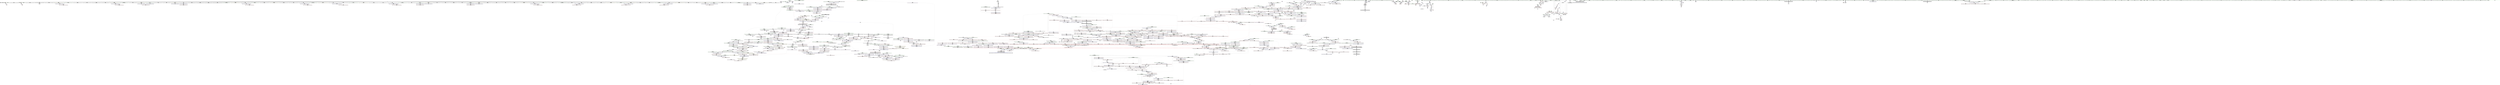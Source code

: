 digraph "SVFG" {
	label="SVFG";

	Node0x564ffdfda750 [shape=record,color=grey,label="{NodeID: 0\nNullPtr}"];
	Node0x564ffdfda750 -> Node0x564ffe205280[style=solid];
	Node0x564ffdfda750 -> Node0x564ffe205380[style=solid];
	Node0x564ffdfda750 -> Node0x564ffe205450[style=solid];
	Node0x564ffdfda750 -> Node0x564ffe205520[style=solid];
	Node0x564ffdfda750 -> Node0x564ffe2055f0[style=solid];
	Node0x564ffdfda750 -> Node0x564ffe2056c0[style=solid];
	Node0x564ffdfda750 -> Node0x564ffe205790[style=solid];
	Node0x564ffdfda750 -> Node0x564ffe205860[style=solid];
	Node0x564ffdfda750 -> Node0x564ffe205930[style=solid];
	Node0x564ffdfda750 -> Node0x564ffe205a00[style=solid];
	Node0x564ffdfda750 -> Node0x564ffe205ad0[style=solid];
	Node0x564ffdfda750 -> Node0x564ffe205ba0[style=solid];
	Node0x564ffdfda750 -> Node0x564ffe205c70[style=solid];
	Node0x564ffdfda750 -> Node0x564ffe205d40[style=solid];
	Node0x564ffdfda750 -> Node0x564ffe205e10[style=solid];
	Node0x564ffdfda750 -> Node0x564ffe205ee0[style=solid];
	Node0x564ffdfda750 -> Node0x564ffe205fb0[style=solid];
	Node0x564ffdfda750 -> Node0x564ffe206080[style=solid];
	Node0x564ffdfda750 -> Node0x564ffe206150[style=solid];
	Node0x564ffdfda750 -> Node0x564ffe206220[style=solid];
	Node0x564ffdfda750 -> Node0x564ffe2062f0[style=solid];
	Node0x564ffdfda750 -> Node0x564ffe2063c0[style=solid];
	Node0x564ffdfda750 -> Node0x564ffe206490[style=solid];
	Node0x564ffdfda750 -> Node0x564ffe206560[style=solid];
	Node0x564ffdfda750 -> Node0x564ffe206630[style=solid];
	Node0x564ffdfda750 -> Node0x564ffe206700[style=solid];
	Node0x564ffdfda750 -> Node0x564ffe2067d0[style=solid];
	Node0x564ffdfda750 -> Node0x564ffe2068a0[style=solid];
	Node0x564ffdfda750 -> Node0x564ffe206970[style=solid];
	Node0x564ffdfda750 -> Node0x564ffe206a40[style=solid];
	Node0x564ffdfda750 -> Node0x564ffe206b10[style=solid];
	Node0x564ffdfda750 -> Node0x564ffe206be0[style=solid];
	Node0x564ffdfda750 -> Node0x564ffe206cb0[style=solid];
	Node0x564ffdfda750 -> Node0x564ffe206d80[style=solid];
	Node0x564ffdfda750 -> Node0x564ffe206e50[style=solid];
	Node0x564ffdfda750 -> Node0x564ffe206f20[style=solid];
	Node0x564ffdfda750 -> Node0x564ffe206ff0[style=solid];
	Node0x564ffdfda750 -> Node0x564ffe2070c0[style=solid];
	Node0x564ffdfda750 -> Node0x564ffe207190[style=solid];
	Node0x564ffdfda750 -> Node0x564ffe207260[style=solid];
	Node0x564ffdfda750 -> Node0x564ffe207330[style=solid];
	Node0x564ffdfda750 -> Node0x564ffe207400[style=solid];
	Node0x564ffdfda750 -> Node0x564ffe2074d0[style=solid];
	Node0x564ffdfda750 -> Node0x564ffe2075a0[style=solid];
	Node0x564ffdfda750 -> Node0x564ffe207670[style=solid];
	Node0x564ffdfda750 -> Node0x564ffe207740[style=solid];
	Node0x564ffdfda750 -> Node0x564ffe207810[style=solid];
	Node0x564ffdfda750 -> Node0x564ffe2078e0[style=solid];
	Node0x564ffdfda750 -> Node0x564ffe2079b0[style=solid];
	Node0x564ffdfda750 -> Node0x564ffe207a80[style=solid];
	Node0x564ffdfda750 -> Node0x564ffe207b50[style=solid];
	Node0x564ffdfda750 -> Node0x564ffe207c20[style=solid];
	Node0x564ffdfda750 -> Node0x564ffe207cf0[style=solid];
	Node0x564ffdfda750 -> Node0x564ffe207dc0[style=solid];
	Node0x564ffdfda750 -> Node0x564ffe207e90[style=solid];
	Node0x564ffdfda750 -> Node0x564ffe207f60[style=solid];
	Node0x564ffdfda750 -> Node0x564ffe208030[style=solid];
	Node0x564ffdfda750 -> Node0x564ffe211470[style=solid];
	Node0x564ffe20a760 [shape=record,color=red,label="{NodeID: 775\n1335\<--1332\n\<--__t.addr\n_ZSt4moveIRPFbNSt7__cxx1112basic_stringIcSt11char_traitsIcESaIcEEES5_EEONSt16remove_referenceIT_E4typeEOSA_\n}"];
	Node0x564ffe20a760 -> Node0x564ffe1ffa30[style=solid];
	Node0x564ffe201250 [shape=record,color=purple,label="{NodeID: 443\n398\<--385\ncoerce.dive1\<--agg.tmp\n_ZSt4sortIPNSt7__cxx1112basic_stringIcSt11char_traitsIcESaIcEEEPFbS5_S5_EEvT_S9_T0_\n}"];
	Node0x564ffe201250 -> Node0x564ffe219bb0[style=solid];
	Node0x564ffe334140 [shape=record,color=black,label="{NodeID: 2325\n632 = PHI()\n}"];
	Node0x564ffe334140 -> Node0x564ffe209da0[style=solid];
	Node0x564ffe334140 -> Node0x564ffe209e70[style=solid];
	Node0x564ffe1f5070 [shape=record,color=green,label="{NodeID: 111\n659\<--660\nagg.tmp5\<--agg.tmp5_field_insensitive\n_ZSt22__final_insertion_sortIPNSt7__cxx1112basic_stringIcSt11char_traitsIcESaIcEEEN9__gnu_cxx5__ops15_Iter_comp_iterIPFbS5_S5_EEEEvT_SD_T0_\n}"];
	Node0x564ffe1f5070 -> Node0x564ffe1fe440[style=solid];
	Node0x564ffe1f5070 -> Node0x564ffe212440[style=solid];
	Node0x564ffe2cecb0 [shape=record,color=yellow,style=double,label="{NodeID: 1993\n254V_1 = ENCHI(MR_254V_0)\npts\{1354 \}\nFun[_ZN9__gnu_cxx5__ops14_Iter_comp_valIPFbNSt7__cxx1112basic_stringIcSt11char_traitsIcESaIcEEES7_EEclIPS7_S7_EEbT_RT0_]}"];
	Node0x564ffe2cecb0 -> Node0x564ffe2379a0[style=dashed];
	Node0x564ffe2cecb0 -> Node0x564ffe237b40[style=dashed];
	Node0x564ffe210190 [shape=record,color=red,label="{NodeID: 886\n1975\<--1974\n\<--call\n_ZN9__gnu_cxx5__ops15_Iter_comp_iterIPFbNSt7__cxx1112basic_stringIcSt11char_traitsIcESaIcEEES7_EEC2ES9_\n}"];
	Node0x564ffe210190 -> Node0x564ffe23b760[style=solid];
	Node0x564ffe216c90 [shape=record,color=purple,label="{NodeID: 554\n1205\<--1202\nadd.ptr15\<--\n_ZSt13__adjust_heapIPNSt7__cxx1112basic_stringIcSt11char_traitsIcESaIcEEElS5_N9__gnu_cxx5__ops15_Iter_comp_iterIPFbS5_S5_EEEEvT_T0_SE_T1_T2_\n|{<s0>102}}"];
	Node0x564ffe216c90:s0 -> Node0x564ffe346d80[style=solid,color=red];
	Node0x564ffe33d4f0 [shape=record,color=black,label="{NodeID: 2436\n708 = PHI(587, )\n1st arg _ZSt14__partial_sortIPNSt7__cxx1112basic_stringIcSt11char_traitsIcESaIcEEEN9__gnu_cxx5__ops15_Iter_comp_iterIPFbS5_S5_EEEEvT_SD_SD_T0_ }"];
	Node0x564ffe33d4f0 -> Node0x564ffe233d80[style=solid];
	Node0x564ffe1f9930 [shape=record,color=green,label="{NodeID: 222\n1564\<--1565\n__i\<--__i_field_insensitive\n_ZSt16__insertion_sortIPNSt7__cxx1112basic_stringIcSt11char_traitsIcESaIcEEEN9__gnu_cxx5__ops15_Iter_comp_iterIPFbS5_S5_EEEEvT_SD_T0_\n}"];
	Node0x564ffe1f9930 -> Node0x564ffe20d270[style=solid];
	Node0x564ffe1f9930 -> Node0x564ffe20d340[style=solid];
	Node0x564ffe1f9930 -> Node0x564ffe20d410[style=solid];
	Node0x564ffe1f9930 -> Node0x564ffe20d4e0[style=solid];
	Node0x564ffe1f9930 -> Node0x564ffe20d5b0[style=solid];
	Node0x564ffe1f9930 -> Node0x564ffe20d680[style=solid];
	Node0x564ffe1f9930 -> Node0x564ffe20d750[style=solid];
	Node0x564ffe1f9930 -> Node0x564ffe238c50[style=solid];
	Node0x564ffe1f9930 -> Node0x564ffe239060[style=solid];
	Node0x564ffe235510 [shape=record,color=blue,label="{NodeID: 997\n907\<--139\ncleanup.dest.slot\<--\n_ZSt11__make_heapIPNSt7__cxx1112basic_stringIcSt11char_traitsIcESaIcEEEN9__gnu_cxx5__ops15_Iter_comp_iterIPFbS5_S5_EEEEvT_SD_RT0_\n}"];
	Node0x564ffe235510 -> Node0x564ffe21ea80[style=dashed];
	Node0x564ffe235510 -> Node0x564ffe2351d0[style=dashed];
	Node0x564ffe235510 -> Node0x564ffe235510[style=dashed];
	Node0x564ffe235510 -> Node0x564ffe2b81a0[style=dashed];
	Node0x564ffe269e00 [shape=record,color=grey,label="{NodeID: 1772\n1189 = Binary(1188, 61, )\n}"];
	Node0x564ffe269e00 -> Node0x564ffe26e900[style=solid];
	Node0x564ffe21c6c0 [shape=record,color=red,label="{NodeID: 665\n765\<--749\n\<--__first.addr\n_ZSt27__unguarded_partition_pivotIPNSt7__cxx1112basic_stringIcSt11char_traitsIcESaIcEEEN9__gnu_cxx5__ops15_Iter_comp_iterIPFbS5_S5_EEEET_SD_SD_T0_\n}"];
	Node0x564ffe21c6c0 -> Node0x564ffe1fec60[style=solid];
	Node0x564ffe207810 [shape=record,color=black,label="{NodeID: 333\n1761\<--3\n\<--dummyVal\n_ZSt25__unguarded_linear_insertIPNSt7__cxx1112basic_stringIcSt11char_traitsIcESaIcEEEN9__gnu_cxx5__ops14_Val_comp_iterIPFbS5_S5_EEEEvT_T0_\n}"];
	Node0x564ffe207810 -> Node0x564ffe239f00[style=solid];
	Node0x564ffe23af40 [shape=record,color=blue,label="{NodeID: 1108\n1902\<--1897\n__it.addr\<--__it\n_ZN9__gnu_cxx5__ops14_Val_comp_iterIPFbNSt7__cxx1112basic_stringIcSt11char_traitsIcESaIcEEES7_EEclIS7_PS7_EEbRT_T0_\n}"];
	Node0x564ffe23af40 -> Node0x564ffe20fb10[style=dashed];
	Node0x564ffdff1420 [shape=record,color=green,label="{NodeID: 1\n7\<--1\n__dso_handle\<--dummyObj\nGlob }"];
	Node0x564ffe2c08a0 [shape=record,color=black,label="{NodeID: 1883\nMR_162V_3 = PHI(MR_162V_4, MR_162V_2, )\npts\{858 \}\n}"];
	Node0x564ffe2c08a0 -> Node0x564ffe21da40[style=dashed];
	Node0x564ffe2c08a0 -> Node0x564ffe21db10[style=dashed];
	Node0x564ffe2c08a0 -> Node0x564ffe234c20[style=dashed];
	Node0x564ffe20a830 [shape=record,color=red,label="{NodeID: 776\n1358\<--1341\nthis1\<--this.addr\n_ZN9__gnu_cxx5__ops14_Iter_comp_valIPFbNSt7__cxx1112basic_stringIcSt11char_traitsIcESaIcEEES7_EEclIPS7_S7_EEbT_RT0_\n}"];
	Node0x564ffe20a830 -> Node0x564ffe214180[style=solid];
	Node0x564ffe201320 [shape=record,color=purple,label="{NodeID: 444\n486\<--476\ncoerce.dive\<--__comp\n_ZSt6__sortIPNSt7__cxx1112basic_stringIcSt11char_traitsIcESaIcEEEN9__gnu_cxx5__ops15_Iter_comp_iterIPFbS5_S5_EEEEvT_SD_T0_\n}"];
	Node0x564ffe201320 -> Node0x564ffe232930[style=solid];
	Node0x564ffe334210 [shape=record,color=black,label="{NodeID: 2326\n796 = PHI(1465, )\n}"];
	Node0x564ffe334210 -> Node0x564ffe1fed30[style=solid];
	Node0x564ffe1f5140 [shape=record,color=green,label="{NodeID: 112\n682\<--683\n_ZSt16__insertion_sortIPNSt7__cxx1112basic_stringIcSt11char_traitsIcESaIcEEEN9__gnu_cxx5__ops15_Iter_comp_iterIPFbS5_S5_EEEEvT_SD_T0_\<--_ZSt16__insertion_sortIPNSt7__cxx1112basic_stringIcSt11char_traitsIcESaIcEEEN9__gnu_cxx5__ops15_Iter_comp_iterIPFbS5_S5_EEEEvT_SD_T0__field_insensitive\n}"];
	Node0x564ffe2ced90 [shape=record,color=yellow,style=double,label="{NodeID: 1994\n221V_1 = ENCHI(MR_221V_0)\npts\{11370000 \}\nFun[_ZN9__gnu_cxx5__ops14_Iter_comp_valIPFbNSt7__cxx1112basic_stringIcSt11char_traitsIcESaIcEEES7_EEclIPS7_S7_EEbT_RT0_]}"];
	Node0x564ffe2ced90 -> Node0x564ffe20ac40[style=dashed];
	Node0x564ffe210260 [shape=record,color=red,label="{NodeID: 887\n2006\<--1982\n\<--retval\n_ZNSt11char_traitsIcE7compareEPKcS2_m\n}"];
	Node0x564ffe210260 -> Node0x564ffe200800[style=solid];
	Node0x564ffe216d60 [shape=record,color=purple,label="{NodeID: 555\n1209\<--1207\nadd.ptr17\<--\n_ZSt13__adjust_heapIPNSt7__cxx1112basic_stringIcSt11char_traitsIcESaIcEEElS5_N9__gnu_cxx5__ops15_Iter_comp_iterIPFbS5_S5_EEEEvT_T0_SE_T1_T2_\n}"];
	Node0x564ffe33d630 [shape=record,color=black,label="{NodeID: 2437\n709 = PHI(588, )\n2nd arg _ZSt14__partial_sortIPNSt7__cxx1112basic_stringIcSt11char_traitsIcESaIcEEEN9__gnu_cxx5__ops15_Iter_comp_iterIPFbS5_S5_EEEEvT_SD_SD_T0_ }"];
	Node0x564ffe33d630 -> Node0x564ffe233e50[style=solid];
	Node0x564ffe1f9a00 [shape=record,color=green,label="{NodeID: 223\n1566\<--1567\n__val\<--__val_field_insensitive\n_ZSt16__insertion_sortIPNSt7__cxx1112basic_stringIcSt11char_traitsIcESaIcEEEN9__gnu_cxx5__ops15_Iter_comp_iterIPFbS5_S5_EEEEvT_SD_T0_\n|{<s0>143}}"];
	Node0x564ffe1f9a00:s0 -> Node0x564ffe346d80[style=solid,color=red];
	Node0x564ffe2355e0 [shape=record,color=blue,label="{NodeID: 998\n990\<--987\nthis.addr\<--this\n_ZN9__gnu_cxx5__ops15_Iter_comp_iterIPFbNSt7__cxx1112basic_stringIcSt11char_traitsIcESaIcEEES7_EEclIPS7_SC_EEbT_T0_\n}"];
	Node0x564ffe2355e0 -> Node0x564ffe21ec20[style=dashed];
	Node0x564ffe269f80 [shape=record,color=grey,label="{NodeID: 1773\n1194 = Binary(1193, 71, )\n}"];
	Node0x564ffe269f80 -> Node0x564ffe26a100[style=solid];
	Node0x564ffe21c790 [shape=record,color=red,label="{NodeID: 666\n773\<--749\n\<--__first.addr\n_ZSt27__unguarded_partition_pivotIPNSt7__cxx1112basic_stringIcSt11char_traitsIcESaIcEEEN9__gnu_cxx5__ops15_Iter_comp_iterIPFbS5_S5_EEEET_SD_SD_T0_\n|{<s0>64}}"];
	Node0x564ffe21c790:s0 -> Node0x564ffe346380[style=solid,color=red];
	Node0x564ffe2078e0 [shape=record,color=black,label="{NodeID: 334\n1772\<--3\nlpad.val\<--dummyVal\n_ZSt25__unguarded_linear_insertIPNSt7__cxx1112basic_stringIcSt11char_traitsIcESaIcEEEN9__gnu_cxx5__ops14_Val_comp_iterIPFbS5_S5_EEEEvT_T0_\n}"];
	Node0x564ffe23b010 [shape=record,color=blue,label="{NodeID: 1109\n1908\<--1927\nexn.slot\<--\n_ZN9__gnu_cxx5__ops14_Val_comp_iterIPFbNSt7__cxx1112basic_stringIcSt11char_traitsIcESaIcEEES7_EEclIS7_PS7_EEbRT_T0_\n}"];
	Node0x564ffe23b010 -> Node0x564ffe20fbe0[style=dashed];
	Node0x564ffdfd8ec0 [shape=record,color=green,label="{NodeID: 2\n8\<--1\n_ZSt3cin\<--dummyObj\nGlob }"];
	Node0x564ffe20a900 [shape=record,color=red,label="{NodeID: 777\n1361\<--1343\n\<--__it.addr\n_ZN9__gnu_cxx5__ops14_Iter_comp_valIPFbNSt7__cxx1112basic_stringIcSt11char_traitsIcESaIcEEES7_EEclIPS7_S7_EEbT_RT0_\n}"];
	Node0x564ffe2013f0 [shape=record,color=purple,label="{NodeID: 445\n513\<--482\ncoerce.dive1\<--agg.tmp\n_ZSt6__sortIPNSt7__cxx1112basic_stringIcSt11char_traitsIcESaIcEEEN9__gnu_cxx5__ops15_Iter_comp_iterIPFbS5_S5_EEEEvT_SD_T0_\n}"];
	Node0x564ffe2013f0 -> Node0x564ffe21a710[style=solid];
	Node0x564ffe334320 [shape=record,color=black,label="{NodeID: 2327\n1604 = PHI(1692, )\n}"];
	Node0x564ffe1f5240 [shape=record,color=green,label="{NodeID: 113\n693\<--694\n_ZSt26__unguarded_insertion_sortIPNSt7__cxx1112basic_stringIcSt11char_traitsIcESaIcEEEN9__gnu_cxx5__ops15_Iter_comp_iterIPFbS5_S5_EEEEvT_SD_T0_\<--_ZSt26__unguarded_insertion_sortIPNSt7__cxx1112basic_stringIcSt11char_traitsIcESaIcEEEN9__gnu_cxx5__ops15_Iter_comp_iterIPFbS5_S5_EEEEvT_SD_T0__field_insensitive\n}"];
	Node0x564ffe210330 [shape=record,color=red,label="{NodeID: 888\n1998\<--1984\n\<--__s1.addr\n_ZNSt11char_traitsIcE7compareEPKcS2_m\n}"];
	Node0x564ffe216e30 [shape=record,color=purple,label="{NodeID: 556\n1302\<--1300\nadd.ptr\<--\n_ZSt11__push_heapIPNSt7__cxx1112basic_stringIcSt11char_traitsIcESaIcEEElS5_N9__gnu_cxx5__ops14_Iter_comp_valIPFbS5_S5_EEEEvT_T0_SE_T1_RT2_\n|{<s0>112}}"];
	Node0x564ffe216e30:s0 -> Node0x564ffe33c680[style=solid,color=red];
	Node0x564ffe33d770 [shape=record,color=black,label="{NodeID: 2438\n710 = PHI(593, )\n3rd arg _ZSt14__partial_sortIPNSt7__cxx1112basic_stringIcSt11char_traitsIcESaIcEEEN9__gnu_cxx5__ops15_Iter_comp_iterIPFbS5_S5_EEEEvT_SD_SD_T0_ }"];
	Node0x564ffe33d770 -> Node0x564ffe233be0[style=solid];
	Node0x564ffe1f9ad0 [shape=record,color=green,label="{NodeID: 224\n1568\<--1569\nexn.slot\<--exn.slot_field_insensitive\n_ZSt16__insertion_sortIPNSt7__cxx1112basic_stringIcSt11char_traitsIcESaIcEEEN9__gnu_cxx5__ops15_Iter_comp_iterIPFbS5_S5_EEEEvT_SD_T0_\n}"];
	Node0x564ffe1f9ad0 -> Node0x564ffe20d820[style=solid];
	Node0x564ffe1f9ad0 -> Node0x564ffe238d20[style=solid];
	Node0x564ffe2356b0 [shape=record,color=blue,label="{NodeID: 999\n992\<--988\n__it1.addr\<--__it1\n_ZN9__gnu_cxx5__ops15_Iter_comp_iterIPFbNSt7__cxx1112basic_stringIcSt11char_traitsIcESaIcEEES7_EEclIPS7_SC_EEbT_T0_\n}"];
	Node0x564ffe2356b0 -> Node0x564ffe21ecf0[style=dashed];
	Node0x564ffe26a100 [shape=record,color=grey,label="{NodeID: 1774\n1195 = Binary(1194, 71, )\n}"];
	Node0x564ffe26a100 -> Node0x564ffe26ea80[style=solid];
	Node0x564ffe21c860 [shape=record,color=red,label="{NodeID: 667\n774\<--749\n\<--__first.addr\n_ZSt27__unguarded_partition_pivotIPNSt7__cxx1112basic_stringIcSt11char_traitsIcESaIcEEEN9__gnu_cxx5__ops15_Iter_comp_iterIPFbS5_S5_EEEET_SD_SD_T0_\n}"];
	Node0x564ffe21c860 -> Node0x564ffe213140[style=solid];
	Node0x564ffe2079b0 [shape=record,color=black,label="{NodeID: 335\n1773\<--3\nlpad.val7\<--dummyVal\n_ZSt25__unguarded_linear_insertIPNSt7__cxx1112basic_stringIcSt11char_traitsIcESaIcEEEN9__gnu_cxx5__ops14_Val_comp_iterIPFbS5_S5_EEEEvT_T0_\n}"];
	Node0x564ffe23b0e0 [shape=record,color=blue,label="{NodeID: 1110\n1910\<--1929\nehselector.slot\<--\n_ZN9__gnu_cxx5__ops14_Val_comp_iterIPFbNSt7__cxx1112basic_stringIcSt11char_traitsIcESaIcEEES7_EEclIS7_PS7_EEbRT_T0_\n}"];
	Node0x564ffe23b0e0 -> Node0x564ffe20fcb0[style=dashed];
	Node0x564ffdeed380 [shape=record,color=green,label="{NodeID: 3\n9\<--1\n_ZSt4cout\<--dummyObj\nGlob }"];
	Node0x564ffe20a9d0 [shape=record,color=red,label="{NodeID: 778\n1363\<--1345\n\<--__val.addr\n_ZN9__gnu_cxx5__ops14_Iter_comp_valIPFbNSt7__cxx1112basic_stringIcSt11char_traitsIcESaIcEEES7_EEclIPS7_S7_EEbT_RT0_\n}"];
	Node0x564ffe2014c0 [shape=record,color=purple,label="{NodeID: 446\n523\<--484\ncoerce.dive3\<--agg.tmp2\n_ZSt6__sortIPNSt7__cxx1112basic_stringIcSt11char_traitsIcESaIcEEEN9__gnu_cxx5__ops15_Iter_comp_iterIPFbS5_S5_EEEEvT_SD_T0_\n}"];
	Node0x564ffe2014c0 -> Node0x564ffe21a7e0[style=solid];
	Node0x564ffe334430 [shape=record,color=black,label="{NodeID: 2328\n1680 = PHI(1775, )\n}"];
	Node0x564ffe334430 -> Node0x564ffe239540[style=solid];
	Node0x564ffe1f5340 [shape=record,color=green,label="{NodeID: 114\n711\<--712\n__comp\<--__comp_field_insensitive\n_ZSt14__partial_sortIPNSt7__cxx1112basic_stringIcSt11char_traitsIcESaIcEEEN9__gnu_cxx5__ops15_Iter_comp_iterIPFbS5_S5_EEEEvT_SD_SD_T0_\n|{|<s2>62}}"];
	Node0x564ffe1f5340 -> Node0x564ffe1fe6b0[style=solid];
	Node0x564ffe1f5340 -> Node0x564ffe212b90[style=solid];
	Node0x564ffe1f5340:s2 -> Node0x564ffe33e8e0[style=solid,color=red];
	Node0x564ffe210400 [shape=record,color=red,label="{NodeID: 889\n1999\<--1986\n\<--__s2.addr\n_ZNSt11char_traitsIcE7compareEPKcS2_m\n}"];
	Node0x564ffe216f00 [shape=record,color=purple,label="{NodeID: 557\n1311\<--1309\nadd.ptr1\<--\n_ZSt11__push_heapIPNSt7__cxx1112basic_stringIcSt11char_traitsIcESaIcEEElS5_N9__gnu_cxx5__ops14_Iter_comp_valIPFbS5_S5_EEEEvT_T0_SE_T1_RT2_\n|{<s0>113}}"];
	Node0x564ffe216f00:s0 -> Node0x564ffe346d80[style=solid,color=red];
	Node0x564ffe33d8b0 [shape=record,color=black,label="{NodeID: 2439\n1854 = PHI(1839, )\n0th arg _ZNSt20__copy_move_backwardILb1ELb0ESt26random_access_iterator_tagE13__copy_move_bIPNSt7__cxx1112basic_stringIcSt11char_traitsIcESaIcEEES9_EET0_T_SB_SA_ }"];
	Node0x564ffe33d8b0 -> Node0x564ffe23a7f0[style=solid];
	Node0x564ffe1f9ba0 [shape=record,color=green,label="{NodeID: 225\n1570\<--1571\nehselector.slot\<--ehselector.slot_field_insensitive\n_ZSt16__insertion_sortIPNSt7__cxx1112basic_stringIcSt11char_traitsIcESaIcEEEN9__gnu_cxx5__ops15_Iter_comp_iterIPFbS5_S5_EEEEvT_SD_T0_\n}"];
	Node0x564ffe1f9ba0 -> Node0x564ffe20d8f0[style=solid];
	Node0x564ffe1f9ba0 -> Node0x564ffe238df0[style=solid];
	Node0x564ffe235780 [shape=record,color=blue,label="{NodeID: 1000\n994\<--989\n__it2.addr\<--__it2\n_ZN9__gnu_cxx5__ops15_Iter_comp_iterIPFbNSt7__cxx1112basic_stringIcSt11char_traitsIcESaIcEEES7_EEclIPS7_SC_EEbT_T0_\n}"];
	Node0x564ffe235780 -> Node0x564ffe21edc0[style=dashed];
	Node0x564ffe26a280 [shape=record,color=grey,label="{NodeID: 1775\n1199 = Binary(1198, 61, )\n}"];
	Node0x564ffe26a280 -> Node0x564ffe26a400[style=solid];
	Node0x564ffe21c930 [shape=record,color=red,label="{NodeID: 668\n787\<--749\n\<--__first.addr\n_ZSt27__unguarded_partition_pivotIPNSt7__cxx1112basic_stringIcSt11char_traitsIcESaIcEEEN9__gnu_cxx5__ops15_Iter_comp_iterIPFbS5_S5_EEEET_SD_SD_T0_\n}"];
	Node0x564ffe21c930 -> Node0x564ffe213480[style=solid];
	Node0x564ffe207a80 [shape=record,color=black,label="{NodeID: 336\n1926\<--3\n\<--dummyVal\n_ZN9__gnu_cxx5__ops14_Val_comp_iterIPFbNSt7__cxx1112basic_stringIcSt11char_traitsIcESaIcEEES7_EEclIS7_PS7_EEbRT_T0_\n}"];
	Node0x564ffe23b1b0 [shape=record,color=blue,label="{NodeID: 1111\n1908\<--1933\nexn.slot\<--\n_ZN9__gnu_cxx5__ops14_Val_comp_iterIPFbNSt7__cxx1112basic_stringIcSt11char_traitsIcESaIcEEES7_EEclIS7_PS7_EEbRT_T0_\n}"];
	Node0x564ffe23b1b0 -> Node0x564ffe20fbe0[style=dashed];
	Node0x564ffdff2330 [shape=record,color=green,label="{NodeID: 4\n10\<--1\n.str\<--dummyObj\nGlob }"];
	Node0x564ffe2c17a0 [shape=record,color=black,label="{NodeID: 1886\nMR_309V_2 = PHI(MR_309V_3, MR_309V_1, )\npts\{16620000 \}\n}"];
	Node0x564ffe2c17a0 -> Node0x564ffe239470[style=dashed];
	Node0x564ffe20aaa0 [shape=record,color=red,label="{NodeID: 779\n1384\<--1351\nexn\<--exn.slot\n_ZN9__gnu_cxx5__ops14_Iter_comp_valIPFbNSt7__cxx1112basic_stringIcSt11char_traitsIcESaIcEEES7_EEclIPS7_S7_EEbT_RT0_\n}"];
	Node0x564ffe201590 [shape=record,color=purple,label="{NodeID: 447\n2033\<--507\noffset_0\<--\n}"];
	Node0x564ffe201590 -> Node0x564ffe232ba0[style=solid];
	Node0x564ffe334570 [shape=record,color=black,label="{NodeID: 2329\n1706 = PHI(1815, )\n|{<s0>155}}"];
	Node0x564ffe334570:s0 -> Node0x564ffe33cff0[style=solid,color=red];
	Node0x564ffe1fa070 [shape=record,color=green,label="{NodeID: 115\n713\<--714\n__first.addr\<--__first.addr_field_insensitive\n_ZSt14__partial_sortIPNSt7__cxx1112basic_stringIcSt11char_traitsIcESaIcEEEN9__gnu_cxx5__ops15_Iter_comp_iterIPFbS5_S5_EEEEvT_SD_SD_T0_\n}"];
	Node0x564ffe1fa070 -> Node0x564ffe21c110[style=solid];
	Node0x564ffe1fa070 -> Node0x564ffe21c1e0[style=solid];
	Node0x564ffe1fa070 -> Node0x564ffe233cb0[style=solid];
	Node0x564ffe2104d0 [shape=record,color=red,label="{NodeID: 890\n1993\<--1988\n\<--__n.addr\n_ZNSt11char_traitsIcE7compareEPKcS2_m\n}"];
	Node0x564ffe2104d0 -> Node0x564ffe26db80[style=solid];
	Node0x564ffe216fd0 [shape=record,color=purple,label="{NodeID: 558\n1315\<--1313\nadd.ptr3\<--\n_ZSt11__push_heapIPNSt7__cxx1112basic_stringIcSt11char_traitsIcESaIcEEElS5_N9__gnu_cxx5__ops14_Iter_comp_valIPFbS5_S5_EEEEvT_T0_SE_T1_RT2_\n}"];
	Node0x564ffe33d9f0 [shape=record,color=black,label="{NodeID: 2440\n1855 = PHI(1840, )\n1st arg _ZNSt20__copy_move_backwardILb1ELb0ESt26random_access_iterator_tagE13__copy_move_bIPNSt7__cxx1112basic_stringIcSt11char_traitsIcESaIcEEES9_EET0_T_SB_SA_ }"];
	Node0x564ffe33d9f0 -> Node0x564ffe23a8c0[style=solid];
	Node0x564ffe1f9c70 [shape=record,color=green,label="{NodeID: 226\n1572\<--1573\nagg.tmp\<--agg.tmp_field_insensitive\n_ZSt16__insertion_sortIPNSt7__cxx1112basic_stringIcSt11char_traitsIcESaIcEEEN9__gnu_cxx5__ops15_Iter_comp_iterIPFbS5_S5_EEEEvT_SD_T0_\n}"];
	Node0x564ffe1f9c70 -> Node0x564ffe214800[style=solid];
	Node0x564ffe1f9c70 -> Node0x564ffe2148d0[style=solid];
	Node0x564ffe235850 [shape=record,color=blue,label="{NodeID: 1001\n1000\<--1021\nexn.slot\<--\n_ZN9__gnu_cxx5__ops15_Iter_comp_iterIPFbNSt7__cxx1112basic_stringIcSt11char_traitsIcESaIcEEES7_EEclIPS7_SC_EEbT_T0_\n}"];
	Node0x564ffe235850 -> Node0x564ffe21ee90[style=dashed];
	Node0x564ffe26a400 [shape=record,color=grey,label="{NodeID: 1776\n1200 = Binary(71, 1199, )\n}"];
	Node0x564ffe26a400 -> Node0x564ffe236960[style=solid];
	Node0x564ffe21ca00 [shape=record,color=red,label="{NodeID: 669\n790\<--749\n\<--__first.addr\n_ZSt27__unguarded_partition_pivotIPNSt7__cxx1112basic_stringIcSt11char_traitsIcESaIcEEEN9__gnu_cxx5__ops15_Iter_comp_iterIPFbS5_S5_EEEET_SD_SD_T0_\n|{<s0>66}}"];
	Node0x564ffe21ca00:s0 -> Node0x564ffe33edb0[style=solid,color=red];
	Node0x564ffe207b50 [shape=record,color=black,label="{NodeID: 337\n1927\<--3\n\<--dummyVal\n_ZN9__gnu_cxx5__ops14_Val_comp_iterIPFbNSt7__cxx1112basic_stringIcSt11char_traitsIcESaIcEEES7_EEclIS7_PS7_EEbRT_T0_\n}"];
	Node0x564ffe207b50 -> Node0x564ffe23b010[style=solid];
	Node0x564ffe23b280 [shape=record,color=blue,label="{NodeID: 1112\n1910\<--1935\nehselector.slot\<--\n_ZN9__gnu_cxx5__ops14_Val_comp_iterIPFbNSt7__cxx1112basic_stringIcSt11char_traitsIcESaIcEEES7_EEclIS7_PS7_EEbRT_T0_\n}"];
	Node0x564ffe23b280 -> Node0x564ffe20fcb0[style=dashed];
	Node0x564ffde94c30 [shape=record,color=green,label="{NodeID: 5\n12\<--1\n.str.1\<--dummyObj\nGlob }"];
	Node0x564ffe2c1ca0 [shape=record,color=black,label="{NodeID: 1887\nMR_307V_2 = PHI(MR_307V_3, MR_307V_1, )\npts\{16600000 \}\n}"];
	Node0x564ffe2c1ca0 -> Node0x564ffe239540[style=dashed];
	Node0x564ffe20ab70 [shape=record,color=red,label="{NodeID: 780\n1385\<--1353\nsel\<--ehselector.slot\n_ZN9__gnu_cxx5__ops14_Iter_comp_valIPFbNSt7__cxx1112basic_stringIcSt11char_traitsIcESaIcEEES7_EEclIPS7_S7_EEbT_RT0_\n}"];
	Node0x564ffe201660 [shape=record,color=purple,label="{NodeID: 448\n2034\<--508\noffset_0\<--\n}"];
	Node0x564ffe201660 -> Node0x564ffe210670[style=solid];
	Node0x564ffe3346b0 [shape=record,color=black,label="{NodeID: 2330\n1710 = PHI(1815, )\n|{<s0>155}}"];
	Node0x564ffe3346b0:s0 -> Node0x564ffe33d130[style=solid,color=red];
	Node0x564ffe1fa140 [shape=record,color=green,label="{NodeID: 116\n715\<--716\n__middle.addr\<--__middle.addr_field_insensitive\n_ZSt14__partial_sortIPNSt7__cxx1112basic_stringIcSt11char_traitsIcESaIcEEEN9__gnu_cxx5__ops15_Iter_comp_iterIPFbS5_S5_EEEEvT_SD_SD_T0_\n}"];
	Node0x564ffe1fa140 -> Node0x564ffe21c2b0[style=solid];
	Node0x564ffe1fa140 -> Node0x564ffe21c380[style=solid];
	Node0x564ffe1fa140 -> Node0x564ffe233d80[style=solid];
	Node0x564ffe2105a0 [shape=record,color=red,label="{NodeID: 891\n2000\<--1988\n\<--__n.addr\n_ZNSt11char_traitsIcE7compareEPKcS2_m\n}"];
	Node0x564ffe2170a0 [shape=record,color=purple,label="{NodeID: 559\n1327\<--1325\nadd.ptr8\<--\n_ZSt11__push_heapIPNSt7__cxx1112basic_stringIcSt11char_traitsIcESaIcEEElS5_N9__gnu_cxx5__ops14_Iter_comp_valIPFbS5_S5_EEEEvT_T0_SE_T1_RT2_\n}"];
	Node0x564ffe33db30 [shape=record,color=black,label="{NodeID: 2441\n1856 = PHI(1841, )\n2nd arg _ZNSt20__copy_move_backwardILb1ELb0ESt26random_access_iterator_tagE13__copy_move_bIPNSt7__cxx1112basic_stringIcSt11char_traitsIcESaIcEEES9_EET0_T_SB_SA_ }"];
	Node0x564ffe33db30 -> Node0x564ffe23a990[style=solid];
	Node0x564ffe1f9d40 [shape=record,color=green,label="{NodeID: 227\n1574\<--1575\nagg.tmp8\<--agg.tmp8_field_insensitive\n_ZSt16__insertion_sortIPNSt7__cxx1112basic_stringIcSt11char_traitsIcESaIcEEEN9__gnu_cxx5__ops15_Iter_comp_iterIPFbS5_S5_EEEEvT_SD_T0_\n}"];
	Node0x564ffe1f9d40 -> Node0x564ffe1ffd70[style=solid];
	Node0x564ffe1f9d40 -> Node0x564ffe2149a0[style=solid];
	Node0x564ffe235920 [shape=record,color=blue,label="{NodeID: 1002\n1002\<--1023\nehselector.slot\<--\n_ZN9__gnu_cxx5__ops15_Iter_comp_iterIPFbNSt7__cxx1112basic_stringIcSt11char_traitsIcESaIcEEES7_EEclIPS7_SC_EEbT_T0_\n}"];
	Node0x564ffe235920 -> Node0x564ffe21ef60[style=dashed];
	Node0x564ffe26a580 [shape=record,color=grey,label="{NodeID: 1777\n769 = Binary(768, 502, )\n}"];
	Node0x564ffe26a580 -> Node0x564ffe26a880[style=solid];
	Node0x564ffe21cad0 [shape=record,color=red,label="{NodeID: 670\n764\<--751\n\<--__last.addr\n_ZSt27__unguarded_partition_pivotIPNSt7__cxx1112basic_stringIcSt11char_traitsIcESaIcEEEN9__gnu_cxx5__ops15_Iter_comp_iterIPFbS5_S5_EEEET_SD_SD_T0_\n}"];
	Node0x564ffe21cad0 -> Node0x564ffe1feb90[style=solid];
	Node0x564ffe207c20 [shape=record,color=black,label="{NodeID: 338\n1929\<--3\n\<--dummyVal\n_ZN9__gnu_cxx5__ops14_Val_comp_iterIPFbNSt7__cxx1112basic_stringIcSt11char_traitsIcESaIcEEES7_EEclIS7_PS7_EEbRT_T0_\n}"];
	Node0x564ffe207c20 -> Node0x564ffe23b0e0[style=solid];
	Node0x564ffe23b350 [shape=record,color=blue,label="{NodeID: 1113\n1949\<--1947\nthis.addr\<--this\n_ZN9__gnu_cxx5__ops14_Val_comp_iterIPFbNSt7__cxx1112basic_stringIcSt11char_traitsIcESaIcEEES7_EEC2EONS0_15_Iter_comp_iterIS9_EE\n}"];
	Node0x564ffe23b350 -> Node0x564ffe20fe50[style=dashed];
	Node0x564ffe1cdc50 [shape=record,color=green,label="{NodeID: 6\n15\<--1\n\<--dummyObj\nCan only get source location for instruction, argument, global var or function.}"];
	Node0x564ffe2c21a0 [shape=record,color=black,label="{NodeID: 1888\nMR_303V_3 = PHI(MR_303V_4, MR_303V_2, )\npts\{1658 \}\n}"];
	Node0x564ffe2c21a0 -> Node0x564ffe20dd00[style=dashed];
	Node0x564ffe2c21a0 -> Node0x564ffe20ddd0[style=dashed];
	Node0x564ffe2c21a0 -> Node0x564ffe20dea0[style=dashed];
	Node0x564ffe2c21a0 -> Node0x564ffe239610[style=dashed];
	Node0x564ffe20ac40 [shape=record,color=red,label="{NodeID: 781\n1360\<--1359\n\<--_M_comp\n_ZN9__gnu_cxx5__ops14_Iter_comp_valIPFbNSt7__cxx1112basic_stringIcSt11char_traitsIcESaIcEEES7_EEclIPS7_S7_EEbT_RT0_\n}"];
	Node0x564ffe201730 [shape=record,color=purple,label="{NodeID: 449\n2036\<--520\noffset_0\<--\n}"];
	Node0x564ffe201730 -> Node0x564ffe232c70[style=solid];
	Node0x564ffe3347f0 [shape=record,color=black,label="{NodeID: 2331\n1712 = PHI(1790, )\n}"];
	Node0x564ffe3347f0 -> Node0x564ffe1fffe0[style=solid];
	Node0x564ffe1fa210 [shape=record,color=green,label="{NodeID: 117\n717\<--718\n__last.addr\<--__last.addr_field_insensitive\n_ZSt14__partial_sortIPNSt7__cxx1112basic_stringIcSt11char_traitsIcESaIcEEEN9__gnu_cxx5__ops15_Iter_comp_iterIPFbS5_S5_EEEEvT_SD_SD_T0_\n}"];
	Node0x564ffe1fa210 -> Node0x564ffe21c450[style=solid];
	Node0x564ffe1fa210 -> Node0x564ffe233e50[style=solid];
	Node0x564ffe210670 [shape=record,color=red,label="{NodeID: 892\n2035\<--2034\ndummyVal\<--offset_0\n_ZSt6__sortIPNSt7__cxx1112basic_stringIcSt11char_traitsIcESaIcEEEN9__gnu_cxx5__ops15_Iter_comp_iterIPFbS5_S5_EEEEvT_SD_T0_\n}"];
	Node0x564ffe210670 -> Node0x564ffe232ba0[style=solid];
	Node0x564ffe217170 [shape=record,color=red,label="{NodeID: 560\n92\<--46\n\<--retval\n_Z5powerxx\n}"];
	Node0x564ffe217170 -> Node0x564ffe208200[style=solid];
	Node0x564ffe33dc70 [shape=record,color=black,label="{NodeID: 2442\n1693 = PHI(1600, )\n0th arg _ZSt13move_backwardIPNSt7__cxx1112basic_stringIcSt11char_traitsIcESaIcEEES6_ET0_T_S8_S7_ }"];
	Node0x564ffe33dc70 -> Node0x564ffe2396e0[style=solid];
	Node0x564ffe1f9e10 [shape=record,color=green,label="{NodeID: 228\n1605\<--1606\n_ZSt13move_backwardIPNSt7__cxx1112basic_stringIcSt11char_traitsIcESaIcEEES6_ET0_T_S8_S7_\<--_ZSt13move_backwardIPNSt7__cxx1112basic_stringIcSt11char_traitsIcESaIcEEES6_ET0_T_S8_S7__field_insensitive\n}"];
	Node0x564ffe2359f0 [shape=record,color=blue,label="{NodeID: 1003\n1000\<--1027\nexn.slot\<--\n_ZN9__gnu_cxx5__ops15_Iter_comp_iterIPFbNSt7__cxx1112basic_stringIcSt11char_traitsIcESaIcEEES7_EEclIPS7_SC_EEbT_T0_\n}"];
	Node0x564ffe2359f0 -> Node0x564ffe21ee90[style=dashed];
	Node0x564ffe26a700 [shape=record,color=grey,label="{NodeID: 1778\n1204 = Binary(1203, 61, )\n}"];
	Node0x564ffe21cba0 [shape=record,color=red,label="{NodeID: 671\n777\<--751\n\<--__last.addr\n_ZSt27__unguarded_partition_pivotIPNSt7__cxx1112basic_stringIcSt11char_traitsIcESaIcEEEN9__gnu_cxx5__ops15_Iter_comp_iterIPFbS5_S5_EEEET_SD_SD_T0_\n}"];
	Node0x564ffe21cba0 -> Node0x564ffe213210[style=solid];
	Node0x564ffe207cf0 [shape=record,color=black,label="{NodeID: 339\n1932\<--3\n\<--dummyVal\n_ZN9__gnu_cxx5__ops14_Val_comp_iterIPFbNSt7__cxx1112basic_stringIcSt11char_traitsIcESaIcEEES7_EEclIS7_PS7_EEbRT_T0_\n}"];
	Node0x564ffe23b420 [shape=record,color=blue,label="{NodeID: 1114\n1951\<--1948\n__comp.addr\<--__comp\n_ZN9__gnu_cxx5__ops14_Val_comp_iterIPFbNSt7__cxx1112basic_stringIcSt11char_traitsIcESaIcEEES7_EEC2EONS0_15_Iter_comp_iterIS9_EE\n}"];
	Node0x564ffe23b420 -> Node0x564ffe20ff20[style=dashed];
	Node0x564ffe1f1d80 [shape=record,color=green,label="{NodeID: 7\n58\<--1\n\<--dummyObj\nCan only get source location for instruction, argument, global var or function.|{<s0>94}}"];
	Node0x564ffe1f1d80:s0 -> Node0x564ffe33b470[style=solid,color=red];
	Node0x564ffe20ad10 [shape=record,color=red,label="{NodeID: 782\n1422\<--1400\n\<--__result.addr\n_ZSt22__move_median_to_firstIPNSt7__cxx1112basic_stringIcSt11char_traitsIcESaIcEEEN9__gnu_cxx5__ops15_Iter_comp_iterIPFbS5_S5_EEEEvT_SD_SD_SD_T0_\n|{<s0>125}}"];
	Node0x564ffe20ad10:s0 -> Node0x564ffe33a580[style=solid,color=red];
	Node0x564ffe201800 [shape=record,color=purple,label="{NodeID: 450\n2037\<--521\noffset_0\<--\n}"];
	Node0x564ffe201800 -> Node0x564ffe210740[style=solid];
	Node0x564ffe334930 [shape=record,color=black,label="{NodeID: 2332\n1735 = PHI(1108, )\n}"];
	Node0x564ffe1fa2e0 [shape=record,color=green,label="{NodeID: 118\n719\<--720\nagg.tmp\<--agg.tmp_field_insensitive\n_ZSt14__partial_sortIPNSt7__cxx1112basic_stringIcSt11char_traitsIcESaIcEEEN9__gnu_cxx5__ops15_Iter_comp_iterIPFbS5_S5_EEEEvT_SD_SD_T0_\n}"];
	Node0x564ffe1fa2e0 -> Node0x564ffe1fe780[style=solid];
	Node0x564ffe1fa2e0 -> Node0x564ffe212c60[style=solid];
	Node0x564ffe210740 [shape=record,color=red,label="{NodeID: 893\n2038\<--2037\ndummyVal\<--offset_0\n_ZSt6__sortIPNSt7__cxx1112basic_stringIcSt11char_traitsIcESaIcEEEN9__gnu_cxx5__ops15_Iter_comp_iterIPFbS5_S5_EEEEvT_SD_T0_\n}"];
	Node0x564ffe210740 -> Node0x564ffe232c70[style=solid];
	Node0x564ffe217240 [shape=record,color=red,label="{NodeID: 561\n66\<--48\n\<--a.addr\n_Z5powerxx\n}"];
	Node0x564ffe217240 -> Node0x564ffe2117e0[style=solid];
	Node0x564ffe33ddb0 [shape=record,color=black,label="{NodeID: 2443\n1694 = PHI(1601, )\n1st arg _ZSt13move_backwardIPNSt7__cxx1112basic_stringIcSt11char_traitsIcESaIcEEES6_ET0_T_S8_S7_ }"];
	Node0x564ffe33ddb0 -> Node0x564ffe2397b0[style=solid];
	Node0x564ffe1f9f10 [shape=record,color=green,label="{NodeID: 229\n1626\<--1627\n_ZN9__gnu_cxx5__ops15__val_comp_iterIPFbNSt7__cxx1112basic_stringIcSt11char_traitsIcESaIcEEES7_EEENS0_14_Val_comp_iterIT_EENS0_15_Iter_comp_iterISB_EE\<--_ZN9__gnu_cxx5__ops15__val_comp_iterIPFbNSt7__cxx1112basic_stringIcSt11char_traitsIcESaIcEEES7_EEENS0_14_Val_comp_iterIT_EENS0_15_Iter_comp_iterISB_EE_field_insensitive\n}"];
	Node0x564ffe235ac0 [shape=record,color=blue,label="{NodeID: 1004\n1002\<--1029\nehselector.slot\<--\n_ZN9__gnu_cxx5__ops15_Iter_comp_iterIPFbNSt7__cxx1112basic_stringIcSt11char_traitsIcESaIcEEES7_EEclIPS7_SC_EEbT_T0_\n}"];
	Node0x564ffe235ac0 -> Node0x564ffe21ef60[style=dashed];
	Node0x564ffe26a880 [shape=record,color=grey,label="{NodeID: 1779\n770 = Binary(769, 71, )\n}"];
	Node0x564ffe21cc70 [shape=record,color=red,label="{NodeID: 672\n789\<--751\n\<--__last.addr\n_ZSt27__unguarded_partition_pivotIPNSt7__cxx1112basic_stringIcSt11char_traitsIcESaIcEEEN9__gnu_cxx5__ops15_Iter_comp_iterIPFbS5_S5_EEEET_SD_SD_T0_\n|{<s0>66}}"];
	Node0x564ffe21cc70:s0 -> Node0x564ffe33ec70[style=solid,color=red];
	Node0x564ffe207dc0 [shape=record,color=black,label="{NodeID: 340\n1933\<--3\n\<--dummyVal\n_ZN9__gnu_cxx5__ops14_Val_comp_iterIPFbNSt7__cxx1112basic_stringIcSt11char_traitsIcESaIcEEES7_EEclIS7_PS7_EEbRT_T0_\n}"];
	Node0x564ffe207dc0 -> Node0x564ffe23b1b0[style=solid];
	Node0x564ffe23b4f0 [shape=record,color=blue,label="{NodeID: 1115\n1956\<--1960\n_M_comp\<--\n_ZN9__gnu_cxx5__ops14_Val_comp_iterIPFbNSt7__cxx1112basic_stringIcSt11char_traitsIcESaIcEEES7_EEC2EONS0_15_Iter_comp_iterIS9_EE\n|{<s0>166}}"];
	Node0x564ffe23b4f0:s0 -> Node0x564ffe2e4d00[style=dashed,color=blue];
	Node0x564ffe1f17a0 [shape=record,color=green,label="{NodeID: 8\n61\<--1\n\<--dummyObj\nCan only get source location for instruction, argument, global var or function.}"];
	Node0x564ffe20ade0 [shape=record,color=red,label="{NodeID: 783\n1432\<--1400\n\<--__result.addr\n_ZSt22__move_median_to_firstIPNSt7__cxx1112basic_stringIcSt11char_traitsIcESaIcEEEN9__gnu_cxx5__ops15_Iter_comp_iterIPFbS5_S5_EEEEvT_SD_SD_SD_T0_\n|{<s0>127}}"];
	Node0x564ffe20ade0:s0 -> Node0x564ffe33a580[style=solid,color=red];
	Node0x564ffe2018d0 [shape=record,color=purple,label="{NodeID: 451\n544\<--532\ncoerce.dive\<--retval\n_ZN9__gnu_cxx5__ops16__iter_comp_iterIPFbNSt7__cxx1112basic_stringIcSt11char_traitsIcESaIcEEES7_EEENS0_15_Iter_comp_iterIT_EESB_\n}"];
	Node0x564ffe2018d0 -> Node0x564ffe21a980[style=solid];
	Node0x564ffe334a70 [shape=record,color=black,label="{NodeID: 2333\n1749 = PHI(1108, )\n}"];
	Node0x564ffe1fa3b0 [shape=record,color=green,label="{NodeID: 119\n735\<--736\n_ZSt13__heap_selectIPNSt7__cxx1112basic_stringIcSt11char_traitsIcESaIcEEEN9__gnu_cxx5__ops15_Iter_comp_iterIPFbS5_S5_EEEEvT_SD_SD_T0_\<--_ZSt13__heap_selectIPNSt7__cxx1112basic_stringIcSt11char_traitsIcESaIcEEEN9__gnu_cxx5__ops15_Iter_comp_iterIPFbS5_S5_EEEEvT_SD_SD_T0__field_insensitive\n}"];
	Node0x564ffe2b00f0 [shape=record,color=yellow,style=double,label="{NodeID: 2001\n12V_1 = ENCHI(MR_12V_0)\npts\{113 \}\nFun[main]}"];
	Node0x564ffe2b00f0 -> Node0x564ffe217b30[style=dashed];
	Node0x564ffe210810 [shape=record,color=red,label="{NodeID: 894\n2041\<--2040\ndummyVal\<--offset_0\n_ZSt16__introsort_loopIPNSt7__cxx1112basic_stringIcSt11char_traitsIcESaIcEEElN9__gnu_cxx5__ops15_Iter_comp_iterIPFbS5_S5_EEEEvT_SD_T0_T1_\n}"];
	Node0x564ffe210810 -> Node0x564ffe233150[style=solid];
	Node0x564ffe217310 [shape=record,color=red,label="{NodeID: 562\n74\<--48\n\<--a.addr\n_Z5powerxx\n|{<s0>3}}"];
	Node0x564ffe217310:s0 -> Node0x564ffe326fe0[style=solid,color=red];
	Node0x564ffe33def0 [shape=record,color=black,label="{NodeID: 2444\n1695 = PHI(1603, )\n2nd arg _ZSt13move_backwardIPNSt7__cxx1112basic_stringIcSt11char_traitsIcESaIcEEES6_ET0_T_S8_S7_ }"];
	Node0x564ffe33def0 -> Node0x564ffe239880[style=solid];
	Node0x564ffe2021f0 [shape=record,color=green,label="{NodeID: 230\n1633\<--1634\n_ZSt25__unguarded_linear_insertIPNSt7__cxx1112basic_stringIcSt11char_traitsIcESaIcEEEN9__gnu_cxx5__ops14_Val_comp_iterIPFbS5_S5_EEEEvT_T0_\<--_ZSt25__unguarded_linear_insertIPNSt7__cxx1112basic_stringIcSt11char_traitsIcESaIcEEEN9__gnu_cxx5__ops14_Val_comp_iterIPFbS5_S5_EEEEvT_T0__field_insensitive\n}"];
	Node0x564ffe235b90 [shape=record,color=blue,label="{NodeID: 1005\n1045\<--1041\n__first.addr\<--__first\n_ZSt10__pop_heapIPNSt7__cxx1112basic_stringIcSt11char_traitsIcESaIcEEEN9__gnu_cxx5__ops15_Iter_comp_iterIPFbS5_S5_EEEEvT_SD_SD_RT0_\n}"];
	Node0x564ffe235b90 -> Node0x564ffe21f100[style=dashed];
	Node0x564ffe235b90 -> Node0x564ffe21f1d0[style=dashed];
	Node0x564ffe235b90 -> Node0x564ffe21f2a0[style=dashed];
	Node0x564ffe26aa00 [shape=record,color=grey,label="{NodeID: 1780\n768 = Binary(766, 767, )\n}"];
	Node0x564ffe26aa00 -> Node0x564ffe26a580[style=solid];
	Node0x564ffe21cd40 [shape=record,color=red,label="{NodeID: 673\n776\<--753\n\<--__mid\n_ZSt27__unguarded_partition_pivotIPNSt7__cxx1112basic_stringIcSt11char_traitsIcESaIcEEEN9__gnu_cxx5__ops15_Iter_comp_iterIPFbS5_S5_EEEET_SD_SD_T0_\n|{<s0>64}}"];
	Node0x564ffe21cd40:s0 -> Node0x564ffe346600[style=solid,color=red];
	Node0x564ffe207e90 [shape=record,color=black,label="{NodeID: 341\n1935\<--3\n\<--dummyVal\n_ZN9__gnu_cxx5__ops14_Val_comp_iterIPFbNSt7__cxx1112basic_stringIcSt11char_traitsIcESaIcEEES7_EEclIS7_PS7_EEbRT_T0_\n}"];
	Node0x564ffe207e90 -> Node0x564ffe23b280[style=solid];
	Node0x564ffe23b5c0 [shape=record,color=blue,label="{NodeID: 1116\n1966\<--1964\nthis.addr\<--this\n_ZN9__gnu_cxx5__ops15_Iter_comp_iterIPFbNSt7__cxx1112basic_stringIcSt11char_traitsIcESaIcEEES7_EEC2ES9_\n}"];
	Node0x564ffe23b5c0 -> Node0x564ffe2100c0[style=dashed];
	Node0x564ffe1f1830 [shape=record,color=green,label="{NodeID: 9\n71\<--1\n\<--dummyObj\nCan only get source location for instruction, argument, global var or function.|{<s0>19|<s1>22}}"];
	Node0x564ffe1f1830:s0 -> Node0x564ffe326fe0[style=solid,color=red];
	Node0x564ffe1f1830:s1 -> Node0x564ffe326fe0[style=solid,color=red];
	Node0x564ffe20aeb0 [shape=record,color=red,label="{NodeID: 784\n1436\<--1400\n\<--__result.addr\n_ZSt22__move_median_to_firstIPNSt7__cxx1112basic_stringIcSt11char_traitsIcESaIcEEEN9__gnu_cxx5__ops15_Iter_comp_iterIPFbS5_S5_EEEEvT_SD_SD_SD_T0_\n|{<s0>128}}"];
	Node0x564ffe20aeb0:s0 -> Node0x564ffe33a580[style=solid,color=red];
	Node0x564ffe2019a0 [shape=record,color=purple,label="{NodeID: 452\n568\<--552\ncoerce.dive\<--__comp\n_ZSt16__introsort_loopIPNSt7__cxx1112basic_stringIcSt11char_traitsIcESaIcEEElN9__gnu_cxx5__ops15_Iter_comp_iterIPFbS5_S5_EEEEvT_SD_T0_T1_\n}"];
	Node0x564ffe2019a0 -> Node0x564ffe232e10[style=solid];
	Node0x564ffe334bb0 [shape=record,color=black,label="{NodeID: 2334\n1751 = PHI()\n}"];
	Node0x564ffe1fa4b0 [shape=record,color=green,label="{NodeID: 120\n740\<--741\n_ZSt11__sort_heapIPNSt7__cxx1112basic_stringIcSt11char_traitsIcESaIcEEEN9__gnu_cxx5__ops15_Iter_comp_iterIPFbS5_S5_EEEEvT_SD_RT0_\<--_ZSt11__sort_heapIPNSt7__cxx1112basic_stringIcSt11char_traitsIcESaIcEEEN9__gnu_cxx5__ops15_Iter_comp_iterIPFbS5_S5_EEEEvT_SD_RT0__field_insensitive\n}"];
	Node0x564ffe2108e0 [shape=record,color=red,label="{NodeID: 895\n2044\<--2043\ndummyVal\<--offset_0\n_ZSt16__introsort_loopIPNSt7__cxx1112basic_stringIcSt11char_traitsIcESaIcEEElN9__gnu_cxx5__ops15_Iter_comp_iterIPFbS5_S5_EEEEvT_SD_T0_T1_\n}"];
	Node0x564ffe2108e0 -> Node0x564ffe2332f0[style=solid];
	Node0x564ffe2173e0 [shape=record,color=red,label="{NodeID: 563\n78\<--48\n\<--a.addr\n_Z5powerxx\n}"];
	Node0x564ffe2173e0 -> Node0x564ffe26b480[style=solid];
	Node0x564ffe33e030 [shape=record,color=black,label="{NodeID: 2445\n1041 = PHI(838, 876, )\n0th arg _ZSt10__pop_heapIPNSt7__cxx1112basic_stringIcSt11char_traitsIcESaIcEEEN9__gnu_cxx5__ops15_Iter_comp_iterIPFbS5_S5_EEEEvT_SD_SD_RT0_ }"];
	Node0x564ffe33e030 -> Node0x564ffe235b90[style=solid];
	Node0x564ffe2022f0 [shape=record,color=green,label="{NodeID: 231\n1651\<--1652\n__comp\<--__comp_field_insensitive\n_ZSt26__unguarded_insertion_sortIPNSt7__cxx1112basic_stringIcSt11char_traitsIcESaIcEEEN9__gnu_cxx5__ops15_Iter_comp_iterIPFbS5_S5_EEEEvT_SD_T0_\n}"];
	Node0x564ffe2022f0 -> Node0x564ffe1ffe40[style=solid];
	Node0x564ffe2022f0 -> Node0x564ffe214e80[style=solid];
	Node0x564ffe235c60 [shape=record,color=blue,label="{NodeID: 1006\n1047\<--1042\n__last.addr\<--__last\n_ZSt10__pop_heapIPNSt7__cxx1112basic_stringIcSt11char_traitsIcESaIcEEEN9__gnu_cxx5__ops15_Iter_comp_iterIPFbS5_S5_EEEEvT_SD_SD_RT0_\n}"];
	Node0x564ffe235c60 -> Node0x564ffe21f370[style=dashed];
	Node0x564ffe26ab80 [shape=record,color=grey,label="{NodeID: 1781\n501 = Binary(500, 502, )\n|{<s0>40}}"];
	Node0x564ffe26ab80:s0 -> Node0x564ffe346050[style=solid,color=red];
	Node0x564ffe21ce10 [shape=record,color=red,label="{NodeID: 674\n783\<--782\n\<--coerce.dive3\n_ZSt27__unguarded_partition_pivotIPNSt7__cxx1112basic_stringIcSt11char_traitsIcESaIcEEEN9__gnu_cxx5__ops15_Iter_comp_iterIPFbS5_S5_EEEET_SD_SD_T0_\n|{<s0>64}}"];
	Node0x564ffe21ce10:s0 -> Node0x564ffe346880[style=solid,color=red];
	Node0x564ffe207f60 [shape=record,color=black,label="{NodeID: 342\n1943\<--3\nlpad.val\<--dummyVal\n_ZN9__gnu_cxx5__ops14_Val_comp_iterIPFbNSt7__cxx1112basic_stringIcSt11char_traitsIcESaIcEEES7_EEclIS7_PS7_EEbRT_T0_\n}"];
	Node0x564ffe23b690 [shape=record,color=blue,label="{NodeID: 1117\n1968\<--1965\n__comp.addr\<--__comp\n_ZN9__gnu_cxx5__ops15_Iter_comp_iterIPFbNSt7__cxx1112basic_stringIcSt11char_traitsIcESaIcEEES7_EEC2ES9_\n}"];
	Node0x564ffe23b690 -> Node0x564ffe210190[style=dashed];
	Node0x564ffe1f18c0 [shape=record,color=green,label="{NodeID: 10\n139\<--1\n\<--dummyObj\nCan only get source location for instruction, argument, global var or function.}"];
	Node0x564ffe20af80 [shape=record,color=red,label="{NodeID: 785\n1446\<--1400\n\<--__result.addr\n_ZSt22__move_median_to_firstIPNSt7__cxx1112basic_stringIcSt11char_traitsIcESaIcEEEN9__gnu_cxx5__ops15_Iter_comp_iterIPFbS5_S5_EEEEvT_SD_SD_SD_T0_\n|{<s0>130}}"];
	Node0x564ffe20af80:s0 -> Node0x564ffe33a580[style=solid,color=red];
	Node0x564ffe201a70 [shape=record,color=purple,label="{NodeID: 453\n592\<--560\ncoerce.dive2\<--agg.tmp\n_ZSt16__introsort_loopIPNSt7__cxx1112basic_stringIcSt11char_traitsIcESaIcEEElN9__gnu_cxx5__ops15_Iter_comp_iterIPFbS5_S5_EEEEvT_SD_T0_T1_\n}"];
	Node0x564ffe201a70 -> Node0x564ffe21b4e0[style=solid];
	Node0x564ffe334c80 [shape=record,color=black,label="{NodeID: 2335\n1765 = PHI(1108, )\n}"];
	Node0x564ffe1fa5b0 [shape=record,color=green,label="{NodeID: 121\n747\<--748\n__comp\<--__comp_field_insensitive\n_ZSt27__unguarded_partition_pivotIPNSt7__cxx1112basic_stringIcSt11char_traitsIcESaIcEEEN9__gnu_cxx5__ops15_Iter_comp_iterIPFbS5_S5_EEEET_SD_SD_T0_\n}"];
	Node0x564ffe1fa5b0 -> Node0x564ffe1fe850[style=solid];
	Node0x564ffe1fa5b0 -> Node0x564ffe1fe920[style=solid];
	Node0x564ffe1fa5b0 -> Node0x564ffe212ed0[style=solid];
	Node0x564ffe2109b0 [shape=record,color=red,label="{NodeID: 896\n2047\<--2046\ndummyVal\<--offset_0\n_ZSt16__introsort_loopIPNSt7__cxx1112basic_stringIcSt11char_traitsIcESaIcEEElN9__gnu_cxx5__ops15_Iter_comp_iterIPFbS5_S5_EEEEvT_SD_T0_T1_\n}"];
	Node0x564ffe2109b0 -> Node0x564ffe233490[style=solid];
	Node0x564ffe2174b0 [shape=record,color=red,label="{NodeID: 564\n82\<--48\n\<--a.addr\n_Z5powerxx\n|{<s0>4}}"];
	Node0x564ffe2174b0:s0 -> Node0x564ffe326fe0[style=solid,color=red];
	Node0x564ffe33e240 [shape=record,color=black,label="{NodeID: 2446\n1042 = PHI(839, 877, )\n1st arg _ZSt10__pop_heapIPNSt7__cxx1112basic_stringIcSt11char_traitsIcESaIcEEEN9__gnu_cxx5__ops15_Iter_comp_iterIPFbS5_S5_EEEEvT_SD_SD_RT0_ }"];
	Node0x564ffe33e240 -> Node0x564ffe235c60[style=solid];
	Node0x564ffe2023c0 [shape=record,color=green,label="{NodeID: 232\n1653\<--1654\n__first.addr\<--__first.addr_field_insensitive\n_ZSt26__unguarded_insertion_sortIPNSt7__cxx1112basic_stringIcSt11char_traitsIcESaIcEEEN9__gnu_cxx5__ops15_Iter_comp_iterIPFbS5_S5_EEEEvT_SD_T0_\n}"];
	Node0x564ffe2023c0 -> Node0x564ffe20db60[style=solid];
	Node0x564ffe2023c0 -> Node0x564ffe239200[style=solid];
	Node0x564ffe235d30 [shape=record,color=blue,label="{NodeID: 1007\n1049\<--1043\n__result.addr\<--__result\n_ZSt10__pop_heapIPNSt7__cxx1112basic_stringIcSt11char_traitsIcESaIcEEEN9__gnu_cxx5__ops15_Iter_comp_iterIPFbS5_S5_EEEEvT_SD_SD_RT0_\n}"];
	Node0x564ffe235d30 -> Node0x564ffe21f440[style=dashed];
	Node0x564ffe235d30 -> Node0x564ffe21f510[style=dashed];
	Node0x564ffe26ad00 [shape=record,color=grey,label="{NodeID: 1782\n89 = Binary(87, 88, )\n}"];
	Node0x564ffe26ad00 -> Node0x564ffe211a50[style=solid];
	Node0x564ffe21cee0 [shape=record,color=red,label="{NodeID: 675\n795\<--794\n\<--coerce.dive6\n_ZSt27__unguarded_partition_pivotIPNSt7__cxx1112basic_stringIcSt11char_traitsIcESaIcEEEN9__gnu_cxx5__ops15_Iter_comp_iterIPFbS5_S5_EEEET_SD_SD_T0_\n|{<s0>66}}"];
	Node0x564ffe21cee0:s0 -> Node0x564ffe33eef0[style=solid,color=red];
	Node0x564ffe208030 [shape=record,color=black,label="{NodeID: 343\n1944\<--3\nlpad.val5\<--dummyVal\n_ZN9__gnu_cxx5__ops14_Val_comp_iterIPFbNSt7__cxx1112basic_stringIcSt11char_traitsIcESaIcEEES7_EEclIS7_PS7_EEbRT_T0_\n}"];
	Node0x564ffe23b760 [shape=record,color=blue,label="{NodeID: 1118\n1973\<--1975\n_M_comp\<--\n_ZN9__gnu_cxx5__ops15_Iter_comp_iterIPFbNSt7__cxx1112basic_stringIcSt11char_traitsIcESaIcEEES7_EEC2ES9_\n|{<s0>46}}"];
	Node0x564ffe23b760:s0 -> Node0x564ffe2e4a40[style=dashed,color=blue];
	Node0x564ffe1f1950 [shape=record,color=green,label="{NodeID: 11\n144\<--1\n\<--dummyObj\nCan only get source location for instruction, argument, global var or function.}"];
	Node0x564ffe20b050 [shape=record,color=red,label="{NodeID: 786\n1454\<--1400\n\<--__result.addr\n_ZSt22__move_median_to_firstIPNSt7__cxx1112basic_stringIcSt11char_traitsIcESaIcEEEN9__gnu_cxx5__ops15_Iter_comp_iterIPFbS5_S5_EEEEvT_SD_SD_SD_T0_\n|{<s0>132}}"];
	Node0x564ffe20b050:s0 -> Node0x564ffe33a580[style=solid,color=red];
	Node0x564ffe201b40 [shape=record,color=purple,label="{NodeID: 454\n607\<--564\ncoerce.dive4\<--agg.tmp3\n_ZSt16__introsort_loopIPNSt7__cxx1112basic_stringIcSt11char_traitsIcESaIcEEElN9__gnu_cxx5__ops15_Iter_comp_iterIPFbS5_S5_EEEEvT_SD_T0_T1_\n}"];
	Node0x564ffe201b40 -> Node0x564ffe21b5b0[style=solid];
	Node0x564ffe334df0 [shape=record,color=black,label="{NodeID: 2336\n1767 = PHI()\n}"];
	Node0x564ffe1fa680 [shape=record,color=green,label="{NodeID: 122\n749\<--750\n__first.addr\<--__first.addr_field_insensitive\n_ZSt27__unguarded_partition_pivotIPNSt7__cxx1112basic_stringIcSt11char_traitsIcESaIcEEEN9__gnu_cxx5__ops15_Iter_comp_iterIPFbS5_S5_EEEET_SD_SD_T0_\n}"];
	Node0x564ffe1fa680 -> Node0x564ffe21c5f0[style=solid];
	Node0x564ffe1fa680 -> Node0x564ffe21c6c0[style=solid];
	Node0x564ffe1fa680 -> Node0x564ffe21c790[style=solid];
	Node0x564ffe1fa680 -> Node0x564ffe21c860[style=solid];
	Node0x564ffe1fa680 -> Node0x564ffe21c930[style=solid];
	Node0x564ffe1fa680 -> Node0x564ffe21ca00[style=solid];
	Node0x564ffe1fa680 -> Node0x564ffe2340c0[style=solid];
	Node0x564ffe2b0390 [shape=record,color=yellow,style=double,label="{NodeID: 2004\n18V_1 = ENCHI(MR_18V_0)\npts\{119 \}\nFun[main]}"];
	Node0x564ffe2b0390 -> Node0x564ffe218010[style=dashed];
	Node0x564ffe2b0390 -> Node0x564ffe2180e0[style=dashed];
	Node0x564ffe2b0390 -> Node0x564ffe2181b0[style=dashed];
	Node0x564ffe210a80 [shape=record,color=red,label="{NodeID: 897\n2050\<--2049\ndummyVal\<--offset_0\n_ZSt22__final_insertion_sortIPNSt7__cxx1112basic_stringIcSt11char_traitsIcESaIcEEEN9__gnu_cxx5__ops15_Iter_comp_iterIPFbS5_S5_EEEEvT_SD_T0_\n}"];
	Node0x564ffe210a80 -> Node0x564ffe233970[style=solid];
	Node0x564ffe217580 [shape=record,color=red,label="{NodeID: 565\n56\<--50\n\<--b.addr\n_Z5powerxx\n}"];
	Node0x564ffe217580 -> Node0x564ffe26d400[style=solid];
	Node0x564ffe33e3c0 [shape=record,color=black,label="{NodeID: 2447\n1043 = PHI(840, 878, )\n2nd arg _ZSt10__pop_heapIPNSt7__cxx1112basic_stringIcSt11char_traitsIcESaIcEEEN9__gnu_cxx5__ops15_Iter_comp_iterIPFbS5_S5_EEEEvT_SD_SD_RT0_ }"];
	Node0x564ffe33e3c0 -> Node0x564ffe235d30[style=solid];
	Node0x564ffe202490 [shape=record,color=green,label="{NodeID: 233\n1655\<--1656\n__last.addr\<--__last.addr_field_insensitive\n_ZSt26__unguarded_insertion_sortIPNSt7__cxx1112basic_stringIcSt11char_traitsIcESaIcEEEN9__gnu_cxx5__ops15_Iter_comp_iterIPFbS5_S5_EEEEvT_SD_T0_\n}"];
	Node0x564ffe202490 -> Node0x564ffe20dc30[style=solid];
	Node0x564ffe202490 -> Node0x564ffe2392d0[style=solid];
	Node0x564ffe235e00 [shape=record,color=blue,label="{NodeID: 1008\n1051\<--1044\n__comp.addr\<--__comp\n_ZSt10__pop_heapIPNSt7__cxx1112basic_stringIcSt11char_traitsIcESaIcEEEN9__gnu_cxx5__ops15_Iter_comp_iterIPFbS5_S5_EEEEvT_SD_SD_RT0_\n}"];
	Node0x564ffe235e00 -> Node0x564ffe21f5e0[style=dashed];
	Node0x564ffe26ae80 [shape=record,color=grey,label="{NodeID: 1783\n500 = Binary(498, 499, )\n}"];
	Node0x564ffe26ae80 -> Node0x564ffe26ab80[style=solid];
	Node0x564ffe21cfb0 [shape=record,color=red,label="{NodeID: 676\n820\<--807\n\<--__first.addr\n_ZSt13__heap_selectIPNSt7__cxx1112basic_stringIcSt11char_traitsIcESaIcEEEN9__gnu_cxx5__ops15_Iter_comp_iterIPFbS5_S5_EEEEvT_SD_SD_T0_\n|{<s0>67}}"];
	Node0x564ffe21cfb0:s0 -> Node0x564ffe3469c0[style=solid,color=red];
	Node0x564ffe208100 [shape=record,color=black,label="{NodeID: 344\n27\<--28\n\<--_ZNSt8ios_base4InitD1Ev\nCan only get source location for instruction, argument, global var or function.}"];
	Node0x564ffe23b830 [shape=record,color=blue,label="{NodeID: 1119\n1984\<--1979\n__s1.addr\<--__s1\n_ZNSt11char_traitsIcE7compareEPKcS2_m\n}"];
	Node0x564ffe23b830 -> Node0x564ffe210330[style=dashed];
	Node0x564ffe1f22b0 [shape=record,color=green,label="{NodeID: 12\n216\<--1\n\<--dummyObj\nCan only get source location for instruction, argument, global var or function.}"];
	Node0x564ffe20b120 [shape=record,color=red,label="{NodeID: 787\n1458\<--1400\n\<--__result.addr\n_ZSt22__move_median_to_firstIPNSt7__cxx1112basic_stringIcSt11char_traitsIcESaIcEEEN9__gnu_cxx5__ops15_Iter_comp_iterIPFbS5_S5_EEEEvT_SD_SD_SD_T0_\n|{<s0>133}}"];
	Node0x564ffe20b120:s0 -> Node0x564ffe33a580[style=solid,color=red];
	Node0x564ffe201c10 [shape=record,color=purple,label="{NodeID: 455\n619\<--566\ncoerce.dive6\<--agg.tmp5\n_ZSt16__introsort_loopIPNSt7__cxx1112basic_stringIcSt11char_traitsIcESaIcEEElN9__gnu_cxx5__ops15_Iter_comp_iterIPFbS5_S5_EEEEvT_SD_T0_T1_\n}"];
	Node0x564ffe201c10 -> Node0x564ffe21b680[style=solid];
	Node0x564ffe334ec0 [shape=record,color=black,label="{NodeID: 2337\n936 = PHI(1108, )\n}"];
	Node0x564ffe1fa750 [shape=record,color=green,label="{NodeID: 123\n751\<--752\n__last.addr\<--__last.addr_field_insensitive\n_ZSt27__unguarded_partition_pivotIPNSt7__cxx1112basic_stringIcSt11char_traitsIcESaIcEEEN9__gnu_cxx5__ops15_Iter_comp_iterIPFbS5_S5_EEEET_SD_SD_T0_\n}"];
	Node0x564ffe1fa750 -> Node0x564ffe21cad0[style=solid];
	Node0x564ffe1fa750 -> Node0x564ffe21cba0[style=solid];
	Node0x564ffe1fa750 -> Node0x564ffe21cc70[style=solid];
	Node0x564ffe1fa750 -> Node0x564ffe234190[style=solid];
	Node0x564ffe210b50 [shape=record,color=red,label="{NodeID: 898\n2053\<--2052\ndummyVal\<--offset_0\n_ZSt22__final_insertion_sortIPNSt7__cxx1112basic_stringIcSt11char_traitsIcESaIcEEEN9__gnu_cxx5__ops15_Iter_comp_iterIPFbS5_S5_EEEEvT_SD_T0_\n}"];
	Node0x564ffe210b50 -> Node0x564ffe233a40[style=solid];
	Node0x564ffe217650 [shape=record,color=red,label="{NodeID: 566\n63\<--50\n\<--b.addr\n_Z5powerxx\n}"];
	Node0x564ffe217650 -> Node0x564ffe26ed80[style=solid];
	Node0x564ffe33e540 [shape=record,color=black,label="{NodeID: 2448\n1044 = PHI(805, 879, )\n3rd arg _ZSt10__pop_heapIPNSt7__cxx1112basic_stringIcSt11char_traitsIcESaIcEEEN9__gnu_cxx5__ops15_Iter_comp_iterIPFbS5_S5_EEEEvT_SD_SD_RT0_ }"];
	Node0x564ffe33e540 -> Node0x564ffe235e00[style=solid];
	Node0x564ffe202560 [shape=record,color=green,label="{NodeID: 234\n1657\<--1658\n__i\<--__i_field_insensitive\n_ZSt26__unguarded_insertion_sortIPNSt7__cxx1112basic_stringIcSt11char_traitsIcESaIcEEEN9__gnu_cxx5__ops15_Iter_comp_iterIPFbS5_S5_EEEEvT_SD_T0_\n}"];
	Node0x564ffe202560 -> Node0x564ffe20dd00[style=solid];
	Node0x564ffe202560 -> Node0x564ffe20ddd0[style=solid];
	Node0x564ffe202560 -> Node0x564ffe20dea0[style=solid];
	Node0x564ffe202560 -> Node0x564ffe2393a0[style=solid];
	Node0x564ffe202560 -> Node0x564ffe239610[style=solid];
	Node0x564ffe235ed0 [shape=record,color=blue, style = dotted,label="{NodeID: 1009\n2069\<--2071\noffset_0\<--dummyVal\n_ZSt10__pop_heapIPNSt7__cxx1112basic_stringIcSt11char_traitsIcESaIcEEEN9__gnu_cxx5__ops15_Iter_comp_iterIPFbS5_S5_EEEEvT_SD_SD_RT0_\n}"];
	Node0x564ffe235ed0 -> Node0x564ffe21f850[style=dashed];
	Node0x564ffe26b000 [shape=record,color=grey,label="{NodeID: 1784\n506 = Binary(503, 71, )\n|{<s0>42}}"];
	Node0x564ffe26b000:s0 -> Node0x564ffe33a2e0[style=solid,color=red];
	Node0x564ffe21d080 [shape=record,color=red,label="{NodeID: 677\n833\<--807\n\<--__first.addr\n_ZSt13__heap_selectIPNSt7__cxx1112basic_stringIcSt11char_traitsIcESaIcEEEN9__gnu_cxx5__ops15_Iter_comp_iterIPFbS5_S5_EEEEvT_SD_SD_T0_\n|{<s0>68}}"];
	Node0x564ffe21d080:s0 -> Node0x564ffe339cc0[style=solid,color=red];
	Node0x564ffe208200 [shape=record,color=black,label="{NodeID: 345\n43\<--92\n_Z5powerxx_ret\<--\n_Z5powerxx\n|{<s0>3|<s1>4|<s2>19|<s3>22}}"];
	Node0x564ffe208200:s0 -> Node0x564ffe344470[style=solid,color=blue];
	Node0x564ffe208200:s1 -> Node0x564ffe344640[style=solid,color=blue];
	Node0x564ffe208200:s2 -> Node0x564ffe344c30[style=solid,color=blue];
	Node0x564ffe208200:s3 -> Node0x564ffe344030[style=solid,color=blue];
	Node0x564ffe23b900 [shape=record,color=blue,label="{NodeID: 1120\n1986\<--1980\n__s2.addr\<--__s2\n_ZNSt11char_traitsIcE7compareEPKcS2_m\n}"];
	Node0x564ffe23b900 -> Node0x564ffe210400[style=dashed];
	Node0x564ffe1f23b0 [shape=record,color=green,label="{NodeID: 13\n218\<--1\n\<--dummyObj\nCan only get source location for instruction, argument, global var or function.}"];
	Node0x564ffe2c44a0 [shape=record,color=black,label="{NodeID: 1895\nMR_122V_3 = PHI(MR_122V_1, MR_122V_2, )\npts\{6560000 \}\n}"];
	Node0x564ffe20b1f0 [shape=record,color=red,label="{NodeID: 788\n1414\<--1402\n\<--__a.addr\n_ZSt22__move_median_to_firstIPNSt7__cxx1112basic_stringIcSt11char_traitsIcESaIcEEEN9__gnu_cxx5__ops15_Iter_comp_iterIPFbS5_S5_EEEEvT_SD_SD_SD_T0_\n|{<s0>123}}"];
	Node0x564ffe20b1f0:s0 -> Node0x564ffe339940[style=solid,color=red];
	Node0x564ffe201ce0 [shape=record,color=purple,label="{NodeID: 456\n2039\<--589\noffset_0\<--\n}"];
	Node0x564ffe201ce0 -> Node0x564ffe233150[style=solid];
	Node0x564ffe335030 [shape=record,color=black,label="{NodeID: 2338\n945 = PHI(1108, )\n}"];
	Node0x564ffe1fa820 [shape=record,color=green,label="{NodeID: 124\n753\<--754\n__mid\<--__mid_field_insensitive\n_ZSt27__unguarded_partition_pivotIPNSt7__cxx1112basic_stringIcSt11char_traitsIcESaIcEEEN9__gnu_cxx5__ops15_Iter_comp_iterIPFbS5_S5_EEEET_SD_SD_T0_\n}"];
	Node0x564ffe1fa820 -> Node0x564ffe21cd40[style=solid];
	Node0x564ffe1fa820 -> Node0x564ffe234260[style=solid];
	Node0x564ffe210c20 [shape=record,color=red,label="{NodeID: 899\n2056\<--2055\ndummyVal\<--offset_0\n_ZSt22__final_insertion_sortIPNSt7__cxx1112basic_stringIcSt11char_traitsIcESaIcEEEN9__gnu_cxx5__ops15_Iter_comp_iterIPFbS5_S5_EEEEvT_SD_T0_\n}"];
	Node0x564ffe210c20 -> Node0x564ffe233b10[style=solid];
	Node0x564ffe217720 [shape=record,color=red,label="{NodeID: 567\n69\<--50\n\<--b.addr\n_Z5powerxx\n}"];
	Node0x564ffe217720 -> Node0x564ffe26ba80[style=solid];
	Node0x564ffe33e6c0 [shape=record,color=black,label="{NodeID: 2449\n852 = PHI(737, )\n0th arg _ZSt11__sort_heapIPNSt7__cxx1112basic_stringIcSt11char_traitsIcESaIcEEEN9__gnu_cxx5__ops15_Iter_comp_iterIPFbS5_S5_EEEEvT_SD_RT0_ }"];
	Node0x564ffe33e6c0 -> Node0x564ffe2349b0[style=solid];
	Node0x564ffe202630 [shape=record,color=green,label="{NodeID: 235\n1659\<--1660\nagg.tmp\<--agg.tmp_field_insensitive\n_ZSt26__unguarded_insertion_sortIPNSt7__cxx1112basic_stringIcSt11char_traitsIcESaIcEEEN9__gnu_cxx5__ops15_Iter_comp_iterIPFbS5_S5_EEEEvT_SD_T0_\n}"];
	Node0x564ffe202630 -> Node0x564ffe214f50[style=solid];
	Node0x564ffe202630 -> Node0x564ffe215020[style=solid];
	Node0x564ffe235fa0 [shape=record,color=blue,label="{NodeID: 1010\n1059\<--1096\nexn.slot\<--\n_ZSt10__pop_heapIPNSt7__cxx1112basic_stringIcSt11char_traitsIcESaIcEEEN9__gnu_cxx5__ops15_Iter_comp_iterIPFbS5_S5_EEEEvT_SD_SD_RT0_\n}"];
	Node0x564ffe235fa0 -> Node0x564ffe21f6b0[style=dashed];
	Node0x564ffe26b180 [shape=record,color=grey,label="{NodeID: 1785\n311 = Binary(310, 144, )\n}"];
	Node0x564ffe26b180 -> Node0x564ffe2322b0[style=solid];
	Node0x564ffe21d150 [shape=record,color=red,label="{NodeID: 678\n838\<--807\n\<--__first.addr\n_ZSt13__heap_selectIPNSt7__cxx1112basic_stringIcSt11char_traitsIcESaIcEEEN9__gnu_cxx5__ops15_Iter_comp_iterIPFbS5_S5_EEEEvT_SD_SD_T0_\n|{<s0>69}}"];
	Node0x564ffe21d150:s0 -> Node0x564ffe33e030[style=solid,color=red];
	Node0x564ffe2082d0 [shape=record,color=black,label="{NodeID: 346\n96\<--103\n_Z4compNSt7__cxx1112basic_stringIcSt11char_traitsIcESaIcEEES4__ret\<--cmp\n_Z4compNSt7__cxx1112basic_stringIcSt11char_traitsIcESaIcEEES4_\n}"];
	Node0x564ffe23b9d0 [shape=record,color=blue,label="{NodeID: 1121\n1988\<--1981\n__n.addr\<--__n\n_ZNSt11char_traitsIcE7compareEPKcS2_m\n}"];
	Node0x564ffe23b9d0 -> Node0x564ffe2104d0[style=dashed];
	Node0x564ffe23b9d0 -> Node0x564ffe2105a0[style=dashed];
	Node0x564ffe1f24b0 [shape=record,color=green,label="{NodeID: 14\n219\<--1\n\<--dummyObj\nCan only get source location for instruction, argument, global var or function.}"];
	Node0x564ffe2c49a0 [shape=record,color=black,label="{NodeID: 1896\nMR_124V_3 = PHI(MR_124V_1, MR_124V_2, )\npts\{6580000 \}\n}"];
	Node0x564ffe20b2c0 [shape=record,color=red,label="{NodeID: 789\n1428\<--1402\n\<--__a.addr\n_ZSt22__move_median_to_firstIPNSt7__cxx1112basic_stringIcSt11char_traitsIcESaIcEEEN9__gnu_cxx5__ops15_Iter_comp_iterIPFbS5_S5_EEEEvT_SD_SD_SD_T0_\n|{<s0>126}}"];
	Node0x564ffe20b2c0:s0 -> Node0x564ffe339940[style=solid,color=red];
	Node0x564ffe201db0 [shape=record,color=purple,label="{NodeID: 457\n2040\<--590\noffset_0\<--\n}"];
	Node0x564ffe201db0 -> Node0x564ffe210810[style=solid];
	Node0x564ffe335170 [shape=record,color=black,label="{NodeID: 2339\n1016 = PHI()\n}"];
	Node0x564ffe335170 -> Node0x564ffe1ff480[style=solid];
	Node0x564ffe1fa8f0 [shape=record,color=green,label="{NodeID: 125\n755\<--756\nagg.tmp\<--agg.tmp_field_insensitive\n_ZSt27__unguarded_partition_pivotIPNSt7__cxx1112basic_stringIcSt11char_traitsIcESaIcEEEN9__gnu_cxx5__ops15_Iter_comp_iterIPFbS5_S5_EEEET_SD_SD_T0_\n}"];
	Node0x564ffe1fa8f0 -> Node0x564ffe1fe9f0[style=solid];
	Node0x564ffe1fa8f0 -> Node0x564ffe212fa0[style=solid];
	Node0x564ffe2b0630 [shape=record,color=yellow,style=double,label="{NodeID: 2007\n24V_1 = ENCHI(MR_24V_0)\npts\{125 \}\nFun[main]}"];
	Node0x564ffe2b0630 -> Node0x564ffe219050[style=dashed];
	Node0x564ffe2b0630 -> Node0x564ffe219120[style=dashed];
	Node0x564ffe2b0630 -> Node0x564ffe2191f0[style=dashed];
	Node0x564ffe2b0630 -> Node0x564ffe2192c0[style=dashed];
	Node0x564ffe2b0630 -> Node0x564ffe219390[style=dashed];
	Node0x564ffe2b0630 -> Node0x564ffe219460[style=dashed];
	Node0x564ffe2b0630 -> Node0x564ffe219530[style=dashed];
	Node0x564ffe210cf0 [shape=record,color=red,label="{NodeID: 900\n2059\<--2058\ndummyVal\<--offset_0\n_ZSt14__partial_sortIPNSt7__cxx1112basic_stringIcSt11char_traitsIcESaIcEEEN9__gnu_cxx5__ops15_Iter_comp_iterIPFbS5_S5_EEEEvT_SD_SD_T0_\n}"];
	Node0x564ffe210cf0 -> Node0x564ffe233f20[style=solid];
	Node0x564ffe2177f0 [shape=record,color=red,label="{NodeID: 568\n75\<--50\n\<--b.addr\n_Z5powerxx\n}"];
	Node0x564ffe2177f0 -> Node0x564ffe26b600[style=solid];
	Node0x564ffe33e7d0 [shape=record,color=black,label="{NodeID: 2450\n853 = PHI(738, )\n1st arg _ZSt11__sort_heapIPNSt7__cxx1112basic_stringIcSt11char_traitsIcESaIcEEEN9__gnu_cxx5__ops15_Iter_comp_iterIPFbS5_S5_EEEEvT_SD_RT0_ }"];
	Node0x564ffe33e7d0 -> Node0x564ffe234a80[style=solid];
	Node0x564ffe202700 [shape=record,color=green,label="{NodeID: 236\n1661\<--1662\nagg.tmp1\<--agg.tmp1_field_insensitive\n_ZSt26__unguarded_insertion_sortIPNSt7__cxx1112basic_stringIcSt11char_traitsIcESaIcEEEN9__gnu_cxx5__ops15_Iter_comp_iterIPFbS5_S5_EEEEvT_SD_T0_\n}"];
	Node0x564ffe202700 -> Node0x564ffe1fff10[style=solid];
	Node0x564ffe202700 -> Node0x564ffe2150f0[style=solid];
	Node0x564ffe236070 [shape=record,color=blue,label="{NodeID: 1011\n1061\<--1098\nehselector.slot\<--\n_ZSt10__pop_heapIPNSt7__cxx1112basic_stringIcSt11char_traitsIcESaIcEEEN9__gnu_cxx5__ops15_Iter_comp_iterIPFbS5_S5_EEEEvT_SD_SD_RT0_\n}"];
	Node0x564ffe236070 -> Node0x564ffe21f780[style=dashed];
	Node0x564ffe26b300 [shape=record,color=grey,label="{NodeID: 1786\n1292 = Binary(1291, 71, )\n}"];
	Node0x564ffe26b300 -> Node0x564ffe237320[style=solid];
	Node0x564ffe21d220 [shape=record,color=red,label="{NodeID: 679\n821\<--809\n\<--__middle.addr\n_ZSt13__heap_selectIPNSt7__cxx1112basic_stringIcSt11char_traitsIcESaIcEEEN9__gnu_cxx5__ops15_Iter_comp_iterIPFbS5_S5_EEEEvT_SD_SD_T0_\n|{<s0>67}}"];
	Node0x564ffe21d220:s0 -> Node0x564ffe346b00[style=solid,color=red];
	Node0x564ffe2083a0 [shape=record,color=black,label="{NodeID: 347\n109\<--139\nmain_ret\<--\nmain\n}"];
	Node0x564ffe23baa0 [shape=record,color=blue,label="{NodeID: 1122\n1982\<--139\nretval\<--\n_ZNSt11char_traitsIcE7compareEPKcS2_m\n}"];
	Node0x564ffe23baa0 -> Node0x564ffe2c58a0[style=dashed];
	Node0x564ffe1f25b0 [shape=record,color=green,label="{NodeID: 15\n437\<--1\n\<--dummyObj\nCan only get source location for instruction, argument, global var or function.}"];
	Node0x564ffe2c4ea0 [shape=record,color=black,label="{NodeID: 1897\nMR_126V_2 = PHI(MR_126V_3, MR_126V_1, )\npts\{6600000 \}\n}"];
	Node0x564ffe20b390 [shape=record,color=red,label="{NodeID: 790\n1437\<--1402\n\<--__a.addr\n_ZSt22__move_median_to_firstIPNSt7__cxx1112basic_stringIcSt11char_traitsIcESaIcEEEN9__gnu_cxx5__ops15_Iter_comp_iterIPFbS5_S5_EEEEvT_SD_SD_SD_T0_\n|{<s0>128}}"];
	Node0x564ffe20b390:s0 -> Node0x564ffe33a810[style=solid,color=red];
	Node0x564ffe201e80 [shape=record,color=purple,label="{NodeID: 458\n2042\<--604\noffset_0\<--\n}"];
	Node0x564ffe201e80 -> Node0x564ffe2332f0[style=solid];
	Node0x564ffe335240 [shape=record,color=black,label="{NodeID: 2340\n1068 = PHI(1108, )\n}"];
	Node0x564ffe1fa9c0 [shape=record,color=green,label="{NodeID: 126\n757\<--758\nagg.tmp5\<--agg.tmp5_field_insensitive\n_ZSt27__unguarded_partition_pivotIPNSt7__cxx1112basic_stringIcSt11char_traitsIcESaIcEEEN9__gnu_cxx5__ops15_Iter_comp_iterIPFbS5_S5_EEEET_SD_SD_T0_\n}"];
	Node0x564ffe1fa9c0 -> Node0x564ffe1feac0[style=solid];
	Node0x564ffe1fa9c0 -> Node0x564ffe213070[style=solid];
	Node0x564ffe210dc0 [shape=record,color=red,label="{NodeID: 901\n2062\<--2061\ndummyVal\<--offset_0\n_ZSt27__unguarded_partition_pivotIPNSt7__cxx1112basic_stringIcSt11char_traitsIcESaIcEEEN9__gnu_cxx5__ops15_Iter_comp_iterIPFbS5_S5_EEEET_SD_SD_T0_\n}"];
	Node0x564ffe210dc0 -> Node0x564ffe234330[style=solid];
	Node0x564ffe2178c0 [shape=record,color=red,label="{NodeID: 569\n83\<--50\n\<--b.addr\n_Z5powerxx\n}"];
	Node0x564ffe2178c0 -> Node0x564ffe26b780[style=solid];
	Node0x564ffe33e8e0 [shape=record,color=black,label="{NodeID: 2451\n854 = PHI(711, )\n2nd arg _ZSt11__sort_heapIPNSt7__cxx1112basic_stringIcSt11char_traitsIcESaIcEEEN9__gnu_cxx5__ops15_Iter_comp_iterIPFbS5_S5_EEEEvT_SD_RT0_ }"];
	Node0x564ffe33e8e0 -> Node0x564ffe234b50[style=solid];
	Node0x564ffe2027d0 [shape=record,color=green,label="{NodeID: 237\n1696\<--1697\n__first.addr\<--__first.addr_field_insensitive\n_ZSt13move_backwardIPNSt7__cxx1112basic_stringIcSt11char_traitsIcESaIcEEES6_ET0_T_S8_S7_\n}"];
	Node0x564ffe2027d0 -> Node0x564ffe20e110[style=solid];
	Node0x564ffe2027d0 -> Node0x564ffe2396e0[style=solid];
	Node0x564ffe236140 [shape=record,color=blue,label="{NodeID: 1012\n1110\<--1109\n__t.addr\<--__t\n_ZSt4moveIRNSt7__cxx1112basic_stringIcSt11char_traitsIcESaIcEEEEONSt16remove_referenceIT_E4typeEOS8_\n}"];
	Node0x564ffe236140 -> Node0x564ffe21f920[style=dashed];
	Node0x564ffe26b480 [shape=record,color=grey,label="{NodeID: 1787\n79 = Binary(77, 78, )\n}"];
	Node0x564ffe26b480 -> Node0x564ffe2118b0[style=solid];
	Node0x564ffe21d2f0 [shape=record,color=red,label="{NodeID: 680\n825\<--809\n\<--__middle.addr\n_ZSt13__heap_selectIPNSt7__cxx1112basic_stringIcSt11char_traitsIcESaIcEEEN9__gnu_cxx5__ops15_Iter_comp_iterIPFbS5_S5_EEEEvT_SD_SD_T0_\n}"];
	Node0x564ffe21d2f0 -> Node0x564ffe234810[style=solid];
	Node0x564ffe208470 [shape=record,color=black,label="{NodeID: 348\n155\<--154\n\<--add\nmain\n}"];
	Node0x564ffe208470 -> Node0x564ffe211e60[style=solid];
	Node0x564ffe208470 -> Node0x564ffe26e180[style=solid];
	Node0x564ffe23bb70 [shape=record,color=blue,label="{NodeID: 1123\n1982\<--2001\nretval\<--call\n_ZNSt11char_traitsIcE7compareEPKcS2_m\n}"];
	Node0x564ffe23bb70 -> Node0x564ffe2c58a0[style=dashed];
	Node0x564ffe1f26b0 [shape=record,color=green,label="{NodeID: 16\n502\<--1\n\<--dummyObj\nCan only get source location for instruction, argument, global var or function.}"];
	Node0x564ffe2c53a0 [shape=record,color=black,label="{NodeID: 1898\nMR_269V_5 = PHI(MR_269V_6, MR_269V_4, )\npts\{1475 \}\n}"];
	Node0x564ffe2c53a0 -> Node0x564ffe20c3d0[style=dashed];
	Node0x564ffe2c53a0 -> Node0x564ffe20c4a0[style=dashed];
	Node0x564ffe2c53a0 -> Node0x564ffe20c570[style=dashed];
	Node0x564ffe2c53a0 -> Node0x564ffe20c640[style=dashed];
	Node0x564ffe2c53a0 -> Node0x564ffe20c710[style=dashed];
	Node0x564ffe2c53a0 -> Node0x564ffe238430[style=dashed];
	Node0x564ffe2c53a0 -> Node0x564ffe238500[style=dashed];
	Node0x564ffe20b460 [shape=record,color=red,label="{NodeID: 791\n1442\<--1402\n\<--__a.addr\n_ZSt22__move_median_to_firstIPNSt7__cxx1112basic_stringIcSt11char_traitsIcESaIcEEEN9__gnu_cxx5__ops15_Iter_comp_iterIPFbS5_S5_EEEEvT_SD_SD_SD_T0_\n|{<s0>129}}"];
	Node0x564ffe20b460:s0 -> Node0x564ffe339940[style=solid,color=red];
	Node0x564ffe201f50 [shape=record,color=purple,label="{NodeID: 459\n2043\<--605\noffset_0\<--\n}"];
	Node0x564ffe201f50 -> Node0x564ffe2108e0[style=solid];
	Node0x564ffe3353b0 [shape=record,color=black,label="{NodeID: 2341\n1071 = PHI(1108, )\n}"];
	Node0x564ffe1faa90 [shape=record,color=green,label="{NodeID: 127\n785\<--786\n_ZSt22__move_median_to_firstIPNSt7__cxx1112basic_stringIcSt11char_traitsIcESaIcEEEN9__gnu_cxx5__ops15_Iter_comp_iterIPFbS5_S5_EEEEvT_SD_SD_SD_T0_\<--_ZSt22__move_median_to_firstIPNSt7__cxx1112basic_stringIcSt11char_traitsIcESaIcEEEN9__gnu_cxx5__ops15_Iter_comp_iterIPFbS5_S5_EEEEvT_SD_SD_SD_T0__field_insensitive\n}"];
	Node0x564ffe210e90 [shape=record,color=red,label="{NodeID: 902\n2065\<--2064\ndummyVal\<--offset_0\n_ZSt27__unguarded_partition_pivotIPNSt7__cxx1112basic_stringIcSt11char_traitsIcESaIcEEEN9__gnu_cxx5__ops15_Iter_comp_iterIPFbS5_S5_EEEET_SD_SD_T0_\n}"];
	Node0x564ffe210e90 -> Node0x564ffe234400[style=solid];
	Node0x564ffe217990 [shape=record,color=red,label="{NodeID: 570\n87\<--52\n\<--q\n_Z5powerxx\n}"];
	Node0x564ffe217990 -> Node0x564ffe26ad00[style=solid];
	Node0x564ffe33e9f0 [shape=record,color=black,label="{NodeID: 2452\n2011 = PHI(442, )\n0th arg __clang_call_terminate }"];
	Node0x564ffe2028a0 [shape=record,color=green,label="{NodeID: 238\n1698\<--1699\n__last.addr\<--__last.addr_field_insensitive\n_ZSt13move_backwardIPNSt7__cxx1112basic_stringIcSt11char_traitsIcESaIcEEES6_ET0_T_S8_S7_\n}"];
	Node0x564ffe2028a0 -> Node0x564ffe20e1e0[style=solid];
	Node0x564ffe2028a0 -> Node0x564ffe2397b0[style=solid];
	Node0x564ffe236210 [shape=record,color=blue,label="{NodeID: 1013\n1144\<--1123\ncoerce.dive\<--__comp.coerce\n_ZSt13__adjust_heapIPNSt7__cxx1112basic_stringIcSt11char_traitsIcESaIcEEElS5_N9__gnu_cxx5__ops15_Iter_comp_iterIPFbS5_S5_EEEEvT_T0_SE_T1_T2_\n|{<s0>99|<s1>105}}"];
	Node0x564ffe236210:s0 -> Node0x564ffe2cbc00[style=dashed,color=red];
	Node0x564ffe236210:s1 -> Node0x564ffe2d38b0[style=dashed,color=red];
	Node0x564ffe26b600 [shape=record,color=grey,label="{NodeID: 1788\n76 = Binary(75, 61, )\n|{<s0>3}}"];
	Node0x564ffe26b600:s0 -> Node0x564ffe326f10[style=solid,color=red];
	Node0x564ffe21d3c0 [shape=record,color=red,label="{NodeID: 681\n839\<--809\n\<--__middle.addr\n_ZSt13__heap_selectIPNSt7__cxx1112basic_stringIcSt11char_traitsIcESaIcEEEN9__gnu_cxx5__ops15_Iter_comp_iterIPFbS5_S5_EEEEvT_SD_SD_T0_\n|{<s0>69}}"];
	Node0x564ffe21d3c0:s0 -> Node0x564ffe33e240[style=solid,color=red];
	Node0x564ffe208540 [shape=record,color=black,label="{NodeID: 349\n182\<--181\nidxprom\<--\nmain\n}"];
	Node0x564ffe1f27b0 [shape=record,color=green,label="{NodeID: 17\n510\<--1\n\<--dummyObj\nCan only get source location for instruction, argument, global var or function.}"];
	Node0x564ffe2c58a0 [shape=record,color=black,label="{NodeID: 1899\nMR_361V_3 = PHI(MR_361V_4, MR_361V_2, )\npts\{1983 \}\n}"];
	Node0x564ffe2c58a0 -> Node0x564ffe210260[style=dashed];
	Node0x564ffe20b530 [shape=record,color=red,label="{NodeID: 792\n1447\<--1402\n\<--__a.addr\n_ZSt22__move_median_to_firstIPNSt7__cxx1112basic_stringIcSt11char_traitsIcESaIcEEEN9__gnu_cxx5__ops15_Iter_comp_iterIPFbS5_S5_EEEEvT_SD_SD_SD_T0_\n|{<s0>130}}"];
	Node0x564ffe20b530:s0 -> Node0x564ffe33a810[style=solid,color=red];
	Node0x564ffe202020 [shape=record,color=purple,label="{NodeID: 460\n2045\<--616\noffset_0\<--\n}"];
	Node0x564ffe202020 -> Node0x564ffe233490[style=solid];
	Node0x564ffe3354f0 [shape=record,color=black,label="{NodeID: 2342\n1073 = PHI()\n}"];
	Node0x564ffe1fab90 [shape=record,color=green,label="{NodeID: 128\n797\<--798\n_ZSt21__unguarded_partitionIPNSt7__cxx1112basic_stringIcSt11char_traitsIcESaIcEEEN9__gnu_cxx5__ops15_Iter_comp_iterIPFbS5_S5_EEEET_SD_SD_SD_T0_\<--_ZSt21__unguarded_partitionIPNSt7__cxx1112basic_stringIcSt11char_traitsIcESaIcEEEN9__gnu_cxx5__ops15_Iter_comp_iterIPFbS5_S5_EEEET_SD_SD_SD_T0__field_insensitive\n}"];
	Node0x564ffe2b08d0 [shape=record,color=yellow,style=double,label="{NodeID: 2010\n30V_1 = ENCHI(MR_30V_0)\npts\{131 \}\nFun[main]}"];
	Node0x564ffe2b08d0 -> Node0x564ffe2120d0[style=dashed];
	Node0x564ffe210f60 [shape=record,color=red,label="{NodeID: 903\n2068\<--2067\ndummyVal\<--offset_0\n_ZSt11__make_heapIPNSt7__cxx1112basic_stringIcSt11char_traitsIcESaIcEEEN9__gnu_cxx5__ops15_Iter_comp_iterIPFbS5_S5_EEEEvT_SD_RT0_\n}"];
	Node0x564ffe210f60 -> Node0x564ffe235100[style=solid];
	Node0x564ffe217a60 [shape=record,color=red,label="{NodeID: 571\n88\<--52\n\<--q\n_Z5powerxx\n}"];
	Node0x564ffe217a60 -> Node0x564ffe26ad00[style=solid];
	Node0x564ffe33eb30 [shape=record,color=black,label="{NodeID: 2453\n1466 = PHI(788, )\n0th arg _ZSt21__unguarded_partitionIPNSt7__cxx1112basic_stringIcSt11char_traitsIcESaIcEEEN9__gnu_cxx5__ops15_Iter_comp_iterIPFbS5_S5_EEEET_SD_SD_SD_T0_ }"];
	Node0x564ffe33eb30 -> Node0x564ffe2380f0[style=solid];
	Node0x564ffe202970 [shape=record,color=green,label="{NodeID: 239\n1700\<--1701\n__result.addr\<--__result.addr_field_insensitive\n_ZSt13move_backwardIPNSt7__cxx1112basic_stringIcSt11char_traitsIcESaIcEEES6_ET0_T_S8_S7_\n}"];
	Node0x564ffe202970 -> Node0x564ffe20e2b0[style=solid];
	Node0x564ffe202970 -> Node0x564ffe239880[style=solid];
	Node0x564ffe2362e0 [shape=record,color=blue,label="{NodeID: 1014\n1126\<--1119\n__first.addr\<--__first\n_ZSt13__adjust_heapIPNSt7__cxx1112basic_stringIcSt11char_traitsIcESaIcEEElS5_N9__gnu_cxx5__ops15_Iter_comp_iterIPFbS5_S5_EEEEvT_T0_SE_T1_T2_\n}"];
	Node0x564ffe2362e0 -> Node0x564ffe21f9f0[style=dashed];
	Node0x564ffe2362e0 -> Node0x564ffe21fac0[style=dashed];
	Node0x564ffe2362e0 -> Node0x564ffe21fb90[style=dashed];
	Node0x564ffe2362e0 -> Node0x564ffe21fc60[style=dashed];
	Node0x564ffe2362e0 -> Node0x564ffe21fd30[style=dashed];
	Node0x564ffe2362e0 -> Node0x564ffe21fe00[style=dashed];
	Node0x564ffe2362e0 -> Node0x564ffe21fed0[style=dashed];
	Node0x564ffe26b780 [shape=record,color=grey,label="{NodeID: 1789\n84 = Binary(83, 71, )\n|{<s0>4}}"];
	Node0x564ffe26b780:s0 -> Node0x564ffe326f10[style=solid,color=red];
	Node0x564ffe21d490 [shape=record,color=red,label="{NodeID: 682\n829\<--811\n\<--__last.addr\n_ZSt13__heap_selectIPNSt7__cxx1112basic_stringIcSt11char_traitsIcESaIcEEEN9__gnu_cxx5__ops15_Iter_comp_iterIPFbS5_S5_EEEEvT_SD_SD_T0_\n}"];
	Node0x564ffe21d490 -> Node0x564ffe26de80[style=solid];
	Node0x564ffe208610 [shape=record,color=black,label="{NodeID: 350\n202\<--201\nidx.ext\<--\nmain\n}"];
	Node0x564ffe1f28b0 [shape=record,color=green,label="{NodeID: 18\n581\<--1\n\<--dummyObj\nCan only get source location for instruction, argument, global var or function.}"];
	Node0x564ffe2c5da0 [shape=record,color=black,label="{NodeID: 1900\nMR_92V_3 = PHI(MR_92V_2, MR_92V_1, )\npts\{5610000 \}\n}"];
	Node0x564ffe20b600 [shape=record,color=red,label="{NodeID: 793\n1415\<--1404\n\<--__b.addr\n_ZSt22__move_median_to_firstIPNSt7__cxx1112basic_stringIcSt11char_traitsIcESaIcEEEN9__gnu_cxx5__ops15_Iter_comp_iterIPFbS5_S5_EEEEvT_SD_SD_SD_T0_\n|{<s0>123}}"];
	Node0x564ffe20b600:s0 -> Node0x564ffe339cc0[style=solid,color=red];
	Node0x564ffe2020f0 [shape=record,color=purple,label="{NodeID: 461\n2046\<--617\noffset_0\<--\n}"];
	Node0x564ffe2020f0 -> Node0x564ffe2109b0[style=solid];
	Node0x564ffe3355c0 [shape=record,color=black,label="{NodeID: 2343\n1083 = PHI(1108, )\n}"];
	Node0x564ffe1fac90 [shape=record,color=green,label="{NodeID: 129\n805\<--806\n__comp\<--__comp_field_insensitive\n_ZSt13__heap_selectIPNSt7__cxx1112basic_stringIcSt11char_traitsIcESaIcEEEN9__gnu_cxx5__ops15_Iter_comp_iterIPFbS5_S5_EEEEvT_SD_SD_T0_\n|{|<s1>67|<s2>68|<s3>69}}"];
	Node0x564ffe1fac90 -> Node0x564ffe2136f0[style=solid];
	Node0x564ffe1fac90:s1 -> Node0x564ffe346c40[style=solid,color=red];
	Node0x564ffe1fac90:s2 -> Node0x564ffe3390e0[style=solid,color=red];
	Node0x564ffe1fac90:s3 -> Node0x564ffe33e540[style=solid,color=red];
	Node0x564ffe2b09b0 [shape=record,color=yellow,style=double,label="{NodeID: 2011\n32V_1 = ENCHI(MR_32V_0)\npts\{133 \}\nFun[main]}"];
	Node0x564ffe2b09b0 -> Node0x564ffe231a90[style=dashed];
	Node0x564ffe211030 [shape=record,color=red,label="{NodeID: 904\n2071\<--2070\ndummyVal\<--offset_0\n_ZSt10__pop_heapIPNSt7__cxx1112basic_stringIcSt11char_traitsIcESaIcEEEN9__gnu_cxx5__ops15_Iter_comp_iterIPFbS5_S5_EEEEvT_SD_SD_RT0_\n}"];
	Node0x564ffe211030 -> Node0x564ffe235ed0[style=solid];
	Node0x564ffe217b30 [shape=record,color=red,label="{NodeID: 572\n147\<--112\n\<--T\nmain\n}"];
	Node0x564ffe217b30 -> Node0x564ffe26e300[style=solid];
	Node0x564ffe33ec70 [shape=record,color=black,label="{NodeID: 2454\n1467 = PHI(789, )\n1st arg _ZSt21__unguarded_partitionIPNSt7__cxx1112basic_stringIcSt11char_traitsIcESaIcEEEN9__gnu_cxx5__ops15_Iter_comp_iterIPFbS5_S5_EEEET_SD_SD_SD_T0_ }"];
	Node0x564ffe33ec70 -> Node0x564ffe2381c0[style=solid];
	Node0x564ffe202a40 [shape=record,color=green,label="{NodeID: 240\n1707\<--1708\n_ZSt12__miter_baseIPNSt7__cxx1112basic_stringIcSt11char_traitsIcESaIcEEEET_S7_\<--_ZSt12__miter_baseIPNSt7__cxx1112basic_stringIcSt11char_traitsIcESaIcEEEET_S7__field_insensitive\n}"];
	Node0x564ffe2363b0 [shape=record,color=blue,label="{NodeID: 1015\n1128\<--1120\n__holeIndex.addr\<--__holeIndex\n_ZSt13__adjust_heapIPNSt7__cxx1112basic_stringIcSt11char_traitsIcESaIcEEElS5_N9__gnu_cxx5__ops15_Iter_comp_iterIPFbS5_S5_EEEEvT_T0_SE_T1_T2_\n}"];
	Node0x564ffe2363b0 -> Node0x564ffe21ffa0[style=dashed];
	Node0x564ffe2363b0 -> Node0x564ffe220070[style=dashed];
	Node0x564ffe2363b0 -> Node0x564ffe220140[style=dashed];
	Node0x564ffe2363b0 -> Node0x564ffe220210[style=dashed];
	Node0x564ffe2363b0 -> Node0x564ffe236890[style=dashed];
	Node0x564ffe2363b0 -> Node0x564ffe236a30[style=dashed];
	Node0x564ffe2363b0 -> Node0x564ffe2c8aa0[style=dashed];
	Node0x564ffe26b900 [shape=record,color=grey,label="{NodeID: 1790\n436 = Binary(435, 437, )\n}"];
	Node0x564ffe26b900 -> Node0x564ffe265f60[style=solid];
	Node0x564ffe21d560 [shape=record,color=red,label="{NodeID: 683\n828\<--813\n\<--__i\n_ZSt13__heap_selectIPNSt7__cxx1112basic_stringIcSt11char_traitsIcESaIcEEEN9__gnu_cxx5__ops15_Iter_comp_iterIPFbS5_S5_EEEEvT_SD_SD_T0_\n}"];
	Node0x564ffe21d560 -> Node0x564ffe26de80[style=solid];
	Node0x564ffe2086e0 [shape=record,color=black,label="{NodeID: 351\n210\<--209\n\<--add10\nmain\n}"];
	Node0x564ffe2086e0 -> Node0x564ffe231b60[style=solid];
	Node0x564ffe2086e0 -> Node0x564ffe268000[style=solid];
	Node0x564ffe1f29b0 [shape=record,color=green,label="{NodeID: 19\n600\<--1\n\<--dummyObj\nCan only get source location for instruction, argument, global var or function.}"];
	Node0x564ffe20b6d0 [shape=record,color=red,label="{NodeID: 794\n1418\<--1404\n\<--__b.addr\n_ZSt22__move_median_to_firstIPNSt7__cxx1112basic_stringIcSt11char_traitsIcESaIcEEEN9__gnu_cxx5__ops15_Iter_comp_iterIPFbS5_S5_EEEEvT_SD_SD_SD_T0_\n|{<s0>124}}"];
	Node0x564ffe20b6d0:s0 -> Node0x564ffe339940[style=solid,color=red];
	Node0x564ffe2121d0 [shape=record,color=purple,label="{NodeID: 462\n661\<--649\ncoerce.dive\<--__comp\n_ZSt22__final_insertion_sortIPNSt7__cxx1112basic_stringIcSt11char_traitsIcESaIcEEEN9__gnu_cxx5__ops15_Iter_comp_iterIPFbS5_S5_EEEEvT_SD_T0_\n}"];
	Node0x564ffe2121d0 -> Node0x564ffe233700[style=solid];
	Node0x564ffe335730 [shape=record,color=black,label="{NodeID: 2344\n1171 = PHI(986, )\n}"];
	Node0x564ffe1fad60 [shape=record,color=green,label="{NodeID: 130\n807\<--808\n__first.addr\<--__first.addr_field_insensitive\n_ZSt13__heap_selectIPNSt7__cxx1112basic_stringIcSt11char_traitsIcESaIcEEEN9__gnu_cxx5__ops15_Iter_comp_iterIPFbS5_S5_EEEEvT_SD_SD_T0_\n}"];
	Node0x564ffe1fad60 -> Node0x564ffe21cfb0[style=solid];
	Node0x564ffe1fad60 -> Node0x564ffe21d080[style=solid];
	Node0x564ffe1fad60 -> Node0x564ffe21d150[style=solid];
	Node0x564ffe1fad60 -> Node0x564ffe2345a0[style=solid];
	Node0x564ffe211100 [shape=record,color=red,label="{NodeID: 905\n2074\<--2073\ndummyVal\<--offset_0\n_ZSt16__insertion_sortIPNSt7__cxx1112basic_stringIcSt11char_traitsIcESaIcEEEN9__gnu_cxx5__ops15_Iter_comp_iterIPFbS5_S5_EEEEvT_SD_T0_\n}"];
	Node0x564ffe211100 -> Node0x564ffe238ec0[style=solid];
	Node0x564ffe217c00 [shape=record,color=red,label="{NodeID: 573\n146\<--114\n\<--t\nmain\n}"];
	Node0x564ffe217c00 -> Node0x564ffe26e300[style=solid];
	Node0x564ffe33edb0 [shape=record,color=black,label="{NodeID: 2455\n1468 = PHI(790, )\n2nd arg _ZSt21__unguarded_partitionIPNSt7__cxx1112basic_stringIcSt11char_traitsIcESaIcEEEN9__gnu_cxx5__ops15_Iter_comp_iterIPFbS5_S5_EEEET_SD_SD_SD_T0_ }"];
	Node0x564ffe33edb0 -> Node0x564ffe238290[style=solid];
	Node0x564ffe202b40 [shape=record,color=green,label="{NodeID: 241\n1713\<--1714\n_ZSt23__copy_move_backward_a2ILb1EPNSt7__cxx1112basic_stringIcSt11char_traitsIcESaIcEEES6_ET1_T0_S8_S7_\<--_ZSt23__copy_move_backward_a2ILb1EPNSt7__cxx1112basic_stringIcSt11char_traitsIcESaIcEEES6_ET1_T0_S8_S7__field_insensitive\n}"];
	Node0x564ffe236480 [shape=record,color=blue,label="{NodeID: 1016\n1130\<--1121\n__len.addr\<--__len\n_ZSt13__adjust_heapIPNSt7__cxx1112basic_stringIcSt11char_traitsIcESaIcEEElS5_N9__gnu_cxx5__ops15_Iter_comp_iterIPFbS5_S5_EEEEvT_T0_SE_T1_T2_\n}"];
	Node0x564ffe236480 -> Node0x564ffe2203b0[style=dashed];
	Node0x564ffe236480 -> Node0x564ffe220480[style=dashed];
	Node0x564ffe236480 -> Node0x564ffe220550[style=dashed];
	Node0x564ffe26ba80 [shape=record,color=grey,label="{NodeID: 1791\n70 = Binary(69, 71, )\n}"];
	Node0x564ffe26ba80 -> Node0x564ffe26f200[style=solid];
	Node0x564ffe21d630 [shape=record,color=red,label="{NodeID: 684\n832\<--813\n\<--__i\n_ZSt13__heap_selectIPNSt7__cxx1112basic_stringIcSt11char_traitsIcESaIcEEEN9__gnu_cxx5__ops15_Iter_comp_iterIPFbS5_S5_EEEEvT_SD_SD_T0_\n|{<s0>68}}"];
	Node0x564ffe21d630:s0 -> Node0x564ffe339940[style=solid,color=red];
	Node0x564ffe2087b0 [shape=record,color=black,label="{NodeID: 352\n214\<--211\n\<--vla11\nmain\n}"];
	Node0x564ffe1f2ab0 [shape=record,color=green,label="{NodeID: 20\n638\<--1\n\<--dummyObj\nCan only get source location for instruction, argument, global var or function.}"];
	Node0x564ffe20b7a0 [shape=record,color=red,label="{NodeID: 795\n1423\<--1404\n\<--__b.addr\n_ZSt22__move_median_to_firstIPNSt7__cxx1112basic_stringIcSt11char_traitsIcESaIcEEEN9__gnu_cxx5__ops15_Iter_comp_iterIPFbS5_S5_EEEEvT_SD_SD_SD_T0_\n|{<s0>125}}"];
	Node0x564ffe20b7a0:s0 -> Node0x564ffe33a810[style=solid,color=red];
	Node0x564ffe2122a0 [shape=record,color=purple,label="{NodeID: 463\n679\<--655\ncoerce.dive1\<--agg.tmp\n_ZSt22__final_insertion_sortIPNSt7__cxx1112basic_stringIcSt11char_traitsIcESaIcEEEN9__gnu_cxx5__ops15_Iter_comp_iterIPFbS5_S5_EEEEvT_SD_T0_\n}"];
	Node0x564ffe2122a0 -> Node0x564ffe21bea0[style=solid];
	Node0x564ffe335840 [shape=record,color=black,label="{NodeID: 2345\n1180 = PHI(1108, )\n}"];
	Node0x564ffe1fae30 [shape=record,color=green,label="{NodeID: 131\n809\<--810\n__middle.addr\<--__middle.addr_field_insensitive\n_ZSt13__heap_selectIPNSt7__cxx1112basic_stringIcSt11char_traitsIcESaIcEEEN9__gnu_cxx5__ops15_Iter_comp_iterIPFbS5_S5_EEEEvT_SD_SD_T0_\n}"];
	Node0x564ffe1fae30 -> Node0x564ffe21d220[style=solid];
	Node0x564ffe1fae30 -> Node0x564ffe21d2f0[style=solid];
	Node0x564ffe1fae30 -> Node0x564ffe21d3c0[style=solid];
	Node0x564ffe1fae30 -> Node0x564ffe234670[style=solid];
	Node0x564ffe2111d0 [shape=record,color=red,label="{NodeID: 906\n2077\<--2076\ndummyVal\<--offset_0\n_ZSt26__unguarded_insertion_sortIPNSt7__cxx1112basic_stringIcSt11char_traitsIcESaIcEEEN9__gnu_cxx5__ops15_Iter_comp_iterIPFbS5_S5_EEEEvT_SD_T0_\n}"];
	Node0x564ffe2111d0 -> Node0x564ffe239470[style=solid];
	Node0x564ffe217cd0 [shape=record,color=red,label="{NodeID: 574\n318\<--114\n\<--t\nmain\n}"];
	Node0x564ffe33eef0 [shape=record,color=black,label="{NodeID: 2456\n1469 = PHI(795, )\n3rd arg _ZSt21__unguarded_partitionIPNSt7__cxx1112basic_stringIcSt11char_traitsIcESaIcEEEN9__gnu_cxx5__ops15_Iter_comp_iterIPFbS5_S5_EEEET_SD_SD_SD_T0_ }"];
	Node0x564ffe33eef0 -> Node0x564ffe238020[style=solid];
	Node0x564ffe202c40 [shape=record,color=green,label="{NodeID: 242\n1719\<--1720\n__comp\<--__comp_field_insensitive\n_ZSt25__unguarded_linear_insertIPNSt7__cxx1112basic_stringIcSt11char_traitsIcESaIcEEEN9__gnu_cxx5__ops14_Val_comp_iterIPFbS5_S5_EEEEvT_T0_\n|{|<s1>158}}"];
	Node0x564ffe202c40 -> Node0x564ffe215430[style=solid];
	Node0x564ffe202c40:s1 -> Node0x564ffe348690[style=solid,color=red];
	Node0x564ffe236550 [shape=record,color=blue,label="{NodeID: 1017\n1132\<--1149\n__topIndex\<--\n_ZSt13__adjust_heapIPNSt7__cxx1112basic_stringIcSt11char_traitsIcESaIcEEElS5_N9__gnu_cxx5__ops15_Iter_comp_iterIPFbS5_S5_EEEEvT_T0_SE_T1_T2_\n}"];
	Node0x564ffe236550 -> Node0x564ffe220620[style=dashed];
	Node0x564ffe26bc00 [shape=record,color=grey,label="{NodeID: 1792\n1320 = Binary(1319, 61, )\n}"];
	Node0x564ffe26bc00 -> Node0x564ffe26bd80[style=solid];
	Node0x564ffe21d700 [shape=record,color=red,label="{NodeID: 685\n840\<--813\n\<--__i\n_ZSt13__heap_selectIPNSt7__cxx1112basic_stringIcSt11char_traitsIcESaIcEEEN9__gnu_cxx5__ops15_Iter_comp_iterIPFbS5_S5_EEEEvT_SD_SD_T0_\n|{<s0>69}}"];
	Node0x564ffe21d700:s0 -> Node0x564ffe33e3c0[style=solid,color=red];
	Node0x564ffe208880 [shape=record,color=black,label="{NodeID: 353\n237\<--236\nidxprom20\<--\nmain\n}"];
	Node0x564ffe1f2bb0 [shape=record,color=green,label="{NodeID: 21\n1838\<--1\n\<--dummyObj\nCan only get source location for instruction, argument, global var or function.}"];
	Node0x564ffe20b870 [shape=record,color=red,label="{NodeID: 796\n1450\<--1404\n\<--__b.addr\n_ZSt22__move_median_to_firstIPNSt7__cxx1112basic_stringIcSt11char_traitsIcESaIcEEEN9__gnu_cxx5__ops15_Iter_comp_iterIPFbS5_S5_EEEEvT_SD_SD_SD_T0_\n|{<s0>131}}"];
	Node0x564ffe20b870:s0 -> Node0x564ffe339940[style=solid,color=red];
	Node0x564ffe212370 [shape=record,color=purple,label="{NodeID: 464\n690\<--657\ncoerce.dive4\<--agg.tmp3\n_ZSt22__final_insertion_sortIPNSt7__cxx1112basic_stringIcSt11char_traitsIcESaIcEEEN9__gnu_cxx5__ops15_Iter_comp_iterIPFbS5_S5_EEEEvT_SD_T0_\n}"];
	Node0x564ffe212370 -> Node0x564ffe21bf70[style=solid];
	Node0x564ffe3359b0 [shape=record,color=black,label="{NodeID: 2346\n1184 = PHI()\n}"];
	Node0x564ffe1faf00 [shape=record,color=green,label="{NodeID: 132\n811\<--812\n__last.addr\<--__last.addr_field_insensitive\n_ZSt13__heap_selectIPNSt7__cxx1112basic_stringIcSt11char_traitsIcESaIcEEEN9__gnu_cxx5__ops15_Iter_comp_iterIPFbS5_S5_EEEEvT_SD_SD_T0_\n}"];
	Node0x564ffe1faf00 -> Node0x564ffe21d490[style=solid];
	Node0x564ffe1faf00 -> Node0x564ffe234740[style=solid];
	Node0x564ffe2112a0 [shape=record,color=blue,label="{NodeID: 907\n2030\<--15\nllvm.global_ctors_0\<--\nGlob }"];
	Node0x564ffe217da0 [shape=record,color=red,label="{NodeID: 575\n346\<--114\n\<--t\nmain\n}"];
	Node0x564ffe217da0 -> Node0x564ffe266f80[style=solid];
	Node0x564ffe33f030 [shape=record,color=black,label="{NodeID: 2457\n1816 = PHI(1705, 1709, )\n0th arg _ZSt12__miter_baseIPNSt7__cxx1112basic_stringIcSt11char_traitsIcESaIcEEEET_S7_ }"];
	Node0x564ffe33f030 -> Node0x564ffe23a310[style=solid];
	Node0x564ffe202d10 [shape=record,color=green,label="{NodeID: 243\n1721\<--1722\n__last.addr\<--__last.addr_field_insensitive\n_ZSt25__unguarded_linear_insertIPNSt7__cxx1112basic_stringIcSt11char_traitsIcESaIcEEEN9__gnu_cxx5__ops14_Val_comp_iterIPFbS5_S5_EEEEvT_T0_\n}"];
	Node0x564ffe202d10 -> Node0x564ffe20e380[style=solid];
	Node0x564ffe202d10 -> Node0x564ffe20e450[style=solid];
	Node0x564ffe202d10 -> Node0x564ffe20e520[style=solid];
	Node0x564ffe202d10 -> Node0x564ffe20e5f0[style=solid];
	Node0x564ffe202d10 -> Node0x564ffe239a20[style=solid];
	Node0x564ffe202d10 -> Node0x564ffe239c90[style=solid];
	Node0x564ffe236620 [shape=record,color=blue,label="{NodeID: 1018\n1134\<--1151\n__secondChild\<--\n_ZSt13__adjust_heapIPNSt7__cxx1112basic_stringIcSt11char_traitsIcESaIcEEElS5_N9__gnu_cxx5__ops15_Iter_comp_iterIPFbS5_S5_EEEEvT_T0_SE_T1_T2_\n}"];
	Node0x564ffe236620 -> Node0x564ffe2206f0[style=dashed];
	Node0x564ffe236620 -> Node0x564ffe2207c0[style=dashed];
	Node0x564ffe236620 -> Node0x564ffe220ca0[style=dashed];
	Node0x564ffe236620 -> Node0x564ffe220d70[style=dashed];
	Node0x564ffe236620 -> Node0x564ffe2366f0[style=dashed];
	Node0x564ffe236620 -> Node0x564ffe236960[style=dashed];
	Node0x564ffe236620 -> Node0x564ffe2c8fa0[style=dashed];
	Node0x564ffe26bd80 [shape=record,color=grey,label="{NodeID: 1793\n1321 = Binary(1320, 71, )\n}"];
	Node0x564ffe26bd80 -> Node0x564ffe2374c0[style=solid];
	Node0x564ffe21d7d0 [shape=record,color=red,label="{NodeID: 686\n846\<--813\n\<--__i\n_ZSt13__heap_selectIPNSt7__cxx1112basic_stringIcSt11char_traitsIcESaIcEEEN9__gnu_cxx5__ops15_Iter_comp_iterIPFbS5_S5_EEEEvT_SD_SD_T0_\n}"];
	Node0x564ffe21d7d0 -> Node0x564ffe2137c0[style=solid];
	Node0x564ffe208950 [shape=record,color=black,label="{NodeID: 354\n240\<--239\nidxprom22\<--\nmain\n}"];
	Node0x564ffe1f2cb0 [shape=record,color=green,label="{NodeID: 22\n4\<--6\n_ZStL8__ioinit\<--_ZStL8__ioinit_field_insensitive\nGlob }"];
	Node0x564ffe1f2cb0 -> Node0x564ffe2008d0[style=solid];
	Node0x564ffe20b940 [shape=record,color=red,label="{NodeID: 797\n1459\<--1404\n\<--__b.addr\n_ZSt22__move_median_to_firstIPNSt7__cxx1112basic_stringIcSt11char_traitsIcESaIcEEEN9__gnu_cxx5__ops15_Iter_comp_iterIPFbS5_S5_EEEEvT_SD_SD_SD_T0_\n|{<s0>133}}"];
	Node0x564ffe20b940:s0 -> Node0x564ffe33a810[style=solid,color=red];
	Node0x564ffe212440 [shape=record,color=purple,label="{NodeID: 465\n701\<--659\ncoerce.dive6\<--agg.tmp5\n_ZSt22__final_insertion_sortIPNSt7__cxx1112basic_stringIcSt11char_traitsIcESaIcEEEN9__gnu_cxx5__ops15_Iter_comp_iterIPFbS5_S5_EEEEvT_SD_T0_\n}"];
	Node0x564ffe212440 -> Node0x564ffe21c040[style=solid];
	Node0x564ffe335a80 [shape=record,color=black,label="{NodeID: 2347\n1206 = PHI(1108, )\n}"];
	Node0x564ffe1fafd0 [shape=record,color=green,label="{NodeID: 133\n813\<--814\n__i\<--__i_field_insensitive\n_ZSt13__heap_selectIPNSt7__cxx1112basic_stringIcSt11char_traitsIcESaIcEEEN9__gnu_cxx5__ops15_Iter_comp_iterIPFbS5_S5_EEEEvT_SD_SD_T0_\n}"];
	Node0x564ffe1fafd0 -> Node0x564ffe21d560[style=solid];
	Node0x564ffe1fafd0 -> Node0x564ffe21d630[style=solid];
	Node0x564ffe1fafd0 -> Node0x564ffe21d700[style=solid];
	Node0x564ffe1fafd0 -> Node0x564ffe21d7d0[style=solid];
	Node0x564ffe1fafd0 -> Node0x564ffe234810[style=solid];
	Node0x564ffe1fafd0 -> Node0x564ffe2348e0[style=solid];
	Node0x564ffe211370 [shape=record,color=blue,label="{NodeID: 908\n2031\<--16\nllvm.global_ctors_1\<--_GLOBAL__sub_I_sdssudhu_0_1.cpp\nGlob }"];
	Node0x564ffe217e70 [shape=record,color=red,label="{NodeID: 576\n298\<--116\n\<--ans\nmain\n}"];
	Node0x564ffe217e70 -> Node0x564ffe268300[style=solid];
	Node0x564ffe33f240 [shape=record,color=black,label="{NodeID: 2458\n1254 = PHI(1136, )\n0th arg _ZN9__gnu_cxx5__ops14_Iter_comp_valIPFbNSt7__cxx1112basic_stringIcSt11char_traitsIcESaIcEEES7_EEC2EONS0_15_Iter_comp_iterIS9_EE }"];
	Node0x564ffe33f240 -> Node0x564ffe236d70[style=solid];
	Node0x564ffe202de0 [shape=record,color=green,label="{NodeID: 244\n1723\<--1724\n__val\<--__val_field_insensitive\n_ZSt25__unguarded_linear_insertIPNSt7__cxx1112basic_stringIcSt11char_traitsIcESaIcEEEN9__gnu_cxx5__ops14_Val_comp_iterIPFbS5_S5_EEEEvT_T0_\n|{<s0>158|<s1>162}}"];
	Node0x564ffe202de0:s0 -> Node0x564ffe3487a0[style=solid,color=red];
	Node0x564ffe202de0:s1 -> Node0x564ffe346d80[style=solid,color=red];
	Node0x564ffe2366f0 [shape=record,color=blue,label="{NodeID: 1019\n1134\<--1162\n__secondChild\<--mul\n_ZSt13__adjust_heapIPNSt7__cxx1112basic_stringIcSt11char_traitsIcESaIcEEElS5_N9__gnu_cxx5__ops15_Iter_comp_iterIPFbS5_S5_EEEEvT_T0_SE_T1_T2_\n}"];
	Node0x564ffe2366f0 -> Node0x564ffe2206f0[style=dashed];
	Node0x564ffe2366f0 -> Node0x564ffe2207c0[style=dashed];
	Node0x564ffe2366f0 -> Node0x564ffe220890[style=dashed];
	Node0x564ffe2366f0 -> Node0x564ffe220960[style=dashed];
	Node0x564ffe2366f0 -> Node0x564ffe220a30[style=dashed];
	Node0x564ffe2366f0 -> Node0x564ffe220b00[style=dashed];
	Node0x564ffe2366f0 -> Node0x564ffe220bd0[style=dashed];
	Node0x564ffe2366f0 -> Node0x564ffe220ca0[style=dashed];
	Node0x564ffe2366f0 -> Node0x564ffe220d70[style=dashed];
	Node0x564ffe2366f0 -> Node0x564ffe2366f0[style=dashed];
	Node0x564ffe2366f0 -> Node0x564ffe2367c0[style=dashed];
	Node0x564ffe2366f0 -> Node0x564ffe236960[style=dashed];
	Node0x564ffe2366f0 -> Node0x564ffe2c8fa0[style=dashed];
	Node0x564ffe26bf00 [shape=record,color=grey,label="{NodeID: 1794\n871 = cmp(870, 61, )\n}"];
	Node0x564ffe21d8a0 [shape=record,color=red,label="{NodeID: 687\n866\<--855\n\<--__first.addr\n_ZSt11__sort_heapIPNSt7__cxx1112basic_stringIcSt11char_traitsIcESaIcEEEN9__gnu_cxx5__ops15_Iter_comp_iterIPFbS5_S5_EEEEvT_SD_RT0_\n}"];
	Node0x564ffe21d8a0 -> Node0x564ffe1feed0[style=solid];
	Node0x564ffe208a20 [shape=record,color=black,label="{NodeID: 355\n249\<--248\nidxprom26\<--\nmain\n}"];
	Node0x564ffe1f2db0 [shape=record,color=green,label="{NodeID: 23\n14\<--18\nllvm.global_ctors\<--llvm.global_ctors_field_insensitive\nGlob }"];
	Node0x564ffe1f2db0 -> Node0x564ffe200b40[style=solid];
	Node0x564ffe1f2db0 -> Node0x564ffe200c40[style=solid];
	Node0x564ffe1f2db0 -> Node0x564ffe200d40[style=solid];
	Node0x564ffe20ba10 [shape=record,color=red,label="{NodeID: 798\n1419\<--1406\n\<--__c.addr\n_ZSt22__move_median_to_firstIPNSt7__cxx1112basic_stringIcSt11char_traitsIcESaIcEEEN9__gnu_cxx5__ops15_Iter_comp_iterIPFbS5_S5_EEEEvT_SD_SD_SD_T0_\n|{<s0>124}}"];
	Node0x564ffe20ba10:s0 -> Node0x564ffe339cc0[style=solid,color=red];
	Node0x564ffe212510 [shape=record,color=purple,label="{NodeID: 466\n675\<--674\nadd.ptr\<--\n_ZSt22__final_insertion_sortIPNSt7__cxx1112basic_stringIcSt11char_traitsIcESaIcEEEN9__gnu_cxx5__ops15_Iter_comp_iterIPFbS5_S5_EEEEvT_SD_T0_\n|{<s0>55}}"];
	Node0x564ffe212510:s0 -> Node0x564ffe33bb00[style=solid,color=red];
	Node0x564ffe335bf0 [shape=record,color=black,label="{NodeID: 2348\n1210 = PHI()\n}"];
	Node0x564ffe1fb0a0 [shape=record,color=green,label="{NodeID: 134\n823\<--824\n_ZSt11__make_heapIPNSt7__cxx1112basic_stringIcSt11char_traitsIcESaIcEEEN9__gnu_cxx5__ops15_Iter_comp_iterIPFbS5_S5_EEEEvT_SD_RT0_\<--_ZSt11__make_heapIPNSt7__cxx1112basic_stringIcSt11char_traitsIcESaIcEEEN9__gnu_cxx5__ops15_Iter_comp_iterIPFbS5_S5_EEEEvT_SD_RT0__field_insensitive\n}"];
	Node0x564ffe211470 [shape=record,color=blue, style = dotted,label="{NodeID: 909\n2032\<--3\nllvm.global_ctors_2\<--dummyVal\nGlob }"];
	Node0x564ffe217f40 [shape=record,color=red,label="{NodeID: 577\n324\<--116\n\<--ans\nmain\n}"];
	Node0x564ffe3439d0 [shape=record,color=black,label="{NodeID: 2459\n184 = PHI()\n}"];
	Node0x564ffe202eb0 [shape=record,color=green,label="{NodeID: 245\n1725\<--1726\n__next\<--__next_field_insensitive\n_ZSt25__unguarded_linear_insertIPNSt7__cxx1112basic_stringIcSt11char_traitsIcESaIcEEEN9__gnu_cxx5__ops14_Val_comp_iterIPFbS5_S5_EEEEvT_T0_\n}"];
	Node0x564ffe202eb0 -> Node0x564ffe20e6c0[style=solid];
	Node0x564ffe202eb0 -> Node0x564ffe20e790[style=solid];
	Node0x564ffe202eb0 -> Node0x564ffe20e860[style=solid];
	Node0x564ffe202eb0 -> Node0x564ffe20e930[style=solid];
	Node0x564ffe202eb0 -> Node0x564ffe20ea00[style=solid];
	Node0x564ffe202eb0 -> Node0x564ffe239af0[style=solid];
	Node0x564ffe202eb0 -> Node0x564ffe239bc0[style=solid];
	Node0x564ffe202eb0 -> Node0x564ffe239d60[style=solid];
	Node0x564ffe2367c0 [shape=record,color=blue,label="{NodeID: 1020\n1134\<--1174\n__secondChild\<--dec\n_ZSt13__adjust_heapIPNSt7__cxx1112basic_stringIcSt11char_traitsIcESaIcEEElS5_N9__gnu_cxx5__ops15_Iter_comp_iterIPFbS5_S5_EEEEvT_T0_SE_T1_T2_\n}"];
	Node0x564ffe2367c0 -> Node0x564ffe2206f0[style=dashed];
	Node0x564ffe2367c0 -> Node0x564ffe2207c0[style=dashed];
	Node0x564ffe2367c0 -> Node0x564ffe220b00[style=dashed];
	Node0x564ffe2367c0 -> Node0x564ffe220bd0[style=dashed];
	Node0x564ffe2367c0 -> Node0x564ffe220ca0[style=dashed];
	Node0x564ffe2367c0 -> Node0x564ffe220d70[style=dashed];
	Node0x564ffe2367c0 -> Node0x564ffe2366f0[style=dashed];
	Node0x564ffe2367c0 -> Node0x564ffe236960[style=dashed];
	Node0x564ffe2367c0 -> Node0x564ffe2c8fa0[style=dashed];
	Node0x564ffe26c080 [shape=record,color=grey,label="{NodeID: 1795\n918 = cmp(917, 71, )\n}"];
	Node0x564ffe21d970 [shape=record,color=red,label="{NodeID: 688\n876\<--855\n\<--__first.addr\n_ZSt11__sort_heapIPNSt7__cxx1112basic_stringIcSt11char_traitsIcESaIcEEEN9__gnu_cxx5__ops15_Iter_comp_iterIPFbS5_S5_EEEEvT_SD_RT0_\n|{<s0>70}}"];
	Node0x564ffe21d970:s0 -> Node0x564ffe33e030[style=solid,color=red];
	Node0x564ffe208af0 [shape=record,color=black,label="{NodeID: 356\n259\<--258\nidxprom29\<--\nmain\n}"];
	Node0x564ffe1f2eb0 [shape=record,color=green,label="{NodeID: 24\n19\<--20\n__cxx_global_var_init\<--__cxx_global_var_init_field_insensitive\n}"];
	Node0x564ffe20bae0 [shape=record,color=red,label="{NodeID: 799\n1429\<--1406\n\<--__c.addr\n_ZSt22__move_median_to_firstIPNSt7__cxx1112basic_stringIcSt11char_traitsIcESaIcEEEN9__gnu_cxx5__ops15_Iter_comp_iterIPFbS5_S5_EEEEvT_SD_SD_SD_T0_\n|{<s0>126}}"];
	Node0x564ffe20bae0:s0 -> Node0x564ffe339cc0[style=solid,color=red];
	Node0x564ffe2125e0 [shape=record,color=purple,label="{NodeID: 467\n2048\<--676\noffset_0\<--\n}"];
	Node0x564ffe2125e0 -> Node0x564ffe233970[style=solid];
	Node0x564ffe335cc0 [shape=record,color=black,label="{NodeID: 2349\n1215 = PHI(1246, )\n|{<s0>105}}"];
	Node0x564ffe335cc0:s0 -> Node0x564ffe3459f0[style=solid,color=red];
	Node0x564ffe1fb1a0 [shape=record,color=green,label="{NodeID: 135\n835\<--836\n_ZN9__gnu_cxx5__ops15_Iter_comp_iterIPFbNSt7__cxx1112basic_stringIcSt11char_traitsIcESaIcEEES7_EEclIPS7_SC_EEbT_T0_\<--_ZN9__gnu_cxx5__ops15_Iter_comp_iterIPFbNSt7__cxx1112basic_stringIcSt11char_traitsIcESaIcEEES7_EEclIPS7_SC_EEbT_T0__field_insensitive\n}"];
	Node0x564ffe211570 [shape=record,color=blue,label="{NodeID: 910\n48\<--44\na.addr\<--a\n_Z5powerxx\n}"];
	Node0x564ffe211570 -> Node0x564ffe217240[style=dashed];
	Node0x564ffe211570 -> Node0x564ffe217310[style=dashed];
	Node0x564ffe211570 -> Node0x564ffe2173e0[style=dashed];
	Node0x564ffe211570 -> Node0x564ffe2174b0[style=dashed];
	Node0x564ffe218010 [shape=record,color=red,label="{NodeID: 578\n273\<--118\n\<--n\nmain\n}"];
	Node0x564ffe218010 -> Node0x564ffe208bc0[style=solid];
	Node0x564ffe343ad0 [shape=record,color=black,label="{NodeID: 2460\n99 = PHI()\n}"];
	Node0x564ffe343ad0 -> Node0x564ffe26d880[style=solid];
	Node0x564ffe202f80 [shape=record,color=green,label="{NodeID: 246\n1727\<--1728\nexn.slot\<--exn.slot_field_insensitive\n_ZSt25__unguarded_linear_insertIPNSt7__cxx1112basic_stringIcSt11char_traitsIcESaIcEEEN9__gnu_cxx5__ops14_Val_comp_iterIPFbS5_S5_EEEEvT_T0_\n}"];
	Node0x564ffe202f80 -> Node0x564ffe20ead0[style=solid];
	Node0x564ffe202f80 -> Node0x564ffe239e30[style=solid];
	Node0x564ffe236890 [shape=record,color=blue,label="{NodeID: 1021\n1128\<--1185\n__holeIndex.addr\<--\n_ZSt13__adjust_heapIPNSt7__cxx1112basic_stringIcSt11char_traitsIcESaIcEEElS5_N9__gnu_cxx5__ops15_Iter_comp_iterIPFbS5_S5_EEEEvT_T0_SE_T1_T2_\n}"];
	Node0x564ffe236890 -> Node0x564ffe220140[style=dashed];
	Node0x564ffe236890 -> Node0x564ffe220210[style=dashed];
	Node0x564ffe236890 -> Node0x564ffe236890[style=dashed];
	Node0x564ffe236890 -> Node0x564ffe236a30[style=dashed];
	Node0x564ffe236890 -> Node0x564ffe2c8aa0[style=dashed];
	Node0x564ffe26c200 [shape=record,color=grey,label="{NodeID: 1796\n958 = cmp(957, 58, )\n}"];
	Node0x564ffe21da40 [shape=record,color=red,label="{NodeID: 689\n865\<--857\n\<--__last.addr\n_ZSt11__sort_heapIPNSt7__cxx1112basic_stringIcSt11char_traitsIcESaIcEEEN9__gnu_cxx5__ops15_Iter_comp_iterIPFbS5_S5_EEEEvT_SD_RT0_\n}"];
	Node0x564ffe21da40 -> Node0x564ffe1fee00[style=solid];
	Node0x564ffe208bc0 [shape=record,color=black,label="{NodeID: 357\n274\<--273\nconv\<--\nmain\n|{<s0>19}}"];
	Node0x564ffe208bc0:s0 -> Node0x564ffe326f10[style=solid,color=red];
	Node0x564ffe1f2fb0 [shape=record,color=green,label="{NodeID: 25\n23\<--24\n_ZNSt8ios_base4InitC1Ev\<--_ZNSt8ios_base4InitC1Ev_field_insensitive\n}"];
	Node0x564ffe20bbb0 [shape=record,color=red,label="{NodeID: 800\n1433\<--1406\n\<--__c.addr\n_ZSt22__move_median_to_firstIPNSt7__cxx1112basic_stringIcSt11char_traitsIcESaIcEEEN9__gnu_cxx5__ops15_Iter_comp_iterIPFbS5_S5_EEEEvT_SD_SD_SD_T0_\n|{<s0>127}}"];
	Node0x564ffe20bbb0:s0 -> Node0x564ffe33a810[style=solid,color=red];
	Node0x564ffe2126b0 [shape=record,color=purple,label="{NodeID: 468\n2049\<--677\noffset_0\<--\n}"];
	Node0x564ffe2126b0 -> Node0x564ffe210a80[style=solid];
	Node0x564ffe335e30 [shape=record,color=black,label="{NodeID: 2350\n1224 = PHI(1108, )\n}"];
	Node0x564ffe1fb2a0 [shape=record,color=green,label="{NodeID: 136\n842\<--843\n_ZSt10__pop_heapIPNSt7__cxx1112basic_stringIcSt11char_traitsIcESaIcEEEN9__gnu_cxx5__ops15_Iter_comp_iterIPFbS5_S5_EEEEvT_SD_SD_RT0_\<--_ZSt10__pop_heapIPNSt7__cxx1112basic_stringIcSt11char_traitsIcESaIcEEEN9__gnu_cxx5__ops15_Iter_comp_iterIPFbS5_S5_EEEEvT_SD_SD_RT0__field_insensitive\n}"];
	Node0x564ffe211640 [shape=record,color=blue,label="{NodeID: 911\n50\<--45\nb.addr\<--b\n_Z5powerxx\n}"];
	Node0x564ffe211640 -> Node0x564ffe217580[style=dashed];
	Node0x564ffe211640 -> Node0x564ffe217650[style=dashed];
	Node0x564ffe211640 -> Node0x564ffe217720[style=dashed];
	Node0x564ffe211640 -> Node0x564ffe2177f0[style=dashed];
	Node0x564ffe211640 -> Node0x564ffe2178c0[style=dashed];
	Node0x564ffe2180e0 [shape=record,color=red,label="{NodeID: 579\n287\<--118\n\<--n\nmain\n}"];
	Node0x564ffe2180e0 -> Node0x564ffe208d60[style=solid];
	Node0x564ffe343c30 [shape=record,color=black,label="{NodeID: 2461\n102 = PHI()\n}"];
	Node0x564ffe343c30 -> Node0x564ffe26d880[style=solid];
	Node0x564ffe203050 [shape=record,color=green,label="{NodeID: 247\n1729\<--1730\nehselector.slot\<--ehselector.slot_field_insensitive\n_ZSt25__unguarded_linear_insertIPNSt7__cxx1112basic_stringIcSt11char_traitsIcESaIcEEEN9__gnu_cxx5__ops14_Val_comp_iterIPFbS5_S5_EEEEvT_T0_\n}"];
	Node0x564ffe203050 -> Node0x564ffe20eba0[style=solid];
	Node0x564ffe203050 -> Node0x564ffe239f00[style=solid];
	Node0x564ffe236960 [shape=record,color=blue,label="{NodeID: 1022\n1134\<--1200\n__secondChild\<--mul13\n_ZSt13__adjust_heapIPNSt7__cxx1112basic_stringIcSt11char_traitsIcESaIcEEElS5_N9__gnu_cxx5__ops15_Iter_comp_iterIPFbS5_S5_EEEEvT_T0_SE_T1_T2_\n}"];
	Node0x564ffe236960 -> Node0x564ffe220e40[style=dashed];
	Node0x564ffe236960 -> Node0x564ffe220f10[style=dashed];
	Node0x564ffe236960 -> Node0x564ffe2c8fa0[style=dashed];
	Node0x564ffe26c380 [shape=record,color=grey,label="{NodeID: 1797\n1507 = cmp(1505, 1506, )\n}"];
	Node0x564ffe21db10 [shape=record,color=red,label="{NodeID: 690\n873\<--857\n\<--__last.addr\n_ZSt11__sort_heapIPNSt7__cxx1112basic_stringIcSt11char_traitsIcESaIcEEEN9__gnu_cxx5__ops15_Iter_comp_iterIPFbS5_S5_EEEEvT_SD_RT0_\n}"];
	Node0x564ffe21db10 -> Node0x564ffe213890[style=solid];
	Node0x564ffe208c90 [shape=record,color=black,label="{NodeID: 358\n284\<--283\nidxprom42\<--\nmain\n}"];
	Node0x564ffe1f30b0 [shape=record,color=green,label="{NodeID: 26\n29\<--30\n__cxa_atexit\<--__cxa_atexit_field_insensitive\n}"];
	Node0x564ffe2c85a0 [shape=record,color=black,label="{NodeID: 1908\nMR_36V_5 = PHI(MR_36V_7, MR_36V_4, )\npts\{212 \}\n}"];
	Node0x564ffe2c85a0 -> Node0x564ffe219870[style=dashed];
	Node0x564ffe2c85a0 -> Node0x564ffe231dd0[style=dashed];
	Node0x564ffe2c85a0 -> Node0x564ffe2b31d0[style=dashed];
	Node0x564ffe2c85a0 -> Node0x564ffe2c85a0[style=dashed];
	Node0x564ffe20bc80 [shape=record,color=red,label="{NodeID: 801\n1443\<--1406\n\<--__c.addr\n_ZSt22__move_median_to_firstIPNSt7__cxx1112basic_stringIcSt11char_traitsIcESaIcEEEN9__gnu_cxx5__ops15_Iter_comp_iterIPFbS5_S5_EEEEvT_SD_SD_SD_T0_\n|{<s0>129}}"];
	Node0x564ffe20bc80:s0 -> Node0x564ffe339cc0[style=solid,color=red];
	Node0x564ffe212780 [shape=record,color=purple,label="{NodeID: 469\n685\<--684\nadd.ptr2\<--\n_ZSt22__final_insertion_sortIPNSt7__cxx1112basic_stringIcSt11char_traitsIcESaIcEEEN9__gnu_cxx5__ops15_Iter_comp_iterIPFbS5_S5_EEEEvT_SD_T0_\n|{<s0>57}}"];
	Node0x564ffe212780:s0 -> Node0x564ffe33c9b0[style=solid,color=red];
	Node0x564ffe335f70 [shape=record,color=black,label="{NodeID: 2351\n1266 = PHI(1330, )\n}"];
	Node0x564ffe335f70 -> Node0x564ffe2213f0[style=solid];
	Node0x564ffe1fb3a0 [shape=record,color=green,label="{NodeID: 137\n855\<--856\n__first.addr\<--__first.addr_field_insensitive\n_ZSt11__sort_heapIPNSt7__cxx1112basic_stringIcSt11char_traitsIcESaIcEEEN9__gnu_cxx5__ops15_Iter_comp_iterIPFbS5_S5_EEEEvT_SD_RT0_\n}"];
	Node0x564ffe1fb3a0 -> Node0x564ffe21d8a0[style=solid];
	Node0x564ffe1fb3a0 -> Node0x564ffe21d970[style=solid];
	Node0x564ffe1fb3a0 -> Node0x564ffe2349b0[style=solid];
	Node0x564ffe211710 [shape=record,color=blue,label="{NodeID: 912\n46\<--61\nretval\<--\n_Z5powerxx\n}"];
	Node0x564ffe211710 -> Node0x564ffe2bf9a0[style=dashed];
	Node0x564ffe2181b0 [shape=record,color=red,label="{NodeID: 580\n299\<--118\n\<--n\nmain\n}"];
	Node0x564ffe2181b0 -> Node0x564ffe208f00[style=solid];
	Node0x564ffe343d30 [shape=record,color=black,label="{NodeID: 2462\n26 = PHI()\n}"];
	Node0x564ffe203120 [shape=record,color=green,label="{NodeID: 248\n1745\<--1746\n_ZN9__gnu_cxx5__ops14_Val_comp_iterIPFbNSt7__cxx1112basic_stringIcSt11char_traitsIcESaIcEEES7_EEclIS7_PS7_EEbRT_T0_\<--_ZN9__gnu_cxx5__ops14_Val_comp_iterIPFbNSt7__cxx1112basic_stringIcSt11char_traitsIcESaIcEEES7_EEclIS7_PS7_EEbRT_T0__field_insensitive\n}"];
	Node0x564ffe236a30 [shape=record,color=blue,label="{NodeID: 1023\n1128\<--1212\n__holeIndex.addr\<--sub19\n_ZSt13__adjust_heapIPNSt7__cxx1112basic_stringIcSt11char_traitsIcESaIcEEElS5_N9__gnu_cxx5__ops15_Iter_comp_iterIPFbS5_S5_EEEEvT_T0_SE_T1_T2_\n}"];
	Node0x564ffe236a30 -> Node0x564ffe2c8aa0[style=dashed];
	Node0x564ffe26c500 [shape=record,color=grey,label="{NodeID: 1798\n339 = cmp(337, 161, )\n}"];
	Node0x564ffe21dbe0 [shape=record,color=red,label="{NodeID: 691\n877\<--857\n\<--__last.addr\n_ZSt11__sort_heapIPNSt7__cxx1112basic_stringIcSt11char_traitsIcESaIcEEEN9__gnu_cxx5__ops15_Iter_comp_iterIPFbS5_S5_EEEEvT_SD_RT0_\n|{<s0>70}}"];
	Node0x564ffe21dbe0:s0 -> Node0x564ffe33e240[style=solid,color=red];
	Node0x564ffe208d60 [shape=record,color=black,label="{NodeID: 359\n288\<--287\nconv45\<--\nmain\n}"];
	Node0x564ffe208d60 -> Node0x564ffe26f500[style=solid];
	Node0x564ffe1f31b0 [shape=record,color=green,label="{NodeID: 27\n28\<--34\n_ZNSt8ios_base4InitD1Ev\<--_ZNSt8ios_base4InitD1Ev_field_insensitive\n}"];
	Node0x564ffe1f31b0 -> Node0x564ffe208100[style=solid];
	Node0x564ffe2c8aa0 [shape=record,color=black,label="{NodeID: 1909\nMR_208V_6 = PHI(MR_208V_5, MR_208V_3, MR_208V_3, )\npts\{1129 \}\n}"];
	Node0x564ffe2c8aa0 -> Node0x564ffe2202e0[style=dashed];
	Node0x564ffe20bd50 [shape=record,color=red,label="{NodeID: 802\n1451\<--1406\n\<--__c.addr\n_ZSt22__move_median_to_firstIPNSt7__cxx1112basic_stringIcSt11char_traitsIcESaIcEEEN9__gnu_cxx5__ops15_Iter_comp_iterIPFbS5_S5_EEEEvT_SD_SD_SD_T0_\n|{<s0>131}}"];
	Node0x564ffe20bd50:s0 -> Node0x564ffe339cc0[style=solid,color=red];
	Node0x564ffe212850 [shape=record,color=purple,label="{NodeID: 470\n2051\<--687\noffset_0\<--\n}"];
	Node0x564ffe212850 -> Node0x564ffe233a40[style=solid];
	Node0x564ffe3360b0 [shape=record,color=black,label="{NodeID: 2352\n1303 = PHI(1337, )\n}"];
	Node0x564ffe3360b0 -> Node0x564ffe2659c0[style=solid];
	Node0x564ffe1fb470 [shape=record,color=green,label="{NodeID: 138\n857\<--858\n__last.addr\<--__last.addr_field_insensitive\n_ZSt11__sort_heapIPNSt7__cxx1112basic_stringIcSt11char_traitsIcESaIcEEEN9__gnu_cxx5__ops15_Iter_comp_iterIPFbS5_S5_EEEEvT_SD_RT0_\n}"];
	Node0x564ffe1fb470 -> Node0x564ffe21da40[style=solid];
	Node0x564ffe1fb470 -> Node0x564ffe21db10[style=solid];
	Node0x564ffe1fb470 -> Node0x564ffe21dbe0[style=solid];
	Node0x564ffe1fb470 -> Node0x564ffe21dcb0[style=solid];
	Node0x564ffe1fb470 -> Node0x564ffe234a80[style=solid];
	Node0x564ffe1fb470 -> Node0x564ffe234c20[style=solid];
	Node0x564ffe2117e0 [shape=record,color=blue,label="{NodeID: 913\n46\<--66\nretval\<--\n_Z5powerxx\n}"];
	Node0x564ffe2117e0 -> Node0x564ffe2bf9a0[style=dashed];
	Node0x564ffe218280 [shape=record,color=red,label="{NodeID: 581\n177\<--120\n\<--i\nmain\n}"];
	Node0x564ffe218280 -> Node0x564ffe26cb00[style=solid];
	Node0x564ffe343e00 [shape=record,color=black,label="{NodeID: 2463\n286 = PHI()\n}"];
	Node0x564ffe343e00 -> Node0x564ffe26f500[style=solid];
	Node0x564ffe203220 [shape=record,color=green,label="{NodeID: 249\n1777\<--1778\nretval\<--retval_field_insensitive\n_ZN9__gnu_cxx5__ops15__val_comp_iterIPFbNSt7__cxx1112basic_stringIcSt11char_traitsIcESaIcEEES7_EEENS0_14_Val_comp_iterIT_EENS0_15_Iter_comp_iterISB_EE\n|{|<s1>166}}"];
	Node0x564ffe203220 -> Node0x564ffe2156a0[style=solid];
	Node0x564ffe203220:s1 -> Node0x564ffe33c350[style=solid,color=red];
	Node0x564ffe236b00 [shape=record,color=blue,label="{NodeID: 1024\n1140\<--1232\nexn.slot\<--\n_ZSt13__adjust_heapIPNSt7__cxx1112basic_stringIcSt11char_traitsIcESaIcEEElS5_N9__gnu_cxx5__ops15_Iter_comp_iterIPFbS5_S5_EEEEvT_T0_SE_T1_T2_\n}"];
	Node0x564ffe236b00 -> Node0x564ffe220fe0[style=dashed];
	Node0x564ffe26c680 [shape=record,color=grey,label="{NodeID: 1799\n353 = cmp(351, 161, )\n}"];
	Node0x564ffe21dcb0 [shape=record,color=red,label="{NodeID: 692\n878\<--857\n\<--__last.addr\n_ZSt11__sort_heapIPNSt7__cxx1112basic_stringIcSt11char_traitsIcESaIcEEEN9__gnu_cxx5__ops15_Iter_comp_iterIPFbS5_S5_EEEEvT_SD_RT0_\n|{<s0>70}}"];
	Node0x564ffe21dcb0:s0 -> Node0x564ffe33e3c0[style=solid,color=red];
	Node0x564ffe208e30 [shape=record,color=black,label="{NodeID: 360\n292\<--291\nidxprom47\<--\nmain\n}"];
	Node0x564ffe1f32b0 [shape=record,color=green,label="{NodeID: 28\n41\<--42\n_Z5powerxx\<--_Z5powerxx_field_insensitive\n}"];
	Node0x564ffe2c8fa0 [shape=record,color=black,label="{NodeID: 1910\nMR_214V_8 = PHI(MR_214V_7, MR_214V_3, MR_214V_3, )\npts\{1135 \}\n}"];
	Node0x564ffe20be20 [shape=record,color=red,label="{NodeID: 803\n1455\<--1406\n\<--__c.addr\n_ZSt22__move_median_to_firstIPNSt7__cxx1112basic_stringIcSt11char_traitsIcESaIcEEEN9__gnu_cxx5__ops15_Iter_comp_iterIPFbS5_S5_EEEEvT_SD_SD_SD_T0_\n|{<s0>132}}"];
	Node0x564ffe20be20:s0 -> Node0x564ffe33a810[style=solid,color=red];
	Node0x564ffe212920 [shape=record,color=purple,label="{NodeID: 471\n2052\<--688\noffset_0\<--\n}"];
	Node0x564ffe212920 -> Node0x564ffe210b50[style=solid];
	Node0x564ffe3361f0 [shape=record,color=black,label="{NodeID: 2353\n1312 = PHI(1108, )\n}"];
	Node0x564ffe1fb540 [shape=record,color=green,label="{NodeID: 139\n859\<--860\n__comp.addr\<--__comp.addr_field_insensitive\n_ZSt11__sort_heapIPNSt7__cxx1112basic_stringIcSt11char_traitsIcESaIcEEEN9__gnu_cxx5__ops15_Iter_comp_iterIPFbS5_S5_EEEEvT_SD_RT0_\n}"];
	Node0x564ffe1fb540 -> Node0x564ffe21dd80[style=solid];
	Node0x564ffe1fb540 -> Node0x564ffe234b50[style=solid];
	Node0x564ffe2118b0 [shape=record,color=blue,label="{NodeID: 914\n46\<--79\nretval\<--mul\n_Z5powerxx\n}"];
	Node0x564ffe2118b0 -> Node0x564ffe2bf9a0[style=dashed];
	Node0x564ffe218350 [shape=record,color=red,label="{NodeID: 582\n181\<--120\n\<--i\nmain\n}"];
	Node0x564ffe218350 -> Node0x564ffe208540[style=solid];
	Node0x564ffe343f30 [shape=record,color=black,label="{NodeID: 2464\n304 = PHI()\n}"];
	Node0x564ffe343f30 -> Node0x564ffe268180[style=solid];
	Node0x564ffe2032f0 [shape=record,color=green,label="{NodeID: 250\n1779\<--1780\n__comp\<--__comp_field_insensitive\n_ZN9__gnu_cxx5__ops15__val_comp_iterIPFbNSt7__cxx1112basic_stringIcSt11char_traitsIcESaIcEEES7_EEENS0_14_Val_comp_iterIT_EENS0_15_Iter_comp_iterISB_EE\n|{|<s1>165}}"];
	Node0x564ffe2032f0 -> Node0x564ffe215770[style=solid];
	Node0x564ffe2032f0:s1 -> Node0x564ffe348540[style=solid,color=red];
	Node0x564ffe236bd0 [shape=record,color=blue,label="{NodeID: 1025\n1142\<--1234\nehselector.slot\<--\n_ZSt13__adjust_heapIPNSt7__cxx1112basic_stringIcSt11char_traitsIcESaIcEEElS5_N9__gnu_cxx5__ops15_Iter_comp_iterIPFbS5_S5_EEEEvT_T0_SE_T1_T2_\n}"];
	Node0x564ffe236bd0 -> Node0x564ffe2210b0[style=dashed];
	Node0x564ffe26c800 [shape=record,color=grey,label="{NodeID: 1800\n173 = cmp(169, 166, )\n}"];
	Node0x564ffe21dd80 [shape=record,color=red,label="{NodeID: 693\n879\<--859\n\<--__comp.addr\n_ZSt11__sort_heapIPNSt7__cxx1112basic_stringIcSt11char_traitsIcESaIcEEEN9__gnu_cxx5__ops15_Iter_comp_iterIPFbS5_S5_EEEEvT_SD_RT0_\n|{<s0>70}}"];
	Node0x564ffe21dd80:s0 -> Node0x564ffe33e540[style=solid,color=red];
	Node0x564ffe208f00 [shape=record,color=black,label="{NodeID: 361\n300\<--299\nconv52\<--\nmain\n}"];
	Node0x564ffe208f00 -> Node0x564ffe268180[style=solid];
	Node0x564ffe1f33b0 [shape=record,color=green,label="{NodeID: 29\n46\<--47\nretval\<--retval_field_insensitive\n_Z5powerxx\n}"];
	Node0x564ffe1f33b0 -> Node0x564ffe217170[style=solid];
	Node0x564ffe1f33b0 -> Node0x564ffe211710[style=solid];
	Node0x564ffe1f33b0 -> Node0x564ffe2117e0[style=solid];
	Node0x564ffe1f33b0 -> Node0x564ffe2118b0[style=solid];
	Node0x564ffe1f33b0 -> Node0x564ffe211a50[style=solid];
	Node0x564ffe2c94a0 [shape=record,color=black,label="{NodeID: 1911\nMR_267V_4 = PHI(MR_267V_5, MR_267V_3, )\npts\{1473 \}\n}"];
	Node0x564ffe2c94a0 -> Node0x564ffe20bef0[style=dashed];
	Node0x564ffe2c94a0 -> Node0x564ffe20bfc0[style=dashed];
	Node0x564ffe2c94a0 -> Node0x564ffe20c090[style=dashed];
	Node0x564ffe2c94a0 -> Node0x564ffe20c160[style=dashed];
	Node0x564ffe2c94a0 -> Node0x564ffe20c230[style=dashed];
	Node0x564ffe2c94a0 -> Node0x564ffe20c300[style=dashed];
	Node0x564ffe2c94a0 -> Node0x564ffe238360[style=dashed];
	Node0x564ffe2c94a0 -> Node0x564ffe2385d0[style=dashed];
	Node0x564ffe20bef0 [shape=record,color=red,label="{NodeID: 804\n1485\<--1472\n\<--__first.addr\n_ZSt21__unguarded_partitionIPNSt7__cxx1112basic_stringIcSt11char_traitsIcESaIcEEEN9__gnu_cxx5__ops15_Iter_comp_iterIPFbS5_S5_EEEET_SD_SD_SD_T0_\n|{<s0>134}}"];
	Node0x564ffe20bef0:s0 -> Node0x564ffe339940[style=solid,color=red];
	Node0x564ffe2129f0 [shape=record,color=purple,label="{NodeID: 472\n2054\<--698\noffset_0\<--\n}"];
	Node0x564ffe2129f0 -> Node0x564ffe233b10[style=solid];
	Node0x564ffe336330 [shape=record,color=black,label="{NodeID: 2354\n1316 = PHI()\n}"];
	Node0x564ffe1fb610 [shape=record,color=green,label="{NodeID: 140\n887\<--888\n__first.addr\<--__first.addr_field_insensitive\n_ZSt11__make_heapIPNSt7__cxx1112basic_stringIcSt11char_traitsIcESaIcEEEN9__gnu_cxx5__ops15_Iter_comp_iterIPFbS5_S5_EEEEvT_SD_RT0_\n}"];
	Node0x564ffe1fb610 -> Node0x564ffe21de50[style=solid];
	Node0x564ffe1fb610 -> Node0x564ffe21df20[style=solid];
	Node0x564ffe1fb610 -> Node0x564ffe21dff0[style=solid];
	Node0x564ffe1fb610 -> Node0x564ffe21e0c0[style=solid];
	Node0x564ffe1fb610 -> Node0x564ffe234cf0[style=solid];
	Node0x564ffe211980 [shape=record,color=blue,label="{NodeID: 915\n52\<--85\nq\<--call7\n_Z5powerxx\n}"];
	Node0x564ffe211980 -> Node0x564ffe217990[style=dashed];
	Node0x564ffe211980 -> Node0x564ffe217a60[style=dashed];
	Node0x564ffe211980 -> Node0x564ffe2bfea0[style=dashed];
	Node0x564ffe218420 [shape=record,color=red,label="{NodeID: 583\n188\<--120\n\<--i\nmain\n}"];
	Node0x564ffe218420 -> Node0x564ffe267580[style=solid];
	Node0x564ffe344030 [shape=record,color=black,label="{NodeID: 2465\n306 = PHI(43, )\n}"];
	Node0x564ffe344030 -> Node0x564ffe268300[style=solid];
	Node0x564ffe2033c0 [shape=record,color=green,label="{NodeID: 251\n1785\<--1786\n_ZN9__gnu_cxx5__ops14_Val_comp_iterIPFbNSt7__cxx1112basic_stringIcSt11char_traitsIcESaIcEEES7_EEC2EONS0_15_Iter_comp_iterIS9_EE\<--_ZN9__gnu_cxx5__ops14_Val_comp_iterIPFbNSt7__cxx1112basic_stringIcSt11char_traitsIcESaIcEEES7_EEC2EONS0_15_Iter_comp_iterIS9_EE_field_insensitive\n}"];
	Node0x564ffe236ca0 [shape=record,color=blue,label="{NodeID: 1026\n1248\<--1247\n__t.addr\<--__t\n_ZSt4moveIRN9__gnu_cxx5__ops15_Iter_comp_iterIPFbNSt7__cxx1112basic_stringIcSt11char_traitsIcESaIcEEES8_EEEEONSt16remove_referenceIT_E4typeEOSE_\n}"];
	Node0x564ffe236ca0 -> Node0x564ffe221180[style=dashed];
	Node0x564ffe26c980 [shape=record,color=grey,label="{NodeID: 1801\n334 = cmp(161, 333, )\n}"];
	Node0x564ffe21de50 [shape=record,color=red,label="{NodeID: 694\n913\<--887\n\<--__first.addr\n_ZSt11__make_heapIPNSt7__cxx1112basic_stringIcSt11char_traitsIcESaIcEEEN9__gnu_cxx5__ops15_Iter_comp_iterIPFbS5_S5_EEEEvT_SD_RT0_\n}"];
	Node0x564ffe21de50 -> Node0x564ffe1ff140[style=solid];
	Node0x564ffe208fd0 [shape=record,color=black,label="{NodeID: 362\n302\<--301\nidxprom53\<--\nmain\n}"];
	Node0x564ffe1f3480 [shape=record,color=green,label="{NodeID: 30\n48\<--49\na.addr\<--a.addr_field_insensitive\n_Z5powerxx\n}"];
	Node0x564ffe1f3480 -> Node0x564ffe217240[style=solid];
	Node0x564ffe1f3480 -> Node0x564ffe217310[style=solid];
	Node0x564ffe1f3480 -> Node0x564ffe2173e0[style=solid];
	Node0x564ffe1f3480 -> Node0x564ffe2174b0[style=solid];
	Node0x564ffe1f3480 -> Node0x564ffe211570[style=solid];
	Node0x564ffe20bfc0 [shape=record,color=red,label="{NodeID: 805\n1489\<--1472\n\<--__first.addr\n_ZSt21__unguarded_partitionIPNSt7__cxx1112basic_stringIcSt11char_traitsIcESaIcEEEN9__gnu_cxx5__ops15_Iter_comp_iterIPFbS5_S5_EEEET_SD_SD_SD_T0_\n}"];
	Node0x564ffe20bfc0 -> Node0x564ffe2143f0[style=solid];
	Node0x564ffe212ac0 [shape=record,color=purple,label="{NodeID: 473\n2055\<--699\noffset_0\<--\n}"];
	Node0x564ffe212ac0 -> Node0x564ffe210c20[style=solid];
	Node0x564ffe336400 [shape=record,color=black,label="{NodeID: 2355\n1324 = PHI(1108, )\n}"];
	Node0x564ffe1fb6e0 [shape=record,color=green,label="{NodeID: 141\n889\<--890\n__last.addr\<--__last.addr_field_insensitive\n_ZSt11__make_heapIPNSt7__cxx1112basic_stringIcSt11char_traitsIcESaIcEEEN9__gnu_cxx5__ops15_Iter_comp_iterIPFbS5_S5_EEEEvT_SD_RT0_\n}"];
	Node0x564ffe1fb6e0 -> Node0x564ffe21e190[style=solid];
	Node0x564ffe1fb6e0 -> Node0x564ffe21e260[style=solid];
	Node0x564ffe1fb6e0 -> Node0x564ffe234dc0[style=solid];
	Node0x564ffe211a50 [shape=record,color=blue,label="{NodeID: 916\n46\<--89\nretval\<--mul8\n_Z5powerxx\n}"];
	Node0x564ffe211a50 -> Node0x564ffe2bf9a0[style=dashed];
	Node0x564ffe2184f0 [shape=record,color=red,label="{NodeID: 584\n224\<--120\n\<--i\nmain\n}"];
	Node0x564ffe2184f0 -> Node0x564ffe26cf80[style=solid];
	Node0x564ffe344200 [shape=record,color=black,label="{NodeID: 2466\n315 = PHI()\n}"];
	Node0x564ffe2034c0 [shape=record,color=green,label="{NodeID: 252\n1794\<--1795\n__first.addr\<--__first.addr_field_insensitive\n_ZSt23__copy_move_backward_a2ILb1EPNSt7__cxx1112basic_stringIcSt11char_traitsIcESaIcEEES6_ET1_T0_S8_S7_\n}"];
	Node0x564ffe2034c0 -> Node0x564ffe20ed40[style=solid];
	Node0x564ffe2034c0 -> Node0x564ffe23a0a0[style=solid];
	Node0x564ffe236d70 [shape=record,color=blue,label="{NodeID: 1027\n1256\<--1254\nthis.addr\<--this\n_ZN9__gnu_cxx5__ops14_Iter_comp_valIPFbNSt7__cxx1112basic_stringIcSt11char_traitsIcESaIcEEES7_EEC2EONS0_15_Iter_comp_iterIS9_EE\n}"];
	Node0x564ffe236d70 -> Node0x564ffe221250[style=dashed];
	Node0x564ffe26cb00 [shape=record,color=grey,label="{NodeID: 1802\n179 = cmp(177, 178, )\n}"];
	Node0x564ffe21df20 [shape=record,color=red,label="{NodeID: 695\n922\<--887\n\<--__first.addr\n_ZSt11__make_heapIPNSt7__cxx1112basic_stringIcSt11char_traitsIcESaIcEEEN9__gnu_cxx5__ops15_Iter_comp_iterIPFbS5_S5_EEEEvT_SD_RT0_\n}"];
	Node0x564ffe21df20 -> Node0x564ffe1ff2e0[style=solid];
	Node0x564ffe2090a0 [shape=record,color=black,label="{NodeID: 363\n409\<--439\n_ZSteqIcEN9__gnu_cxx11__enable_ifIXsr9__is_charIT_EE7__valueEbE6__typeERKNSt7__cxx1112basic_stringIS2_St11char_traitsIS2_ESaIS2_EEESC__ret\<--\n_ZSteqIcEN9__gnu_cxx11__enable_ifIXsr9__is_charIT_EE7__valueEbE6__typeERKNSt7__cxx1112basic_stringIS2_St11char_traitsIS2_ESaIS2_EEESC_\n|{<s0>17}}"];
	Node0x564ffe2090a0:s0 -> Node0x564ffe344af0[style=solid,color=blue];
	Node0x564ffe1f3550 [shape=record,color=green,label="{NodeID: 31\n50\<--51\nb.addr\<--b.addr_field_insensitive\n_Z5powerxx\n}"];
	Node0x564ffe1f3550 -> Node0x564ffe217580[style=solid];
	Node0x564ffe1f3550 -> Node0x564ffe217650[style=solid];
	Node0x564ffe1f3550 -> Node0x564ffe217720[style=solid];
	Node0x564ffe1f3550 -> Node0x564ffe2177f0[style=solid];
	Node0x564ffe1f3550 -> Node0x564ffe2178c0[style=solid];
	Node0x564ffe1f3550 -> Node0x564ffe211640[style=solid];
	Node0x564ffe20c090 [shape=record,color=red,label="{NodeID: 806\n1505\<--1472\n\<--__first.addr\n_ZSt21__unguarded_partitionIPNSt7__cxx1112basic_stringIcSt11char_traitsIcESaIcEEEN9__gnu_cxx5__ops15_Iter_comp_iterIPFbS5_S5_EEEET_SD_SD_SD_T0_\n}"];
	Node0x564ffe20c090 -> Node0x564ffe26c380[style=solid];
	Node0x564ffe212b90 [shape=record,color=purple,label="{NodeID: 474\n721\<--711\ncoerce.dive\<--__comp\n_ZSt14__partial_sortIPNSt7__cxx1112basic_stringIcSt11char_traitsIcESaIcEEEN9__gnu_cxx5__ops15_Iter_comp_iterIPFbS5_S5_EEEEvT_SD_SD_T0_\n}"];
	Node0x564ffe212b90 -> Node0x564ffe233be0[style=solid];
	Node0x564ffe336570 [shape=record,color=black,label="{NodeID: 2356\n1328 = PHI()\n}"];
	Node0x564ffe1fb7b0 [shape=record,color=green,label="{NodeID: 142\n891\<--892\n__comp.addr\<--__comp.addr_field_insensitive\n_ZSt11__make_heapIPNSt7__cxx1112basic_stringIcSt11char_traitsIcESaIcEEEN9__gnu_cxx5__ops15_Iter_comp_iterIPFbS5_S5_EEEEvT_SD_RT0_\n}"];
	Node0x564ffe1fb7b0 -> Node0x564ffe21e330[style=solid];
	Node0x564ffe1fb7b0 -> Node0x564ffe234e90[style=solid];
	Node0x564ffe211b20 [shape=record,color=blue,label="{NodeID: 917\n110\<--139\nretval\<--\nmain\n}"];
	Node0x564ffe2185c0 [shape=record,color=red,label="{NodeID: 585\n228\<--120\n\<--i\nmain\n}"];
	Node0x564ffe2185c0 -> Node0x564ffe267700[style=solid];
	Node0x564ffe3442d0 [shape=record,color=black,label="{NodeID: 2467\n319 = PHI()\n}"];
	Node0x564ffe203590 [shape=record,color=green,label="{NodeID: 253\n1796\<--1797\n__last.addr\<--__last.addr_field_insensitive\n_ZSt23__copy_move_backward_a2ILb1EPNSt7__cxx1112basic_stringIcSt11char_traitsIcESaIcEEES6_ET1_T0_S8_S7_\n}"];
	Node0x564ffe203590 -> Node0x564ffe20ee10[style=solid];
	Node0x564ffe203590 -> Node0x564ffe23a170[style=solid];
	Node0x564ffe236e40 [shape=record,color=blue,label="{NodeID: 1028\n1258\<--1255\n__comp.addr\<--__comp\n_ZN9__gnu_cxx5__ops14_Iter_comp_valIPFbNSt7__cxx1112basic_stringIcSt11char_traitsIcESaIcEEES7_EEC2EONS0_15_Iter_comp_iterIS9_EE\n}"];
	Node0x564ffe236e40 -> Node0x564ffe221320[style=dashed];
	Node0x564ffe26cc80 [shape=record,color=grey,label="{NodeID: 1803\n1582 = cmp(1580, 1581, )\n}"];
	Node0x564ffe21dff0 [shape=record,color=red,label="{NodeID: 696\n933\<--887\n\<--__first.addr\n_ZSt11__make_heapIPNSt7__cxx1112basic_stringIcSt11char_traitsIcESaIcEEEN9__gnu_cxx5__ops15_Iter_comp_iterIPFbS5_S5_EEEEvT_SD_RT0_\n}"];
	Node0x564ffe21dff0 -> Node0x564ffe216880[style=solid];
	Node0x564ffe209170 [shape=record,color=black,label="{NodeID: 364\n508\<--476\n\<--__comp\n_ZSt6__sortIPNSt7__cxx1112basic_stringIcSt11char_traitsIcESaIcEEEN9__gnu_cxx5__ops15_Iter_comp_iterIPFbS5_S5_EEEEvT_SD_T0_\n}"];
	Node0x564ffe209170 -> Node0x564ffe201660[style=solid];
	Node0x564ffe1f3620 [shape=record,color=green,label="{NodeID: 32\n52\<--53\nq\<--q_field_insensitive\n_Z5powerxx\n}"];
	Node0x564ffe1f3620 -> Node0x564ffe217990[style=solid];
	Node0x564ffe1f3620 -> Node0x564ffe217a60[style=solid];
	Node0x564ffe1f3620 -> Node0x564ffe211980[style=solid];
	Node0x564ffe20c160 [shape=record,color=red,label="{NodeID: 807\n1509\<--1472\n\<--__first.addr\n_ZSt21__unguarded_partitionIPNSt7__cxx1112basic_stringIcSt11char_traitsIcESaIcEEEN9__gnu_cxx5__ops15_Iter_comp_iterIPFbS5_S5_EEEET_SD_SD_SD_T0_\n}"];
	Node0x564ffe20c160 -> Node0x564ffe1ffbd0[style=solid];
	Node0x564ffe212c60 [shape=record,color=purple,label="{NodeID: 475\n732\<--719\ncoerce.dive1\<--agg.tmp\n_ZSt14__partial_sortIPNSt7__cxx1112basic_stringIcSt11char_traitsIcESaIcEEEN9__gnu_cxx5__ops15_Iter_comp_iterIPFbS5_S5_EEEEvT_SD_SD_T0_\n}"];
	Node0x564ffe212c60 -> Node0x564ffe21c520[style=solid];
	Node0x564ffe336640 [shape=record,color=black,label="{NodeID: 2357\n1365 = PHI()\n}"];
	Node0x564ffe336640 -> Node0x564ffe1ffb00[style=solid];
	Node0x564ffe1fb880 [shape=record,color=green,label="{NodeID: 143\n893\<--894\n__len\<--__len_field_insensitive\n_ZSt11__make_heapIPNSt7__cxx1112basic_stringIcSt11char_traitsIcESaIcEEEN9__gnu_cxx5__ops15_Iter_comp_iterIPFbS5_S5_EEEEvT_SD_RT0_\n}"];
	Node0x564ffe1fb880 -> Node0x564ffe21e400[style=solid];
	Node0x564ffe1fb880 -> Node0x564ffe21e4d0[style=solid];
	Node0x564ffe1fb880 -> Node0x564ffe234f60[style=solid];
	Node0x564ffe2b1680 [shape=record,color=yellow,style=double,label="{NodeID: 2025\n106V_1 = ENCHI(MR_106V_0)\npts\{1060 \}\nFun[_ZSt10__pop_heapIPNSt7__cxx1112basic_stringIcSt11char_traitsIcESaIcEEEN9__gnu_cxx5__ops15_Iter_comp_iterIPFbS5_S5_EEEEvT_SD_SD_RT0_]}"];
	Node0x564ffe2b1680 -> Node0x564ffe235fa0[style=dashed];
	Node0x564ffe211bf0 [shape=record,color=blue,label="{NodeID: 918\n114\<--144\nt\<--\nmain\n}"];
	Node0x564ffe211bf0 -> Node0x564ffe2aee90[style=dashed];
	Node0x564ffe218690 [shape=record,color=red,label="{NodeID: 586\n239\<--120\n\<--i\nmain\n}"];
	Node0x564ffe218690 -> Node0x564ffe208950[style=solid];
	Node0x564ffe3443a0 [shape=record,color=black,label="{NodeID: 2468\n323 = PHI()\n}"];
	Node0x564ffe203660 [shape=record,color=green,label="{NodeID: 254\n1798\<--1799\n__result.addr\<--__result.addr_field_insensitive\n_ZSt23__copy_move_backward_a2ILb1EPNSt7__cxx1112basic_stringIcSt11char_traitsIcESaIcEEES6_ET1_T0_S8_S7_\n}"];
	Node0x564ffe203660 -> Node0x564ffe20eee0[style=solid];
	Node0x564ffe203660 -> Node0x564ffe23a240[style=solid];
	Node0x564ffe236f10 [shape=record,color=blue,label="{NodeID: 1029\n1263\<--1267\n_M_comp\<--\n_ZN9__gnu_cxx5__ops14_Iter_comp_valIPFbNSt7__cxx1112basic_stringIcSt11char_traitsIcESaIcEEES7_EEC2EONS0_15_Iter_comp_iterIS9_EE\n|{<s0>105}}"];
	Node0x564ffe236f10:s0 -> Node0x564ffe2e4ba0[style=dashed,color=blue];
	Node0x564ffe26ce00 [shape=record,color=grey,label="{NodeID: 1804\n1591 = cmp(1589, 1590, )\n}"];
	Node0x564ffe21e0c0 [shape=record,color=red,label="{NodeID: 697\n942\<--887\n\<--__first.addr\n_ZSt11__make_heapIPNSt7__cxx1112basic_stringIcSt11char_traitsIcESaIcEEEN9__gnu_cxx5__ops15_Iter_comp_iterIPFbS5_S5_EEEEvT_SD_RT0_\n|{<s0>76}}"];
	Node0x564ffe21e0c0:s0 -> Node0x564ffe33b320[style=solid,color=red];
	Node0x564ffe209240 [shape=record,color=black,label="{NodeID: 365\n521\<--476\n\<--__comp\n_ZSt6__sortIPNSt7__cxx1112basic_stringIcSt11char_traitsIcESaIcEEEN9__gnu_cxx5__ops15_Iter_comp_iterIPFbS5_S5_EEEEvT_SD_T0_\n}"];
	Node0x564ffe209240 -> Node0x564ffe201800[style=solid];
	Node0x564ffe1f36f0 [shape=record,color=green,label="{NodeID: 33\n94\<--95\n_Z4compNSt7__cxx1112basic_stringIcSt11char_traitsIcESaIcEEES4_\<--_Z4compNSt7__cxx1112basic_stringIcSt11char_traitsIcESaIcEEES4__field_insensitive\n|{<s0>13}}"];
	Node0x564ffe1f36f0:s0 -> Node0x564ffe348040[style=solid,color=red];
	Node0x564ffe20c230 [shape=record,color=red,label="{NodeID: 808\n1511\<--1472\n\<--__first.addr\n_ZSt21__unguarded_partitionIPNSt7__cxx1112basic_stringIcSt11char_traitsIcESaIcEEEN9__gnu_cxx5__ops15_Iter_comp_iterIPFbS5_S5_EEEET_SD_SD_SD_T0_\n|{<s0>136}}"];
	Node0x564ffe20c230:s0 -> Node0x564ffe33a580[style=solid,color=red];
	Node0x564ffe212d30 [shape=record,color=purple,label="{NodeID: 476\n2057\<--729\noffset_0\<--\n}"];
	Node0x564ffe212d30 -> Node0x564ffe233f20[style=solid];
	Node0x564ffe336710 [shape=record,color=black,label="{NodeID: 2358\n1416 = PHI(986, )\n}"];
	Node0x564ffe1fb950 [shape=record,color=green,label="{NodeID: 144\n895\<--896\n__parent\<--__parent_field_insensitive\n_ZSt11__make_heapIPNSt7__cxx1112basic_stringIcSt11char_traitsIcESaIcEEEN9__gnu_cxx5__ops15_Iter_comp_iterIPFbS5_S5_EEEEvT_SD_RT0_\n}"];
	Node0x564ffe1fb950 -> Node0x564ffe21e5a0[style=solid];
	Node0x564ffe1fb950 -> Node0x564ffe21e670[style=solid];
	Node0x564ffe1fb950 -> Node0x564ffe21e740[style=solid];
	Node0x564ffe1fb950 -> Node0x564ffe21e810[style=solid];
	Node0x564ffe1fb950 -> Node0x564ffe235030[style=solid];
	Node0x564ffe1fb950 -> Node0x564ffe235440[style=solid];
	Node0x564ffe2b1760 [shape=record,color=yellow,style=double,label="{NodeID: 2026\n108V_1 = ENCHI(MR_108V_0)\npts\{1062 \}\nFun[_ZSt10__pop_heapIPNSt7__cxx1112basic_stringIcSt11char_traitsIcESaIcEEEN9__gnu_cxx5__ops15_Iter_comp_iterIPFbS5_S5_EEEEvT_SD_SD_RT0_]}"];
	Node0x564ffe2b1760 -> Node0x564ffe236070[style=dashed];
	Node0x564ffe211cc0 [shape=record,color=blue,label="{NodeID: 919\n116\<--58\nans\<--\nmain\n}"];
	Node0x564ffe211cc0 -> Node0x564ffe232040[style=dashed];
	Node0x564ffe218760 [shape=record,color=red,label="{NodeID: 587\n248\<--120\n\<--i\nmain\n}"];
	Node0x564ffe218760 -> Node0x564ffe208a20[style=solid];
	Node0x564ffe344470 [shape=record,color=black,label="{NodeID: 2469\n77 = PHI(43, )\n}"];
	Node0x564ffe344470 -> Node0x564ffe26b480[style=solid];
	Node0x564ffe203730 [shape=record,color=green,label="{NodeID: 255\n1805\<--1806\n_ZSt12__niter_baseIPNSt7__cxx1112basic_stringIcSt11char_traitsIcESaIcEEEET_S7_\<--_ZSt12__niter_baseIPNSt7__cxx1112basic_stringIcSt11char_traitsIcESaIcEEEET_S7__field_insensitive\n}"];
	Node0x564ffe236fe0 [shape=record,color=blue,label="{NodeID: 1030\n1276\<--1271\n__first.addr\<--__first\n_ZSt11__push_heapIPNSt7__cxx1112basic_stringIcSt11char_traitsIcESaIcEEElS5_N9__gnu_cxx5__ops14_Iter_comp_valIPFbS5_S5_EEEEvT_T0_SE_T1_RT2_\n}"];
	Node0x564ffe236fe0 -> Node0x564ffe2214c0[style=dashed];
	Node0x564ffe236fe0 -> Node0x564ffe221590[style=dashed];
	Node0x564ffe236fe0 -> Node0x564ffe221660[style=dashed];
	Node0x564ffe236fe0 -> Node0x564ffe221730[style=dashed];
	Node0x564ffe26cf80 [shape=record,color=grey,label="{NodeID: 1805\n226 = cmp(224, 225, )\n}"];
	Node0x564ffe21e190 [shape=record,color=red,label="{NodeID: 698\n912\<--889\n\<--__last.addr\n_ZSt11__make_heapIPNSt7__cxx1112basic_stringIcSt11char_traitsIcESaIcEEEN9__gnu_cxx5__ops15_Iter_comp_iterIPFbS5_S5_EEEEvT_SD_RT0_\n}"];
	Node0x564ffe21e190 -> Node0x564ffe1ff070[style=solid];
	Node0x564ffe209310 [shape=record,color=black,label="{NodeID: 366\n507\<--482\n\<--agg.tmp\n_ZSt6__sortIPNSt7__cxx1112basic_stringIcSt11char_traitsIcESaIcEEEN9__gnu_cxx5__ops15_Iter_comp_iterIPFbS5_S5_EEEEvT_SD_T0_\n}"];
	Node0x564ffe209310 -> Node0x564ffe201590[style=solid];
	Node0x564ffe1f37f0 [shape=record,color=green,label="{NodeID: 34\n100\<--101\n_ZNKSt7__cxx1112basic_stringIcSt11char_traitsIcESaIcEE4sizeEv\<--_ZNKSt7__cxx1112basic_stringIcSt11char_traitsIcESaIcEE4sizeEv_field_insensitive\n}"];
	Node0x564ffe20c300 [shape=record,color=red,label="{NodeID: 809\n1514\<--1472\n\<--__first.addr\n_ZSt21__unguarded_partitionIPNSt7__cxx1112basic_stringIcSt11char_traitsIcESaIcEEEN9__gnu_cxx5__ops15_Iter_comp_iterIPFbS5_S5_EEEET_SD_SD_SD_T0_\n}"];
	Node0x564ffe20c300 -> Node0x564ffe214660[style=solid];
	Node0x564ffe212e00 [shape=record,color=purple,label="{NodeID: 477\n2058\<--730\noffset_0\<--\n}"];
	Node0x564ffe212e00 -> Node0x564ffe210cf0[style=solid];
	Node0x564ffe336820 [shape=record,color=black,label="{NodeID: 2359\n1420 = PHI(986, )\n}"];
	Node0x564ffe1fba20 [shape=record,color=green,label="{NodeID: 145\n897\<--898\n__value\<--__value_field_insensitive\n_ZSt11__make_heapIPNSt7__cxx1112basic_stringIcSt11char_traitsIcESaIcEEEN9__gnu_cxx5__ops15_Iter_comp_iterIPFbS5_S5_EEEEvT_SD_RT0_\n|{<s0>73}}"];
	Node0x564ffe1fba20:s0 -> Node0x564ffe346d80[style=solid,color=red];
	Node0x564ffe211d90 [shape=record,color=blue,label="{NodeID: 920\n126\<--156\nsaved_stack\<--\nmain\n}"];
	Node0x564ffe211d90 -> Node0x564ffe219600[style=dashed];
	Node0x564ffe211d90 -> Node0x564ffe2afe80[style=dashed];
	Node0x564ffe218830 [shape=record,color=red,label="{NodeID: 588\n269\<--120\n\<--i\nmain\n}"];
	Node0x564ffe218830 -> Node0x564ffe267b80[style=solid];
	Node0x564ffe344640 [shape=record,color=black,label="{NodeID: 2470\n85 = PHI(43, )\n}"];
	Node0x564ffe344640 -> Node0x564ffe211980[style=solid];
	Node0x564ffe203830 [shape=record,color=green,label="{NodeID: 256\n1812\<--1813\n_ZSt22__copy_move_backward_aILb1EPNSt7__cxx1112basic_stringIcSt11char_traitsIcESaIcEEES6_ET1_T0_S8_S7_\<--_ZSt22__copy_move_backward_aILb1EPNSt7__cxx1112basic_stringIcSt11char_traitsIcESaIcEEES6_ET1_T0_S8_S7__field_insensitive\n}"];
	Node0x564ffe2370b0 [shape=record,color=blue,label="{NodeID: 1031\n1278\<--1272\n__holeIndex.addr\<--__holeIndex\n_ZSt11__push_heapIPNSt7__cxx1112basic_stringIcSt11char_traitsIcESaIcEEElS5_N9__gnu_cxx5__ops14_Iter_comp_valIPFbS5_S5_EEEEvT_T0_SE_T1_RT2_\n}"];
	Node0x564ffe2370b0 -> Node0x564ffe221800[style=dashed];
	Node0x564ffe2370b0 -> Node0x564ffe2b3ba0[style=dashed];
	Node0x564ffe26d100 [shape=record,color=grey,label="{NodeID: 1806\n198 = cmp(161, 197, )\n}"];
	Node0x564ffe21e260 [shape=record,color=red,label="{NodeID: 699\n921\<--889\n\<--__last.addr\n_ZSt11__make_heapIPNSt7__cxx1112basic_stringIcSt11char_traitsIcESaIcEEEN9__gnu_cxx5__ops15_Iter_comp_iterIPFbS5_S5_EEEEvT_SD_RT0_\n}"];
	Node0x564ffe21e260 -> Node0x564ffe1ff210[style=solid];
	Node0x564ffe2093e0 [shape=record,color=black,label="{NodeID: 367\n520\<--484\n\<--agg.tmp2\n_ZSt6__sortIPNSt7__cxx1112basic_stringIcSt11char_traitsIcESaIcEEEN9__gnu_cxx5__ops15_Iter_comp_iterIPFbS5_S5_EEEEvT_SD_T0_\n}"];
	Node0x564ffe2093e0 -> Node0x564ffe201730[style=solid];
	Node0x564ffe1f38f0 [shape=record,color=green,label="{NodeID: 35\n107\<--108\nmain\<--main_field_insensitive\n}"];
	Node0x564ffe20c3d0 [shape=record,color=red,label="{NodeID: 810\n1493\<--1474\n\<--__last.addr\n_ZSt21__unguarded_partitionIPNSt7__cxx1112basic_stringIcSt11char_traitsIcESaIcEEEN9__gnu_cxx5__ops15_Iter_comp_iterIPFbS5_S5_EEEET_SD_SD_SD_T0_\n}"];
	Node0x564ffe20c3d0 -> Node0x564ffe2144c0[style=solid];
	Node0x564ffe212ed0 [shape=record,color=purple,label="{NodeID: 478\n759\<--747\ncoerce.dive\<--__comp\n_ZSt27__unguarded_partition_pivotIPNSt7__cxx1112basic_stringIcSt11char_traitsIcESaIcEEEN9__gnu_cxx5__ops15_Iter_comp_iterIPFbS5_S5_EEEET_SD_SD_T0_\n}"];
	Node0x564ffe212ed0 -> Node0x564ffe233ff0[style=solid];
	Node0x564ffe336960 [shape=record,color=black,label="{NodeID: 2360\n1430 = PHI(986, )\n}"];
	Node0x564ffe1fbaf0 [shape=record,color=green,label="{NodeID: 146\n899\<--900\nagg.tmp\<--agg.tmp_field_insensitive\n_ZSt11__make_heapIPNSt7__cxx1112basic_stringIcSt11char_traitsIcESaIcEEEN9__gnu_cxx5__ops15_Iter_comp_iterIPFbS5_S5_EEEEvT_SD_RT0_\n|{<s0>76}}"];
	Node0x564ffe1fbaf0:s0 -> Node0x564ffe33b710[style=solid,color=red];
	Node0x564ffe2b1920 [shape=record,color=yellow,style=double,label="{NodeID: 2028\n112V_1 = ENCHI(MR_112V_0)\npts\{7120000 8060000 \}\nFun[_ZSt10__pop_heapIPNSt7__cxx1112basic_stringIcSt11char_traitsIcESaIcEEEN9__gnu_cxx5__ops15_Iter_comp_iterIPFbS5_S5_EEEEvT_SD_SD_RT0_]}"];
	Node0x564ffe2b1920 -> Node0x564ffe211030[style=dashed];
	Node0x564ffe211e60 [shape=record,color=blue,label="{NodeID: 921\n128\<--155\n__vla_expr\<--\nmain\n}"];
	Node0x564ffe211e60 -> Node0x564ffe2aff70[style=dashed];
	Node0x564ffe218900 [shape=record,color=red,label="{NodeID: 589\n279\<--120\n\<--i\nmain\n}"];
	Node0x564ffe218900 -> Node0x564ffe26d700[style=solid];
	Node0x564ffe344780 [shape=record,color=black,label="{NodeID: 2471\n140 = PHI()\n}"];
	Node0x564ffe203930 [shape=record,color=green,label="{NodeID: 257\n1817\<--1818\n__it.addr\<--__it.addr_field_insensitive\n_ZSt12__miter_baseIPNSt7__cxx1112basic_stringIcSt11char_traitsIcESaIcEEEET_S7_\n}"];
	Node0x564ffe203930 -> Node0x564ffe20efb0[style=solid];
	Node0x564ffe203930 -> Node0x564ffe23a310[style=solid];
	Node0x564ffe237180 [shape=record,color=blue,label="{NodeID: 1032\n1280\<--1273\n__topIndex.addr\<--__topIndex\n_ZSt11__push_heapIPNSt7__cxx1112basic_stringIcSt11char_traitsIcESaIcEEElS5_N9__gnu_cxx5__ops14_Iter_comp_valIPFbS5_S5_EEEEvT_T0_SE_T1_RT2_\n}"];
	Node0x564ffe237180 -> Node0x564ffe20a350[style=dashed];
	Node0x564ffe26d280 [shape=record,color=grey,label="{NodeID: 1807\n1672 = cmp(1670, 1671, )\n}"];
	Node0x564ffe21e330 [shape=record,color=red,label="{NodeID: 700\n947\<--891\n\<--__comp.addr\n_ZSt11__make_heapIPNSt7__cxx1112basic_stringIcSt11char_traitsIcESaIcEEEN9__gnu_cxx5__ops15_Iter_comp_iterIPFbS5_S5_EEEEvT_SD_RT0_\n}"];
	Node0x564ffe21e330 -> Node0x564ffe1ff3b0[style=solid];
	Node0x564ffe2094b0 [shape=record,color=black,label="{NodeID: 368\n498\<--496\nsub.ptr.lhs.cast\<--\n_ZSt6__sortIPNSt7__cxx1112basic_stringIcSt11char_traitsIcESaIcEEEN9__gnu_cxx5__ops15_Iter_comp_iterIPFbS5_S5_EEEEvT_SD_T0_\n}"];
	Node0x564ffe2094b0 -> Node0x564ffe26ae80[style=solid];
	Node0x564ffe1f39f0 [shape=record,color=green,label="{NodeID: 36\n110\<--111\nretval\<--retval_field_insensitive\nmain\n}"];
	Node0x564ffe1f39f0 -> Node0x564ffe211b20[style=solid];
	Node0x564ffe20c4a0 [shape=record,color=red,label="{NodeID: 811\n1498\<--1474\n\<--__last.addr\n_ZSt21__unguarded_partitionIPNSt7__cxx1112basic_stringIcSt11char_traitsIcESaIcEEEN9__gnu_cxx5__ops15_Iter_comp_iterIPFbS5_S5_EEEET_SD_SD_SD_T0_\n|{<s0>135}}"];
	Node0x564ffe20c4a0:s0 -> Node0x564ffe339cc0[style=solid,color=red];
	Node0x564ffe212fa0 [shape=record,color=purple,label="{NodeID: 479\n782\<--755\ncoerce.dive3\<--agg.tmp\n_ZSt27__unguarded_partition_pivotIPNSt7__cxx1112basic_stringIcSt11char_traitsIcESaIcEEEN9__gnu_cxx5__ops15_Iter_comp_iterIPFbS5_S5_EEEET_SD_SD_T0_\n}"];
	Node0x564ffe212fa0 -> Node0x564ffe21ce10[style=solid];
	Node0x564ffe336aa0 [shape=record,color=black,label="{NodeID: 2361\n1444 = PHI(986, )\n}"];
	Node0x564ffe1fbbc0 [shape=record,color=green,label="{NodeID: 147\n901\<--902\nagg.tmp6\<--agg.tmp6_field_insensitive\n_ZSt11__make_heapIPNSt7__cxx1112basic_stringIcSt11char_traitsIcESaIcEEEN9__gnu_cxx5__ops15_Iter_comp_iterIPFbS5_S5_EEEEvT_SD_RT0_\n}"];
	Node0x564ffe1fbbc0 -> Node0x564ffe1fefa0[style=solid];
	Node0x564ffe1fbbc0 -> Node0x564ffe213960[style=solid];
	Node0x564ffe211f30 [shape=record,color=blue,label="{NodeID: 922\n120\<--144\ni\<--\nmain\n}"];
	Node0x564ffe211f30 -> Node0x564ffe218280[style=dashed];
	Node0x564ffe211f30 -> Node0x564ffe218350[style=dashed];
	Node0x564ffe211f30 -> Node0x564ffe218420[style=dashed];
	Node0x564ffe211f30 -> Node0x564ffe212000[style=dashed];
	Node0x564ffe211f30 -> Node0x564ffe231c30[style=dashed];
	Node0x564ffe2189d0 [shape=record,color=red,label="{NodeID: 590\n283\<--120\n\<--i\nmain\n}"];
	Node0x564ffe2189d0 -> Node0x564ffe208c90[style=solid];
	Node0x564ffe344850 [shape=record,color=black,label="{NodeID: 2472\n151 = PHI()\n}"];
	Node0x564ffe203a00 [shape=record,color=green,label="{NodeID: 258\n1826\<--1827\n__first.addr\<--__first.addr_field_insensitive\n_ZSt22__copy_move_backward_aILb1EPNSt7__cxx1112basic_stringIcSt11char_traitsIcESaIcEEES6_ET1_T0_S8_S7_\n}"];
	Node0x564ffe203a00 -> Node0x564ffe20f080[style=solid];
	Node0x564ffe203a00 -> Node0x564ffe23a3e0[style=solid];
	Node0x564ffe237250 [shape=record,color=blue,label="{NodeID: 1033\n1282\<--1275\n__comp.addr\<--__comp\n_ZSt11__push_heapIPNSt7__cxx1112basic_stringIcSt11char_traitsIcESaIcEEElS5_N9__gnu_cxx5__ops14_Iter_comp_valIPFbS5_S5_EEEEvT_T0_SE_T1_RT2_\n}"];
	Node0x564ffe237250 -> Node0x564ffe20a420[style=dashed];
	Node0x564ffe26d400 [shape=record,color=grey,label="{NodeID: 1808\n57 = cmp(56, 58, )\n}"];
	Node0x564ffe21e400 [shape=record,color=red,label="{NodeID: 701\n928\<--893\n\<--__len\n_ZSt11__make_heapIPNSt7__cxx1112basic_stringIcSt11char_traitsIcESaIcEEEN9__gnu_cxx5__ops15_Iter_comp_iterIPFbS5_S5_EEEEvT_SD_RT0_\n}"];
	Node0x564ffe21e400 -> Node0x564ffe266e00[style=solid];
	Node0x564ffe209580 [shape=record,color=black,label="{NodeID: 369\n499\<--497\nsub.ptr.rhs.cast\<--\n_ZSt6__sortIPNSt7__cxx1112basic_stringIcSt11char_traitsIcESaIcEEEN9__gnu_cxx5__ops15_Iter_comp_iterIPFbS5_S5_EEEEvT_SD_T0_\n}"];
	Node0x564ffe209580 -> Node0x564ffe26ae80[style=solid];
	Node0x564ffe1f3ac0 [shape=record,color=green,label="{NodeID: 37\n112\<--113\nT\<--T_field_insensitive\nmain\n}"];
	Node0x564ffe1f3ac0 -> Node0x564ffe217b30[style=solid];
	Node0x564ffe20c570 [shape=record,color=red,label="{NodeID: 812\n1501\<--1474\n\<--__last.addr\n_ZSt21__unguarded_partitionIPNSt7__cxx1112basic_stringIcSt11char_traitsIcESaIcEEEN9__gnu_cxx5__ops15_Iter_comp_iterIPFbS5_S5_EEEET_SD_SD_SD_T0_\n}"];
	Node0x564ffe20c570 -> Node0x564ffe214590[style=solid];
	Node0x564ffe213070 [shape=record,color=purple,label="{NodeID: 480\n794\<--757\ncoerce.dive6\<--agg.tmp5\n_ZSt27__unguarded_partition_pivotIPNSt7__cxx1112basic_stringIcSt11char_traitsIcESaIcEEEN9__gnu_cxx5__ops15_Iter_comp_iterIPFbS5_S5_EEEET_SD_SD_T0_\n}"];
	Node0x564ffe213070 -> Node0x564ffe21cee0[style=solid];
	Node0x564ffe336be0 [shape=record,color=black,label="{NodeID: 2362\n1452 = PHI(986, )\n}"];
	Node0x564ffe1fbc90 [shape=record,color=green,label="{NodeID: 148\n903\<--904\nexn.slot\<--exn.slot_field_insensitive\n_ZSt11__make_heapIPNSt7__cxx1112basic_stringIcSt11char_traitsIcESaIcEEEN9__gnu_cxx5__ops15_Iter_comp_iterIPFbS5_S5_EEEEvT_SD_RT0_\n}"];
	Node0x564ffe1fbc90 -> Node0x564ffe21e8e0[style=solid];
	Node0x564ffe1fbc90 -> Node0x564ffe2352a0[style=solid];
	Node0x564ffe212000 [shape=record,color=blue,label="{NodeID: 923\n120\<--189\ni\<--inc\nmain\n}"];
	Node0x564ffe212000 -> Node0x564ffe218280[style=dashed];
	Node0x564ffe212000 -> Node0x564ffe218350[style=dashed];
	Node0x564ffe212000 -> Node0x564ffe218420[style=dashed];
	Node0x564ffe212000 -> Node0x564ffe212000[style=dashed];
	Node0x564ffe212000 -> Node0x564ffe231c30[style=dashed];
	Node0x564ffe218aa0 [shape=record,color=red,label="{NodeID: 591\n291\<--120\n\<--i\nmain\n}"];
	Node0x564ffe218aa0 -> Node0x564ffe208e30[style=solid];
	Node0x564ffe344920 [shape=record,color=black,label="{NodeID: 2473\n152 = PHI()\n}"];
	Node0x564ffe203ad0 [shape=record,color=green,label="{NodeID: 259\n1828\<--1829\n__last.addr\<--__last.addr_field_insensitive\n_ZSt22__copy_move_backward_aILb1EPNSt7__cxx1112basic_stringIcSt11char_traitsIcESaIcEEES6_ET1_T0_S8_S7_\n}"];
	Node0x564ffe203ad0 -> Node0x564ffe20f150[style=solid];
	Node0x564ffe203ad0 -> Node0x564ffe23a4b0[style=solid];
	Node0x564ffe237320 [shape=record,color=blue,label="{NodeID: 1034\n1284\<--1292\n__parent\<--div\n_ZSt11__push_heapIPNSt7__cxx1112basic_stringIcSt11char_traitsIcESaIcEEElS5_N9__gnu_cxx5__ops14_Iter_comp_valIPFbS5_S5_EEEEvT_T0_SE_T1_RT2_\n}"];
	Node0x564ffe237320 -> Node0x564ffe2b40a0[style=dashed];
	Node0x564ffe26d580 [shape=record,color=grey,label="{NodeID: 1809\n1877 = cmp(1876, 58, )\n}"];
	Node0x564ffe21e4d0 [shape=record,color=red,label="{NodeID: 702\n944\<--893\n\<--__len\n_ZSt11__make_heapIPNSt7__cxx1112basic_stringIcSt11char_traitsIcESaIcEEEN9__gnu_cxx5__ops15_Iter_comp_iterIPFbS5_S5_EEEEvT_SD_RT0_\n|{<s0>76}}"];
	Node0x564ffe21e4d0:s0 -> Node0x564ffe33b5c0[style=solid,color=red];
	Node0x564ffe209650 [shape=record,color=black,label="{NodeID: 370\n530\<--545\n_ZN9__gnu_cxx5__ops16__iter_comp_iterIPFbNSt7__cxx1112basic_stringIcSt11char_traitsIcESaIcEEES7_EEENS0_15_Iter_comp_iterIT_EESB__ret\<--\n_ZN9__gnu_cxx5__ops16__iter_comp_iterIPFbNSt7__cxx1112basic_stringIcSt11char_traitsIcESaIcEEES7_EEENS0_15_Iter_comp_iterIT_EESB_\n|{<s0>31}}"];
	Node0x564ffe209650:s0 -> Node0x564ffe345610[style=solid,color=blue];
	Node0x564ffe1f3b90 [shape=record,color=green,label="{NodeID: 38\n114\<--115\nt\<--t_field_insensitive\nmain\n}"];
	Node0x564ffe1f3b90 -> Node0x564ffe217c00[style=solid];
	Node0x564ffe1f3b90 -> Node0x564ffe217cd0[style=solid];
	Node0x564ffe1f3b90 -> Node0x564ffe217da0[style=solid];
	Node0x564ffe1f3b90 -> Node0x564ffe211bf0[style=solid];
	Node0x564ffe1f3b90 -> Node0x564ffe232380[style=solid];
	Node0x564ffe20c640 [shape=record,color=red,label="{NodeID: 813\n1506\<--1474\n\<--__last.addr\n_ZSt21__unguarded_partitionIPNSt7__cxx1112basic_stringIcSt11char_traitsIcESaIcEEEN9__gnu_cxx5__ops15_Iter_comp_iterIPFbS5_S5_EEEET_SD_SD_SD_T0_\n}"];
	Node0x564ffe20c640 -> Node0x564ffe26c380[style=solid];
	Node0x564ffe213140 [shape=record,color=purple,label="{NodeID: 481\n775\<--774\nadd.ptr1\<--\n_ZSt27__unguarded_partition_pivotIPNSt7__cxx1112basic_stringIcSt11char_traitsIcESaIcEEEN9__gnu_cxx5__ops15_Iter_comp_iterIPFbS5_S5_EEEET_SD_SD_T0_\n|{<s0>64}}"];
	Node0x564ffe213140:s0 -> Node0x564ffe3464c0[style=solid,color=red];
	Node0x564ffe336d20 [shape=record,color=black,label="{NodeID: 2363\n1487 = PHI(986, )\n}"];
	Node0x564ffe1fbd60 [shape=record,color=green,label="{NodeID: 149\n905\<--906\nehselector.slot\<--ehselector.slot_field_insensitive\n_ZSt11__make_heapIPNSt7__cxx1112basic_stringIcSt11char_traitsIcESaIcEEEN9__gnu_cxx5__ops15_Iter_comp_iterIPFbS5_S5_EEEEvT_SD_RT0_\n}"];
	Node0x564ffe1fbd60 -> Node0x564ffe21e9b0[style=solid];
	Node0x564ffe1fbd60 -> Node0x564ffe235370[style=solid];
	Node0x564ffe2120d0 [shape=record,color=blue,label="{NodeID: 924\n130\<--193\nexn.slot\<--\nmain\n}"];
	Node0x564ffe2120d0 -> Node0x564ffe2196d0[style=dashed];
	Node0x564ffe218b70 [shape=record,color=red,label="{NodeID: 592\n301\<--120\n\<--i\nmain\n}"];
	Node0x564ffe218b70 -> Node0x564ffe208fd0[style=solid];
	Node0x564ffe3449f0 [shape=record,color=black,label="{NodeID: 2474\n242 = PHI()\n}"];
	Node0x564ffe203ba0 [shape=record,color=green,label="{NodeID: 260\n1830\<--1831\n__result.addr\<--__result.addr_field_insensitive\n_ZSt22__copy_move_backward_aILb1EPNSt7__cxx1112basic_stringIcSt11char_traitsIcESaIcEEES6_ET1_T0_S8_S7_\n}"];
	Node0x564ffe203ba0 -> Node0x564ffe20f220[style=solid];
	Node0x564ffe203ba0 -> Node0x564ffe23a580[style=solid];
	Node0x564ffe2373f0 [shape=record,color=blue,label="{NodeID: 1035\n1278\<--1317\n__holeIndex.addr\<--\n_ZSt11__push_heapIPNSt7__cxx1112basic_stringIcSt11char_traitsIcESaIcEEElS5_N9__gnu_cxx5__ops14_Iter_comp_valIPFbS5_S5_EEEEvT_T0_SE_T1_RT2_\n}"];
	Node0x564ffe2373f0 -> Node0x564ffe20a1b0[style=dashed];
	Node0x564ffe2373f0 -> Node0x564ffe2b3ba0[style=dashed];
	Node0x564ffe26d700 [shape=record,color=grey,label="{NodeID: 1810\n281 = cmp(279, 280, )\n}"];
	Node0x564ffe21e5a0 [shape=record,color=red,label="{NodeID: 703\n934\<--895\n\<--__parent\n_ZSt11__make_heapIPNSt7__cxx1112basic_stringIcSt11char_traitsIcESaIcEEEN9__gnu_cxx5__ops15_Iter_comp_iterIPFbS5_S5_EEEEvT_SD_RT0_\n}"];
	Node0x564ffe209720 [shape=record,color=black,label="{NodeID: 371\n590\<--552\n\<--__comp\n_ZSt16__introsort_loopIPNSt7__cxx1112basic_stringIcSt11char_traitsIcESaIcEEElN9__gnu_cxx5__ops15_Iter_comp_iterIPFbS5_S5_EEEEvT_SD_T0_T1_\n}"];
	Node0x564ffe209720 -> Node0x564ffe201db0[style=solid];
	Node0x564ffe1f3c60 [shape=record,color=green,label="{NodeID: 39\n116\<--117\nans\<--ans_field_insensitive\nmain\n}"];
	Node0x564ffe1f3c60 -> Node0x564ffe217e70[style=solid];
	Node0x564ffe1f3c60 -> Node0x564ffe217f40[style=solid];
	Node0x564ffe1f3c60 -> Node0x564ffe211cc0[style=solid];
	Node0x564ffe1f3c60 -> Node0x564ffe232040[style=solid];
	Node0x564ffe1f3c60 -> Node0x564ffe2321e0[style=solid];
	Node0x564ffe20c710 [shape=record,color=red,label="{NodeID: 814\n1512\<--1474\n\<--__last.addr\n_ZSt21__unguarded_partitionIPNSt7__cxx1112basic_stringIcSt11char_traitsIcESaIcEEEN9__gnu_cxx5__ops15_Iter_comp_iterIPFbS5_S5_EEEET_SD_SD_SD_T0_\n|{<s0>136}}"];
	Node0x564ffe20c710:s0 -> Node0x564ffe33a810[style=solid,color=red];
	Node0x564ffe213210 [shape=record,color=purple,label="{NodeID: 482\n778\<--777\nadd.ptr2\<--\n_ZSt27__unguarded_partition_pivotIPNSt7__cxx1112basic_stringIcSt11char_traitsIcESaIcEEEN9__gnu_cxx5__ops15_Iter_comp_iterIPFbS5_S5_EEEET_SD_SD_T0_\n|{<s0>64}}"];
	Node0x564ffe213210:s0 -> Node0x564ffe346740[style=solid,color=red];
	Node0x564ffe336e60 [shape=record,color=black,label="{NodeID: 2364\n1499 = PHI(986, )\n}"];
	Node0x564ffe1fbe30 [shape=record,color=green,label="{NodeID: 150\n907\<--908\ncleanup.dest.slot\<--cleanup.dest.slot_field_insensitive\n_ZSt11__make_heapIPNSt7__cxx1112basic_stringIcSt11char_traitsIcESaIcEEEN9__gnu_cxx5__ops15_Iter_comp_iterIPFbS5_S5_EEEEvT_SD_RT0_\n}"];
	Node0x564ffe1fbe30 -> Node0x564ffe21ea80[style=solid];
	Node0x564ffe1fbe30 -> Node0x564ffe2351d0[style=solid];
	Node0x564ffe1fbe30 -> Node0x564ffe235510[style=solid];
	Node0x564ffe2b1d00 [shape=record,color=yellow,style=double,label="{NodeID: 2032\n134V_1 = ENCHI(MR_134V_0)\npts\{7120000 \}\nFun[_ZSt11__sort_heapIPNSt7__cxx1112basic_stringIcSt11char_traitsIcESaIcEEEN9__gnu_cxx5__ops15_Iter_comp_iterIPFbS5_S5_EEEEvT_SD_RT0_]|{<s0>70}}"];
	Node0x564ffe2b1d00:s0 -> Node0x564ffe2b1920[style=dashed,color=red];
	Node0x564ffe231a90 [shape=record,color=blue,label="{NodeID: 925\n132\<--195\nehselector.slot\<--\nmain\n}"];
	Node0x564ffe231a90 -> Node0x564ffe2197a0[style=dashed];
	Node0x564ffe218c40 [shape=record,color=red,label="{NodeID: 593\n310\<--120\n\<--i\nmain\n}"];
	Node0x564ffe218c40 -> Node0x564ffe26b180[style=solid];
	Node0x564ffe344af0 [shape=record,color=black,label="{NodeID: 2475\n251 = PHI(409, )\n}"];
	Node0x564ffe203c70 [shape=record,color=green,label="{NodeID: 261\n1832\<--1833\n__simple\<--__simple_field_insensitive\n_ZSt22__copy_move_backward_aILb1EPNSt7__cxx1112basic_stringIcSt11char_traitsIcESaIcEEES6_ET1_T0_S8_S7_\n}"];
	Node0x564ffe203c70 -> Node0x564ffe23a650[style=solid];
	Node0x564ffe2374c0 [shape=record,color=blue,label="{NodeID: 1036\n1284\<--1321\n__parent\<--div6\n_ZSt11__push_heapIPNSt7__cxx1112basic_stringIcSt11char_traitsIcESaIcEEElS5_N9__gnu_cxx5__ops14_Iter_comp_valIPFbS5_S5_EEEEvT_T0_SE_T1_RT2_\n}"];
	Node0x564ffe2374c0 -> Node0x564ffe2b40a0[style=dashed];
	Node0x564ffe26d880 [shape=record,color=grey,label="{NodeID: 1811\n103 = cmp(99, 102, )\n}"];
	Node0x564ffe26d880 -> Node0x564ffe2082d0[style=solid];
	Node0x564ffe21e670 [shape=record,color=red,label="{NodeID: 704\n943\<--895\n\<--__parent\n_ZSt11__make_heapIPNSt7__cxx1112basic_stringIcSt11char_traitsIcESaIcEEEN9__gnu_cxx5__ops15_Iter_comp_iterIPFbS5_S5_EEEEvT_SD_RT0_\n|{<s0>76}}"];
	Node0x564ffe21e670:s0 -> Node0x564ffe33b470[style=solid,color=red];
	Node0x564ffe2097f0 [shape=record,color=black,label="{NodeID: 372\n605\<--552\n\<--__comp\n_ZSt16__introsort_loopIPNSt7__cxx1112basic_stringIcSt11char_traitsIcESaIcEEElN9__gnu_cxx5__ops15_Iter_comp_iterIPFbS5_S5_EEEEvT_SD_T0_T1_\n}"];
	Node0x564ffe2097f0 -> Node0x564ffe201f50[style=solid];
	Node0x564ffe1f3d30 [shape=record,color=green,label="{NodeID: 40\n118\<--119\nn\<--n_field_insensitive\nmain\n}"];
	Node0x564ffe1f3d30 -> Node0x564ffe218010[style=solid];
	Node0x564ffe1f3d30 -> Node0x564ffe2180e0[style=solid];
	Node0x564ffe1f3d30 -> Node0x564ffe2181b0[style=solid];
	Node0x564ffe20c7e0 [shape=record,color=red,label="{NodeID: 815\n1486\<--1476\n\<--__pivot.addr\n_ZSt21__unguarded_partitionIPNSt7__cxx1112basic_stringIcSt11char_traitsIcESaIcEEEN9__gnu_cxx5__ops15_Iter_comp_iterIPFbS5_S5_EEEET_SD_SD_SD_T0_\n|{<s0>134}}"];
	Node0x564ffe20c7e0:s0 -> Node0x564ffe339cc0[style=solid,color=red];
	Node0x564ffe2132e0 [shape=record,color=purple,label="{NodeID: 483\n2060\<--779\noffset_0\<--\n}"];
	Node0x564ffe2132e0 -> Node0x564ffe234330[style=solid];
	Node0x564ffe336fa0 [shape=record,color=black,label="{NodeID: 2365\n1609 = PHI()\n}"];
	Node0x564ffe1fbf00 [shape=record,color=green,label="{NodeID: 151\n937\<--938\n_ZSt4moveIRNSt7__cxx1112basic_stringIcSt11char_traitsIcESaIcEEEEONSt16remove_referenceIT_E4typeEOS8_\<--_ZSt4moveIRNSt7__cxx1112basic_stringIcSt11char_traitsIcESaIcEEEEONSt16remove_referenceIT_E4typeEOS8__field_insensitive\n}"];
	Node0x564ffe231b60 [shape=record,color=blue,label="{NodeID: 926\n134\<--210\n__vla_expr12\<--\nmain\n}"];
	Node0x564ffe231b60 -> Node0x564ffe2b2d00[style=dashed];
	Node0x564ffe218d10 [shape=record,color=red,label="{NodeID: 594\n232\<--122\n\<--j\nmain\n}"];
	Node0x564ffe218d10 -> Node0x564ffe26da00[style=solid];
	Node0x564ffe344c30 [shape=record,color=black,label="{NodeID: 2476\n275 = PHI(43, )\n}"];
	Node0x564ffe344c30 -> Node0x564ffe232040[style=solid];
	Node0x564ffe203d40 [shape=record,color=green,label="{NodeID: 262\n1843\<--1844\n_ZNSt20__copy_move_backwardILb1ELb0ESt26random_access_iterator_tagE13__copy_move_bIPNSt7__cxx1112basic_stringIcSt11char_traitsIcESaIcEEES9_EET0_T_SB_SA_\<--_ZNSt20__copy_move_backwardILb1ELb0ESt26random_access_iterator_tagE13__copy_move_bIPNSt7__cxx1112basic_stringIcSt11char_traitsIcESaIcEEES9_EET0_T_SB_SA__field_insensitive\n}"];
	Node0x564ffe237590 [shape=record,color=blue,label="{NodeID: 1037\n1332\<--1331\n__t.addr\<--__t\n_ZSt4moveIRPFbNSt7__cxx1112basic_stringIcSt11char_traitsIcESaIcEEES5_EEONSt16remove_referenceIT_E4typeEOSA_\n}"];
	Node0x564ffe237590 -> Node0x564ffe20a760[style=dashed];
	Node0x564ffe26da00 [shape=record,color=grey,label="{NodeID: 1812\n234 = cmp(232, 233, )\n}"];
	Node0x564ffe21e740 [shape=record,color=red,label="{NodeID: 705\n957\<--895\n\<--__parent\n_ZSt11__make_heapIPNSt7__cxx1112basic_stringIcSt11char_traitsIcESaIcEEEN9__gnu_cxx5__ops15_Iter_comp_iterIPFbS5_S5_EEEEvT_SD_RT0_\n}"];
	Node0x564ffe21e740 -> Node0x564ffe26c200[style=solid];
	Node0x564ffe2098c0 [shape=record,color=black,label="{NodeID: 373\n617\<--552\n\<--__comp\n_ZSt16__introsort_loopIPNSt7__cxx1112basic_stringIcSt11char_traitsIcESaIcEEElN9__gnu_cxx5__ops15_Iter_comp_iterIPFbS5_S5_EEEEvT_SD_T0_T1_\n}"];
	Node0x564ffe2098c0 -> Node0x564ffe2020f0[style=solid];
	Node0x564ffe1f3e00 [shape=record,color=green,label="{NodeID: 41\n120\<--121\ni\<--i_field_insensitive\nmain\n}"];
	Node0x564ffe1f3e00 -> Node0x564ffe218280[style=solid];
	Node0x564ffe1f3e00 -> Node0x564ffe218350[style=solid];
	Node0x564ffe1f3e00 -> Node0x564ffe218420[style=solid];
	Node0x564ffe1f3e00 -> Node0x564ffe2184f0[style=solid];
	Node0x564ffe1f3e00 -> Node0x564ffe2185c0[style=solid];
	Node0x564ffe1f3e00 -> Node0x564ffe218690[style=solid];
	Node0x564ffe1f3e00 -> Node0x564ffe218760[style=solid];
	Node0x564ffe1f3e00 -> Node0x564ffe218830[style=solid];
	Node0x564ffe1f3e00 -> Node0x564ffe218900[style=solid];
	Node0x564ffe1f3e00 -> Node0x564ffe2189d0[style=solid];
	Node0x564ffe1f3e00 -> Node0x564ffe218aa0[style=solid];
	Node0x564ffe1f3e00 -> Node0x564ffe218b70[style=solid];
	Node0x564ffe1f3e00 -> Node0x564ffe218c40[style=solid];
	Node0x564ffe1f3e00 -> Node0x564ffe211f30[style=solid];
	Node0x564ffe1f3e00 -> Node0x564ffe212000[style=solid];
	Node0x564ffe1f3e00 -> Node0x564ffe231c30[style=solid];
	Node0x564ffe1f3e00 -> Node0x564ffe231f70[style=solid];
	Node0x564ffe1f3e00 -> Node0x564ffe232110[style=solid];
	Node0x564ffe1f3e00 -> Node0x564ffe2322b0[style=solid];
	Node0x564ffe20c8b0 [shape=record,color=red,label="{NodeID: 816\n1497\<--1476\n\<--__pivot.addr\n_ZSt21__unguarded_partitionIPNSt7__cxx1112basic_stringIcSt11char_traitsIcESaIcEEEN9__gnu_cxx5__ops15_Iter_comp_iterIPFbS5_S5_EEEET_SD_SD_SD_T0_\n|{<s0>135}}"];
	Node0x564ffe20c8b0:s0 -> Node0x564ffe339940[style=solid,color=red];
	Node0x564ffe2133b0 [shape=record,color=purple,label="{NodeID: 484\n2061\<--780\noffset_0\<--\n}"];
	Node0x564ffe2133b0 -> Node0x564ffe210dc0[style=solid];
	Node0x564ffe337070 [shape=record,color=black,label="{NodeID: 2366\n1625 = PHI(1775, )\n}"];
	Node0x564ffe337070 -> Node0x564ffe238f90[style=solid];
	Node0x564ffe1fc000 [shape=record,color=green,label="{NodeID: 152\n940\<--941\n_ZNSt7__cxx1112basic_stringIcSt11char_traitsIcESaIcEEC1EOS4_\<--_ZNSt7__cxx1112basic_stringIcSt11char_traitsIcESaIcEEC1EOS4__field_insensitive\n}"];
	Node0x564ffe231c30 [shape=record,color=blue,label="{NodeID: 927\n120\<--144\ni\<--\nmain\n}"];
	Node0x564ffe231c30 -> Node0x564ffe2184f0[style=dashed];
	Node0x564ffe231c30 -> Node0x564ffe2185c0[style=dashed];
	Node0x564ffe231c30 -> Node0x564ffe218690[style=dashed];
	Node0x564ffe231c30 -> Node0x564ffe218760[style=dashed];
	Node0x564ffe231c30 -> Node0x564ffe218830[style=dashed];
	Node0x564ffe231c30 -> Node0x564ffe231f70[style=dashed];
	Node0x564ffe231c30 -> Node0x564ffe232110[style=dashed];
	Node0x564ffe218de0 [shape=record,color=red,label="{NodeID: 595\n236\<--122\n\<--j\nmain\n}"];
	Node0x564ffe218de0 -> Node0x564ffe208880[style=solid];
	Node0x564ffe344e00 [shape=record,color=black,label="{NodeID: 2477\n1595 = PHI(986, )\n}"];
	Node0x564ffe203e40 [shape=record,color=green,label="{NodeID: 263\n1848\<--1849\n__it.addr\<--__it.addr_field_insensitive\n_ZSt12__niter_baseIPNSt7__cxx1112basic_stringIcSt11char_traitsIcESaIcEEEET_S7_\n}"];
	Node0x564ffe203e40 -> Node0x564ffe20f2f0[style=solid];
	Node0x564ffe203e40 -> Node0x564ffe23a720[style=solid];
	Node0x564ffe237660 [shape=record,color=blue,label="{NodeID: 1038\n1341\<--1338\nthis.addr\<--this\n_ZN9__gnu_cxx5__ops14_Iter_comp_valIPFbNSt7__cxx1112basic_stringIcSt11char_traitsIcESaIcEEES7_EEclIPS7_S7_EEbT_RT0_\n}"];
	Node0x564ffe237660 -> Node0x564ffe20a830[style=dashed];
	Node0x564ffe26db80 [shape=record,color=grey,label="{NodeID: 1813\n1994 = cmp(1993, 58, )\n}"];
	Node0x564ffe21e810 [shape=record,color=red,label="{NodeID: 706\n970\<--895\n\<--__parent\n_ZSt11__make_heapIPNSt7__cxx1112basic_stringIcSt11char_traitsIcESaIcEEEN9__gnu_cxx5__ops15_Iter_comp_iterIPFbS5_S5_EEEEvT_SD_RT0_\n}"];
	Node0x564ffe21e810 -> Node0x564ffe267400[style=solid];
	Node0x564ffe209990 [shape=record,color=black,label="{NodeID: 374\n589\<--560\n\<--agg.tmp\n_ZSt16__introsort_loopIPNSt7__cxx1112basic_stringIcSt11char_traitsIcESaIcEEElN9__gnu_cxx5__ops15_Iter_comp_iterIPFbS5_S5_EEEEvT_SD_T0_T1_\n}"];
	Node0x564ffe209990 -> Node0x564ffe201ce0[style=solid];
	Node0x564ffe1f3ed0 [shape=record,color=green,label="{NodeID: 42\n122\<--123\nj\<--j_field_insensitive\nmain\n}"];
	Node0x564ffe1f3ed0 -> Node0x564ffe218d10[style=solid];
	Node0x564ffe1f3ed0 -> Node0x564ffe218de0[style=solid];
	Node0x564ffe1f3ed0 -> Node0x564ffe218eb0[style=solid];
	Node0x564ffe1f3ed0 -> Node0x564ffe218f80[style=solid];
	Node0x564ffe1f3ed0 -> Node0x564ffe231d00[style=solid];
	Node0x564ffe1f3ed0 -> Node0x564ffe231ea0[style=solid];
	Node0x564ffe20c980 [shape=record,color=red,label="{NodeID: 817\n1527\<--1521\n\<--__a.addr\n_ZSt9iter_swapIPNSt7__cxx1112basic_stringIcSt11char_traitsIcESaIcEEES6_EvT_T0_\n|{<s0>137}}"];
	Node0x564ffe20c980:s0 -> Node0x564ffe33cd70[style=solid,color=red];
	Node0x564ffe213480 [shape=record,color=purple,label="{NodeID: 485\n788\<--787\nadd.ptr4\<--\n_ZSt27__unguarded_partition_pivotIPNSt7__cxx1112basic_stringIcSt11char_traitsIcESaIcEEEN9__gnu_cxx5__ops15_Iter_comp_iterIPFbS5_S5_EEEET_SD_SD_T0_\n|{<s0>66}}"];
	Node0x564ffe213480:s0 -> Node0x564ffe33eb30[style=solid,color=red];
	Node0x564ffe337270 [shape=record,color=black,label="{NodeID: 2367\n1744 = PHI(1894, )\n}"];
	Node0x564ffe1fc100 [shape=record,color=green,label="{NodeID: 153\n954\<--955\n_ZSt13__adjust_heapIPNSt7__cxx1112basic_stringIcSt11char_traitsIcESaIcEEElS5_N9__gnu_cxx5__ops15_Iter_comp_iterIPFbS5_S5_EEEEvT_T0_SE_T1_T2_\<--_ZSt13__adjust_heapIPNSt7__cxx1112basic_stringIcSt11char_traitsIcESaIcEEElS5_N9__gnu_cxx5__ops15_Iter_comp_iterIPFbS5_S5_EEEEvT_T0_SE_T1_T2__field_insensitive\n}"];
	Node0x564ffe231d00 [shape=record,color=blue,label="{NodeID: 928\n122\<--229\nj\<--add16\nmain\n}"];
	Node0x564ffe231d00 -> Node0x564ffe218d10[style=dashed];
	Node0x564ffe231d00 -> Node0x564ffe218de0[style=dashed];
	Node0x564ffe231d00 -> Node0x564ffe218eb0[style=dashed];
	Node0x564ffe231d00 -> Node0x564ffe218f80[style=dashed];
	Node0x564ffe231d00 -> Node0x564ffe231d00[style=dashed];
	Node0x564ffe231d00 -> Node0x564ffe231ea0[style=dashed];
	Node0x564ffe231d00 -> Node0x564ffe2afd90[style=dashed];
	Node0x564ffe218eb0 [shape=record,color=red,label="{NodeID: 596\n258\<--122\n\<--j\nmain\n}"];
	Node0x564ffe218eb0 -> Node0x564ffe208af0[style=solid];
	Node0x564ffe344f10 [shape=record,color=black,label="{NodeID: 2478\n1598 = PHI(1108, )\n}"];
	Node0x564ffe203f10 [shape=record,color=green,label="{NodeID: 264\n1857\<--1858\n__first.addr\<--__first.addr_field_insensitive\n_ZNSt20__copy_move_backwardILb1ELb0ESt26random_access_iterator_tagE13__copy_move_bIPNSt7__cxx1112basic_stringIcSt11char_traitsIcESaIcEEES9_EET0_T_SB_SA_\n}"];
	Node0x564ffe203f10 -> Node0x564ffe20f3c0[style=solid];
	Node0x564ffe203f10 -> Node0x564ffe23a7f0[style=solid];
	Node0x564ffe237730 [shape=record,color=blue,label="{NodeID: 1039\n1343\<--1339\n__it.addr\<--__it\n_ZN9__gnu_cxx5__ops14_Iter_comp_valIPFbNSt7__cxx1112basic_stringIcSt11char_traitsIcESaIcEEES7_EEclIPS7_S7_EEbT_RT0_\n}"];
	Node0x564ffe237730 -> Node0x564ffe20a900[style=dashed];
	Node0x564ffe26dd00 [shape=record,color=grey,label="{NodeID: 1814\n295 = cmp(294, 139, )\n}"];
	Node0x564ffe21e8e0 [shape=record,color=red,label="{NodeID: 707\n980\<--903\nexn\<--exn.slot\n_ZSt11__make_heapIPNSt7__cxx1112basic_stringIcSt11char_traitsIcESaIcEEEN9__gnu_cxx5__ops15_Iter_comp_iterIPFbS5_S5_EEEEvT_SD_RT0_\n}"];
	Node0x564ffe209a60 [shape=record,color=black,label="{NodeID: 375\n604\<--564\n\<--agg.tmp3\n_ZSt16__introsort_loopIPNSt7__cxx1112basic_stringIcSt11char_traitsIcESaIcEEElN9__gnu_cxx5__ops15_Iter_comp_iterIPFbS5_S5_EEEEvT_SD_T0_T1_\n}"];
	Node0x564ffe209a60 -> Node0x564ffe201e80[style=solid];
	Node0x564ffe1f3fa0 [shape=record,color=green,label="{NodeID: 43\n124\<--125\np\<--p_field_insensitive\nmain\n}"];
	Node0x564ffe1f3fa0 -> Node0x564ffe219050[style=solid];
	Node0x564ffe1f3fa0 -> Node0x564ffe219120[style=solid];
	Node0x564ffe1f3fa0 -> Node0x564ffe2191f0[style=solid];
	Node0x564ffe1f3fa0 -> Node0x564ffe2192c0[style=solid];
	Node0x564ffe1f3fa0 -> Node0x564ffe219390[style=solid];
	Node0x564ffe1f3fa0 -> Node0x564ffe219460[style=solid];
	Node0x564ffe1f3fa0 -> Node0x564ffe219530[style=solid];
	Node0x564ffe20ca50 [shape=record,color=red,label="{NodeID: 818\n1528\<--1523\n\<--__b.addr\n_ZSt9iter_swapIPNSt7__cxx1112basic_stringIcSt11char_traitsIcESaIcEEES6_EvT_T0_\n|{<s0>137}}"];
	Node0x564ffe20ca50:s0 -> Node0x564ffe33ceb0[style=solid,color=red];
	Node0x564ffe213550 [shape=record,color=purple,label="{NodeID: 486\n2063\<--791\noffset_0\<--\n}"];
	Node0x564ffe213550 -> Node0x564ffe234400[style=solid];
	Node0x564ffe337380 [shape=record,color=black,label="{NodeID: 2368\n1783 = PHI(1246, )\n|{<s0>166}}"];
	Node0x564ffe337380:s0 -> Node0x564ffe33c460[style=solid,color=red];
	Node0x564ffe1fc200 [shape=record,color=green,label="{NodeID: 154\n990\<--991\nthis.addr\<--this.addr_field_insensitive\n_ZN9__gnu_cxx5__ops15_Iter_comp_iterIPFbNSt7__cxx1112basic_stringIcSt11char_traitsIcESaIcEEES7_EEclIPS7_SC_EEbT_T0_\n}"];
	Node0x564ffe1fc200 -> Node0x564ffe21ec20[style=solid];
	Node0x564ffe1fc200 -> Node0x564ffe2355e0[style=solid];
	Node0x564ffe231dd0 [shape=record,color=blue,label="{NodeID: 929\n260\<--139\narrayidx30\<--\nmain\n}"];
	Node0x564ffe231dd0 -> Node0x564ffe2c85a0[style=dashed];
	Node0x564ffe218f80 [shape=record,color=red,label="{NodeID: 597\n264\<--122\n\<--j\nmain\n}"];
	Node0x564ffe218f80 -> Node0x564ffe267a00[style=solid];
	Node0x564ffe345080 [shape=record,color=black,label="{NodeID: 2479\n1607 = PHI(1108, )\n}"];
	Node0x564ffe203fe0 [shape=record,color=green,label="{NodeID: 265\n1859\<--1860\n__last.addr\<--__last.addr_field_insensitive\n_ZNSt20__copy_move_backwardILb1ELb0ESt26random_access_iterator_tagE13__copy_move_bIPNSt7__cxx1112basic_stringIcSt11char_traitsIcESaIcEEES9_EET0_T_SB_SA_\n}"];
	Node0x564ffe203fe0 -> Node0x564ffe20f490[style=solid];
	Node0x564ffe203fe0 -> Node0x564ffe20f560[style=solid];
	Node0x564ffe203fe0 -> Node0x564ffe23a8c0[style=solid];
	Node0x564ffe203fe0 -> Node0x564ffe23ab30[style=solid];
	Node0x564ffe237800 [shape=record,color=blue,label="{NodeID: 1040\n1345\<--1340\n__val.addr\<--__val\n_ZN9__gnu_cxx5__ops14_Iter_comp_valIPFbNSt7__cxx1112basic_stringIcSt11char_traitsIcESaIcEEES7_EEclIPS7_S7_EEbT_RT0_\n}"];
	Node0x564ffe237800 -> Node0x564ffe20a9d0[style=dashed];
	Node0x564ffe26de80 [shape=record,color=grey,label="{NodeID: 1815\n830 = cmp(828, 829, )\n}"];
	Node0x564ffe21e9b0 [shape=record,color=red,label="{NodeID: 708\n981\<--905\nsel\<--ehselector.slot\n_ZSt11__make_heapIPNSt7__cxx1112basic_stringIcSt11char_traitsIcESaIcEEEN9__gnu_cxx5__ops15_Iter_comp_iterIPFbS5_S5_EEEEvT_SD_RT0_\n}"];
	Node0x564ffe209b30 [shape=record,color=black,label="{NodeID: 376\n616\<--566\n\<--agg.tmp5\n_ZSt16__introsort_loopIPNSt7__cxx1112basic_stringIcSt11char_traitsIcESaIcEEElN9__gnu_cxx5__ops15_Iter_comp_iterIPFbS5_S5_EEEEvT_SD_T0_T1_\n}"];
	Node0x564ffe209b30 -> Node0x564ffe202020[style=solid];
	Node0x564ffe1f4070 [shape=record,color=green,label="{NodeID: 44\n126\<--127\nsaved_stack\<--saved_stack_field_insensitive\nmain\n}"];
	Node0x564ffe1f4070 -> Node0x564ffe219600[style=solid];
	Node0x564ffe1f4070 -> Node0x564ffe211d90[style=solid];
	Node0x564ffe20cb20 [shape=record,color=red,label="{NodeID: 819\n1542\<--1536\n\<--__lhs.addr\n_ZSt4swapIcSt11char_traitsIcESaIcEEvRNSt7__cxx1112basic_stringIT_T0_T1_EES9_\n}"];
	Node0x564ffe213620 [shape=record,color=purple,label="{NodeID: 487\n2064\<--792\noffset_0\<--\n}"];
	Node0x564ffe213620 -> Node0x564ffe210e90[style=solid];
	Node0x564ffe3374f0 [shape=record,color=black,label="{NodeID: 2369\n1804 = PHI(1846, )\n|{<s0>170}}"];
	Node0x564ffe3374f0:s0 -> Node0x564ffe33bda0[style=solid,color=red];
	Node0x564ffe1fc2d0 [shape=record,color=green,label="{NodeID: 155\n992\<--993\n__it1.addr\<--__it1.addr_field_insensitive\n_ZN9__gnu_cxx5__ops15_Iter_comp_iterIPFbNSt7__cxx1112basic_stringIcSt11char_traitsIcESaIcEEES7_EEclIPS7_SC_EEbT_T0_\n}"];
	Node0x564ffe1fc2d0 -> Node0x564ffe21ecf0[style=solid];
	Node0x564ffe1fc2d0 -> Node0x564ffe2356b0[style=solid];
	Node0x564ffe231ea0 [shape=record,color=blue,label="{NodeID: 930\n122\<--265\nj\<--inc32\nmain\n}"];
	Node0x564ffe231ea0 -> Node0x564ffe218d10[style=dashed];
	Node0x564ffe231ea0 -> Node0x564ffe218de0[style=dashed];
	Node0x564ffe231ea0 -> Node0x564ffe218eb0[style=dashed];
	Node0x564ffe231ea0 -> Node0x564ffe218f80[style=dashed];
	Node0x564ffe231ea0 -> Node0x564ffe231d00[style=dashed];
	Node0x564ffe231ea0 -> Node0x564ffe231ea0[style=dashed];
	Node0x564ffe231ea0 -> Node0x564ffe2afd90[style=dashed];
	Node0x564ffe219050 [shape=record,color=red,label="{NodeID: 598\n153\<--124\n\<--p\nmain\n}"];
	Node0x564ffe219050 -> Node0x564ffe268f00[style=solid];
	Node0x564ffe3451c0 [shape=record,color=black,label="{NodeID: 2480\n325 = PHI()\n}"];
	Node0x564ffe2040b0 [shape=record,color=green,label="{NodeID: 266\n1861\<--1862\n__result.addr\<--__result.addr_field_insensitive\n_ZNSt20__copy_move_backwardILb1ELb0ESt26random_access_iterator_tagE13__copy_move_bIPNSt7__cxx1112basic_stringIcSt11char_traitsIcESaIcEEES9_EET0_T_SB_SA_\n}"];
	Node0x564ffe2040b0 -> Node0x564ffe20f630[style=solid];
	Node0x564ffe2040b0 -> Node0x564ffe20f700[style=solid];
	Node0x564ffe2040b0 -> Node0x564ffe23a990[style=solid];
	Node0x564ffe2040b0 -> Node0x564ffe23ac00[style=solid];
	Node0x564ffe2378d0 [shape=record,color=blue,label="{NodeID: 1041\n1351\<--1370\nexn.slot\<--\n_ZN9__gnu_cxx5__ops14_Iter_comp_valIPFbNSt7__cxx1112basic_stringIcSt11char_traitsIcESaIcEEES7_EEclIPS7_S7_EEbT_RT0_\n}"];
	Node0x564ffe2378d0 -> Node0x564ffe20aaa0[style=dashed];
	Node0x564ffe26e000 [shape=record,color=grey,label="{NodeID: 1816\n671 = cmp(670, 581, )\n}"];
	Node0x564ffe21ea80 [shape=record,color=red,label="{NodeID: 709\n976\<--907\ncleanup.dest\<--cleanup.dest.slot\n_ZSt11__make_heapIPNSt7__cxx1112basic_stringIcSt11char_traitsIcESaIcEEEN9__gnu_cxx5__ops15_Iter_comp_iterIPFbS5_S5_EEEEvT_SD_RT0_\n}"];
	Node0x564ffe209c00 [shape=record,color=black,label="{NodeID: 377\n576\<--574\nsub.ptr.lhs.cast\<--\n_ZSt16__introsort_loopIPNSt7__cxx1112basic_stringIcSt11char_traitsIcESaIcEEElN9__gnu_cxx5__ops15_Iter_comp_iterIPFbS5_S5_EEEEvT_SD_T0_T1_\n}"];
	Node0x564ffe209c00 -> Node0x564ffe269b00[style=solid];
	Node0x564ffe1f4140 [shape=record,color=green,label="{NodeID: 45\n128\<--129\n__vla_expr\<--__vla_expr_field_insensitive\nmain\n}"];
	Node0x564ffe1f4140 -> Node0x564ffe211e60[style=solid];
	Node0x564ffe20cbf0 [shape=record,color=red,label="{NodeID: 820\n1543\<--1538\n\<--__rhs.addr\n_ZSt4swapIcSt11char_traitsIcESaIcEEvRNSt7__cxx1112basic_stringIT_T0_T1_EES9_\n}"];
	Node0x564ffe2136f0 [shape=record,color=purple,label="{NodeID: 488\n815\<--805\ncoerce.dive\<--__comp\n_ZSt13__heap_selectIPNSt7__cxx1112basic_stringIcSt11char_traitsIcESaIcEEEN9__gnu_cxx5__ops15_Iter_comp_iterIPFbS5_S5_EEEEvT_SD_SD_T0_\n}"];
	Node0x564ffe2136f0 -> Node0x564ffe2344d0[style=solid];
	Node0x564ffe337630 [shape=record,color=black,label="{NodeID: 2370\n1808 = PHI(1846, )\n|{<s0>170}}"];
	Node0x564ffe337630:s0 -> Node0x564ffe33beb0[style=solid,color=red];
	Node0x564ffe1fc3a0 [shape=record,color=green,label="{NodeID: 156\n994\<--995\n__it2.addr\<--__it2.addr_field_insensitive\n_ZN9__gnu_cxx5__ops15_Iter_comp_iterIPFbNSt7__cxx1112basic_stringIcSt11char_traitsIcESaIcEEES7_EEclIPS7_SC_EEbT_T0_\n}"];
	Node0x564ffe1fc3a0 -> Node0x564ffe21edc0[style=solid];
	Node0x564ffe1fc3a0 -> Node0x564ffe235780[style=solid];
	Node0x564ffe231f70 [shape=record,color=blue,label="{NodeID: 931\n120\<--270\ni\<--inc35\nmain\n}"];
	Node0x564ffe231f70 -> Node0x564ffe2184f0[style=dashed];
	Node0x564ffe231f70 -> Node0x564ffe2185c0[style=dashed];
	Node0x564ffe231f70 -> Node0x564ffe218690[style=dashed];
	Node0x564ffe231f70 -> Node0x564ffe218760[style=dashed];
	Node0x564ffe231f70 -> Node0x564ffe218830[style=dashed];
	Node0x564ffe231f70 -> Node0x564ffe231f70[style=dashed];
	Node0x564ffe231f70 -> Node0x564ffe232110[style=dashed];
	Node0x564ffe219120 [shape=record,color=red,label="{NodeID: 599\n178\<--124\n\<--p\nmain\n}"];
	Node0x564ffe219120 -> Node0x564ffe26cb00[style=solid];
	Node0x564ffe345290 [shape=record,color=black,label="{NodeID: 2481\n328 = PHI()\n}"];
	Node0x564ffe204180 [shape=record,color=green,label="{NodeID: 267\n1863\<--1864\n__n\<--__n_field_insensitive\n_ZNSt20__copy_move_backwardILb1ELb0ESt26random_access_iterator_tagE13__copy_move_bIPNSt7__cxx1112basic_stringIcSt11char_traitsIcESaIcEEES9_EET0_T_SB_SA_\n}"];
	Node0x564ffe204180 -> Node0x564ffe20f7d0[style=solid];
	Node0x564ffe204180 -> Node0x564ffe20f8a0[style=solid];
	Node0x564ffe204180 -> Node0x564ffe23aa60[style=solid];
	Node0x564ffe204180 -> Node0x564ffe23acd0[style=solid];
	Node0x564ffe2379a0 [shape=record,color=blue,label="{NodeID: 1042\n1353\<--1372\nehselector.slot\<--\n_ZN9__gnu_cxx5__ops14_Iter_comp_valIPFbNSt7__cxx1112basic_stringIcSt11char_traitsIcESaIcEEES7_EEclIPS7_S7_EEbT_RT0_\n}"];
	Node0x564ffe2379a0 -> Node0x564ffe20ab70[style=dashed];
	Node0x564ffe26e180 [shape=record,color=grey,label="{NodeID: 1817\n164 = cmp(155, 58, )\n}"];
	Node0x564ffe21eb50 [shape=record,color=red,label="{NodeID: 710\n952\<--951\n\<--coerce.dive\n_ZSt11__make_heapIPNSt7__cxx1112basic_stringIcSt11char_traitsIcESaIcEEEN9__gnu_cxx5__ops15_Iter_comp_iterIPFbS5_S5_EEEEvT_SD_RT0_\n|{<s0>76}}"];
	Node0x564ffe21eb50:s0 -> Node0x564ffe33b860[style=solid,color=red];
	Node0x564ffe209cd0 [shape=record,color=black,label="{NodeID: 378\n577\<--575\nsub.ptr.rhs.cast\<--\n_ZSt16__introsort_loopIPNSt7__cxx1112basic_stringIcSt11char_traitsIcESaIcEEElN9__gnu_cxx5__ops15_Iter_comp_iterIPFbS5_S5_EEEEvT_SD_T0_T1_\n}"];
	Node0x564ffe209cd0 -> Node0x564ffe269b00[style=solid];
	Node0x564ffe1f4210 [shape=record,color=green,label="{NodeID: 46\n130\<--131\nexn.slot\<--exn.slot_field_insensitive\nmain\n}"];
	Node0x564ffe1f4210 -> Node0x564ffe2196d0[style=solid];
	Node0x564ffe1f4210 -> Node0x564ffe2120d0[style=solid];
	Node0x564ffe20ccc0 [shape=record,color=red,label="{NodeID: 821\n1580\<--1560\n\<--__first.addr\n_ZSt16__insertion_sortIPNSt7__cxx1112basic_stringIcSt11char_traitsIcESaIcEEEN9__gnu_cxx5__ops15_Iter_comp_iterIPFbS5_S5_EEEEvT_SD_T0_\n}"];
	Node0x564ffe20ccc0 -> Node0x564ffe26cc80[style=solid];
	Node0x564ffe2137c0 [shape=record,color=purple,label="{NodeID: 489\n847\<--846\nincdec.ptr\<--\n_ZSt13__heap_selectIPNSt7__cxx1112basic_stringIcSt11char_traitsIcESaIcEEEN9__gnu_cxx5__ops15_Iter_comp_iterIPFbS5_S5_EEEEvT_SD_SD_T0_\n}"];
	Node0x564ffe2137c0 -> Node0x564ffe2348e0[style=solid];
	Node0x564ffe337770 [shape=record,color=black,label="{NodeID: 2371\n1810 = PHI(1846, )\n|{<s0>170}}"];
	Node0x564ffe337770:s0 -> Node0x564ffe33bfc0[style=solid,color=red];
	Node0x564ffe1fc470 [shape=record,color=green,label="{NodeID: 157\n996\<--997\nagg.tmp\<--agg.tmp_field_insensitive\n_ZN9__gnu_cxx5__ops15_Iter_comp_iterIPFbNSt7__cxx1112basic_stringIcSt11char_traitsIcESaIcEEES7_EEclIPS7_SC_EEbT_T0_\n}"];
	Node0x564ffe232040 [shape=record,color=blue,label="{NodeID: 932\n116\<--275\nans\<--call38\nmain\n}"];
	Node0x564ffe232040 -> Node0x564ffe217e70[style=dashed];
	Node0x564ffe232040 -> Node0x564ffe217f40[style=dashed];
	Node0x564ffe232040 -> Node0x564ffe2321e0[style=dashed];
	Node0x564ffe232040 -> Node0x564ffe2af390[style=dashed];
	Node0x564ffe232040 -> Node0x564ffe2b5ea0[style=dashed];
	Node0x564ffe2191f0 [shape=record,color=red,label="{NodeID: 600\n201\<--124\n\<--p\nmain\n}"];
	Node0x564ffe2191f0 -> Node0x564ffe208610[style=solid];
	Node0x564ffe345360 [shape=record,color=black,label="{NodeID: 2482\n432 = PHI(1978, )\n}"];
	Node0x564ffe345360 -> Node0x564ffe26f080[style=solid];
	Node0x564ffe204250 [shape=record,color=green,label="{NodeID: 268\n1898\<--1899\nthis.addr\<--this.addr_field_insensitive\n_ZN9__gnu_cxx5__ops14_Val_comp_iterIPFbNSt7__cxx1112basic_stringIcSt11char_traitsIcESaIcEEES7_EEclIS7_PS7_EEbRT_T0_\n}"];
	Node0x564ffe204250 -> Node0x564ffe20f970[style=solid];
	Node0x564ffe204250 -> Node0x564ffe23ada0[style=solid];
	Node0x564ffe237a70 [shape=record,color=blue,label="{NodeID: 1043\n1351\<--1376\nexn.slot\<--\n_ZN9__gnu_cxx5__ops14_Iter_comp_valIPFbNSt7__cxx1112basic_stringIcSt11char_traitsIcESaIcEEES7_EEclIPS7_S7_EEbT_RT0_\n}"];
	Node0x564ffe237a70 -> Node0x564ffe20aaa0[style=dashed];
	Node0x564ffe26e300 [shape=record,color=grey,label="{NodeID: 1818\n148 = cmp(146, 147, )\n}"];
	Node0x564ffe21ec20 [shape=record,color=red,label="{NodeID: 711\n1007\<--990\nthis1\<--this.addr\n_ZN9__gnu_cxx5__ops15_Iter_comp_iterIPFbNSt7__cxx1112basic_stringIcSt11char_traitsIcESaIcEEES7_EEclIPS7_SC_EEbT_T0_\n}"];
	Node0x564ffe21ec20 -> Node0x564ffe213bd0[style=solid];
	Node0x564ffe209da0 [shape=record,color=black,label="{NodeID: 379\n635\<--632\ncast\<--\n_ZSt4__lgl\n}"];
	Node0x564ffe1f42e0 [shape=record,color=green,label="{NodeID: 47\n132\<--133\nehselector.slot\<--ehselector.slot_field_insensitive\nmain\n}"];
	Node0x564ffe1f42e0 -> Node0x564ffe2197a0[style=solid];
	Node0x564ffe1f42e0 -> Node0x564ffe231a90[style=solid];
	Node0x564ffe20cd90 [shape=record,color=red,label="{NodeID: 822\n1585\<--1560\n\<--__first.addr\n_ZSt16__insertion_sortIPNSt7__cxx1112basic_stringIcSt11char_traitsIcESaIcEEEN9__gnu_cxx5__ops15_Iter_comp_iterIPFbS5_S5_EEEEvT_SD_T0_\n}"];
	Node0x564ffe20cd90 -> Node0x564ffe214a70[style=solid];
	Node0x564ffe213890 [shape=record,color=purple,label="{NodeID: 490\n874\<--873\nincdec.ptr\<--\n_ZSt11__sort_heapIPNSt7__cxx1112basic_stringIcSt11char_traitsIcESaIcEEEN9__gnu_cxx5__ops15_Iter_comp_iterIPFbS5_S5_EEEEvT_SD_RT0_\n}"];
	Node0x564ffe213890 -> Node0x564ffe234c20[style=solid];
	Node0x564ffe3378b0 [shape=record,color=black,label="{NodeID: 2372\n1811 = PHI(1822, )\n}"];
	Node0x564ffe3378b0 -> Node0x564ffe200180[style=solid];
	Node0x564ffe1fc540 [shape=record,color=green,label="{NodeID: 158\n998\<--999\nagg.tmp2\<--agg.tmp2_field_insensitive\n_ZN9__gnu_cxx5__ops15_Iter_comp_iterIPFbNSt7__cxx1112basic_stringIcSt11char_traitsIcESaIcEEES7_EEclIPS7_SC_EEbT_T0_\n}"];
	Node0x564ffe232110 [shape=record,color=blue,label="{NodeID: 933\n120\<--144\ni\<--\nmain\n}"];
	Node0x564ffe232110 -> Node0x564ffe218900[style=dashed];
	Node0x564ffe232110 -> Node0x564ffe2189d0[style=dashed];
	Node0x564ffe232110 -> Node0x564ffe218aa0[style=dashed];
	Node0x564ffe232110 -> Node0x564ffe218b70[style=dashed];
	Node0x564ffe232110 -> Node0x564ffe218c40[style=dashed];
	Node0x564ffe232110 -> Node0x564ffe2322b0[style=dashed];
	Node0x564ffe232110 -> Node0x564ffe2af890[style=dashed];
	Node0x564ffe2192c0 [shape=record,color=red,label="{NodeID: 601\n208\<--124\n\<--p\nmain\n}"];
	Node0x564ffe2192c0 -> Node0x564ffe267e80[style=solid];
	Node0x564ffe345500 [shape=record,color=black,label="{NodeID: 2483\n834 = PHI(986, )\n}"];
	Node0x564ffe204320 [shape=record,color=green,label="{NodeID: 269\n1900\<--1901\n__val.addr\<--__val.addr_field_insensitive\n_ZN9__gnu_cxx5__ops14_Val_comp_iterIPFbNSt7__cxx1112basic_stringIcSt11char_traitsIcESaIcEEES7_EEclIS7_PS7_EEbRT_T0_\n}"];
	Node0x564ffe204320 -> Node0x564ffe20fa40[style=solid];
	Node0x564ffe204320 -> Node0x564ffe23ae70[style=solid];
	Node0x564ffe237b40 [shape=record,color=blue,label="{NodeID: 1044\n1353\<--1378\nehselector.slot\<--\n_ZN9__gnu_cxx5__ops14_Iter_comp_valIPFbNSt7__cxx1112basic_stringIcSt11char_traitsIcESaIcEEES7_EEclIPS7_S7_EEbT_RT0_\n}"];
	Node0x564ffe237b40 -> Node0x564ffe20ab70[style=dashed];
	Node0x564ffe26e480 [shape=record,color=grey,label="{NodeID: 1819\n1158 = cmp(1154, 1157, )\n}"];
	Node0x564ffe21ecf0 [shape=record,color=red,label="{NodeID: 712\n1010\<--992\n\<--__it1.addr\n_ZN9__gnu_cxx5__ops15_Iter_comp_iterIPFbNSt7__cxx1112basic_stringIcSt11char_traitsIcESaIcEEES7_EEclIPS7_SC_EEbT_T0_\n}"];
	Node0x564ffe209e70 [shape=record,color=black,label="{NodeID: 380\n636\<--632\nconv\<--\n_ZSt4__lgl\n}"];
	Node0x564ffe209e70 -> Node0x564ffe268a80[style=solid];
	Node0x564ffe1f53d0 [shape=record,color=green,label="{NodeID: 48\n134\<--135\n__vla_expr12\<--__vla_expr12_field_insensitive\nmain\n}"];
	Node0x564ffe1f53d0 -> Node0x564ffe231b60[style=solid];
	Node0x564ffe20ce60 [shape=record,color=red,label="{NodeID: 823\n1594\<--1560\n\<--__first.addr\n_ZSt16__insertion_sortIPNSt7__cxx1112basic_stringIcSt11char_traitsIcESaIcEEEN9__gnu_cxx5__ops15_Iter_comp_iterIPFbS5_S5_EEEEvT_SD_T0_\n|{<s0>139}}"];
	Node0x564ffe20ce60:s0 -> Node0x564ffe339cc0[style=solid,color=red];
	Node0x564ffe213960 [shape=record,color=purple,label="{NodeID: 491\n951\<--901\ncoerce.dive\<--agg.tmp6\n_ZSt11__make_heapIPNSt7__cxx1112basic_stringIcSt11char_traitsIcESaIcEEEN9__gnu_cxx5__ops15_Iter_comp_iterIPFbS5_S5_EEEEvT_SD_RT0_\n}"];
	Node0x564ffe213960 -> Node0x564ffe21eb50[style=solid];
	Node0x564ffe3379f0 [shape=record,color=black,label="{NodeID: 2373\n1842 = PHI(1853, )\n}"];
	Node0x564ffe3379f0 -> Node0x564ffe200320[style=solid];
	Node0x564ffe1fc610 [shape=record,color=green,label="{NodeID: 159\n1000\<--1001\nexn.slot\<--exn.slot_field_insensitive\n_ZN9__gnu_cxx5__ops15_Iter_comp_iterIPFbNSt7__cxx1112basic_stringIcSt11char_traitsIcESaIcEEES7_EEclIPS7_SC_EEbT_T0_\n}"];
	Node0x564ffe1fc610 -> Node0x564ffe21ee90[style=solid];
	Node0x564ffe1fc610 -> Node0x564ffe235850[style=solid];
	Node0x564ffe1fc610 -> Node0x564ffe2359f0[style=solid];
	Node0x564ffe2d38b0 [shape=record,color=yellow,style=double,label="{NodeID: 2041\n231V_1 = ENCHI(MR_231V_0)\npts\{535 1969 11250000 17800000 \}\nFun[_ZN9__gnu_cxx5__ops14_Iter_comp_valIPFbNSt7__cxx1112basic_stringIcSt11char_traitsIcESaIcEEES7_EEC2EONS0_15_Iter_comp_iterIS9_EE]}"];
	Node0x564ffe2d38b0 -> Node0x564ffe2213f0[style=dashed];
	Node0x564ffe2321e0 [shape=record,color=blue,label="{NodeID: 934\n116\<--307\nans\<--sub58\nmain\n}"];
	Node0x564ffe2321e0 -> Node0x564ffe2b5ea0[style=dashed];
	Node0x564ffe219390 [shape=record,color=red,label="{NodeID: 602\n225\<--124\n\<--p\nmain\n}"];
	Node0x564ffe219390 -> Node0x564ffe26cf80[style=solid];
	Node0x564ffe345610 [shape=record,color=black,label="{NodeID: 2484\n393 = PHI(530, )\n}"];
	Node0x564ffe345610 -> Node0x564ffe2326c0[style=solid];
	Node0x564ffe2043f0 [shape=record,color=green,label="{NodeID: 270\n1902\<--1903\n__it.addr\<--__it.addr_field_insensitive\n_ZN9__gnu_cxx5__ops14_Val_comp_iterIPFbNSt7__cxx1112basic_stringIcSt11char_traitsIcESaIcEEES7_EEclIS7_PS7_EEbRT_T0_\n}"];
	Node0x564ffe2043f0 -> Node0x564ffe20fb10[style=solid];
	Node0x564ffe2043f0 -> Node0x564ffe23af40[style=solid];
	Node0x564ffe237c10 [shape=record,color=blue,label="{NodeID: 1045\n1408\<--1397\ncoerce.dive\<--__comp.coerce\n_ZSt22__move_median_to_firstIPNSt7__cxx1112basic_stringIcSt11char_traitsIcESaIcEEEN9__gnu_cxx5__ops15_Iter_comp_iterIPFbS5_S5_EEEEvT_SD_SD_SD_T0_\n|{<s0>123|<s1>124|<s2>126|<s3>129|<s4>131}}"];
	Node0x564ffe237c10:s0 -> Node0x564ffe2cbc00[style=dashed,color=red];
	Node0x564ffe237c10:s1 -> Node0x564ffe2cbc00[style=dashed,color=red];
	Node0x564ffe237c10:s2 -> Node0x564ffe2cbc00[style=dashed,color=red];
	Node0x564ffe237c10:s3 -> Node0x564ffe2cbc00[style=dashed,color=red];
	Node0x564ffe237c10:s4 -> Node0x564ffe2cbc00[style=dashed,color=red];
	Node0x564ffe26e600 [shape=record,color=grey,label="{NodeID: 1820\n584 = cmp(583, 58, )\n}"];
	Node0x564ffe21edc0 [shape=record,color=red,label="{NodeID: 713\n1014\<--994\n\<--__it2.addr\n_ZN9__gnu_cxx5__ops15_Iter_comp_iterIPFbNSt7__cxx1112basic_stringIcSt11char_traitsIcESaIcEEES7_EEclIPS7_SC_EEbT_T0_\n}"];
	Node0x564ffe209f40 [shape=record,color=black,label="{NodeID: 381\n626\<--637\n_ZSt4__lgl_ret\<--sub\n_ZSt4__lgl\n|{<s0>40}}"];
	Node0x564ffe209f40:s0 -> Node0x564ffe333e10[style=solid,color=blue];
	Node0x564ffe1f54a0 [shape=record,color=green,label="{NodeID: 49\n136\<--137\nref.tmp\<--ref.tmp_field_insensitive\nmain\n|{<s0>17}}"];
	Node0x564ffe1f54a0:s0 -> Node0x564ffe345bc0[style=solid,color=red];
	Node0x564ffe20cf30 [shape=record,color=red,label="{NodeID: 824\n1600\<--1560\n\<--__first.addr\n_ZSt16__insertion_sortIPNSt7__cxx1112basic_stringIcSt11char_traitsIcESaIcEEEN9__gnu_cxx5__ops15_Iter_comp_iterIPFbS5_S5_EEEEvT_SD_T0_\n|{<s0>142}}"];
	Node0x564ffe20cf30:s0 -> Node0x564ffe33dc70[style=solid,color=red];
	Node0x564ffe213a30 [shape=record,color=purple,label="{NodeID: 492\n2066\<--948\noffset_0\<--\n}"];
	Node0x564ffe213a30 -> Node0x564ffe235100[style=solid];
	Node0x564ffe337b30 [shape=record,color=black,label="{NodeID: 2374\n1882 = PHI(1108, )\n}"];
	Node0x564ffe1fc6e0 [shape=record,color=green,label="{NodeID: 160\n1002\<--1003\nehselector.slot\<--ehselector.slot_field_insensitive\n_ZN9__gnu_cxx5__ops15_Iter_comp_iterIPFbNSt7__cxx1112basic_stringIcSt11char_traitsIcESaIcEEES7_EEclIPS7_SC_EEbT_T0_\n}"];
	Node0x564ffe1fc6e0 -> Node0x564ffe21ef60[style=solid];
	Node0x564ffe1fc6e0 -> Node0x564ffe235920[style=solid];
	Node0x564ffe1fc6e0 -> Node0x564ffe235ac0[style=solid];
	Node0x564ffe2322b0 [shape=record,color=blue,label="{NodeID: 935\n120\<--311\ni\<--inc60\nmain\n}"];
	Node0x564ffe2322b0 -> Node0x564ffe218900[style=dashed];
	Node0x564ffe2322b0 -> Node0x564ffe2189d0[style=dashed];
	Node0x564ffe2322b0 -> Node0x564ffe218aa0[style=dashed];
	Node0x564ffe2322b0 -> Node0x564ffe218b70[style=dashed];
	Node0x564ffe2322b0 -> Node0x564ffe218c40[style=dashed];
	Node0x564ffe2322b0 -> Node0x564ffe2322b0[style=dashed];
	Node0x564ffe2322b0 -> Node0x564ffe2af890[style=dashed];
	Node0x564ffe219460 [shape=record,color=red,label="{NodeID: 603\n233\<--124\n\<--p\nmain\n}"];
	Node0x564ffe219460 -> Node0x564ffe26da00[style=solid];
	Node0x564ffe345780 [shape=record,color=black,label="{NodeID: 2485\n419 = PHI()\n}"];
	Node0x564ffe345780 -> Node0x564ffe26f380[style=solid];
	Node0x564ffe2044c0 [shape=record,color=green,label="{NodeID: 271\n1904\<--1905\nagg.tmp\<--agg.tmp_field_insensitive\n_ZN9__gnu_cxx5__ops14_Val_comp_iterIPFbNSt7__cxx1112basic_stringIcSt11char_traitsIcESaIcEEES7_EEclIS7_PS7_EEbRT_T0_\n}"];
	Node0x564ffe237ce0 [shape=record,color=blue,label="{NodeID: 1046\n1400\<--1393\n__result.addr\<--__result\n_ZSt22__move_median_to_firstIPNSt7__cxx1112basic_stringIcSt11char_traitsIcESaIcEEEN9__gnu_cxx5__ops15_Iter_comp_iterIPFbS5_S5_EEEEvT_SD_SD_SD_T0_\n}"];
	Node0x564ffe237ce0 -> Node0x564ffe20ad10[style=dashed];
	Node0x564ffe237ce0 -> Node0x564ffe20ade0[style=dashed];
	Node0x564ffe237ce0 -> Node0x564ffe20aeb0[style=dashed];
	Node0x564ffe237ce0 -> Node0x564ffe20af80[style=dashed];
	Node0x564ffe237ce0 -> Node0x564ffe20b050[style=dashed];
	Node0x564ffe237ce0 -> Node0x564ffe20b120[style=dashed];
	Node0x564ffe26e780 [shape=record,color=grey,label="{NodeID: 1821\n580 = cmp(579, 581, )\n}"];
	Node0x564ffe21ee90 [shape=record,color=red,label="{NodeID: 714\n1035\<--1000\nexn\<--exn.slot\n_ZN9__gnu_cxx5__ops15_Iter_comp_iterIPFbNSt7__cxx1112basic_stringIcSt11char_traitsIcESaIcEEES7_EEclIPS7_SC_EEbT_T0_\n}"];
	Node0x564ffe20a010 [shape=record,color=black,label="{NodeID: 382\n677\<--649\n\<--__comp\n_ZSt22__final_insertion_sortIPNSt7__cxx1112basic_stringIcSt11char_traitsIcESaIcEEEN9__gnu_cxx5__ops15_Iter_comp_iterIPFbS5_S5_EEEEvT_SD_T0_\n}"];
	Node0x564ffe20a010 -> Node0x564ffe2126b0[style=solid];
	Node0x564ffe1f5570 [shape=record,color=green,label="{NodeID: 50\n141\<--142\n_ZNSirsERi\<--_ZNSirsERi_field_insensitive\n}"];
	Node0x564ffe2cb360 [shape=record,color=yellow,style=double,label="{NodeID: 1932\n221V_1 = ENCHI(MR_221V_0)\npts\{11370000 \}\nFun[_ZSt11__push_heapIPNSt7__cxx1112basic_stringIcSt11char_traitsIcESaIcEEElS5_N9__gnu_cxx5__ops14_Iter_comp_valIPFbS5_S5_EEEEvT_T0_SE_T1_RT2_]|{<s0>112}}"];
	Node0x564ffe2cb360:s0 -> Node0x564ffe2ced90[style=dashed,color=red];
	Node0x564ffe20d000 [shape=record,color=red,label="{NodeID: 825\n1608\<--1560\n\<--__first.addr\n_ZSt16__insertion_sortIPNSt7__cxx1112basic_stringIcSt11char_traitsIcESaIcEEEN9__gnu_cxx5__ops15_Iter_comp_iterIPFbS5_S5_EEEEvT_SD_T0_\n}"];
	Node0x564ffe213b00 [shape=record,color=purple,label="{NodeID: 493\n2067\<--949\noffset_0\<--\n}"];
	Node0x564ffe213b00 -> Node0x564ffe210f60[style=solid];
	Node0x564ffe337c70 [shape=record,color=black,label="{NodeID: 2375\n1886 = PHI()\n}"];
	Node0x564ffe1fc7b0 [shape=record,color=green,label="{NodeID: 161\n1012\<--1013\n_ZNSt7__cxx1112basic_stringIcSt11char_traitsIcESaIcEEC1ERKS4_\<--_ZNSt7__cxx1112basic_stringIcSt11char_traitsIcESaIcEEC1ERKS4__field_insensitive\n}"];
	Node0x564ffe232380 [shape=record,color=blue,label="{NodeID: 936\n114\<--347\nt\<--inc80\nmain\n}"];
	Node0x564ffe232380 -> Node0x564ffe2aee90[style=dashed];
	Node0x564ffe219530 [shape=record,color=red,label="{NodeID: 604\n280\<--124\n\<--p\nmain\n}"];
	Node0x564ffe219530 -> Node0x564ffe26d700[style=solid];
	Node0x564ffe345850 [shape=record,color=black,label="{NodeID: 2486\n421 = PHI()\n}"];
	Node0x564ffe345850 -> Node0x564ffe26f380[style=solid];
	Node0x564ffe204590 [shape=record,color=green,label="{NodeID: 272\n1906\<--1907\nagg.tmp2\<--agg.tmp2_field_insensitive\n_ZN9__gnu_cxx5__ops14_Val_comp_iterIPFbNSt7__cxx1112basic_stringIcSt11char_traitsIcESaIcEEES7_EEclIS7_PS7_EEbRT_T0_\n}"];
	Node0x564ffe237db0 [shape=record,color=blue,label="{NodeID: 1047\n1402\<--1394\n__a.addr\<--__a\n_ZSt22__move_median_to_firstIPNSt7__cxx1112basic_stringIcSt11char_traitsIcESaIcEEEN9__gnu_cxx5__ops15_Iter_comp_iterIPFbS5_S5_EEEEvT_SD_SD_SD_T0_\n}"];
	Node0x564ffe237db0 -> Node0x564ffe20b1f0[style=dashed];
	Node0x564ffe237db0 -> Node0x564ffe20b2c0[style=dashed];
	Node0x564ffe237db0 -> Node0x564ffe20b390[style=dashed];
	Node0x564ffe237db0 -> Node0x564ffe20b460[style=dashed];
	Node0x564ffe237db0 -> Node0x564ffe20b530[style=dashed];
	Node0x564ffe26e900 [shape=record,color=grey,label="{NodeID: 1822\n1190 = cmp(1189, 58, )\n}"];
	Node0x564ffe21ef60 [shape=record,color=red,label="{NodeID: 715\n1036\<--1002\nsel\<--ehselector.slot\n_ZN9__gnu_cxx5__ops15_Iter_comp_iterIPFbNSt7__cxx1112basic_stringIcSt11char_traitsIcESaIcEEES7_EEclIPS7_SC_EEbT_T0_\n}"];
	Node0x564ffe20a0e0 [shape=record,color=black,label="{NodeID: 383\n688\<--649\n\<--__comp\n_ZSt22__final_insertion_sortIPNSt7__cxx1112basic_stringIcSt11char_traitsIcESaIcEEEN9__gnu_cxx5__ops15_Iter_comp_iterIPFbS5_S5_EEEEvT_SD_T0_\n}"];
	Node0x564ffe20a0e0 -> Node0x564ffe212920[style=solid];
	Node0x564ffe1f5670 [shape=record,color=green,label="{NodeID: 51\n156\<--157\n\<--field_insensitive\nmain\n}"];
	Node0x564ffe1f5670 -> Node0x564ffe211d90[style=solid];
	Node0x564ffe2cb440 [shape=record,color=yellow,style=double,label="{NodeID: 1933\n78V_1 = ENCHI(MR_78V_0)\npts\{5330000 \}\nFun[_ZN9__gnu_cxx5__ops16__iter_comp_iterIPFbNSt7__cxx1112basic_stringIcSt11char_traitsIcESaIcEEES7_EEENS0_15_Iter_comp_iterIT_EESB_]|{<s0>46}}"];
	Node0x564ffe2cb440:s0 -> Node0x564ffe23b760[style=dashed,color=red];
	Node0x564ffe20d0d0 [shape=record,color=red,label="{NodeID: 826\n1581\<--1562\n\<--__last.addr\n_ZSt16__insertion_sortIPNSt7__cxx1112basic_stringIcSt11char_traitsIcESaIcEEEN9__gnu_cxx5__ops15_Iter_comp_iterIPFbS5_S5_EEEEvT_SD_T0_\n}"];
	Node0x564ffe20d0d0 -> Node0x564ffe26cc80[style=solid];
	Node0x564ffe213bd0 [shape=record,color=purple,label="{NodeID: 494\n1008\<--1007\n_M_comp\<--this1\n_ZN9__gnu_cxx5__ops15_Iter_comp_iterIPFbNSt7__cxx1112basic_stringIcSt11char_traitsIcESaIcEEES7_EEclIPS7_SC_EEbT_T0_\n}"];
	Node0x564ffe213bd0 -> Node0x564ffe21f030[style=solid];
	Node0x564ffe337d40 [shape=record,color=black,label="{NodeID: 2376\n1922 = PHI()\n}"];
	Node0x564ffe337d40 -> Node0x564ffe200730[style=solid];
	Node0x564ffe1fc8b0 [shape=record,color=green,label="{NodeID: 162\n1045\<--1046\n__first.addr\<--__first.addr_field_insensitive\n_ZSt10__pop_heapIPNSt7__cxx1112basic_stringIcSt11char_traitsIcESaIcEEEN9__gnu_cxx5__ops15_Iter_comp_iterIPFbS5_S5_EEEEvT_SD_SD_RT0_\n}"];
	Node0x564ffe1fc8b0 -> Node0x564ffe21f100[style=solid];
	Node0x564ffe1fc8b0 -> Node0x564ffe21f1d0[style=solid];
	Node0x564ffe1fc8b0 -> Node0x564ffe21f2a0[style=solid];
	Node0x564ffe1fc8b0 -> Node0x564ffe235b90[style=solid];
	Node0x564ffe2d3c10 [shape=record,color=yellow,style=double,label="{NodeID: 2044\n198V_1 = ENCHI(MR_198V_0)\npts\{11250000 \}\nFun[_ZN9__gnu_cxx5__ops15__val_comp_iterIPFbNSt7__cxx1112basic_stringIcSt11char_traitsIcESaIcEEES7_EEENS0_14_Val_comp_iterIT_EENS0_15_Iter_comp_iterISB_EE]|{<s0>166}}"];
	Node0x564ffe2d3c10:s0 -> Node0x564ffe2ce5d0[style=dashed,color=red];
	Node0x564ffe232450 [shape=record,color=blue,label="{NodeID: 937\n379\<--376\n__first.addr\<--__first\n_ZSt4sortIPNSt7__cxx1112basic_stringIcSt11char_traitsIcESaIcEEEPFbS5_S5_EEvT_S9_T0_\n}"];
	Node0x564ffe232450 -> Node0x564ffe219940[style=dashed];
	Node0x564ffe219600 [shape=record,color=red,label="{NodeID: 605\n341\<--126\n\<--saved_stack\nmain\n}"];
	Node0x564ffe345920 [shape=record,color=black,label="{NodeID: 2487\n425 = PHI()\n|{<s0>38}}"];
	Node0x564ffe345920:s0 -> Node0x564ffe347af0[style=solid,color=red];
	Node0x564ffe204660 [shape=record,color=green,label="{NodeID: 273\n1908\<--1909\nexn.slot\<--exn.slot_field_insensitive\n_ZN9__gnu_cxx5__ops14_Val_comp_iterIPFbNSt7__cxx1112basic_stringIcSt11char_traitsIcESaIcEEES7_EEclIS7_PS7_EEbRT_T0_\n}"];
	Node0x564ffe204660 -> Node0x564ffe20fbe0[style=solid];
	Node0x564ffe204660 -> Node0x564ffe23b010[style=solid];
	Node0x564ffe204660 -> Node0x564ffe23b1b0[style=solid];
	Node0x564ffe237e80 [shape=record,color=blue,label="{NodeID: 1048\n1404\<--1395\n__b.addr\<--__b\n_ZSt22__move_median_to_firstIPNSt7__cxx1112basic_stringIcSt11char_traitsIcESaIcEEEN9__gnu_cxx5__ops15_Iter_comp_iterIPFbS5_S5_EEEEvT_SD_SD_SD_T0_\n}"];
	Node0x564ffe237e80 -> Node0x564ffe20b600[style=dashed];
	Node0x564ffe237e80 -> Node0x564ffe20b6d0[style=dashed];
	Node0x564ffe237e80 -> Node0x564ffe20b7a0[style=dashed];
	Node0x564ffe237e80 -> Node0x564ffe20b870[style=dashed];
	Node0x564ffe237e80 -> Node0x564ffe20b940[style=dashed];
	Node0x564ffe26ea80 [shape=record,color=grey,label="{NodeID: 1823\n1196 = cmp(1192, 1195, )\n}"];
	Node0x564ffe21f030 [shape=record,color=red,label="{NodeID: 716\n1009\<--1008\n\<--_M_comp\n_ZN9__gnu_cxx5__ops15_Iter_comp_iterIPFbNSt7__cxx1112basic_stringIcSt11char_traitsIcESaIcEEES7_EEclIPS7_SC_EEbT_T0_\n}"];
	Node0x564ffe1fe1d0 [shape=record,color=black,label="{NodeID: 384\n699\<--649\n\<--__comp\n_ZSt22__final_insertion_sortIPNSt7__cxx1112basic_stringIcSt11char_traitsIcESaIcEEEN9__gnu_cxx5__ops15_Iter_comp_iterIPFbS5_S5_EEEEvT_SD_T0_\n}"];
	Node0x564ffe1fe1d0 -> Node0x564ffe212ac0[style=solid];
	Node0x564ffe1f5740 [shape=record,color=green,label="{NodeID: 52\n158\<--159\nllvm.stacksave\<--llvm.stacksave_field_insensitive\n}"];
	Node0x564ffe2cb550 [shape=record,color=yellow,style=double,label="{NodeID: 1934\n80V_1 = ENCHI(MR_80V_0)\npts\{1969 11250000 17800000 \}\nFun[_ZN9__gnu_cxx5__ops16__iter_comp_iterIPFbNSt7__cxx1112basic_stringIcSt11char_traitsIcESaIcEEES7_EEENS0_15_Iter_comp_iterIT_EESB_]}"];
	Node0x564ffe2cb550 -> Node0x564ffe21a8b0[style=dashed];
	Node0x564ffe20d1a0 [shape=record,color=red,label="{NodeID: 827\n1590\<--1562\n\<--__last.addr\n_ZSt16__insertion_sortIPNSt7__cxx1112basic_stringIcSt11char_traitsIcESaIcEEEN9__gnu_cxx5__ops15_Iter_comp_iterIPFbS5_S5_EEEEvT_SD_T0_\n}"];
	Node0x564ffe20d1a0 -> Node0x564ffe26ce00[style=solid];
	Node0x564ffe213ca0 [shape=record,color=purple,label="{NodeID: 495\n1089\<--1057\ncoerce.dive\<--agg.tmp4\n_ZSt10__pop_heapIPNSt7__cxx1112basic_stringIcSt11char_traitsIcESaIcEEEN9__gnu_cxx5__ops15_Iter_comp_iterIPFbS5_S5_EEEEvT_SD_SD_RT0_\n}"];
	Node0x564ffe213ca0 -> Node0x564ffe21f850[style=solid];
	Node0x564ffe337e10 [shape=record,color=black,label="{NodeID: 2377\n1959 = PHI(1330, )\n}"];
	Node0x564ffe337e10 -> Node0x564ffe20fff0[style=solid];
	Node0x564ffe1fc980 [shape=record,color=green,label="{NodeID: 163\n1047\<--1048\n__last.addr\<--__last.addr_field_insensitive\n_ZSt10__pop_heapIPNSt7__cxx1112basic_stringIcSt11char_traitsIcESaIcEEEN9__gnu_cxx5__ops15_Iter_comp_iterIPFbS5_S5_EEEEvT_SD_SD_RT0_\n}"];
	Node0x564ffe1fc980 -> Node0x564ffe21f370[style=solid];
	Node0x564ffe1fc980 -> Node0x564ffe235c60[style=solid];
	Node0x564ffe2d3d20 [shape=record,color=yellow,style=double,label="{NodeID: 2045\n200V_1 = ENCHI(MR_200V_0)\npts\{17780000 \}\nFun[_ZN9__gnu_cxx5__ops15__val_comp_iterIPFbNSt7__cxx1112basic_stringIcSt11char_traitsIcESaIcEEES7_EEENS0_14_Val_comp_iterIT_EENS0_15_Iter_comp_iterISB_EE]|{<s0>166}}"];
	Node0x564ffe2d3d20:s0 -> Node0x564ffe23b4f0[style=dashed,color=red];
	Node0x564ffe232520 [shape=record,color=blue,label="{NodeID: 938\n381\<--377\n__last.addr\<--__last\n_ZSt4sortIPNSt7__cxx1112basic_stringIcSt11char_traitsIcESaIcEEEPFbS5_S5_EEvT_S9_T0_\n}"];
	Node0x564ffe232520 -> Node0x564ffe219a10[style=dashed];
	Node0x564ffe2196d0 [shape=record,color=red,label="{NodeID: 606\n357\<--130\nexn\<--exn.slot\nmain\n}"];
	Node0x564ffe3459f0 [shape=record,color=black,label="{NodeID: 2488\n1255 = PHI(1215, )\n1st arg _ZN9__gnu_cxx5__ops14_Iter_comp_valIPFbNSt7__cxx1112basic_stringIcSt11char_traitsIcESaIcEEES7_EEC2EONS0_15_Iter_comp_iterIS9_EE }"];
	Node0x564ffe3459f0 -> Node0x564ffe236e40[style=solid];
	Node0x564ffe204730 [shape=record,color=green,label="{NodeID: 274\n1910\<--1911\nehselector.slot\<--ehselector.slot_field_insensitive\n_ZN9__gnu_cxx5__ops14_Val_comp_iterIPFbNSt7__cxx1112basic_stringIcSt11char_traitsIcESaIcEEES7_EEclIS7_PS7_EEbRT_T0_\n}"];
	Node0x564ffe204730 -> Node0x564ffe20fcb0[style=solid];
	Node0x564ffe204730 -> Node0x564ffe23b0e0[style=solid];
	Node0x564ffe204730 -> Node0x564ffe23b280[style=solid];
	Node0x564ffe237f50 [shape=record,color=blue,label="{NodeID: 1049\n1406\<--1396\n__c.addr\<--__c\n_ZSt22__move_median_to_firstIPNSt7__cxx1112basic_stringIcSt11char_traitsIcESaIcEEEN9__gnu_cxx5__ops15_Iter_comp_iterIPFbS5_S5_EEEEvT_SD_SD_SD_T0_\n}"];
	Node0x564ffe237f50 -> Node0x564ffe20ba10[style=dashed];
	Node0x564ffe237f50 -> Node0x564ffe20bae0[style=dashed];
	Node0x564ffe237f50 -> Node0x564ffe20bbb0[style=dashed];
	Node0x564ffe237f50 -> Node0x564ffe20bc80[style=dashed];
	Node0x564ffe237f50 -> Node0x564ffe20bd50[style=dashed];
	Node0x564ffe237f50 -> Node0x564ffe20be20[style=dashed];
	Node0x564ffe26ec00 [shape=record,color=grey,label="{NodeID: 1824\n492 = cmp(490, 491, )\n}"];
	Node0x564ffe21f100 [shape=record,color=red,label="{NodeID: 717\n1070\<--1045\n\<--__first.addr\n_ZSt10__pop_heapIPNSt7__cxx1112basic_stringIcSt11char_traitsIcESaIcEEEN9__gnu_cxx5__ops15_Iter_comp_iterIPFbS5_S5_EEEEvT_SD_SD_RT0_\n|{<s0>89}}"];
	Node0x564ffe21f100:s0 -> Node0x564ffe346d80[style=solid,color=red];
	Node0x564ffe1fe2a0 [shape=record,color=black,label="{NodeID: 385\n676\<--655\n\<--agg.tmp\n_ZSt22__final_insertion_sortIPNSt7__cxx1112basic_stringIcSt11char_traitsIcESaIcEEEN9__gnu_cxx5__ops15_Iter_comp_iterIPFbS5_S5_EEEEvT_SD_T0_\n}"];
	Node0x564ffe1fe2a0 -> Node0x564ffe2125e0[style=solid];
	Node0x564ffe1f5840 [shape=record,color=green,label="{NodeID: 53\n161\<--162\nvla\<--vla_field_insensitive\nmain\n}"];
	Node0x564ffe1f5840 -> Node0x564ffe200e40[style=solid];
	Node0x564ffe1f5840 -> Node0x564ffe215d20[style=solid];
	Node0x564ffe1f5840 -> Node0x564ffe215df0[style=solid];
	Node0x564ffe1f5840 -> Node0x564ffe215ec0[style=solid];
	Node0x564ffe1f5840 -> Node0x564ffe215f90[style=solid];
	Node0x564ffe1f5840 -> Node0x564ffe216060[style=solid];
	Node0x564ffe1f5840 -> Node0x564ffe216130[style=solid];
	Node0x564ffe1f5840 -> Node0x564ffe216200[style=solid];
	Node0x564ffe1f5840 -> Node0x564ffe2162d0[style=solid];
	Node0x564ffe1f5840 -> Node0x564ffe2163a0[style=solid];
	Node0x564ffe1f5840 -> Node0x564ffe216470[style=solid];
	Node0x564ffe1f5840 -> Node0x564ffe216540[style=solid];
	Node0x564ffe1f5840 -> Node0x564ffe265420[style=solid];
	Node0x564ffe1f5840 -> Node0x564ffe26c500[style=solid];
	Node0x564ffe1f5840 -> Node0x564ffe26c680[style=solid];
	Node0x564ffe1f5840 -> Node0x564ffe26c980[style=solid];
	Node0x564ffe1f5840 -> Node0x564ffe26d100[style=solid];
	Node0x564ffe20d270 [shape=record,color=red,label="{NodeID: 828\n1589\<--1564\n\<--__i\n_ZSt16__insertion_sortIPNSt7__cxx1112basic_stringIcSt11char_traitsIcESaIcEEEN9__gnu_cxx5__ops15_Iter_comp_iterIPFbS5_S5_EEEEvT_SD_T0_\n}"];
	Node0x564ffe20d270 -> Node0x564ffe26ce00[style=solid];
	Node0x564ffe213d70 [shape=record,color=purple,label="{NodeID: 496\n2069\<--1086\noffset_0\<--\n}"];
	Node0x564ffe213d70 -> Node0x564ffe235ed0[style=solid];
	Node0x564ffe337fb0 [shape=record,color=black,label="{NodeID: 2378\n1974 = PHI(1330, )\n}"];
	Node0x564ffe337fb0 -> Node0x564ffe210190[style=solid];
	Node0x564ffe1fca50 [shape=record,color=green,label="{NodeID: 164\n1049\<--1050\n__result.addr\<--__result.addr_field_insensitive\n_ZSt10__pop_heapIPNSt7__cxx1112basic_stringIcSt11char_traitsIcESaIcEEEN9__gnu_cxx5__ops15_Iter_comp_iterIPFbS5_S5_EEEEvT_SD_SD_RT0_\n}"];
	Node0x564ffe1fca50 -> Node0x564ffe21f440[style=solid];
	Node0x564ffe1fca50 -> Node0x564ffe21f510[style=solid];
	Node0x564ffe1fca50 -> Node0x564ffe235d30[style=solid];
	Node0x564ffe2325f0 [shape=record,color=blue,label="{NodeID: 939\n383\<--378\n__comp.addr\<--__comp\n_ZSt4sortIPNSt7__cxx1112basic_stringIcSt11char_traitsIcESaIcEEEPFbS5_S5_EEvT_S9_T0_\n}"];
	Node0x564ffe2325f0 -> Node0x564ffe219ae0[style=dashed];
	Node0x564ffe2197a0 [shape=record,color=red,label="{NodeID: 607\n358\<--132\nsel\<--ehselector.slot\nmain\n}"];
	Node0x564ffe345bc0 [shape=record,color=black,label="{NodeID: 2489\n410 = PHI(136, )\n0th arg _ZSteqIcEN9__gnu_cxx11__enable_ifIXsr9__is_charIT_EE7__valueEbE6__typeERKNSt7__cxx1112basic_stringIS2_St11char_traitsIS2_ESaIS2_EEESC_ }"];
	Node0x564ffe345bc0 -> Node0x564ffe232790[style=solid];
	Node0x564ffe204800 [shape=record,color=green,label="{NodeID: 275\n1949\<--1950\nthis.addr\<--this.addr_field_insensitive\n_ZN9__gnu_cxx5__ops14_Val_comp_iterIPFbNSt7__cxx1112basic_stringIcSt11char_traitsIcESaIcEEES7_EEC2EONS0_15_Iter_comp_iterIS9_EE\n}"];
	Node0x564ffe204800 -> Node0x564ffe20fe50[style=solid];
	Node0x564ffe204800 -> Node0x564ffe23b350[style=solid];
	Node0x564ffe238020 [shape=record,color=blue,label="{NodeID: 1050\n1478\<--1469\ncoerce.dive\<--__comp.coerce\n_ZSt21__unguarded_partitionIPNSt7__cxx1112basic_stringIcSt11char_traitsIcESaIcEEEN9__gnu_cxx5__ops15_Iter_comp_iterIPFbS5_S5_EEEET_SD_SD_SD_T0_\n|{<s0>134|<s1>135}}"];
	Node0x564ffe238020:s0 -> Node0x564ffe2cbc00[style=dashed,color=red];
	Node0x564ffe238020:s1 -> Node0x564ffe2cbc00[style=dashed,color=red];
	Node0x564ffe26ed80 [shape=record,color=grey,label="{NodeID: 1825\n64 = cmp(63, 61, )\n}"];
	Node0x564ffe21f1d0 [shape=record,color=red,label="{NodeID: 718\n1076\<--1045\n\<--__first.addr\n_ZSt10__pop_heapIPNSt7__cxx1112basic_stringIcSt11char_traitsIcESaIcEEEN9__gnu_cxx5__ops15_Iter_comp_iterIPFbS5_S5_EEEEvT_SD_SD_RT0_\n|{<s0>94}}"];
	Node0x564ffe21f1d0:s0 -> Node0x564ffe33b320[style=solid,color=red];
	Node0x564ffe1fe370 [shape=record,color=black,label="{NodeID: 386\n687\<--657\n\<--agg.tmp3\n_ZSt22__final_insertion_sortIPNSt7__cxx1112basic_stringIcSt11char_traitsIcESaIcEEEN9__gnu_cxx5__ops15_Iter_comp_iterIPFbS5_S5_EEEEvT_SD_T0_\n}"];
	Node0x564ffe1fe370 -> Node0x564ffe212850[style=solid];
	Node0x564ffe1f5910 [shape=record,color=green,label="{NodeID: 54\n171\<--172\n_ZNSt7__cxx1112basic_stringIcSt11char_traitsIcESaIcEEC1Ev\<--_ZNSt7__cxx1112basic_stringIcSt11char_traitsIcESaIcEEC1Ev_field_insensitive\n}"];
	Node0x564ffe20d340 [shape=record,color=red,label="{NodeID: 829\n1593\<--1564\n\<--__i\n_ZSt16__insertion_sortIPNSt7__cxx1112basic_stringIcSt11char_traitsIcESaIcEEEN9__gnu_cxx5__ops15_Iter_comp_iterIPFbS5_S5_EEEEvT_SD_T0_\n|{<s0>139}}"];
	Node0x564ffe20d340:s0 -> Node0x564ffe339940[style=solid,color=red];
	Node0x564ffe213e40 [shape=record,color=purple,label="{NodeID: 497\n2070\<--1087\noffset_0\<--\n}"];
	Node0x564ffe213e40 -> Node0x564ffe211030[style=solid];
	Node0x564ffe3380f0 [shape=record,color=black,label="{NodeID: 2379\n2001 = PHI()\n}"];
	Node0x564ffe3380f0 -> Node0x564ffe23bb70[style=solid];
	Node0x564ffe1fcb20 [shape=record,color=green,label="{NodeID: 165\n1051\<--1052\n__comp.addr\<--__comp.addr_field_insensitive\n_ZSt10__pop_heapIPNSt7__cxx1112basic_stringIcSt11char_traitsIcESaIcEEEN9__gnu_cxx5__ops15_Iter_comp_iterIPFbS5_S5_EEEEvT_SD_SD_RT0_\n}"];
	Node0x564ffe1fcb20 -> Node0x564ffe21f5e0[style=solid];
	Node0x564ffe1fcb20 -> Node0x564ffe235e00[style=solid];
	Node0x564ffe2326c0 [shape=record,color=blue,label="{NodeID: 940\n396\<--393\ncoerce.dive\<--call\n_ZSt4sortIPNSt7__cxx1112basic_stringIcSt11char_traitsIcESaIcEEEPFbS5_S5_EEvT_S9_T0_\n}"];
	Node0x564ffe2326c0 -> Node0x564ffe219bb0[style=dashed];
	Node0x564ffe219870 [shape=record,color=red,label="{NodeID: 608\n294\<--293\n\<--arrayidx48\nmain\n}"];
	Node0x564ffe219870 -> Node0x564ffe26dd00[style=solid];
	Node0x564ffe345d00 [shape=record,color=black,label="{NodeID: 2490\n411 = PHI(250, )\n1st arg _ZSteqIcEN9__gnu_cxx11__enable_ifIXsr9__is_charIT_EE7__valueEbE6__typeERKNSt7__cxx1112basic_stringIS2_St11char_traitsIS2_ESaIS2_EEESC_ }"];
	Node0x564ffe345d00 -> Node0x564ffe232860[style=solid];
	Node0x564ffe2048d0 [shape=record,color=green,label="{NodeID: 276\n1951\<--1952\n__comp.addr\<--__comp.addr_field_insensitive\n_ZN9__gnu_cxx5__ops14_Val_comp_iterIPFbNSt7__cxx1112basic_stringIcSt11char_traitsIcESaIcEEES7_EEC2EONS0_15_Iter_comp_iterIS9_EE\n}"];
	Node0x564ffe2048d0 -> Node0x564ffe20ff20[style=solid];
	Node0x564ffe2048d0 -> Node0x564ffe23b420[style=solid];
	Node0x564ffe2380f0 [shape=record,color=blue,label="{NodeID: 1051\n1472\<--1466\n__first.addr\<--__first\n_ZSt21__unguarded_partitionIPNSt7__cxx1112basic_stringIcSt11char_traitsIcESaIcEEEN9__gnu_cxx5__ops15_Iter_comp_iterIPFbS5_S5_EEEET_SD_SD_SD_T0_\n}"];
	Node0x564ffe2380f0 -> Node0x564ffe2c94a0[style=dashed];
	Node0x564ffe26ef00 [shape=record,color=grey,label="{NodeID: 1826\n1297 = cmp(1295, 1296, )\n}"];
	Node0x564ffe21f2a0 [shape=record,color=red,label="{NodeID: 719\n1078\<--1045\n\<--__first.addr\n_ZSt10__pop_heapIPNSt7__cxx1112basic_stringIcSt11char_traitsIcESaIcEEEN9__gnu_cxx5__ops15_Iter_comp_iterIPFbS5_S5_EEEEvT_SD_SD_RT0_\n}"];
	Node0x564ffe21f2a0 -> Node0x564ffe1ff6f0[style=solid];
	Node0x564ffe1fe440 [shape=record,color=black,label="{NodeID: 387\n698\<--659\n\<--agg.tmp5\n_ZSt22__final_insertion_sortIPNSt7__cxx1112basic_stringIcSt11char_traitsIcESaIcEEEN9__gnu_cxx5__ops15_Iter_comp_iterIPFbS5_S5_EEEEvT_SD_T0_\n}"];
	Node0x564ffe1fe440 -> Node0x564ffe2129f0[style=solid];
	Node0x564ffe1f5a10 [shape=record,color=green,label="{NodeID: 55\n185\<--186\n_ZStrsIcSt11char_traitsIcESaIcEERSt13basic_istreamIT_T0_ES7_RNSt7__cxx1112basic_stringIS4_S5_T1_EE\<--_ZStrsIcSt11char_traitsIcESaIcEERSt13basic_istreamIT_T0_ES7_RNSt7__cxx1112basic_stringIS4_S5_T1_EE_field_insensitive\n}"];
	Node0x564ffe20d410 [shape=record,color=red,label="{NodeID: 830\n1597\<--1564\n\<--__i\n_ZSt16__insertion_sortIPNSt7__cxx1112basic_stringIcSt11char_traitsIcESaIcEEEN9__gnu_cxx5__ops15_Iter_comp_iterIPFbS5_S5_EEEEvT_SD_T0_\n|{<s0>140}}"];
	Node0x564ffe20d410:s0 -> Node0x564ffe346d80[style=solid,color=red];
	Node0x564ffe213f10 [shape=record,color=purple,label="{NodeID: 498\n1144\<--1124\ncoerce.dive\<--__comp\n_ZSt13__adjust_heapIPNSt7__cxx1112basic_stringIcSt11char_traitsIcESaIcEEElS5_N9__gnu_cxx5__ops15_Iter_comp_iterIPFbS5_S5_EEEEvT_T0_SE_T1_T2_\n}"];
	Node0x564ffe213f10 -> Node0x564ffe236210[style=solid];
	Node0x564ffe3381c0 [shape=record,color=black,label="{NodeID: 2380\n2012 = PHI()\n}"];
	Node0x564ffe1fcbf0 [shape=record,color=green,label="{NodeID: 166\n1053\<--1054\n__value\<--__value_field_insensitive\n_ZSt10__pop_heapIPNSt7__cxx1112basic_stringIcSt11char_traitsIcESaIcEEEN9__gnu_cxx5__ops15_Iter_comp_iterIPFbS5_S5_EEEEvT_SD_SD_RT0_\n|{<s0>91}}"];
	Node0x564ffe1fcbf0:s0 -> Node0x564ffe346d80[style=solid,color=red];
	Node0x564ffe232790 [shape=record,color=blue,label="{NodeID: 941\n412\<--410\n__lhs.addr\<--__lhs\n_ZSteqIcEN9__gnu_cxx11__enable_ifIXsr9__is_charIT_EE7__valueEbE6__typeERKNSt7__cxx1112basic_stringIS2_St11char_traitsIS2_ESaIS2_EEESC_\n}"];
	Node0x564ffe232790 -> Node0x564ffe219c80[style=dashed];
	Node0x564ffe232790 -> Node0x564ffe219d50[style=dashed];
	Node0x564ffe232790 -> Node0x564ffe219e20[style=dashed];
	Node0x564ffe219940 [shape=record,color=red,label="{NodeID: 609\n390\<--379\n\<--__first.addr\n_ZSt4sortIPNSt7__cxx1112basic_stringIcSt11char_traitsIcESaIcEEEPFbS5_S5_EEvT_S9_T0_\n|{<s0>32}}"];
	Node0x564ffe219940:s0 -> Node0x564ffe333b60[style=solid,color=red];
	Node0x564ffe345e40 [shape=record,color=black,label="{NodeID: 2491\n1776 = PHI(1624, 1679, )\n0th arg _ZN9__gnu_cxx5__ops15__val_comp_iterIPFbNSt7__cxx1112basic_stringIcSt11char_traitsIcESaIcEEES7_EEENS0_14_Val_comp_iterIT_EENS0_15_Iter_comp_iterISB_EE }"];
	Node0x564ffe345e40 -> Node0x564ffe239fd0[style=solid];
	Node0x564ffe2049a0 [shape=record,color=green,label="{NodeID: 277\n1966\<--1967\nthis.addr\<--this.addr_field_insensitive\n_ZN9__gnu_cxx5__ops15_Iter_comp_iterIPFbNSt7__cxx1112basic_stringIcSt11char_traitsIcESaIcEEES7_EEC2ES9_\n}"];
	Node0x564ffe2049a0 -> Node0x564ffe2100c0[style=solid];
	Node0x564ffe2049a0 -> Node0x564ffe23b5c0[style=solid];
	Node0x564ffe2381c0 [shape=record,color=blue,label="{NodeID: 1052\n1474\<--1467\n__last.addr\<--__last\n_ZSt21__unguarded_partitionIPNSt7__cxx1112basic_stringIcSt11char_traitsIcESaIcEEEN9__gnu_cxx5__ops15_Iter_comp_iterIPFbS5_S5_EEEET_SD_SD_SD_T0_\n}"];
	Node0x564ffe2381c0 -> Node0x564ffe20c3d0[style=dashed];
	Node0x564ffe2381c0 -> Node0x564ffe238430[style=dashed];
	Node0x564ffe26f080 [shape=record,color=grey,label="{NodeID: 1827\n435 = cmp(432, 139, )\n}"];
	Node0x564ffe26f080 -> Node0x564ffe26b900[style=solid];
	Node0x564ffe21f370 [shape=record,color=red,label="{NodeID: 720\n1077\<--1047\n\<--__last.addr\n_ZSt10__pop_heapIPNSt7__cxx1112basic_stringIcSt11char_traitsIcESaIcEEEN9__gnu_cxx5__ops15_Iter_comp_iterIPFbS5_S5_EEEEvT_SD_SD_RT0_\n}"];
	Node0x564ffe21f370 -> Node0x564ffe1ff620[style=solid];
	Node0x564ffe1fe510 [shape=record,color=black,label="{NodeID: 388\n667\<--665\nsub.ptr.lhs.cast\<--\n_ZSt22__final_insertion_sortIPNSt7__cxx1112basic_stringIcSt11char_traitsIcESaIcEEEN9__gnu_cxx5__ops15_Iter_comp_iterIPFbS5_S5_EEEEvT_SD_T0_\n}"];
	Node0x564ffe1fe510 -> Node0x564ffe268780[style=solid];
	Node0x564ffe1f5b10 [shape=record,color=green,label="{NodeID: 56\n206\<--207\n_ZSt4sortIPNSt7__cxx1112basic_stringIcSt11char_traitsIcESaIcEEEPFbS5_S5_EEvT_S9_T0_\<--_ZSt4sortIPNSt7__cxx1112basic_stringIcSt11char_traitsIcESaIcEEEPFbS5_S5_EEvT_S9_T0__field_insensitive\n}"];
	Node0x564ffe20d4e0 [shape=record,color=red,label="{NodeID: 831\n1601\<--1564\n\<--__i\n_ZSt16__insertion_sortIPNSt7__cxx1112basic_stringIcSt11char_traitsIcESaIcEEEN9__gnu_cxx5__ops15_Iter_comp_iterIPFbS5_S5_EEEEvT_SD_T0_\n|{<s0>142}}"];
	Node0x564ffe20d4e0:s0 -> Node0x564ffe33ddb0[style=solid,color=red];
	Node0x564ffe213fe0 [shape=record,color=purple,label="{NodeID: 499\n1263\<--1262\n_M_comp\<--this1\n_ZN9__gnu_cxx5__ops14_Iter_comp_valIPFbNSt7__cxx1112basic_stringIcSt11char_traitsIcESaIcEEES7_EEC2EONS0_15_Iter_comp_iterIS9_EE\n}"];
	Node0x564ffe213fe0 -> Node0x564ffe236f10[style=solid];
	Node0x564ffe338290 [shape=record,color=black,label="{NodeID: 2381\n474 = PHI(391, )\n1st arg _ZSt6__sortIPNSt7__cxx1112basic_stringIcSt11char_traitsIcESaIcEEEN9__gnu_cxx5__ops15_Iter_comp_iterIPFbS5_S5_EEEEvT_SD_T0_ }"];
	Node0x564ffe338290 -> Node0x564ffe232ad0[style=solid];
	Node0x564ffe1fccc0 [shape=record,color=green,label="{NodeID: 167\n1055\<--1056\nagg.tmp\<--agg.tmp_field_insensitive\n_ZSt10__pop_heapIPNSt7__cxx1112basic_stringIcSt11char_traitsIcESaIcEEEN9__gnu_cxx5__ops15_Iter_comp_iterIPFbS5_S5_EEEEvT_SD_SD_RT0_\n|{<s0>94}}"];
	Node0x564ffe1fccc0:s0 -> Node0x564ffe33b710[style=solid,color=red];
	Node0x564ffe232860 [shape=record,color=blue,label="{NodeID: 942\n414\<--411\n__rhs.addr\<--__rhs\n_ZSteqIcEN9__gnu_cxx11__enable_ifIXsr9__is_charIT_EE7__valueEbE6__typeERKNSt7__cxx1112basic_stringIS2_St11char_traitsIS2_ESaIS2_EEESC_\n}"];
	Node0x564ffe232860 -> Node0x564ffe219ef0[style=dashed];
	Node0x564ffe232860 -> Node0x564ffe219fc0[style=dashed];
	Node0x564ffe219a10 [shape=record,color=red,label="{NodeID: 610\n391\<--381\n\<--__last.addr\n_ZSt4sortIPNSt7__cxx1112basic_stringIcSt11char_traitsIcESaIcEEEPFbS5_S5_EEvT_S9_T0_\n|{<s0>32}}"];
	Node0x564ffe219a10:s0 -> Node0x564ffe338290[style=solid,color=red];
	Node0x564ffe346050 [shape=record,color=black,label="{NodeID: 2492\n627 = PHI(501, )\n0th arg _ZSt4__lgl }"];
	Node0x564ffe346050 -> Node0x564ffe233630[style=solid];
	Node0x564ffe204a70 [shape=record,color=green,label="{NodeID: 278\n1968\<--1969\n__comp.addr\<--__comp.addr_field_insensitive\n_ZN9__gnu_cxx5__ops15_Iter_comp_iterIPFbNSt7__cxx1112basic_stringIcSt11char_traitsIcESaIcEEES7_EEC2ES9_\n|{|<s1>181}}"];
	Node0x564ffe204a70 -> Node0x564ffe23b690[style=solid];
	Node0x564ffe204a70:s1 -> Node0x564ffe348370[style=solid,color=red];
	Node0x564ffe238290 [shape=record,color=blue,label="{NodeID: 1053\n1476\<--1468\n__pivot.addr\<--__pivot\n_ZSt21__unguarded_partitionIPNSt7__cxx1112basic_stringIcSt11char_traitsIcESaIcEEEN9__gnu_cxx5__ops15_Iter_comp_iterIPFbS5_S5_EEEET_SD_SD_SD_T0_\n}"];
	Node0x564ffe238290 -> Node0x564ffe20c7e0[style=dashed];
	Node0x564ffe238290 -> Node0x564ffe20c8b0[style=dashed];
	Node0x564ffe26f200 [shape=record,color=grey,label="{NodeID: 1828\n72 = cmp(70, 61, )\n}"];
	Node0x564ffe21f440 [shape=record,color=red,label="{NodeID: 721\n1067\<--1049\n\<--__result.addr\n_ZSt10__pop_heapIPNSt7__cxx1112basic_stringIcSt11char_traitsIcESaIcEEEN9__gnu_cxx5__ops15_Iter_comp_iterIPFbS5_S5_EEEEvT_SD_SD_RT0_\n|{<s0>87}}"];
	Node0x564ffe21f440:s0 -> Node0x564ffe346d80[style=solid,color=red];
	Node0x564ffe1fe5e0 [shape=record,color=black,label="{NodeID: 389\n668\<--666\nsub.ptr.rhs.cast\<--\n_ZSt22__final_insertion_sortIPNSt7__cxx1112basic_stringIcSt11char_traitsIcESaIcEEEN9__gnu_cxx5__ops15_Iter_comp_iterIPFbS5_S5_EEEEvT_SD_T0_\n}"];
	Node0x564ffe1fe5e0 -> Node0x564ffe268780[style=solid];
	Node0x564ffe1f5c10 [shape=record,color=green,label="{NodeID: 57\n211\<--212\nvla11\<--vla11_field_insensitive\nmain\n}"];
	Node0x564ffe1f5c10 -> Node0x564ffe2087b0[style=solid];
	Node0x564ffe1f5c10 -> Node0x564ffe216610[style=solid];
	Node0x564ffe1f5c10 -> Node0x564ffe2166e0[style=solid];
	Node0x564ffe2cba40 [shape=record,color=yellow,style=double,label="{NodeID: 1939\n192V_1 = ENCHI(MR_192V_0)\npts\{1001 \}\nFun[_ZN9__gnu_cxx5__ops15_Iter_comp_iterIPFbNSt7__cxx1112basic_stringIcSt11char_traitsIcESaIcEEES7_EEclIPS7_SC_EEbT_T0_]}"];
	Node0x564ffe2cba40 -> Node0x564ffe235850[style=dashed];
	Node0x564ffe2cba40 -> Node0x564ffe2359f0[style=dashed];
	Node0x564ffe20d5b0 [shape=record,color=red,label="{NodeID: 832\n1602\<--1564\n\<--__i\n_ZSt16__insertion_sortIPNSt7__cxx1112basic_stringIcSt11char_traitsIcESaIcEEEN9__gnu_cxx5__ops15_Iter_comp_iterIPFbS5_S5_EEEEvT_SD_T0_\n}"];
	Node0x564ffe20d5b0 -> Node0x564ffe214b40[style=solid];
	Node0x564ffe2140b0 [shape=record,color=purple,label="{NodeID: 500\n1265\<--1264\n_M_comp2\<--\n_ZN9__gnu_cxx5__ops14_Iter_comp_valIPFbNSt7__cxx1112basic_stringIcSt11char_traitsIcESaIcEEES7_EEC2EONS0_15_Iter_comp_iterIS9_EE\n|{<s0>111}}"];
	Node0x564ffe2140b0:s0 -> Node0x564ffe348370[style=solid,color=red];
	Node0x564ffe338430 [shape=record,color=black,label="{NodeID: 2382\n475 = PHI(399, )\n2nd arg _ZSt6__sortIPNSt7__cxx1112basic_stringIcSt11char_traitsIcESaIcEEEN9__gnu_cxx5__ops15_Iter_comp_iterIPFbS5_S5_EEEEvT_SD_T0_ }"];
	Node0x564ffe338430 -> Node0x564ffe232930[style=solid];
	Node0x564ffe1fcd90 [shape=record,color=green,label="{NodeID: 168\n1057\<--1058\nagg.tmp4\<--agg.tmp4_field_insensitive\n_ZSt10__pop_heapIPNSt7__cxx1112basic_stringIcSt11char_traitsIcESaIcEEEN9__gnu_cxx5__ops15_Iter_comp_iterIPFbS5_S5_EEEEvT_SD_SD_RT0_\n}"];
	Node0x564ffe1fcd90 -> Node0x564ffe1ff550[style=solid];
	Node0x564ffe1fcd90 -> Node0x564ffe213ca0[style=solid];
	Node0x564ffe232930 [shape=record,color=blue,label="{NodeID: 943\n486\<--475\ncoerce.dive\<--__comp.coerce\n_ZSt6__sortIPNSt7__cxx1112basic_stringIcSt11char_traitsIcESaIcEEEN9__gnu_cxx5__ops15_Iter_comp_iterIPFbS5_S5_EEEEvT_SD_T0_\n}"];
	Node0x564ffe232930 -> Node0x564ffe210670[style=dashed];
	Node0x564ffe232930 -> Node0x564ffe210740[style=dashed];
	Node0x564ffe219ae0 [shape=record,color=red,label="{NodeID: 611\n392\<--383\n\<--__comp.addr\n_ZSt4sortIPNSt7__cxx1112basic_stringIcSt11char_traitsIcESaIcEEEPFbS5_S5_EEvT_S9_T0_\n|{<s0>31}}"];
	Node0x564ffe219ae0:s0 -> Node0x564ffe338fd0[style=solid,color=red];
	Node0x564ffe346160 [shape=record,color=black,label="{NodeID: 2493\n1964 = PHI(532, )\n0th arg _ZN9__gnu_cxx5__ops15_Iter_comp_iterIPFbNSt7__cxx1112basic_stringIcSt11char_traitsIcESaIcEEES7_EEC2ES9_ }"];
	Node0x564ffe346160 -> Node0x564ffe23b5c0[style=solid];
	Node0x564ffe204b40 [shape=record,color=green,label="{NodeID: 279\n1982\<--1983\nretval\<--retval_field_insensitive\n_ZNSt11char_traitsIcE7compareEPKcS2_m\n}"];
	Node0x564ffe204b40 -> Node0x564ffe210260[style=solid];
	Node0x564ffe204b40 -> Node0x564ffe23baa0[style=solid];
	Node0x564ffe204b40 -> Node0x564ffe23bb70[style=solid];
	Node0x564ffe238360 [shape=record,color=blue,label="{NodeID: 1054\n1472\<--1490\n__first.addr\<--incdec.ptr\n_ZSt21__unguarded_partitionIPNSt7__cxx1112basic_stringIcSt11char_traitsIcESaIcEEEN9__gnu_cxx5__ops15_Iter_comp_iterIPFbS5_S5_EEEET_SD_SD_SD_T0_\n}"];
	Node0x564ffe238360 -> Node0x564ffe2c94a0[style=dashed];
	Node0x564ffe26f380 [shape=record,color=grey,label="{NodeID: 1829\n422 = cmp(419, 421, )\n}"];
	Node0x564ffe21f510 [shape=record,color=red,label="{NodeID: 722\n1072\<--1049\n\<--__result.addr\n_ZSt10__pop_heapIPNSt7__cxx1112basic_stringIcSt11char_traitsIcESaIcEEEN9__gnu_cxx5__ops15_Iter_comp_iterIPFbS5_S5_EEEEvT_SD_SD_RT0_\n}"];
	Node0x564ffe1fe6b0 [shape=record,color=black,label="{NodeID: 390\n730\<--711\n\<--__comp\n_ZSt14__partial_sortIPNSt7__cxx1112basic_stringIcSt11char_traitsIcESaIcEEEN9__gnu_cxx5__ops15_Iter_comp_iterIPFbS5_S5_EEEEvT_SD_SD_T0_\n}"];
	Node0x564ffe1fe6b0 -> Node0x564ffe212e00[style=solid];
	Node0x564ffe1f5ce0 [shape=record,color=green,label="{NodeID: 58\n220\<--221\nllvm.memset.p0i8.i64\<--llvm.memset.p0i8.i64_field_insensitive\n}"];
	Node0x564ffe2cbb20 [shape=record,color=yellow,style=double,label="{NodeID: 1940\n194V_1 = ENCHI(MR_194V_0)\npts\{1003 \}\nFun[_ZN9__gnu_cxx5__ops15_Iter_comp_iterIPFbNSt7__cxx1112basic_stringIcSt11char_traitsIcESaIcEEES7_EEclIPS7_SC_EEbT_T0_]}"];
	Node0x564ffe2cbb20 -> Node0x564ffe235920[style=dashed];
	Node0x564ffe2cbb20 -> Node0x564ffe235ac0[style=dashed];
	Node0x564ffe20d680 [shape=record,color=red,label="{NodeID: 833\n1619\<--1564\n\<--__i\n_ZSt16__insertion_sortIPNSt7__cxx1112basic_stringIcSt11char_traitsIcESaIcEEEN9__gnu_cxx5__ops15_Iter_comp_iterIPFbS5_S5_EEEEvT_SD_T0_\n|{<s0>149}}"];
	Node0x564ffe20d680:s0 -> Node0x564ffe33aaa0[style=solid,color=red];
	Node0x564ffe214180 [shape=record,color=purple,label="{NodeID: 501\n1359\<--1358\n_M_comp\<--this1\n_ZN9__gnu_cxx5__ops14_Iter_comp_valIPFbNSt7__cxx1112basic_stringIcSt11char_traitsIcESaIcEEES7_EEclIPS7_S7_EEbT_RT0_\n}"];
	Node0x564ffe214180 -> Node0x564ffe20ac40[style=solid];
	Node0x564ffe338570 [shape=record,color=black,label="{NodeID: 2383\n646 = PHI(518, )\n0th arg _ZSt22__final_insertion_sortIPNSt7__cxx1112basic_stringIcSt11char_traitsIcESaIcEEEN9__gnu_cxx5__ops15_Iter_comp_iterIPFbS5_S5_EEEEvT_SD_T0_ }"];
	Node0x564ffe338570 -> Node0x564ffe2337d0[style=solid];
	Node0x564ffe1fce60 [shape=record,color=green,label="{NodeID: 169\n1059\<--1060\nexn.slot\<--exn.slot_field_insensitive\n_ZSt10__pop_heapIPNSt7__cxx1112basic_stringIcSt11char_traitsIcESaIcEEEN9__gnu_cxx5__ops15_Iter_comp_iterIPFbS5_S5_EEEEvT_SD_SD_RT0_\n}"];
	Node0x564ffe1fce60 -> Node0x564ffe21f6b0[style=solid];
	Node0x564ffe1fce60 -> Node0x564ffe235fa0[style=solid];
	Node0x564ffe2d42c0 [shape=record,color=yellow,style=double,label="{NodeID: 2051\n359V_1 = ENCHI(MR_359V_0)\npts\{535 11250000 17800000 \}\nFun[_ZN9__gnu_cxx5__ops15_Iter_comp_iterIPFbNSt7__cxx1112basic_stringIcSt11char_traitsIcESaIcEEES7_EEC2ES9_]}"];
	Node0x564ffe2d42c0 -> Node0x564ffe210190[style=dashed];
	Node0x564ffe232a00 [shape=record,color=blue,label="{NodeID: 944\n478\<--473\n__first.addr\<--__first\n_ZSt6__sortIPNSt7__cxx1112basic_stringIcSt11char_traitsIcESaIcEEEN9__gnu_cxx5__ops15_Iter_comp_iterIPFbS5_S5_EEEEvT_SD_T0_\n}"];
	Node0x564ffe232a00 -> Node0x564ffe21a090[style=dashed];
	Node0x564ffe232a00 -> Node0x564ffe21a160[style=dashed];
	Node0x564ffe232a00 -> Node0x564ffe21a230[style=dashed];
	Node0x564ffe232a00 -> Node0x564ffe21a300[style=dashed];
	Node0x564ffe219bb0 [shape=record,color=red,label="{NodeID: 612\n399\<--398\n\<--coerce.dive1\n_ZSt4sortIPNSt7__cxx1112basic_stringIcSt11char_traitsIcESaIcEEEPFbS5_S5_EEvT_S9_T0_\n|{<s0>32}}"];
	Node0x564ffe219bb0:s0 -> Node0x564ffe338430[style=solid,color=red];
	Node0x564ffe346270 [shape=record,color=black,label="{NodeID: 2494\n1965 = PHI(540, )\n1st arg _ZN9__gnu_cxx5__ops15_Iter_comp_iterIPFbNSt7__cxx1112basic_stringIcSt11char_traitsIcESaIcEEES7_EEC2ES9_ }"];
	Node0x564ffe346270 -> Node0x564ffe23b690[style=solid];
	Node0x564ffe204c10 [shape=record,color=green,label="{NodeID: 280\n1984\<--1985\n__s1.addr\<--__s1.addr_field_insensitive\n_ZNSt11char_traitsIcE7compareEPKcS2_m\n}"];
	Node0x564ffe204c10 -> Node0x564ffe210330[style=solid];
	Node0x564ffe204c10 -> Node0x564ffe23b830[style=solid];
	Node0x564ffe238430 [shape=record,color=blue,label="{NodeID: 1055\n1474\<--1494\n__last.addr\<--incdec.ptr3\n_ZSt21__unguarded_partitionIPNSt7__cxx1112basic_stringIcSt11char_traitsIcESaIcEEEN9__gnu_cxx5__ops15_Iter_comp_iterIPFbS5_S5_EEEET_SD_SD_SD_T0_\n}"];
	Node0x564ffe238430 -> Node0x564ffe2c53a0[style=dashed];
	Node0x564ffe26f500 [shape=record,color=grey,label="{NodeID: 1830\n289 = cmp(286, 288, )\n}"];
	Node0x564ffe21f5e0 [shape=record,color=red,label="{NodeID: 723\n1085\<--1051\n\<--__comp.addr\n_ZSt10__pop_heapIPNSt7__cxx1112basic_stringIcSt11char_traitsIcESaIcEEEN9__gnu_cxx5__ops15_Iter_comp_iterIPFbS5_S5_EEEEvT_SD_SD_RT0_\n}"];
	Node0x564ffe21f5e0 -> Node0x564ffe1ff7c0[style=solid];
	Node0x564ffe1fe780 [shape=record,color=black,label="{NodeID: 391\n729\<--719\n\<--agg.tmp\n_ZSt14__partial_sortIPNSt7__cxx1112basic_stringIcSt11char_traitsIcESaIcEEEN9__gnu_cxx5__ops15_Iter_comp_iterIPFbS5_S5_EEEEvT_SD_SD_T0_\n}"];
	Node0x564ffe1fe780 -> Node0x564ffe212d30[style=solid];
	Node0x564ffe1f5de0 [shape=record,color=green,label="{NodeID: 59\n243\<--244\n_ZNKSt7__cxx1112basic_stringIcSt11char_traitsIcESaIcEE6lengthEv\<--_ZNKSt7__cxx1112basic_stringIcSt11char_traitsIcESaIcEE6lengthEv_field_insensitive\n}"];
	Node0x564ffe2cbc00 [shape=record,color=yellow,style=double,label="{NodeID: 1941\n196V_1 = ENCHI(MR_196V_0)\npts\{8060000 11250000 13990000 14710000 15590000 \}\nFun[_ZN9__gnu_cxx5__ops15_Iter_comp_iterIPFbNSt7__cxx1112basic_stringIcSt11char_traitsIcESaIcEEES7_EEclIPS7_SC_EEbT_T0_]}"];
	Node0x564ffe2cbc00 -> Node0x564ffe21f030[style=dashed];
	Node0x564ffe20d750 [shape=record,color=red,label="{NodeID: 834\n1637\<--1564\n\<--__i\n_ZSt16__insertion_sortIPNSt7__cxx1112basic_stringIcSt11char_traitsIcESaIcEEEN9__gnu_cxx5__ops15_Iter_comp_iterIPFbS5_S5_EEEEvT_SD_T0_\n}"];
	Node0x564ffe20d750 -> Node0x564ffe214db0[style=solid];
	Node0x564ffe214250 [shape=record,color=purple,label="{NodeID: 502\n1408\<--1398\ncoerce.dive\<--__comp\n_ZSt22__move_median_to_firstIPNSt7__cxx1112basic_stringIcSt11char_traitsIcESaIcEEEN9__gnu_cxx5__ops15_Iter_comp_iterIPFbS5_S5_EEEEvT_SD_SD_SD_T0_\n}"];
	Node0x564ffe214250 -> Node0x564ffe237c10[style=solid];
	Node0x564ffe3386b0 [shape=record,color=black,label="{NodeID: 2384\n647 = PHI(519, )\n1st arg _ZSt22__final_insertion_sortIPNSt7__cxx1112basic_stringIcSt11char_traitsIcESaIcEEEN9__gnu_cxx5__ops15_Iter_comp_iterIPFbS5_S5_EEEEvT_SD_T0_ }"];
	Node0x564ffe3386b0 -> Node0x564ffe2338a0[style=solid];
	Node0x564ffe1fcf30 [shape=record,color=green,label="{NodeID: 170\n1061\<--1062\nehselector.slot\<--ehselector.slot_field_insensitive\n_ZSt10__pop_heapIPNSt7__cxx1112basic_stringIcSt11char_traitsIcESaIcEEEN9__gnu_cxx5__ops15_Iter_comp_iterIPFbS5_S5_EEEEvT_SD_SD_RT0_\n}"];
	Node0x564ffe1fcf30 -> Node0x564ffe21f780[style=solid];
	Node0x564ffe1fcf30 -> Node0x564ffe236070[style=solid];
	Node0x564ffe232ad0 [shape=record,color=blue,label="{NodeID: 945\n480\<--474\n__last.addr\<--__last\n_ZSt6__sortIPNSt7__cxx1112basic_stringIcSt11char_traitsIcESaIcEEEN9__gnu_cxx5__ops15_Iter_comp_iterIPFbS5_S5_EEEEvT_SD_T0_\n}"];
	Node0x564ffe232ad0 -> Node0x564ffe21a3d0[style=dashed];
	Node0x564ffe232ad0 -> Node0x564ffe21a4a0[style=dashed];
	Node0x564ffe232ad0 -> Node0x564ffe21a570[style=dashed];
	Node0x564ffe232ad0 -> Node0x564ffe21a640[style=dashed];
	Node0x564ffe219c80 [shape=record,color=red,label="{NodeID: 613\n418\<--412\n\<--__lhs.addr\n_ZSteqIcEN9__gnu_cxx11__enable_ifIXsr9__is_charIT_EE7__valueEbE6__typeERKNSt7__cxx1112basic_stringIS2_St11char_traitsIS2_ESaIS2_EEESC_\n}"];
	Node0x564ffe346380 [shape=record,color=black,label="{NodeID: 2495\n1393 = PHI(773, )\n0th arg _ZSt22__move_median_to_firstIPNSt7__cxx1112basic_stringIcSt11char_traitsIcESaIcEEEN9__gnu_cxx5__ops15_Iter_comp_iterIPFbS5_S5_EEEEvT_SD_SD_SD_T0_ }"];
	Node0x564ffe346380 -> Node0x564ffe237ce0[style=solid];
	Node0x564ffe204ce0 [shape=record,color=green,label="{NodeID: 281\n1986\<--1987\n__s2.addr\<--__s2.addr_field_insensitive\n_ZNSt11char_traitsIcE7compareEPKcS2_m\n}"];
	Node0x564ffe204ce0 -> Node0x564ffe210400[style=solid];
	Node0x564ffe204ce0 -> Node0x564ffe23b900[style=solid];
	Node0x564ffe238500 [shape=record,color=blue,label="{NodeID: 1056\n1474\<--1502\n__last.addr\<--incdec.ptr7\n_ZSt21__unguarded_partitionIPNSt7__cxx1112basic_stringIcSt11char_traitsIcESaIcEEEN9__gnu_cxx5__ops15_Iter_comp_iterIPFbS5_S5_EEEET_SD_SD_SD_T0_\n}"];
	Node0x564ffe238500 -> Node0x564ffe2c53a0[style=dashed];
	Node0x564ffe21f6b0 [shape=record,color=red,label="{NodeID: 724\n1103\<--1059\nexn\<--exn.slot\n_ZSt10__pop_heapIPNSt7__cxx1112basic_stringIcSt11char_traitsIcESaIcEEEN9__gnu_cxx5__ops15_Iter_comp_iterIPFbS5_S5_EEEEvT_SD_SD_RT0_\n}"];
	Node0x564ffe1fe850 [shape=record,color=black,label="{NodeID: 392\n780\<--747\n\<--__comp\n_ZSt27__unguarded_partition_pivotIPNSt7__cxx1112basic_stringIcSt11char_traitsIcESaIcEEEN9__gnu_cxx5__ops15_Iter_comp_iterIPFbS5_S5_EEEET_SD_SD_T0_\n}"];
	Node0x564ffe1fe850 -> Node0x564ffe2133b0[style=solid];
	Node0x564ffe1f5ee0 [shape=record,color=green,label="{NodeID: 60\n246\<--247\n_ZNKSt7__cxx1112basic_stringIcSt11char_traitsIcESaIcEE6substrEmm\<--_ZNKSt7__cxx1112basic_stringIcSt11char_traitsIcESaIcEE6substrEmm_field_insensitive\n}"];
	Node0x564ffe20d820 [shape=record,color=red,label="{NodeID: 835\n1642\<--1568\nexn\<--exn.slot\n_ZSt16__insertion_sortIPNSt7__cxx1112basic_stringIcSt11char_traitsIcESaIcEEEN9__gnu_cxx5__ops15_Iter_comp_iterIPFbS5_S5_EEEEvT_SD_T0_\n}"];
	Node0x564ffe214320 [shape=record,color=purple,label="{NodeID: 503\n1478\<--1470\ncoerce.dive\<--__comp\n_ZSt21__unguarded_partitionIPNSt7__cxx1112basic_stringIcSt11char_traitsIcESaIcEEEN9__gnu_cxx5__ops15_Iter_comp_iterIPFbS5_S5_EEEET_SD_SD_SD_T0_\n}"];
	Node0x564ffe214320 -> Node0x564ffe238020[style=solid];
	Node0x564ffe3387f0 [shape=record,color=black,label="{NodeID: 2385\n648 = PHI(524, )\n2nd arg _ZSt22__final_insertion_sortIPNSt7__cxx1112basic_stringIcSt11char_traitsIcESaIcEEEN9__gnu_cxx5__ops15_Iter_comp_iterIPFbS5_S5_EEEEvT_SD_T0_ }"];
	Node0x564ffe3387f0 -> Node0x564ffe233700[style=solid];
	Node0x564ffe1fd000 [shape=record,color=green,label="{NodeID: 171\n1074\<--1075\n_ZNSt7__cxx1112basic_stringIcSt11char_traitsIcESaIcEEaSEOS4_\<--_ZNSt7__cxx1112basic_stringIcSt11char_traitsIcESaIcEEaSEOS4__field_insensitive\n}"];
	Node0x564ffe232ba0 [shape=record,color=blue, style = dotted,label="{NodeID: 946\n2033\<--2035\noffset_0\<--dummyVal\n_ZSt6__sortIPNSt7__cxx1112basic_stringIcSt11char_traitsIcESaIcEEEN9__gnu_cxx5__ops15_Iter_comp_iterIPFbS5_S5_EEEEvT_SD_T0_\n}"];
	Node0x564ffe232ba0 -> Node0x564ffe21a710[style=dashed];
	Node0x564ffe232ba0 -> Node0x564ffe2bcca0[style=dashed];
	Node0x564ffe219d50 [shape=record,color=red,label="{NodeID: 614\n424\<--412\n\<--__lhs.addr\n_ZSteqIcEN9__gnu_cxx11__enable_ifIXsr9__is_charIT_EE7__valueEbE6__typeERKNSt7__cxx1112basic_stringIS2_St11char_traitsIS2_ESaIS2_EEESC_\n}"];
	Node0x564ffe3464c0 [shape=record,color=black,label="{NodeID: 2496\n1394 = PHI(775, )\n1st arg _ZSt22__move_median_to_firstIPNSt7__cxx1112basic_stringIcSt11char_traitsIcESaIcEEEN9__gnu_cxx5__ops15_Iter_comp_iterIPFbS5_S5_EEEEvT_SD_SD_SD_T0_ }"];
	Node0x564ffe3464c0 -> Node0x564ffe237db0[style=solid];
	Node0x564ffe204db0 [shape=record,color=green,label="{NodeID: 282\n1988\<--1989\n__n.addr\<--__n.addr_field_insensitive\n_ZNSt11char_traitsIcE7compareEPKcS2_m\n}"];
	Node0x564ffe204db0 -> Node0x564ffe2104d0[style=solid];
	Node0x564ffe204db0 -> Node0x564ffe2105a0[style=solid];
	Node0x564ffe204db0 -> Node0x564ffe23b9d0[style=solid];
	Node0x564ffe2385d0 [shape=record,color=blue,label="{NodeID: 1057\n1472\<--1515\n__first.addr\<--incdec.ptr9\n_ZSt21__unguarded_partitionIPNSt7__cxx1112basic_stringIcSt11char_traitsIcESaIcEEEN9__gnu_cxx5__ops15_Iter_comp_iterIPFbS5_S5_EEEET_SD_SD_SD_T0_\n}"];
	Node0x564ffe2385d0 -> Node0x564ffe2c94a0[style=dashed];
	Node0x564ffe21f780 [shape=record,color=red,label="{NodeID: 725\n1104\<--1061\nsel\<--ehselector.slot\n_ZSt10__pop_heapIPNSt7__cxx1112basic_stringIcSt11char_traitsIcESaIcEEEN9__gnu_cxx5__ops15_Iter_comp_iterIPFbS5_S5_EEEEvT_SD_SD_RT0_\n}"];
	Node0x564ffe1fe920 [shape=record,color=black,label="{NodeID: 393\n792\<--747\n\<--__comp\n_ZSt27__unguarded_partition_pivotIPNSt7__cxx1112basic_stringIcSt11char_traitsIcESaIcEEEN9__gnu_cxx5__ops15_Iter_comp_iterIPFbS5_S5_EEEET_SD_SD_T0_\n}"];
	Node0x564ffe1fe920 -> Node0x564ffe213620[style=solid];
	Node0x564ffe1f5fe0 [shape=record,color=green,label="{NodeID: 61\n252\<--253\n_ZSteqIcEN9__gnu_cxx11__enable_ifIXsr9__is_charIT_EE7__valueEbE6__typeERKNSt7__cxx1112basic_stringIS2_St11char_traitsIS2_ESaIS2_EEESC_\<--_ZSteqIcEN9__gnu_cxx11__enable_ifIXsr9__is_charIT_EE7__valueEbE6__typeERKNSt7__cxx1112basic_stringIS2_St11char_traitsIS2_ESaIS2_EEESC__field_insensitive\n}"];
	Node0x564ffe20d8f0 [shape=record,color=red,label="{NodeID: 836\n1643\<--1570\nsel\<--ehselector.slot\n_ZSt16__insertion_sortIPNSt7__cxx1112basic_stringIcSt11char_traitsIcESaIcEEEN9__gnu_cxx5__ops15_Iter_comp_iterIPFbS5_S5_EEEEvT_SD_T0_\n}"];
	Node0x564ffe2143f0 [shape=record,color=purple,label="{NodeID: 504\n1490\<--1489\nincdec.ptr\<--\n_ZSt21__unguarded_partitionIPNSt7__cxx1112basic_stringIcSt11char_traitsIcESaIcEEEN9__gnu_cxx5__ops15_Iter_comp_iterIPFbS5_S5_EEEET_SD_SD_SD_T0_\n}"];
	Node0x564ffe2143f0 -> Node0x564ffe238360[style=solid];
	Node0x564ffe338930 [shape=record,color=black,label="{NodeID: 2386\n1271 = PHI(1221, )\n0th arg _ZSt11__push_heapIPNSt7__cxx1112basic_stringIcSt11char_traitsIcESaIcEEElS5_N9__gnu_cxx5__ops14_Iter_comp_valIPFbS5_S5_EEEEvT_T0_SE_T1_RT2_ }"];
	Node0x564ffe338930 -> Node0x564ffe236fe0[style=solid];
	Node0x564ffe1fd100 [shape=record,color=green,label="{NodeID: 172\n1110\<--1111\n__t.addr\<--__t.addr_field_insensitive\n_ZSt4moveIRNSt7__cxx1112basic_stringIcSt11char_traitsIcESaIcEEEEONSt16remove_referenceIT_E4typeEOS8_\n}"];
	Node0x564ffe1fd100 -> Node0x564ffe21f920[style=solid];
	Node0x564ffe1fd100 -> Node0x564ffe236140[style=solid];
	Node0x564ffe232c70 [shape=record,color=blue, style = dotted,label="{NodeID: 947\n2036\<--2038\noffset_0\<--dummyVal\n_ZSt6__sortIPNSt7__cxx1112basic_stringIcSt11char_traitsIcESaIcEEEN9__gnu_cxx5__ops15_Iter_comp_iterIPFbS5_S5_EEEEvT_SD_T0_\n}"];
	Node0x564ffe232c70 -> Node0x564ffe21a7e0[style=dashed];
	Node0x564ffe232c70 -> Node0x564ffe2bd1a0[style=dashed];
	Node0x564ffe219e20 [shape=record,color=red,label="{NodeID: 615\n430\<--412\n\<--__lhs.addr\n_ZSteqIcEN9__gnu_cxx11__enable_ifIXsr9__is_charIT_EE7__valueEbE6__typeERKNSt7__cxx1112basic_stringIS2_St11char_traitsIS2_ESaIS2_EEESC_\n}"];
	Node0x564ffe346600 [shape=record,color=black,label="{NodeID: 2497\n1395 = PHI(776, )\n2nd arg _ZSt22__move_median_to_firstIPNSt7__cxx1112basic_stringIcSt11char_traitsIcESaIcEEEN9__gnu_cxx5__ops15_Iter_comp_iterIPFbS5_S5_EEEEvT_SD_SD_SD_T0_ }"];
	Node0x564ffe346600 -> Node0x564ffe237e80[style=solid];
	Node0x564ffe204e80 [shape=record,color=green,label="{NodeID: 283\n2002\<--2003\nmemcmp\<--memcmp_field_insensitive\n}"];
	Node0x564ffe2386a0 [shape=record,color=blue,label="{NodeID: 1058\n1521\<--1519\n__a.addr\<--__a\n_ZSt9iter_swapIPNSt7__cxx1112basic_stringIcSt11char_traitsIcESaIcEEES6_EvT_T0_\n}"];
	Node0x564ffe2386a0 -> Node0x564ffe20c980[style=dashed];
	Node0x564ffe2aee90 [shape=record,color=black,label="{NodeID: 1833\nMR_14V_3 = PHI(MR_14V_4, MR_14V_2, )\npts\{115 \}\n}"];
	Node0x564ffe2aee90 -> Node0x564ffe217c00[style=dashed];
	Node0x564ffe2aee90 -> Node0x564ffe217cd0[style=dashed];
	Node0x564ffe2aee90 -> Node0x564ffe217da0[style=dashed];
	Node0x564ffe2aee90 -> Node0x564ffe232380[style=dashed];
	Node0x564ffe21f850 [shape=record,color=red,label="{NodeID: 726\n1090\<--1089\n\<--coerce.dive\n_ZSt10__pop_heapIPNSt7__cxx1112basic_stringIcSt11char_traitsIcESaIcEEEN9__gnu_cxx5__ops15_Iter_comp_iterIPFbS5_S5_EEEEvT_SD_SD_RT0_\n|{<s0>94}}"];
	Node0x564ffe21f850:s0 -> Node0x564ffe33b860[style=solid,color=red];
	Node0x564ffe1fe9f0 [shape=record,color=black,label="{NodeID: 394\n779\<--755\n\<--agg.tmp\n_ZSt27__unguarded_partition_pivotIPNSt7__cxx1112basic_stringIcSt11char_traitsIcESaIcEEEN9__gnu_cxx5__ops15_Iter_comp_iterIPFbS5_S5_EEEET_SD_SD_T0_\n}"];
	Node0x564ffe1fe9f0 -> Node0x564ffe2132e0[style=solid];
	Node0x564ffe1f60e0 [shape=record,color=green,label="{NodeID: 62\n255\<--256\n_ZNSt7__cxx1112basic_stringIcSt11char_traitsIcESaIcEED1Ev\<--_ZNSt7__cxx1112basic_stringIcSt11char_traitsIcESaIcEED1Ev_field_insensitive\n}"];
	Node0x564ffe20d9c0 [shape=record,color=red,label="{NodeID: 837\n1624\<--1623\n\<--coerce.dive9\n_ZSt16__insertion_sortIPNSt7__cxx1112basic_stringIcSt11char_traitsIcESaIcEEEN9__gnu_cxx5__ops15_Iter_comp_iterIPFbS5_S5_EEEEvT_SD_T0_\n|{<s0>148}}"];
	Node0x564ffe20d9c0:s0 -> Node0x564ffe345e40[style=solid,color=red];
	Node0x564ffe2144c0 [shape=record,color=purple,label="{NodeID: 505\n1494\<--1493\nincdec.ptr3\<--\n_ZSt21__unguarded_partitionIPNSt7__cxx1112basic_stringIcSt11char_traitsIcESaIcEEEN9__gnu_cxx5__ops15_Iter_comp_iterIPFbS5_S5_EEEET_SD_SD_SD_T0_\n}"];
	Node0x564ffe2144c0 -> Node0x564ffe238430[style=solid];
	Node0x564ffe338a70 [shape=record,color=black,label="{NodeID: 2387\n1272 = PHI(1222, )\n1st arg _ZSt11__push_heapIPNSt7__cxx1112basic_stringIcSt11char_traitsIcESaIcEEElS5_N9__gnu_cxx5__ops14_Iter_comp_valIPFbS5_S5_EEEEvT_T0_SE_T1_RT2_ }"];
	Node0x564ffe338a70 -> Node0x564ffe2370b0[style=solid];
	Node0x564ffe1fd1d0 [shape=record,color=green,label="{NodeID: 173\n1124\<--1125\n__comp\<--__comp_field_insensitive\n_ZSt13__adjust_heapIPNSt7__cxx1112basic_stringIcSt11char_traitsIcESaIcEEElS5_N9__gnu_cxx5__ops15_Iter_comp_iterIPFbS5_S5_EEEEvT_T0_SE_T1_T2_\n|{|<s1>99|<s2>104}}"];
	Node0x564ffe1fd1d0 -> Node0x564ffe213f10[style=solid];
	Node0x564ffe1fd1d0:s1 -> Node0x564ffe3390e0[style=solid,color=red];
	Node0x564ffe1fd1d0:s2 -> Node0x564ffe348540[style=solid,color=red];
	Node0x564ffe232d40 [shape=record,color=blue,label="{NodeID: 948\n534\<--531\n__comp.addr\<--__comp\n_ZN9__gnu_cxx5__ops16__iter_comp_iterIPFbNSt7__cxx1112basic_stringIcSt11char_traitsIcESaIcEEES7_EEENS0_15_Iter_comp_iterIT_EESB_\n}"];
	Node0x564ffe232d40 -> Node0x564ffe21a8b0[style=dashed];
	Node0x564ffe219ef0 [shape=record,color=red,label="{NodeID: 616\n420\<--414\n\<--__rhs.addr\n_ZSteqIcEN9__gnu_cxx11__enable_ifIXsr9__is_charIT_EE7__valueEbE6__typeERKNSt7__cxx1112basic_stringIS2_St11char_traitsIS2_ESaIS2_EEESC_\n}"];
	Node0x564ffe346740 [shape=record,color=black,label="{NodeID: 2498\n1396 = PHI(778, )\n3rd arg _ZSt22__move_median_to_firstIPNSt7__cxx1112basic_stringIcSt11char_traitsIcESaIcEEEN9__gnu_cxx5__ops15_Iter_comp_iterIPFbS5_S5_EEEEvT_SD_SD_SD_T0_ }"];
	Node0x564ffe346740 -> Node0x564ffe237f50[style=solid];
	Node0x564ffe204f80 [shape=record,color=green,label="{NodeID: 284\n2013\<--2014\n__cxa_begin_catch\<--__cxa_begin_catch_field_insensitive\n}"];
	Node0x564ffe238770 [shape=record,color=blue,label="{NodeID: 1059\n1523\<--1520\n__b.addr\<--__b\n_ZSt9iter_swapIPNSt7__cxx1112basic_stringIcSt11char_traitsIcESaIcEEES6_EvT_T0_\n}"];
	Node0x564ffe238770 -> Node0x564ffe20ca50[style=dashed];
	Node0x564ffe2af390 [shape=record,color=black,label="{NodeID: 1834\nMR_16V_2 = PHI(MR_16V_6, MR_16V_1, )\npts\{117 \}\n}"];
	Node0x564ffe2af390 -> Node0x564ffe211cc0[style=dashed];
	Node0x564ffe21f920 [shape=record,color=red,label="{NodeID: 727\n1113\<--1110\n\<--__t.addr\n_ZSt4moveIRNSt7__cxx1112basic_stringIcSt11char_traitsIcESaIcEEEEONSt16remove_referenceIT_E4typeEOS8_\n}"];
	Node0x564ffe21f920 -> Node0x564ffe1ff890[style=solid];
	Node0x564ffe1feac0 [shape=record,color=black,label="{NodeID: 395\n791\<--757\n\<--agg.tmp5\n_ZSt27__unguarded_partition_pivotIPNSt7__cxx1112basic_stringIcSt11char_traitsIcESaIcEEEN9__gnu_cxx5__ops15_Iter_comp_iterIPFbS5_S5_EEEET_SD_SD_T0_\n}"];
	Node0x564ffe1feac0 -> Node0x564ffe213550[style=solid];
	Node0x564ffe1f61e0 [shape=record,color=green,label="{NodeID: 63\n316\<--317\n_ZStlsISt11char_traitsIcEERSt13basic_ostreamIcT_ES5_PKc\<--_ZStlsISt11char_traitsIcEERSt13basic_ostreamIcT_ES5_PKc_field_insensitive\n}"];
	Node0x564ffe20da90 [shape=record,color=red,label="{NodeID: 838\n1631\<--1630\n\<--coerce.dive12\n_ZSt16__insertion_sortIPNSt7__cxx1112basic_stringIcSt11char_traitsIcESaIcEEEN9__gnu_cxx5__ops15_Iter_comp_iterIPFbS5_S5_EEEEvT_SD_T0_\n|{<s0>149}}"];
	Node0x564ffe20da90:s0 -> Node0x564ffe33abf0[style=solid,color=red];
	Node0x564ffe214590 [shape=record,color=purple,label="{NodeID: 506\n1502\<--1501\nincdec.ptr7\<--\n_ZSt21__unguarded_partitionIPNSt7__cxx1112basic_stringIcSt11char_traitsIcESaIcEEEN9__gnu_cxx5__ops15_Iter_comp_iterIPFbS5_S5_EEEET_SD_SD_SD_T0_\n}"];
	Node0x564ffe214590 -> Node0x564ffe238500[style=solid];
	Node0x564ffe338bb0 [shape=record,color=black,label="{NodeID: 2388\n1273 = PHI(1223, )\n2nd arg _ZSt11__push_heapIPNSt7__cxx1112basic_stringIcSt11char_traitsIcESaIcEEElS5_N9__gnu_cxx5__ops14_Iter_comp_valIPFbS5_S5_EEEEvT_T0_SE_T1_RT2_ }"];
	Node0x564ffe338bb0 -> Node0x564ffe237180[style=solid];
	Node0x564ffe1fd2a0 [shape=record,color=green,label="{NodeID: 174\n1126\<--1127\n__first.addr\<--__first.addr_field_insensitive\n_ZSt13__adjust_heapIPNSt7__cxx1112basic_stringIcSt11char_traitsIcESaIcEEElS5_N9__gnu_cxx5__ops15_Iter_comp_iterIPFbS5_S5_EEEEvT_T0_SE_T1_T2_\n}"];
	Node0x564ffe1fd2a0 -> Node0x564ffe21f9f0[style=solid];
	Node0x564ffe1fd2a0 -> Node0x564ffe21fac0[style=solid];
	Node0x564ffe1fd2a0 -> Node0x564ffe21fb90[style=solid];
	Node0x564ffe1fd2a0 -> Node0x564ffe21fc60[style=solid];
	Node0x564ffe1fd2a0 -> Node0x564ffe21fd30[style=solid];
	Node0x564ffe1fd2a0 -> Node0x564ffe21fe00[style=solid];
	Node0x564ffe1fd2a0 -> Node0x564ffe21fed0[style=solid];
	Node0x564ffe1fd2a0 -> Node0x564ffe2362e0[style=solid];
	Node0x564ffe232e10 [shape=record,color=blue,label="{NodeID: 949\n568\<--551\ncoerce.dive\<--__comp.coerce\n_ZSt16__introsort_loopIPNSt7__cxx1112basic_stringIcSt11char_traitsIcESaIcEEElN9__gnu_cxx5__ops15_Iter_comp_iterIPFbS5_S5_EEEEvT_SD_T0_T1_\n}"];
	Node0x564ffe232e10 -> Node0x564ffe210810[style=dashed];
	Node0x564ffe232e10 -> Node0x564ffe2108e0[style=dashed];
	Node0x564ffe232e10 -> Node0x564ffe2109b0[style=dashed];
	Node0x564ffe219fc0 [shape=record,color=red,label="{NodeID: 617\n428\<--414\n\<--__rhs.addr\n_ZSteqIcEN9__gnu_cxx11__enable_ifIXsr9__is_charIT_EE7__valueEbE6__typeERKNSt7__cxx1112basic_stringIS2_St11char_traitsIS2_ESaIS2_EEESC_\n}"];
	Node0x564ffe346880 [shape=record,color=black,label="{NodeID: 2499\n1397 = PHI(783, )\n4th arg _ZSt22__move_median_to_firstIPNSt7__cxx1112basic_stringIcSt11char_traitsIcESaIcEEEN9__gnu_cxx5__ops15_Iter_comp_iterIPFbS5_S5_EEEEvT_SD_SD_SD_T0_ }"];
	Node0x564ffe346880 -> Node0x564ffe237c10[style=solid];
	Node0x564ffe205080 [shape=record,color=green,label="{NodeID: 285\n2016\<--2017\n_ZSt9terminatev\<--_ZSt9terminatev_field_insensitive\n}"];
	Node0x564ffe238840 [shape=record,color=blue,label="{NodeID: 1060\n1536\<--1534\n__lhs.addr\<--__lhs\n_ZSt4swapIcSt11char_traitsIcESaIcEEvRNSt7__cxx1112basic_stringIT_T0_T1_EES9_\n}"];
	Node0x564ffe238840 -> Node0x564ffe20cb20[style=dashed];
	Node0x564ffe2af890 [shape=record,color=black,label="{NodeID: 1835\nMR_20V_2 = PHI(MR_20V_11, MR_20V_1, )\npts\{121 \}\n}"];
	Node0x564ffe2af890 -> Node0x564ffe211f30[style=dashed];
	Node0x564ffe21f9f0 [shape=record,color=red,label="{NodeID: 728\n1164\<--1126\n\<--__first.addr\n_ZSt13__adjust_heapIPNSt7__cxx1112basic_stringIcSt11char_traitsIcESaIcEEElS5_N9__gnu_cxx5__ops15_Iter_comp_iterIPFbS5_S5_EEEEvT_T0_SE_T1_T2_\n}"];
	Node0x564ffe21f9f0 -> Node0x564ffe216950[style=solid];
	Node0x564ffe1feb90 [shape=record,color=black,label="{NodeID: 396\n766\<--764\nsub.ptr.lhs.cast\<--\n_ZSt27__unguarded_partition_pivotIPNSt7__cxx1112basic_stringIcSt11char_traitsIcESaIcEEEN9__gnu_cxx5__ops15_Iter_comp_iterIPFbS5_S5_EEEET_SD_SD_T0_\n}"];
	Node0x564ffe1feb90 -> Node0x564ffe26aa00[style=solid];
	Node0x564ffe1f62e0 [shape=record,color=green,label="{NodeID: 64\n320\<--321\n_ZNSolsEi\<--_ZNSolsEi_field_insensitive\n}"];
	Node0x564ffe20db60 [shape=record,color=red,label="{NodeID: 839\n1667\<--1653\n\<--__first.addr\n_ZSt26__unguarded_insertion_sortIPNSt7__cxx1112basic_stringIcSt11char_traitsIcESaIcEEEN9__gnu_cxx5__ops15_Iter_comp_iterIPFbS5_S5_EEEEvT_SD_T0_\n}"];
	Node0x564ffe20db60 -> Node0x564ffe2393a0[style=solid];
	Node0x564ffe214660 [shape=record,color=purple,label="{NodeID: 507\n1515\<--1514\nincdec.ptr9\<--\n_ZSt21__unguarded_partitionIPNSt7__cxx1112basic_stringIcSt11char_traitsIcESaIcEEEN9__gnu_cxx5__ops15_Iter_comp_iterIPFbS5_S5_EEEET_SD_SD_SD_T0_\n}"];
	Node0x564ffe214660 -> Node0x564ffe2385d0[style=solid];
	Node0x564ffe338cf0 [shape=record,color=black,label="{NodeID: 2389\n1274 = PHI(1138, )\n3rd arg _ZSt11__push_heapIPNSt7__cxx1112basic_stringIcSt11char_traitsIcESaIcEEElS5_N9__gnu_cxx5__ops14_Iter_comp_valIPFbS5_S5_EEEEvT_T0_SE_T1_RT2_ |{<s0>112|<s1>115}}"];
	Node0x564ffe338cf0:s0 -> Node0x564ffe33c790[style=solid,color=red];
	Node0x564ffe338cf0:s1 -> Node0x564ffe346d80[style=solid,color=red];
	Node0x564ffe1fd370 [shape=record,color=green,label="{NodeID: 175\n1128\<--1129\n__holeIndex.addr\<--__holeIndex.addr_field_insensitive\n_ZSt13__adjust_heapIPNSt7__cxx1112basic_stringIcSt11char_traitsIcESaIcEEElS5_N9__gnu_cxx5__ops15_Iter_comp_iterIPFbS5_S5_EEEEvT_T0_SE_T1_T2_\n}"];
	Node0x564ffe1fd370 -> Node0x564ffe21ffa0[style=solid];
	Node0x564ffe1fd370 -> Node0x564ffe220070[style=solid];
	Node0x564ffe1fd370 -> Node0x564ffe220140[style=solid];
	Node0x564ffe1fd370 -> Node0x564ffe220210[style=solid];
	Node0x564ffe1fd370 -> Node0x564ffe2202e0[style=solid];
	Node0x564ffe1fd370 -> Node0x564ffe2363b0[style=solid];
	Node0x564ffe1fd370 -> Node0x564ffe236890[style=solid];
	Node0x564ffe1fd370 -> Node0x564ffe236a30[style=solid];
	Node0x564ffe232ee0 [shape=record,color=blue,label="{NodeID: 950\n554\<--548\n__first.addr\<--__first\n_ZSt16__introsort_loopIPNSt7__cxx1112basic_stringIcSt11char_traitsIcESaIcEEElN9__gnu_cxx5__ops15_Iter_comp_iterIPFbS5_S5_EEEEvT_SD_T0_T1_\n}"];
	Node0x564ffe232ee0 -> Node0x564ffe21aa50[style=dashed];
	Node0x564ffe232ee0 -> Node0x564ffe21ab20[style=dashed];
	Node0x564ffe232ee0 -> Node0x564ffe21abf0[style=dashed];
	Node0x564ffe21a090 [shape=record,color=red,label="{NodeID: 618\n490\<--478\n\<--__first.addr\n_ZSt6__sortIPNSt7__cxx1112basic_stringIcSt11char_traitsIcESaIcEEEN9__gnu_cxx5__ops15_Iter_comp_iterIPFbS5_S5_EEEEvT_SD_T0_\n}"];
	Node0x564ffe21a090 -> Node0x564ffe26ec00[style=solid];
	Node0x564ffe3469c0 [shape=record,color=black,label="{NodeID: 2500\n884 = PHI(820, )\n0th arg _ZSt11__make_heapIPNSt7__cxx1112basic_stringIcSt11char_traitsIcESaIcEEEN9__gnu_cxx5__ops15_Iter_comp_iterIPFbS5_S5_EEEEvT_SD_RT0_ }"];
	Node0x564ffe3469c0 -> Node0x564ffe234cf0[style=solid];
	Node0x564ffe205180 [shape=record,color=green,label="{NodeID: 286\n16\<--2026\n_GLOBAL__sub_I_sdssudhu_0_1.cpp\<--_GLOBAL__sub_I_sdssudhu_0_1.cpp_field_insensitive\n}"];
	Node0x564ffe205180 -> Node0x564ffe211370[style=solid];
	Node0x564ffe238910 [shape=record,color=blue,label="{NodeID: 1061\n1538\<--1535\n__rhs.addr\<--__rhs\n_ZSt4swapIcSt11char_traitsIcESaIcEEvRNSt7__cxx1112basic_stringIT_T0_T1_EES9_\n}"];
	Node0x564ffe238910 -> Node0x564ffe20cbf0[style=dashed];
	Node0x564ffe2afd90 [shape=record,color=black,label="{NodeID: 1836\nMR_22V_2 = PHI(MR_22V_4, MR_22V_1, )\npts\{123 \}\n}"];
	Node0x564ffe2afd90 -> Node0x564ffe231d00[style=dashed];
	Node0x564ffe2afd90 -> Node0x564ffe2afd90[style=dashed];
	Node0x564ffe21fac0 [shape=record,color=red,label="{NodeID: 729\n1167\<--1126\n\<--__first.addr\n_ZSt13__adjust_heapIPNSt7__cxx1112basic_stringIcSt11char_traitsIcESaIcEEElS5_N9__gnu_cxx5__ops15_Iter_comp_iterIPFbS5_S5_EEEEvT_T0_SE_T1_T2_\n}"];
	Node0x564ffe21fac0 -> Node0x564ffe216a20[style=solid];
	Node0x564ffe1fec60 [shape=record,color=black,label="{NodeID: 397\n767\<--765\nsub.ptr.rhs.cast\<--\n_ZSt27__unguarded_partition_pivotIPNSt7__cxx1112basic_stringIcSt11char_traitsIcESaIcEEEN9__gnu_cxx5__ops15_Iter_comp_iterIPFbS5_S5_EEEET_SD_SD_T0_\n}"];
	Node0x564ffe1fec60 -> Node0x564ffe26aa00[style=solid];
	Node0x564ffe1f63e0 [shape=record,color=green,label="{NodeID: 65\n326\<--327\n_ZNSolsEx\<--_ZNSolsEx_field_insensitive\n}"];
	Node0x564ffe20dc30 [shape=record,color=red,label="{NodeID: 840\n1671\<--1655\n\<--__last.addr\n_ZSt26__unguarded_insertion_sortIPNSt7__cxx1112basic_stringIcSt11char_traitsIcESaIcEEEN9__gnu_cxx5__ops15_Iter_comp_iterIPFbS5_S5_EEEEvT_SD_T0_\n}"];
	Node0x564ffe20dc30 -> Node0x564ffe26d280[style=solid];
	Node0x564ffe214730 [shape=record,color=purple,label="{NodeID: 508\n1576\<--1558\ncoerce.dive\<--__comp\n_ZSt16__insertion_sortIPNSt7__cxx1112basic_stringIcSt11char_traitsIcESaIcEEEN9__gnu_cxx5__ops15_Iter_comp_iterIPFbS5_S5_EEEEvT_SD_T0_\n}"];
	Node0x564ffe214730 -> Node0x564ffe2389e0[style=solid];
	Node0x564ffe338ec0 [shape=record,color=black,label="{NodeID: 2390\n1275 = PHI(1136, )\n4th arg _ZSt11__push_heapIPNSt7__cxx1112basic_stringIcSt11char_traitsIcESaIcEEElS5_N9__gnu_cxx5__ops14_Iter_comp_valIPFbS5_S5_EEEEvT_T0_SE_T1_RT2_ }"];
	Node0x564ffe338ec0 -> Node0x564ffe237250[style=solid];
	Node0x564ffe1fd440 [shape=record,color=green,label="{NodeID: 176\n1130\<--1131\n__len.addr\<--__len.addr_field_insensitive\n_ZSt13__adjust_heapIPNSt7__cxx1112basic_stringIcSt11char_traitsIcESaIcEEElS5_N9__gnu_cxx5__ops15_Iter_comp_iterIPFbS5_S5_EEEEvT_T0_SE_T1_T2_\n}"];
	Node0x564ffe1fd440 -> Node0x564ffe2203b0[style=solid];
	Node0x564ffe1fd440 -> Node0x564ffe220480[style=solid];
	Node0x564ffe1fd440 -> Node0x564ffe220550[style=solid];
	Node0x564ffe1fd440 -> Node0x564ffe236480[style=solid];
	Node0x564ffe232fb0 [shape=record,color=blue,label="{NodeID: 951\n556\<--549\n__last.addr\<--__last\n_ZSt16__introsort_loopIPNSt7__cxx1112basic_stringIcSt11char_traitsIcESaIcEEElN9__gnu_cxx5__ops15_Iter_comp_iterIPFbS5_S5_EEEEvT_SD_T0_T1_\n}"];
	Node0x564ffe232fb0 -> Node0x564ffe2baea0[style=dashed];
	Node0x564ffe21a160 [shape=record,color=red,label="{NodeID: 619\n494\<--478\n\<--__first.addr\n_ZSt6__sortIPNSt7__cxx1112basic_stringIcSt11char_traitsIcESaIcEEEN9__gnu_cxx5__ops15_Iter_comp_iterIPFbS5_S5_EEEEvT_SD_T0_\n|{<s0>42}}"];
	Node0x564ffe21a160:s0 -> Node0x564ffe33a040[style=solid,color=red];
	Node0x564ffe346b00 [shape=record,color=black,label="{NodeID: 2501\n885 = PHI(821, )\n1st arg _ZSt11__make_heapIPNSt7__cxx1112basic_stringIcSt11char_traitsIcESaIcEEEN9__gnu_cxx5__ops15_Iter_comp_iterIPFbS5_S5_EEEEvT_SD_RT0_ }"];
	Node0x564ffe346b00 -> Node0x564ffe234dc0[style=solid];
	Node0x564ffe205280 [shape=record,color=black,label="{NodeID: 287\n2\<--3\ndummyVal\<--dummyVal\n}"];
	Node0x564ffe2389e0 [shape=record,color=blue,label="{NodeID: 1062\n1576\<--1557\ncoerce.dive\<--__comp.coerce\n_ZSt16__insertion_sortIPNSt7__cxx1112basic_stringIcSt11char_traitsIcESaIcEEEN9__gnu_cxx5__ops15_Iter_comp_iterIPFbS5_S5_EEEEvT_SD_T0_\n|{|<s1>139}}"];
	Node0x564ffe2389e0 -> Node0x564ffe211100[style=dashed];
	Node0x564ffe2389e0:s1 -> Node0x564ffe2cbc00[style=dashed,color=red];
	Node0x564ffe2afe80 [shape=record,color=black,label="{NodeID: 1837\nMR_26V_2 = PHI(MR_26V_3, MR_26V_1, )\npts\{127 \}\n}"];
	Node0x564ffe2afe80 -> Node0x564ffe211d90[style=dashed];
	Node0x564ffe21fb90 [shape=record,color=red,label="{NodeID: 730\n1177\<--1126\n\<--__first.addr\n_ZSt13__adjust_heapIPNSt7__cxx1112basic_stringIcSt11char_traitsIcESaIcEEElS5_N9__gnu_cxx5__ops15_Iter_comp_iterIPFbS5_S5_EEEEvT_T0_SE_T1_T2_\n}"];
	Node0x564ffe21fb90 -> Node0x564ffe216af0[style=solid];
	Node0x564ffe1fed30 [shape=record,color=black,label="{NodeID: 398\n743\<--796\n_ZSt27__unguarded_partition_pivotIPNSt7__cxx1112basic_stringIcSt11char_traitsIcESaIcEEEN9__gnu_cxx5__ops15_Iter_comp_iterIPFbS5_S5_EEEET_SD_SD_T0__ret\<--call\n_ZSt27__unguarded_partition_pivotIPNSt7__cxx1112basic_stringIcSt11char_traitsIcESaIcEEEN9__gnu_cxx5__ops15_Iter_comp_iterIPFbS5_S5_EEEET_SD_SD_T0_\n|{<s0>50}}"];
	Node0x564ffe1fed30:s0 -> Node0x564ffe334030[style=solid,color=blue];
	Node0x564ffe1f64e0 [shape=record,color=green,label="{NodeID: 66\n329\<--330\n_ZSt4endlIcSt11char_traitsIcEERSt13basic_ostreamIT_T0_ES6_\<--_ZSt4endlIcSt11char_traitsIcEERSt13basic_ostreamIT_T0_ES6__field_insensitive\n}"];
	Node0x564ffe20dd00 [shape=record,color=red,label="{NodeID: 841\n1670\<--1657\n\<--__i\n_ZSt26__unguarded_insertion_sortIPNSt7__cxx1112basic_stringIcSt11char_traitsIcESaIcEEEN9__gnu_cxx5__ops15_Iter_comp_iterIPFbS5_S5_EEEEvT_SD_T0_\n}"];
	Node0x564ffe20dd00 -> Node0x564ffe26d280[style=solid];
	Node0x564ffe214800 [shape=record,color=purple,label="{NodeID: 509\n1628\<--1572\ncoerce.dive11\<--agg.tmp\n_ZSt16__insertion_sortIPNSt7__cxx1112basic_stringIcSt11char_traitsIcESaIcEEEN9__gnu_cxx5__ops15_Iter_comp_iterIPFbS5_S5_EEEEvT_SD_T0_\n}"];
	Node0x564ffe214800 -> Node0x564ffe238f90[style=solid];
	Node0x564ffe338fd0 [shape=record,color=black,label="{NodeID: 2391\n531 = PHI(392, )\n0th arg _ZN9__gnu_cxx5__ops16__iter_comp_iterIPFbNSt7__cxx1112basic_stringIcSt11char_traitsIcESaIcEEES7_EEENS0_15_Iter_comp_iterIT_EESB_ }"];
	Node0x564ffe338fd0 -> Node0x564ffe232d40[style=solid];
	Node0x564ffe1fd510 [shape=record,color=green,label="{NodeID: 177\n1132\<--1133\n__topIndex\<--__topIndex_field_insensitive\n_ZSt13__adjust_heapIPNSt7__cxx1112basic_stringIcSt11char_traitsIcESaIcEEElS5_N9__gnu_cxx5__ops15_Iter_comp_iterIPFbS5_S5_EEEEvT_T0_SE_T1_T2_\n}"];
	Node0x564ffe1fd510 -> Node0x564ffe220620[style=solid];
	Node0x564ffe1fd510 -> Node0x564ffe236550[style=solid];
	Node0x564ffe233080 [shape=record,color=blue,label="{NodeID: 952\n558\<--550\n__depth_limit.addr\<--__depth_limit\n_ZSt16__introsort_loopIPNSt7__cxx1112basic_stringIcSt11char_traitsIcESaIcEEElN9__gnu_cxx5__ops15_Iter_comp_iterIPFbS5_S5_EEEEvT_SD_T0_T1_\n}"];
	Node0x564ffe233080 -> Node0x564ffe2b9aa0[style=dashed];
	Node0x564ffe21a230 [shape=record,color=red,label="{NodeID: 620\n497\<--478\n\<--__first.addr\n_ZSt6__sortIPNSt7__cxx1112basic_stringIcSt11char_traitsIcESaIcEEEN9__gnu_cxx5__ops15_Iter_comp_iterIPFbS5_S5_EEEEvT_SD_T0_\n}"];
	Node0x564ffe21a230 -> Node0x564ffe209580[style=solid];
	Node0x564ffe346c40 [shape=record,color=black,label="{NodeID: 2502\n886 = PHI(805, )\n2nd arg _ZSt11__make_heapIPNSt7__cxx1112basic_stringIcSt11char_traitsIcESaIcEEEN9__gnu_cxx5__ops15_Iter_comp_iterIPFbS5_S5_EEEEvT_SD_RT0_ }"];
	Node0x564ffe346c40 -> Node0x564ffe234e90[style=solid];
	Node0x564ffe205380 [shape=record,color=black,label="{NodeID: 288\n192\<--3\n\<--dummyVal\nmain\n}"];
	Node0x564ffe238ab0 [shape=record,color=blue,label="{NodeID: 1063\n1560\<--1555\n__first.addr\<--__first\n_ZSt16__insertion_sortIPNSt7__cxx1112basic_stringIcSt11char_traitsIcESaIcEEEN9__gnu_cxx5__ops15_Iter_comp_iterIPFbS5_S5_EEEEvT_SD_T0_\n}"];
	Node0x564ffe238ab0 -> Node0x564ffe20ccc0[style=dashed];
	Node0x564ffe238ab0 -> Node0x564ffe20cd90[style=dashed];
	Node0x564ffe238ab0 -> Node0x564ffe20ce60[style=dashed];
	Node0x564ffe238ab0 -> Node0x564ffe20cf30[style=dashed];
	Node0x564ffe238ab0 -> Node0x564ffe20d000[style=dashed];
	Node0x564ffe2aff70 [shape=record,color=black,label="{NodeID: 1838\nMR_28V_2 = PHI(MR_28V_3, MR_28V_1, )\npts\{129 \}\n}"];
	Node0x564ffe2aff70 -> Node0x564ffe211e60[style=dashed];
	Node0x564ffe21fc60 [shape=record,color=red,label="{NodeID: 731\n1181\<--1126\n\<--__first.addr\n_ZSt13__adjust_heapIPNSt7__cxx1112basic_stringIcSt11char_traitsIcESaIcEEElS5_N9__gnu_cxx5__ops15_Iter_comp_iterIPFbS5_S5_EEEEvT_T0_SE_T1_T2_\n}"];
	Node0x564ffe21fc60 -> Node0x564ffe216bc0[style=solid];
	Node0x564ffe1fee00 [shape=record,color=black,label="{NodeID: 399\n867\<--865\nsub.ptr.lhs.cast\<--\n_ZSt11__sort_heapIPNSt7__cxx1112basic_stringIcSt11char_traitsIcESaIcEEEN9__gnu_cxx5__ops15_Iter_comp_iterIPFbS5_S5_EEEEvT_SD_RT0_\n}"];
	Node0x564ffe1fee00 -> Node0x564ffe268600[style=solid];
	Node0x564ffe1f65e0 [shape=record,color=green,label="{NodeID: 67\n331\<--332\n_ZNSolsEPFRSoS_E\<--_ZNSolsEPFRSoS_E_field_insensitive\n}"];
	Node0x564ffe20ddd0 [shape=record,color=red,label="{NodeID: 842\n1674\<--1657\n\<--__i\n_ZSt26__unguarded_insertion_sortIPNSt7__cxx1112basic_stringIcSt11char_traitsIcESaIcEEEN9__gnu_cxx5__ops15_Iter_comp_iterIPFbS5_S5_EEEEvT_SD_T0_\n|{<s0>152}}"];
	Node0x564ffe20ddd0:s0 -> Node0x564ffe33aaa0[style=solid,color=red];
	Node0x564ffe2148d0 [shape=record,color=purple,label="{NodeID: 510\n1630\<--1572\ncoerce.dive12\<--agg.tmp\n_ZSt16__insertion_sortIPNSt7__cxx1112basic_stringIcSt11char_traitsIcESaIcEEEN9__gnu_cxx5__ops15_Iter_comp_iterIPFbS5_S5_EEEEvT_SD_T0_\n}"];
	Node0x564ffe2148d0 -> Node0x564ffe20da90[style=solid];
	Node0x564ffe3390e0 [shape=record,color=black,label="{NodeID: 2392\n987 = PHI(805, 1124, 1398, 1398, 1398, 1398, 1398, 1470, 1470, 1558, )\n0th arg _ZN9__gnu_cxx5__ops15_Iter_comp_iterIPFbNSt7__cxx1112basic_stringIcSt11char_traitsIcESaIcEEES7_EEclIPS7_SC_EEbT_T0_ }"];
	Node0x564ffe3390e0 -> Node0x564ffe2355e0[style=solid];
	Node0x564ffe1fd5e0 [shape=record,color=green,label="{NodeID: 178\n1134\<--1135\n__secondChild\<--__secondChild_field_insensitive\n_ZSt13__adjust_heapIPNSt7__cxx1112basic_stringIcSt11char_traitsIcESaIcEEElS5_N9__gnu_cxx5__ops15_Iter_comp_iterIPFbS5_S5_EEEEvT_T0_SE_T1_T2_\n}"];
	Node0x564ffe1fd5e0 -> Node0x564ffe2206f0[style=solid];
	Node0x564ffe1fd5e0 -> Node0x564ffe2207c0[style=solid];
	Node0x564ffe1fd5e0 -> Node0x564ffe220890[style=solid];
	Node0x564ffe1fd5e0 -> Node0x564ffe220960[style=solid];
	Node0x564ffe1fd5e0 -> Node0x564ffe220a30[style=solid];
	Node0x564ffe1fd5e0 -> Node0x564ffe220b00[style=solid];
	Node0x564ffe1fd5e0 -> Node0x564ffe220bd0[style=solid];
	Node0x564ffe1fd5e0 -> Node0x564ffe220ca0[style=solid];
	Node0x564ffe1fd5e0 -> Node0x564ffe220d70[style=solid];
	Node0x564ffe1fd5e0 -> Node0x564ffe220e40[style=solid];
	Node0x564ffe1fd5e0 -> Node0x564ffe220f10[style=solid];
	Node0x564ffe1fd5e0 -> Node0x564ffe236620[style=solid];
	Node0x564ffe1fd5e0 -> Node0x564ffe2366f0[style=solid];
	Node0x564ffe1fd5e0 -> Node0x564ffe2367c0[style=solid];
	Node0x564ffe1fd5e0 -> Node0x564ffe236960[style=solid];
	Node0x564ffe233150 [shape=record,color=blue, style = dotted,label="{NodeID: 953\n2039\<--2041\noffset_0\<--dummyVal\n_ZSt16__introsort_loopIPNSt7__cxx1112basic_stringIcSt11char_traitsIcESaIcEEElN9__gnu_cxx5__ops15_Iter_comp_iterIPFbS5_S5_EEEEvT_SD_T0_T1_\n}"];
	Node0x564ffe233150 -> Node0x564ffe21b4e0[style=dashed];
	Node0x564ffe233150 -> Node0x564ffe2c5da0[style=dashed];
	Node0x564ffe21a300 [shape=record,color=red,label="{NodeID: 621\n518\<--478\n\<--__first.addr\n_ZSt6__sortIPNSt7__cxx1112basic_stringIcSt11char_traitsIcESaIcEEEN9__gnu_cxx5__ops15_Iter_comp_iterIPFbS5_S5_EEEEvT_SD_T0_\n|{<s0>44}}"];
	Node0x564ffe21a300:s0 -> Node0x564ffe338570[style=solid,color=red];
	Node0x564ffe346d80 [shape=record,color=black,label="{NodeID: 2503\n1109 = PHI(935, 897, 1067, 1070, 1053, 1179, 1205, 1122, 1311, 1274, 1597, 1566, 1734, 1748, 1723, 1880, )\n0th arg _ZSt4moveIRNSt7__cxx1112basic_stringIcSt11char_traitsIcESaIcEEEEONSt16remove_referenceIT_E4typeEOS8_ }"];
	Node0x564ffe346d80 -> Node0x564ffe236140[style=solid];
	Node0x564ffe205450 [shape=record,color=black,label="{NodeID: 289\n193\<--3\n\<--dummyVal\nmain\n}"];
	Node0x564ffe205450 -> Node0x564ffe2120d0[style=solid];
	Node0x564ffe238b80 [shape=record,color=blue,label="{NodeID: 1064\n1562\<--1556\n__last.addr\<--__last\n_ZSt16__insertion_sortIPNSt7__cxx1112basic_stringIcSt11char_traitsIcESaIcEEEN9__gnu_cxx5__ops15_Iter_comp_iterIPFbS5_S5_EEEEvT_SD_T0_\n}"];
	Node0x564ffe238b80 -> Node0x564ffe20d0d0[style=dashed];
	Node0x564ffe238b80 -> Node0x564ffe20d1a0[style=dashed];
	Node0x564ffe2b2d00 [shape=record,color=black,label="{NodeID: 1839\nMR_34V_2 = PHI(MR_34V_4, MR_34V_1, )\npts\{135 \}\n}"];
	Node0x564ffe2b2d00 -> Node0x564ffe231b60[style=dashed];
	Node0x564ffe21fd30 [shape=record,color=red,label="{NodeID: 732\n1202\<--1126\n\<--__first.addr\n_ZSt13__adjust_heapIPNSt7__cxx1112basic_stringIcSt11char_traitsIcESaIcEEElS5_N9__gnu_cxx5__ops15_Iter_comp_iterIPFbS5_S5_EEEEvT_T0_SE_T1_T2_\n}"];
	Node0x564ffe21fd30 -> Node0x564ffe216c90[style=solid];
	Node0x564ffe1feed0 [shape=record,color=black,label="{NodeID: 400\n868\<--866\nsub.ptr.rhs.cast\<--\n_ZSt11__sort_heapIPNSt7__cxx1112basic_stringIcSt11char_traitsIcESaIcEEEN9__gnu_cxx5__ops15_Iter_comp_iterIPFbS5_S5_EEEEvT_SD_RT0_\n}"];
	Node0x564ffe1feed0 -> Node0x564ffe268600[style=solid];
	Node0x564ffe1f66e0 [shape=record,color=green,label="{NodeID: 68\n343\<--344\nllvm.stackrestore\<--llvm.stackrestore_field_insensitive\n}"];
	Node0x564ffe20dea0 [shape=record,color=red,label="{NodeID: 843\n1687\<--1657\n\<--__i\n_ZSt26__unguarded_insertion_sortIPNSt7__cxx1112basic_stringIcSt11char_traitsIcESaIcEEEN9__gnu_cxx5__ops15_Iter_comp_iterIPFbS5_S5_EEEEvT_SD_T0_\n}"];
	Node0x564ffe20dea0 -> Node0x564ffe215360[style=solid];
	Node0x564ffe2149a0 [shape=record,color=purple,label="{NodeID: 511\n1623\<--1574\ncoerce.dive9\<--agg.tmp8\n_ZSt16__insertion_sortIPNSt7__cxx1112basic_stringIcSt11char_traitsIcESaIcEEEN9__gnu_cxx5__ops15_Iter_comp_iterIPFbS5_S5_EEEEvT_SD_T0_\n}"];
	Node0x564ffe2149a0 -> Node0x564ffe20d9c0[style=solid];
	Node0x564ffe339940 [shape=record,color=black,label="{NodeID: 2393\n988 = PHI(832, 1166, 1414, 1418, 1428, 1442, 1450, 1485, 1497, 1593, )\n1st arg _ZN9__gnu_cxx5__ops15_Iter_comp_iterIPFbNSt7__cxx1112basic_stringIcSt11char_traitsIcESaIcEEES7_EEclIPS7_SC_EEbT_T0_ }"];
	Node0x564ffe339940 -> Node0x564ffe2356b0[style=solid];
	Node0x564ffe1fd6b0 [shape=record,color=green,label="{NodeID: 179\n1136\<--1137\n__cmp\<--__cmp_field_insensitive\n_ZSt13__adjust_heapIPNSt7__cxx1112basic_stringIcSt11char_traitsIcESaIcEEElS5_N9__gnu_cxx5__ops15_Iter_comp_iterIPFbS5_S5_EEEEvT_T0_SE_T1_T2_\n|{<s0>105|<s1>108}}"];
	Node0x564ffe1fd6b0:s0 -> Node0x564ffe33f240[style=solid,color=red];
	Node0x564ffe1fd6b0:s1 -> Node0x564ffe338ec0[style=solid,color=red];
	Node0x564ffe233220 [shape=record,color=blue,label="{NodeID: 954\n558\<--599\n__depth_limit.addr\<--dec\n_ZSt16__introsort_loopIPNSt7__cxx1112basic_stringIcSt11char_traitsIcESaIcEEElN9__gnu_cxx5__ops15_Iter_comp_iterIPFbS5_S5_EEEEvT_SD_T0_T1_\n}"];
	Node0x564ffe233220 -> Node0x564ffe21b270[style=dashed];
	Node0x564ffe233220 -> Node0x564ffe2b9aa0[style=dashed];
	Node0x564ffdaa2f40 [shape=record,color=black,label="{NodeID: 1729\n350 = PHI(197, 351, )\n}"];
	Node0x564ffdaa2f40 -> Node0x564ffe2010b0[style=solid];
	Node0x564ffe21a3d0 [shape=record,color=red,label="{NodeID: 622\n491\<--480\n\<--__last.addr\n_ZSt6__sortIPNSt7__cxx1112basic_stringIcSt11char_traitsIcESaIcEEEN9__gnu_cxx5__ops15_Iter_comp_iterIPFbS5_S5_EEEEvT_SD_T0_\n}"];
	Node0x564ffe21a3d0 -> Node0x564ffe26ec00[style=solid];
	Node0x564ffe347af0 [shape=record,color=black,label="{NodeID: 2504\n1979 = PHI(425, )\n0th arg _ZNSt11char_traitsIcE7compareEPKcS2_m }"];
	Node0x564ffe347af0 -> Node0x564ffe23b830[style=solid];
	Node0x564ffe205520 [shape=record,color=black,label="{NodeID: 290\n195\<--3\n\<--dummyVal\nmain\n}"];
	Node0x564ffe205520 -> Node0x564ffe231a90[style=solid];
	Node0x564ffe238c50 [shape=record,color=blue,label="{NodeID: 1065\n1564\<--1586\n__i\<--add.ptr\n_ZSt16__insertion_sortIPNSt7__cxx1112basic_stringIcSt11char_traitsIcESaIcEEEN9__gnu_cxx5__ops15_Iter_comp_iterIPFbS5_S5_EEEEvT_SD_T0_\n}"];
	Node0x564ffe238c50 -> Node0x564ffe20d270[style=dashed];
	Node0x564ffe238c50 -> Node0x564ffe20d340[style=dashed];
	Node0x564ffe238c50 -> Node0x564ffe20d410[style=dashed];
	Node0x564ffe238c50 -> Node0x564ffe20d4e0[style=dashed];
	Node0x564ffe238c50 -> Node0x564ffe20d5b0[style=dashed];
	Node0x564ffe238c50 -> Node0x564ffe20d680[style=dashed];
	Node0x564ffe238c50 -> Node0x564ffe20d750[style=dashed];
	Node0x564ffe238c50 -> Node0x564ffe239060[style=dashed];
	Node0x564ffe238c50 -> Node0x564ffe2b45a0[style=dashed];
	Node0x564ffe2b31d0 [shape=record,color=black,label="{NodeID: 1840\nMR_36V_2 = PHI(MR_36V_4, MR_36V_1, )\npts\{212 \}\n}"];
	Node0x564ffe2b31d0 -> Node0x564ffe219870[style=dashed];
	Node0x564ffe2b31d0 -> Node0x564ffe2b31d0[style=dashed];
	Node0x564ffe2b31d0 -> Node0x564ffe2c85a0[style=dashed];
	Node0x564ffe21fe00 [shape=record,color=red,label="{NodeID: 733\n1207\<--1126\n\<--__first.addr\n_ZSt13__adjust_heapIPNSt7__cxx1112basic_stringIcSt11char_traitsIcESaIcEEElS5_N9__gnu_cxx5__ops15_Iter_comp_iterIPFbS5_S5_EEEEvT_T0_SE_T1_T2_\n}"];
	Node0x564ffe21fe00 -> Node0x564ffe216d60[style=solid];
	Node0x564ffe1fefa0 [shape=record,color=black,label="{NodeID: 401\n948\<--901\n\<--agg.tmp6\n_ZSt11__make_heapIPNSt7__cxx1112basic_stringIcSt11char_traitsIcESaIcEEEN9__gnu_cxx5__ops15_Iter_comp_iterIPFbS5_S5_EEEEvT_SD_RT0_\n}"];
	Node0x564ffe1fefa0 -> Node0x564ffe213a30[style=solid];
	Node0x564ffe1f67e0 [shape=record,color=green,label="{NodeID: 69\n371\<--372\n__gxx_personality_v0\<--__gxx_personality_v0_field_insensitive\n}"];
	Node0x564ffe20df70 [shape=record,color=red,label="{NodeID: 844\n1679\<--1678\n\<--coerce.dive2\n_ZSt26__unguarded_insertion_sortIPNSt7__cxx1112basic_stringIcSt11char_traitsIcESaIcEEEN9__gnu_cxx5__ops15_Iter_comp_iterIPFbS5_S5_EEEEvT_SD_T0_\n|{<s0>151}}"];
	Node0x564ffe20df70:s0 -> Node0x564ffe345e40[style=solid,color=red];
	Node0x564ffe214a70 [shape=record,color=purple,label="{NodeID: 512\n1586\<--1585\nadd.ptr\<--\n_ZSt16__insertion_sortIPNSt7__cxx1112basic_stringIcSt11char_traitsIcESaIcEEEN9__gnu_cxx5__ops15_Iter_comp_iterIPFbS5_S5_EEEEvT_SD_T0_\n}"];
	Node0x564ffe214a70 -> Node0x564ffe238c50[style=solid];
	Node0x564ffe339cc0 [shape=record,color=black,label="{NodeID: 2394\n989 = PHI(833, 1170, 1415, 1419, 1429, 1443, 1451, 1486, 1498, 1594, )\n2nd arg _ZN9__gnu_cxx5__ops15_Iter_comp_iterIPFbNSt7__cxx1112basic_stringIcSt11char_traitsIcESaIcEEES7_EEclIPS7_SC_EEbT_T0_ }"];
	Node0x564ffe339cc0 -> Node0x564ffe235780[style=solid];
	Node0x564ffe1fd780 [shape=record,color=green,label="{NodeID: 180\n1138\<--1139\nagg.tmp\<--agg.tmp_field_insensitive\n_ZSt13__adjust_heapIPNSt7__cxx1112basic_stringIcSt11char_traitsIcESaIcEEElS5_N9__gnu_cxx5__ops15_Iter_comp_iterIPFbS5_S5_EEEEvT_T0_SE_T1_T2_\n|{<s0>108}}"];
	Node0x564ffe1fd780:s0 -> Node0x564ffe338cf0[style=solid,color=red];
	Node0x564ffe2d4d20 [shape=record,color=yellow,style=double,label="{NodeID: 2062\n177V_1 = ENCHI(MR_177V_0)\npts\{904 \}\nFun[_ZSt11__make_heapIPNSt7__cxx1112basic_stringIcSt11char_traitsIcESaIcEEEN9__gnu_cxx5__ops15_Iter_comp_iterIPFbS5_S5_EEEEvT_SD_RT0_]}"];
	Node0x564ffe2d4d20 -> Node0x564ffe2352a0[style=dashed];
	Node0x564ffe2332f0 [shape=record,color=blue, style = dotted,label="{NodeID: 955\n2042\<--2044\noffset_0\<--dummyVal\n_ZSt16__introsort_loopIPNSt7__cxx1112basic_stringIcSt11char_traitsIcESaIcEEElN9__gnu_cxx5__ops15_Iter_comp_iterIPFbS5_S5_EEEEvT_SD_T0_T1_\n}"];
	Node0x564ffe2332f0 -> Node0x564ffe21b5b0[style=dashed];
	Node0x564ffe2332f0 -> Node0x564ffe2ba4a0[style=dashed];
	Node0x564ffdaa5be0 [shape=record,color=black,label="{NodeID: 1730\n336 = PHI(333, 337, )\n}"];
	Node0x564ffdaa5be0 -> Node0x564ffe200fe0[style=solid];
	Node0x564ffe21a4a0 [shape=record,color=red,label="{NodeID: 623\n495\<--480\n\<--__last.addr\n_ZSt6__sortIPNSt7__cxx1112basic_stringIcSt11char_traitsIcESaIcEEEN9__gnu_cxx5__ops15_Iter_comp_iterIPFbS5_S5_EEEEvT_SD_T0_\n|{<s0>42}}"];
	Node0x564ffe21a4a0:s0 -> Node0x564ffe33a190[style=solid,color=red];
	Node0x564ffe347c00 [shape=record,color=black,label="{NodeID: 2505\n1980 = PHI(429, )\n1st arg _ZNSt11char_traitsIcE7compareEPKcS2_m }"];
	Node0x564ffe347c00 -> Node0x564ffe23b900[style=solid];
	Node0x564ffe2055f0 [shape=record,color=black,label="{NodeID: 291\n359\<--3\nlpad.val\<--dummyVal\nmain\n}"];
	Node0x564ffe238d20 [shape=record,color=blue,label="{NodeID: 1066\n1568\<--1613\nexn.slot\<--\n_ZSt16__insertion_sortIPNSt7__cxx1112basic_stringIcSt11char_traitsIcESaIcEEEN9__gnu_cxx5__ops15_Iter_comp_iterIPFbS5_S5_EEEEvT_SD_T0_\n}"];
	Node0x564ffe238d20 -> Node0x564ffe20d820[style=dashed];
	Node0x564ffe2b36a0 [shape=record,color=black,label="{NodeID: 1841\nMR_156V_3 = PHI(MR_156V_4, MR_156V_2, )\npts\{814 \}\n}"];
	Node0x564ffe2b36a0 -> Node0x564ffe21d560[style=dashed];
	Node0x564ffe2b36a0 -> Node0x564ffe21d630[style=dashed];
	Node0x564ffe2b36a0 -> Node0x564ffe21d700[style=dashed];
	Node0x564ffe2b36a0 -> Node0x564ffe21d7d0[style=dashed];
	Node0x564ffe2b36a0 -> Node0x564ffe2348e0[style=dashed];
	Node0x564ffe21fed0 [shape=record,color=red,label="{NodeID: 734\n1221\<--1126\n\<--__first.addr\n_ZSt13__adjust_heapIPNSt7__cxx1112basic_stringIcSt11char_traitsIcESaIcEEElS5_N9__gnu_cxx5__ops15_Iter_comp_iterIPFbS5_S5_EEEEvT_T0_SE_T1_T2_\n|{<s0>108}}"];
	Node0x564ffe21fed0:s0 -> Node0x564ffe338930[style=solid,color=red];
	Node0x564ffe1ff070 [shape=record,color=black,label="{NodeID: 402\n914\<--912\nsub.ptr.lhs.cast\<--\n_ZSt11__make_heapIPNSt7__cxx1112basic_stringIcSt11char_traitsIcESaIcEEEN9__gnu_cxx5__ops15_Iter_comp_iterIPFbS5_S5_EEEEvT_SD_RT0_\n}"];
	Node0x564ffe1ff070 -> Node0x564ffe266800[style=solid];
	Node0x564ffe1f68e0 [shape=record,color=green,label="{NodeID: 70\n379\<--380\n__first.addr\<--__first.addr_field_insensitive\n_ZSt4sortIPNSt7__cxx1112basic_stringIcSt11char_traitsIcESaIcEEEPFbS5_S5_EEvT_S9_T0_\n}"];
	Node0x564ffe1f68e0 -> Node0x564ffe219940[style=solid];
	Node0x564ffe1f68e0 -> Node0x564ffe232450[style=solid];
	Node0x564ffe20e040 [shape=record,color=red,label="{NodeID: 845\n1684\<--1683\n\<--coerce.dive4\n_ZSt26__unguarded_insertion_sortIPNSt7__cxx1112basic_stringIcSt11char_traitsIcESaIcEEEN9__gnu_cxx5__ops15_Iter_comp_iterIPFbS5_S5_EEEEvT_SD_T0_\n|{<s0>152}}"];
	Node0x564ffe20e040:s0 -> Node0x564ffe33abf0[style=solid,color=red];
	Node0x564ffe214b40 [shape=record,color=purple,label="{NodeID: 513\n1603\<--1602\nadd.ptr4\<--\n_ZSt16__insertion_sortIPNSt7__cxx1112basic_stringIcSt11char_traitsIcESaIcEEEN9__gnu_cxx5__ops15_Iter_comp_iterIPFbS5_S5_EEEEvT_SD_T0_\n|{<s0>142}}"];
	Node0x564ffe214b40:s0 -> Node0x564ffe33def0[style=solid,color=red];
	Node0x564ffe33a040 [shape=record,color=black,label="{NodeID: 2395\n548 = PHI(494, 613, )\n0th arg _ZSt16__introsort_loopIPNSt7__cxx1112basic_stringIcSt11char_traitsIcESaIcEEElN9__gnu_cxx5__ops15_Iter_comp_iterIPFbS5_S5_EEEEvT_SD_T0_T1_ }"];
	Node0x564ffe33a040 -> Node0x564ffe232ee0[style=solid];
	Node0x564ffe1fd850 [shape=record,color=green,label="{NodeID: 181\n1140\<--1141\nexn.slot\<--exn.slot_field_insensitive\n_ZSt13__adjust_heapIPNSt7__cxx1112basic_stringIcSt11char_traitsIcESaIcEEElS5_N9__gnu_cxx5__ops15_Iter_comp_iterIPFbS5_S5_EEEEvT_T0_SE_T1_T2_\n}"];
	Node0x564ffe1fd850 -> Node0x564ffe220fe0[style=solid];
	Node0x564ffe1fd850 -> Node0x564ffe236b00[style=solid];
	Node0x564ffe2d4e00 [shape=record,color=yellow,style=double,label="{NodeID: 2063\n179V_1 = ENCHI(MR_179V_0)\npts\{906 \}\nFun[_ZSt11__make_heapIPNSt7__cxx1112basic_stringIcSt11char_traitsIcESaIcEEEN9__gnu_cxx5__ops15_Iter_comp_iterIPFbS5_S5_EEEEvT_SD_RT0_]}"];
	Node0x564ffe2d4e00 -> Node0x564ffe235370[style=dashed];
	Node0x564ffe2333c0 [shape=record,color=blue,label="{NodeID: 956\n562\<--609\n__cut\<--call\n_ZSt16__introsort_loopIPNSt7__cxx1112basic_stringIcSt11char_traitsIcESaIcEEElN9__gnu_cxx5__ops15_Iter_comp_iterIPFbS5_S5_EEEEvT_SD_T0_T1_\n}"];
	Node0x564ffe2333c0 -> Node0x564ffe21b340[style=dashed];
	Node0x564ffe2333c0 -> Node0x564ffe21b410[style=dashed];
	Node0x564ffe2333c0 -> Node0x564ffe2b9fa0[style=dashed];
	Node0x564ffe265420 [shape=record,color=black,label="{NodeID: 1731\n168 = PHI(161, 169, )\n}"];
	Node0x564ffe265420 -> Node0x564ffe200f10[style=solid];
	Node0x564ffe21a570 [shape=record,color=red,label="{NodeID: 624\n496\<--480\n\<--__last.addr\n_ZSt6__sortIPNSt7__cxx1112basic_stringIcSt11char_traitsIcESaIcEEEN9__gnu_cxx5__ops15_Iter_comp_iterIPFbS5_S5_EEEEvT_SD_T0_\n}"];
	Node0x564ffe21a570 -> Node0x564ffe2094b0[style=solid];
	Node0x564ffe347d10 [shape=record,color=black,label="{NodeID: 2506\n1981 = PHI(431, )\n2nd arg _ZNSt11char_traitsIcE7compareEPKcS2_m }"];
	Node0x564ffe347d10 -> Node0x564ffe23b9d0[style=solid];
	Node0x564ffe2056c0 [shape=record,color=black,label="{NodeID: 292\n360\<--3\nlpad.val82\<--dummyVal\nmain\n}"];
	Node0x564ffe238df0 [shape=record,color=blue,label="{NodeID: 1067\n1570\<--1615\nehselector.slot\<--\n_ZSt16__insertion_sortIPNSt7__cxx1112basic_stringIcSt11char_traitsIcESaIcEEEN9__gnu_cxx5__ops15_Iter_comp_iterIPFbS5_S5_EEEEvT_SD_T0_\n}"];
	Node0x564ffe238df0 -> Node0x564ffe20d8f0[style=dashed];
	Node0x564ffe2b3ba0 [shape=record,color=black,label="{NodeID: 1842\nMR_235V_3 = PHI(MR_235V_4, MR_235V_2, )\npts\{1279 \}\n}"];
	Node0x564ffe2b3ba0 -> Node0x564ffe2218d0[style=dashed];
	Node0x564ffe2b3ba0 -> Node0x564ffe2219a0[style=dashed];
	Node0x564ffe2b3ba0 -> Node0x564ffe20a280[style=dashed];
	Node0x564ffe2b3ba0 -> Node0x564ffe2373f0[style=dashed];
	Node0x564ffe21ffa0 [shape=record,color=red,label="{NodeID: 735\n1149\<--1128\n\<--__holeIndex.addr\n_ZSt13__adjust_heapIPNSt7__cxx1112basic_stringIcSt11char_traitsIcESaIcEEElS5_N9__gnu_cxx5__ops15_Iter_comp_iterIPFbS5_S5_EEEEvT_T0_SE_T1_T2_\n}"];
	Node0x564ffe21ffa0 -> Node0x564ffe236550[style=solid];
	Node0x564ffe1ff140 [shape=record,color=black,label="{NodeID: 403\n915\<--913\nsub.ptr.rhs.cast\<--\n_ZSt11__make_heapIPNSt7__cxx1112basic_stringIcSt11char_traitsIcESaIcEEEN9__gnu_cxx5__ops15_Iter_comp_iterIPFbS5_S5_EEEEvT_SD_RT0_\n}"];
	Node0x564ffe1ff140 -> Node0x564ffe266800[style=solid];
	Node0x564ffe1f69b0 [shape=record,color=green,label="{NodeID: 71\n381\<--382\n__last.addr\<--__last.addr_field_insensitive\n_ZSt4sortIPNSt7__cxx1112basic_stringIcSt11char_traitsIcESaIcEEEPFbS5_S5_EEvT_S9_T0_\n}"];
	Node0x564ffe1f69b0 -> Node0x564ffe219a10[style=solid];
	Node0x564ffe1f69b0 -> Node0x564ffe232520[style=solid];
	Node0x564ffe20e110 [shape=record,color=red,label="{NodeID: 846\n1705\<--1696\n\<--__first.addr\n_ZSt13move_backwardIPNSt7__cxx1112basic_stringIcSt11char_traitsIcESaIcEEES6_ET0_T_S8_S7_\n|{<s0>153}}"];
	Node0x564ffe20e110:s0 -> Node0x564ffe33f030[style=solid,color=red];
	Node0x564ffe214c10 [shape=record,color=purple,label="{NodeID: 514\n2072\<--1620\noffset_0\<--\n}"];
	Node0x564ffe214c10 -> Node0x564ffe238ec0[style=solid];
	Node0x564ffe33a190 [shape=record,color=black,label="{NodeID: 2396\n549 = PHI(495, 614, )\n1st arg _ZSt16__introsort_loopIPNSt7__cxx1112basic_stringIcSt11char_traitsIcESaIcEEElN9__gnu_cxx5__ops15_Iter_comp_iterIPFbS5_S5_EEEEvT_SD_T0_T1_ }"];
	Node0x564ffe33a190 -> Node0x564ffe232fb0[style=solid];
	Node0x564ffe1fd920 [shape=record,color=green,label="{NodeID: 182\n1142\<--1143\nehselector.slot\<--ehselector.slot_field_insensitive\n_ZSt13__adjust_heapIPNSt7__cxx1112basic_stringIcSt11char_traitsIcESaIcEEElS5_N9__gnu_cxx5__ops15_Iter_comp_iterIPFbS5_S5_EEEEvT_T0_SE_T1_T2_\n}"];
	Node0x564ffe1fd920 -> Node0x564ffe2210b0[style=solid];
	Node0x564ffe1fd920 -> Node0x564ffe236bd0[style=solid];
	Node0x564ffe233490 [shape=record,color=blue, style = dotted,label="{NodeID: 957\n2045\<--2047\noffset_0\<--dummyVal\n_ZSt16__introsort_loopIPNSt7__cxx1112basic_stringIcSt11char_traitsIcESaIcEEElN9__gnu_cxx5__ops15_Iter_comp_iterIPFbS5_S5_EEEEvT_SD_T0_T1_\n}"];
	Node0x564ffe233490 -> Node0x564ffe21b680[style=dashed];
	Node0x564ffe233490 -> Node0x564ffe2ba9a0[style=dashed];
	Node0x564ffe2659c0 [shape=record,color=black,label="{NodeID: 1732\n1307 = PHI(219, 1303, )\n}"];
	Node0x564ffe21a640 [shape=record,color=red,label="{NodeID: 625\n519\<--480\n\<--__last.addr\n_ZSt6__sortIPNSt7__cxx1112basic_stringIcSt11char_traitsIcESaIcEEEN9__gnu_cxx5__ops15_Iter_comp_iterIPFbS5_S5_EEEEvT_SD_T0_\n|{<s0>44}}"];
	Node0x564ffe21a640:s0 -> Node0x564ffe3386b0[style=solid,color=red];
	Node0x564ffe347e20 [shape=record,color=black,label="{NodeID: 2507\n376 = PHI(200, )\n0th arg _ZSt4sortIPNSt7__cxx1112basic_stringIcSt11char_traitsIcESaIcEEEPFbS5_S5_EEvT_S9_T0_ }"];
	Node0x564ffe347e20 -> Node0x564ffe232450[style=solid];
	Node0x564ffe205790 [shape=record,color=black,label="{NodeID: 293\n441\<--3\n\<--dummyVal\n_ZSteqIcEN9__gnu_cxx11__enable_ifIXsr9__is_charIT_EE7__valueEbE6__typeERKNSt7__cxx1112basic_stringIS2_St11char_traitsIS2_ESaIS2_EEESC_\n}"];
	Node0x564ffe238ec0 [shape=record,color=blue, style = dotted,label="{NodeID: 1068\n2072\<--2074\noffset_0\<--dummyVal\n_ZSt16__insertion_sortIPNSt7__cxx1112basic_stringIcSt11char_traitsIcESaIcEEEN9__gnu_cxx5__ops15_Iter_comp_iterIPFbS5_S5_EEEEvT_SD_T0_\n}"];
	Node0x564ffe238ec0 -> Node0x564ffe20d9c0[style=dashed];
	Node0x564ffe238ec0 -> Node0x564ffe2b72a0[style=dashed];
	Node0x564ffe2b40a0 [shape=record,color=black,label="{NodeID: 1843\nMR_241V_3 = PHI(MR_241V_4, MR_241V_2, )\npts\{1285 \}\n}"];
	Node0x564ffe2b40a0 -> Node0x564ffe20a4f0[style=dashed];
	Node0x564ffe2b40a0 -> Node0x564ffe20a5c0[style=dashed];
	Node0x564ffe2b40a0 -> Node0x564ffe20a690[style=dashed];
	Node0x564ffe2b40a0 -> Node0x564ffe2374c0[style=dashed];
	Node0x564ffe220070 [shape=record,color=red,label="{NodeID: 736\n1151\<--1128\n\<--__holeIndex.addr\n_ZSt13__adjust_heapIPNSt7__cxx1112basic_stringIcSt11char_traitsIcESaIcEEElS5_N9__gnu_cxx5__ops15_Iter_comp_iterIPFbS5_S5_EEEEvT_T0_SE_T1_T2_\n}"];
	Node0x564ffe220070 -> Node0x564ffe236620[style=solid];
	Node0x564ffe1ff210 [shape=record,color=black,label="{NodeID: 404\n923\<--921\nsub.ptr.lhs.cast1\<--\n_ZSt11__make_heapIPNSt7__cxx1112basic_stringIcSt11char_traitsIcESaIcEEEN9__gnu_cxx5__ops15_Iter_comp_iterIPFbS5_S5_EEEEvT_SD_RT0_\n}"];
	Node0x564ffe1ff210 -> Node0x564ffe266980[style=solid];
	Node0x564ffe1f6a80 [shape=record,color=green,label="{NodeID: 72\n383\<--384\n__comp.addr\<--__comp.addr_field_insensitive\n_ZSt4sortIPNSt7__cxx1112basic_stringIcSt11char_traitsIcESaIcEEEPFbS5_S5_EEvT_S9_T0_\n}"];
	Node0x564ffe1f6a80 -> Node0x564ffe219ae0[style=solid];
	Node0x564ffe1f6a80 -> Node0x564ffe2325f0[style=solid];
	Node0x564ffe2cc8b0 [shape=record,color=yellow,style=double,label="{NodeID: 1954\n321V_1 = ENCHI(MR_321V_0)\npts\{1728 \}\nFun[_ZSt25__unguarded_linear_insertIPNSt7__cxx1112basic_stringIcSt11char_traitsIcESaIcEEEN9__gnu_cxx5__ops14_Val_comp_iterIPFbS5_S5_EEEEvT_T0_]}"];
	Node0x564ffe2cc8b0 -> Node0x564ffe239e30[style=dashed];
	Node0x564ffe20e1e0 [shape=record,color=red,label="{NodeID: 847\n1709\<--1698\n\<--__last.addr\n_ZSt13move_backwardIPNSt7__cxx1112basic_stringIcSt11char_traitsIcESaIcEEES6_ET0_T_S8_S7_\n|{<s0>154}}"];
	Node0x564ffe20e1e0:s0 -> Node0x564ffe33f030[style=solid,color=red];
	Node0x564ffe214ce0 [shape=record,color=purple,label="{NodeID: 515\n2073\<--1621\noffset_0\<--\n}"];
	Node0x564ffe214ce0 -> Node0x564ffe211100[style=solid];
	Node0x564ffe33a2e0 [shape=record,color=black,label="{NodeID: 2397\n550 = PHI(506, 615, )\n2nd arg _ZSt16__introsort_loopIPNSt7__cxx1112basic_stringIcSt11char_traitsIcESaIcEEElN9__gnu_cxx5__ops15_Iter_comp_iterIPFbS5_S5_EEEEvT_SD_T0_T1_ }"];
	Node0x564ffe33a2e0 -> Node0x564ffe233080[style=solid];
	Node0x564ffe1fd9f0 [shape=record,color=green,label="{NodeID: 183\n1216\<--1217\n_ZSt4moveIRN9__gnu_cxx5__ops15_Iter_comp_iterIPFbNSt7__cxx1112basic_stringIcSt11char_traitsIcESaIcEEES8_EEEEONSt16remove_referenceIT_E4typeEOSE_\<--_ZSt4moveIRN9__gnu_cxx5__ops15_Iter_comp_iterIPFbNSt7__cxx1112basic_stringIcSt11char_traitsIcESaIcEEES8_EEEEONSt16remove_referenceIT_E4typeEOSE__field_insensitive\n}"];
	Node0x564ffe2d4fc0 [shape=record,color=yellow,style=double,label="{NodeID: 2065\n158V_1 = ENCHI(MR_158V_0)\npts\{8060000 \}\nFun[_ZSt11__make_heapIPNSt7__cxx1112basic_stringIcSt11char_traitsIcESaIcEEEN9__gnu_cxx5__ops15_Iter_comp_iterIPFbS5_S5_EEEEvT_SD_RT0_]}"];
	Node0x564ffe2d4fc0 -> Node0x564ffe210f60[style=dashed];
	Node0x564ffe233560 [shape=record,color=blue,label="{NodeID: 958\n556\<--622\n__last.addr\<--\n_ZSt16__introsort_loopIPNSt7__cxx1112basic_stringIcSt11char_traitsIcESaIcEEElN9__gnu_cxx5__ops15_Iter_comp_iterIPFbS5_S5_EEEEvT_SD_T0_T1_\n}"];
	Node0x564ffe233560 -> Node0x564ffe2baea0[style=dashed];
	Node0x564ffe265f60 [shape=record,color=black,label="{NodeID: 1733\n439 = PHI(219, 436, )\n}"];
	Node0x564ffe265f60 -> Node0x564ffe2090a0[style=solid];
	Node0x564ffe21a710 [shape=record,color=red,label="{NodeID: 626\n514\<--513\n\<--coerce.dive1\n_ZSt6__sortIPNSt7__cxx1112basic_stringIcSt11char_traitsIcESaIcEEEN9__gnu_cxx5__ops15_Iter_comp_iterIPFbS5_S5_EEEEvT_SD_T0_\n|{<s0>42}}"];
	Node0x564ffe21a710:s0 -> Node0x564ffe33a430[style=solid,color=red];
	Node0x564ffe347f30 [shape=record,color=black,label="{NodeID: 2508\n377 = PHI(204, )\n1st arg _ZSt4sortIPNSt7__cxx1112basic_stringIcSt11char_traitsIcESaIcEEEPFbS5_S5_EEvT_S9_T0_ }"];
	Node0x564ffe347f30 -> Node0x564ffe232520[style=solid];
	Node0x564ffe205860 [shape=record,color=black,label="{NodeID: 294\n442\<--3\n\<--dummyVal\n_ZSteqIcEN9__gnu_cxx11__enable_ifIXsr9__is_charIT_EE7__valueEbE6__typeERKNSt7__cxx1112basic_stringIS2_St11char_traitsIS2_ESaIS2_EEESC_\n|{<s0>39}}"];
	Node0x564ffe205860:s0 -> Node0x564ffe33e9f0[style=solid,color=red];
	Node0x564ffe238f90 [shape=record,color=blue,label="{NodeID: 1069\n1628\<--1625\ncoerce.dive11\<--call10\n_ZSt16__insertion_sortIPNSt7__cxx1112basic_stringIcSt11char_traitsIcESaIcEEEN9__gnu_cxx5__ops15_Iter_comp_iterIPFbS5_S5_EEEEvT_SD_T0_\n}"];
	Node0x564ffe238f90 -> Node0x564ffe20da90[style=dashed];
	Node0x564ffe238f90 -> Node0x564ffe2b6da0[style=dashed];
	Node0x564ffe2b45a0 [shape=record,color=black,label="{NodeID: 1844\nMR_287V_2 = PHI(MR_287V_1, MR_287V_4, )\npts\{1565 \}\n}"];
	Node0x564ffe220140 [shape=record,color=red,label="{NodeID: 737\n1182\<--1128\n\<--__holeIndex.addr\n_ZSt13__adjust_heapIPNSt7__cxx1112basic_stringIcSt11char_traitsIcESaIcEEElS5_N9__gnu_cxx5__ops15_Iter_comp_iterIPFbS5_S5_EEEEvT_T0_SE_T1_T2_\n}"];
	Node0x564ffe1ff2e0 [shape=record,color=black,label="{NodeID: 405\n924\<--922\nsub.ptr.rhs.cast2\<--\n_ZSt11__make_heapIPNSt7__cxx1112basic_stringIcSt11char_traitsIcESaIcEEEN9__gnu_cxx5__ops15_Iter_comp_iterIPFbS5_S5_EEEEvT_SD_RT0_\n}"];
	Node0x564ffe1ff2e0 -> Node0x564ffe266980[style=solid];
	Node0x564ffe1f6b50 [shape=record,color=green,label="{NodeID: 73\n385\<--386\nagg.tmp\<--agg.tmp_field_insensitive\n_ZSt4sortIPNSt7__cxx1112basic_stringIcSt11char_traitsIcESaIcEEEPFbS5_S5_EEvT_S9_T0_\n}"];
	Node0x564ffe1f6b50 -> Node0x564ffe201180[style=solid];
	Node0x564ffe1f6b50 -> Node0x564ffe201250[style=solid];
	Node0x564ffe2cc990 [shape=record,color=yellow,style=double,label="{NodeID: 1955\n323V_1 = ENCHI(MR_323V_0)\npts\{1730 \}\nFun[_ZSt25__unguarded_linear_insertIPNSt7__cxx1112basic_stringIcSt11char_traitsIcESaIcEEEN9__gnu_cxx5__ops14_Val_comp_iterIPFbS5_S5_EEEEvT_T0_]}"];
	Node0x564ffe2cc990 -> Node0x564ffe239f00[style=dashed];
	Node0x564ffe20e2b0 [shape=record,color=red,label="{NodeID: 848\n1711\<--1700\n\<--__result.addr\n_ZSt13move_backwardIPNSt7__cxx1112basic_stringIcSt11char_traitsIcESaIcEEES6_ET0_T_S8_S7_\n|{<s0>155}}"];
	Node0x564ffe20e2b0:s0 -> Node0x564ffe33d270[style=solid,color=red];
	Node0x564ffe214db0 [shape=record,color=purple,label="{NodeID: 516\n1638\<--1637\nincdec.ptr\<--\n_ZSt16__insertion_sortIPNSt7__cxx1112basic_stringIcSt11char_traitsIcESaIcEEEN9__gnu_cxx5__ops15_Iter_comp_iterIPFbS5_S5_EEEEvT_SD_T0_\n}"];
	Node0x564ffe214db0 -> Node0x564ffe239060[style=solid];
	Node0x564ffe33a430 [shape=record,color=black,label="{NodeID: 2398\n551 = PHI(514, 620, )\n3rd arg _ZSt16__introsort_loopIPNSt7__cxx1112basic_stringIcSt11char_traitsIcESaIcEEElN9__gnu_cxx5__ops15_Iter_comp_iterIPFbS5_S5_EEEEvT_SD_T0_T1_ }"];
	Node0x564ffe33a430 -> Node0x564ffe232e10[style=solid];
	Node0x564ffe1fdaf0 [shape=record,color=green,label="{NodeID: 184\n1219\<--1220\n_ZN9__gnu_cxx5__ops14_Iter_comp_valIPFbNSt7__cxx1112basic_stringIcSt11char_traitsIcESaIcEEES7_EEC2EONS0_15_Iter_comp_iterIS9_EE\<--_ZN9__gnu_cxx5__ops14_Iter_comp_valIPFbNSt7__cxx1112basic_stringIcSt11char_traitsIcESaIcEEES7_EEC2EONS0_15_Iter_comp_iterIS9_EE_field_insensitive\n}"];
	Node0x564ffe233630 [shape=record,color=blue,label="{NodeID: 959\n628\<--627\n__n.addr\<--__n\n_ZSt4__lgl\n}"];
	Node0x564ffe233630 -> Node0x564ffe21b750[style=dashed];
	Node0x564ffe266500 [shape=record,color=grey,label="{NodeID: 1734\n917 = Binary(916, 502, )\n}"];
	Node0x564ffe266500 -> Node0x564ffe26c080[style=solid];
	Node0x564ffe21a7e0 [shape=record,color=red,label="{NodeID: 627\n524\<--523\n\<--coerce.dive3\n_ZSt6__sortIPNSt7__cxx1112basic_stringIcSt11char_traitsIcESaIcEEEN9__gnu_cxx5__ops15_Iter_comp_iterIPFbS5_S5_EEEEvT_SD_T0_\n|{<s0>44}}"];
	Node0x564ffe21a7e0:s0 -> Node0x564ffe3387f0[style=solid,color=red];
	Node0x564ffe348040 [shape=record,color=black,label="{NodeID: 2509\n378 = PHI(94, )\n2nd arg _ZSt4sortIPNSt7__cxx1112basic_stringIcSt11char_traitsIcESaIcEEEPFbS5_S5_EEvT_S9_T0_ }"];
	Node0x564ffe348040 -> Node0x564ffe2325f0[style=solid];
	Node0x564ffe205930 [shape=record,color=black,label="{NodeID: 295\n962\<--3\n\<--dummyVal\n_ZSt11__make_heapIPNSt7__cxx1112basic_stringIcSt11char_traitsIcESaIcEEEN9__gnu_cxx5__ops15_Iter_comp_iterIPFbS5_S5_EEEEvT_SD_RT0_\n}"];
	Node0x564ffe239060 [shape=record,color=blue,label="{NodeID: 1070\n1564\<--1638\n__i\<--incdec.ptr\n_ZSt16__insertion_sortIPNSt7__cxx1112basic_stringIcSt11char_traitsIcESaIcEEEN9__gnu_cxx5__ops15_Iter_comp_iterIPFbS5_S5_EEEEvT_SD_T0_\n}"];
	Node0x564ffe239060 -> Node0x564ffe20d270[style=dashed];
	Node0x564ffe239060 -> Node0x564ffe20d340[style=dashed];
	Node0x564ffe239060 -> Node0x564ffe20d410[style=dashed];
	Node0x564ffe239060 -> Node0x564ffe20d4e0[style=dashed];
	Node0x564ffe239060 -> Node0x564ffe20d5b0[style=dashed];
	Node0x564ffe239060 -> Node0x564ffe20d680[style=dashed];
	Node0x564ffe239060 -> Node0x564ffe20d750[style=dashed];
	Node0x564ffe239060 -> Node0x564ffe239060[style=dashed];
	Node0x564ffe239060 -> Node0x564ffe2b45a0[style=dashed];
	Node0x564ffe2b4aa0 [shape=record,color=black,label="{NodeID: 1845\nMR_295V_2 = PHI(MR_295V_1, MR_295V_3, )\npts\{15730000 \}\n}"];
	Node0x564ffe220210 [shape=record,color=red,label="{NodeID: 738\n1208\<--1128\n\<--__holeIndex.addr\n_ZSt13__adjust_heapIPNSt7__cxx1112basic_stringIcSt11char_traitsIcESaIcEEElS5_N9__gnu_cxx5__ops15_Iter_comp_iterIPFbS5_S5_EEEEvT_T0_SE_T1_T2_\n}"];
	Node0x564ffe1ff3b0 [shape=record,color=black,label="{NodeID: 406\n949\<--947\n\<--\n_ZSt11__make_heapIPNSt7__cxx1112basic_stringIcSt11char_traitsIcESaIcEEEN9__gnu_cxx5__ops15_Iter_comp_iterIPFbS5_S5_EEEEvT_SD_RT0_\n}"];
	Node0x564ffe1ff3b0 -> Node0x564ffe213b00[style=solid];
	Node0x564ffe1f6c20 [shape=record,color=green,label="{NodeID: 74\n394\<--395\n_ZN9__gnu_cxx5__ops16__iter_comp_iterIPFbNSt7__cxx1112basic_stringIcSt11char_traitsIcESaIcEEES7_EEENS0_15_Iter_comp_iterIT_EESB_\<--_ZN9__gnu_cxx5__ops16__iter_comp_iterIPFbNSt7__cxx1112basic_stringIcSt11char_traitsIcESaIcEEES7_EEENS0_15_Iter_comp_iterIT_EESB__field_insensitive\n}"];
	Node0x564ffe20e380 [shape=record,color=red,label="{NodeID: 849\n1734\<--1721\n\<--__last.addr\n_ZSt25__unguarded_linear_insertIPNSt7__cxx1112basic_stringIcSt11char_traitsIcESaIcEEEN9__gnu_cxx5__ops14_Val_comp_iterIPFbS5_S5_EEEEvT_T0_\n|{<s0>156}}"];
	Node0x564ffe20e380:s0 -> Node0x564ffe346d80[style=solid,color=red];
	Node0x564ffe214e80 [shape=record,color=purple,label="{NodeID: 517\n1663\<--1651\ncoerce.dive\<--__comp\n_ZSt26__unguarded_insertion_sortIPNSt7__cxx1112basic_stringIcSt11char_traitsIcESaIcEEEN9__gnu_cxx5__ops15_Iter_comp_iterIPFbS5_S5_EEEEvT_SD_T0_\n}"];
	Node0x564ffe214e80 -> Node0x564ffe239130[style=solid];
	Node0x564ffe33a580 [shape=record,color=black,label="{NodeID: 2399\n1519 = PHI(1422, 1432, 1436, 1446, 1454, 1458, 1511, )\n0th arg _ZSt9iter_swapIPNSt7__cxx1112basic_stringIcSt11char_traitsIcESaIcEEES6_EvT_T0_ }"];
	Node0x564ffe33a580 -> Node0x564ffe2386a0[style=solid];
	Node0x564ffe1fdbf0 [shape=record,color=green,label="{NodeID: 185\n1227\<--1228\n_ZSt11__push_heapIPNSt7__cxx1112basic_stringIcSt11char_traitsIcESaIcEEElS5_N9__gnu_cxx5__ops14_Iter_comp_valIPFbS5_S5_EEEEvT_T0_SE_T1_RT2_\<--_ZSt11__push_heapIPNSt7__cxx1112basic_stringIcSt11char_traitsIcESaIcEEElS5_N9__gnu_cxx5__ops14_Iter_comp_valIPFbS5_S5_EEEEvT_T0_SE_T1_RT2__field_insensitive\n}"];
	Node0x564ffe233700 [shape=record,color=blue,label="{NodeID: 960\n661\<--648\ncoerce.dive\<--__comp.coerce\n_ZSt22__final_insertion_sortIPNSt7__cxx1112basic_stringIcSt11char_traitsIcESaIcEEEN9__gnu_cxx5__ops15_Iter_comp_iterIPFbS5_S5_EEEEvT_SD_T0_\n}"];
	Node0x564ffe233700 -> Node0x564ffe210a80[style=dashed];
	Node0x564ffe233700 -> Node0x564ffe210b50[style=dashed];
	Node0x564ffe233700 -> Node0x564ffe210c20[style=dashed];
	Node0x564ffe266680 [shape=record,color=grey,label="{NodeID: 1735\n1081 = Binary(1079, 1080, )\n}"];
	Node0x564ffe266680 -> Node0x564ffe267d00[style=solid];
	Node0x564ffe21a8b0 [shape=record,color=red,label="{NodeID: 628\n540\<--537\n\<--call\n_ZN9__gnu_cxx5__ops16__iter_comp_iterIPFbNSt7__cxx1112basic_stringIcSt11char_traitsIcESaIcEEES7_EEENS0_15_Iter_comp_iterIT_EESB_\n|{<s0>46}}"];
	Node0x564ffe21a8b0:s0 -> Node0x564ffe346270[style=solid,color=red];
	Node0x564ffe348150 [shape=record,color=black,label="{NodeID: 2510\n744 = PHI(602, )\n0th arg _ZSt27__unguarded_partition_pivotIPNSt7__cxx1112basic_stringIcSt11char_traitsIcESaIcEEEN9__gnu_cxx5__ops15_Iter_comp_iterIPFbS5_S5_EEEET_SD_SD_T0_ }"];
	Node0x564ffe348150 -> Node0x564ffe2340c0[style=solid];
	Node0x564ffe205a00 [shape=record,color=black,label="{NodeID: 296\n963\<--3\n\<--dummyVal\n_ZSt11__make_heapIPNSt7__cxx1112basic_stringIcSt11char_traitsIcESaIcEEEN9__gnu_cxx5__ops15_Iter_comp_iterIPFbS5_S5_EEEEvT_SD_RT0_\n}"];
	Node0x564ffe205a00 -> Node0x564ffe2352a0[style=solid];
	Node0x564ffe239130 [shape=record,color=blue,label="{NodeID: 1071\n1663\<--1650\ncoerce.dive\<--__comp.coerce\n_ZSt26__unguarded_insertion_sortIPNSt7__cxx1112basic_stringIcSt11char_traitsIcESaIcEEEN9__gnu_cxx5__ops15_Iter_comp_iterIPFbS5_S5_EEEEvT_SD_T0_\n}"];
	Node0x564ffe239130 -> Node0x564ffe2111d0[style=dashed];
	Node0x564ffe2b4fa0 [shape=record,color=black,label="{NodeID: 1846\nMR_297V_2 = PHI(MR_297V_1, MR_297V_3, )\npts\{15750000 \}\n}"];
	Node0x564ffe2202e0 [shape=record,color=red,label="{NodeID: 739\n1222\<--1128\n\<--__holeIndex.addr\n_ZSt13__adjust_heapIPNSt7__cxx1112basic_stringIcSt11char_traitsIcESaIcEEElS5_N9__gnu_cxx5__ops15_Iter_comp_iterIPFbS5_S5_EEEEvT_T0_SE_T1_T2_\n|{<s0>108}}"];
	Node0x564ffe2202e0:s0 -> Node0x564ffe338a70[style=solid,color=red];
	Node0x564ffe1ff480 [shape=record,color=black,label="{NodeID: 407\n986\<--1016\n_ZN9__gnu_cxx5__ops15_Iter_comp_iterIPFbNSt7__cxx1112basic_stringIcSt11char_traitsIcESaIcEEES7_EEclIPS7_SC_EEbT_T0__ret\<--call\n_ZN9__gnu_cxx5__ops15_Iter_comp_iterIPFbNSt7__cxx1112basic_stringIcSt11char_traitsIcESaIcEEES7_EEclIPS7_SC_EEbT_T0_\n|{<s0>68|<s1>99|<s2>123|<s3>124|<s4>126|<s5>129|<s6>131|<s7>134|<s8>135|<s9>139}}"];
	Node0x564ffe1ff480:s0 -> Node0x564ffe345500[style=solid,color=blue];
	Node0x564ffe1ff480:s1 -> Node0x564ffe335730[style=solid,color=blue];
	Node0x564ffe1ff480:s2 -> Node0x564ffe336710[style=solid,color=blue];
	Node0x564ffe1ff480:s3 -> Node0x564ffe336820[style=solid,color=blue];
	Node0x564ffe1ff480:s4 -> Node0x564ffe336960[style=solid,color=blue];
	Node0x564ffe1ff480:s5 -> Node0x564ffe336aa0[style=solid,color=blue];
	Node0x564ffe1ff480:s6 -> Node0x564ffe336be0[style=solid,color=blue];
	Node0x564ffe1ff480:s7 -> Node0x564ffe336d20[style=solid,color=blue];
	Node0x564ffe1ff480:s8 -> Node0x564ffe336e60[style=solid,color=blue];
	Node0x564ffe1ff480:s9 -> Node0x564ffe344e00[style=solid,color=blue];
	Node0x564ffe1f6d20 [shape=record,color=green,label="{NodeID: 75\n401\<--402\n_ZSt6__sortIPNSt7__cxx1112basic_stringIcSt11char_traitsIcESaIcEEEN9__gnu_cxx5__ops15_Iter_comp_iterIPFbS5_S5_EEEEvT_SD_T0_\<--_ZSt6__sortIPNSt7__cxx1112basic_stringIcSt11char_traitsIcESaIcEEEN9__gnu_cxx5__ops15_Iter_comp_iterIPFbS5_S5_EEEEvT_SD_T0__field_insensitive\n}"];
	Node0x564ffe20e450 [shape=record,color=red,label="{NodeID: 850\n1737\<--1721\n\<--__last.addr\n_ZSt25__unguarded_linear_insertIPNSt7__cxx1112basic_stringIcSt11char_traitsIcESaIcEEEN9__gnu_cxx5__ops14_Val_comp_iterIPFbS5_S5_EEEEvT_T0_\n}"];
	Node0x564ffe20e450 -> Node0x564ffe239af0[style=solid];
	Node0x564ffe214f50 [shape=record,color=purple,label="{NodeID: 518\n1681\<--1659\ncoerce.dive3\<--agg.tmp\n_ZSt26__unguarded_insertion_sortIPNSt7__cxx1112basic_stringIcSt11char_traitsIcESaIcEEEN9__gnu_cxx5__ops15_Iter_comp_iterIPFbS5_S5_EEEEvT_SD_T0_\n}"];
	Node0x564ffe214f50 -> Node0x564ffe239540[style=solid];
	Node0x564ffe33a810 [shape=record,color=black,label="{NodeID: 2400\n1520 = PHI(1423, 1433, 1437, 1447, 1455, 1459, 1512, )\n1st arg _ZSt9iter_swapIPNSt7__cxx1112basic_stringIcSt11char_traitsIcESaIcEEES6_EvT_T0_ }"];
	Node0x564ffe33a810 -> Node0x564ffe238770[style=solid];
	Node0x564ffe1fdcf0 [shape=record,color=green,label="{NodeID: 186\n1248\<--1249\n__t.addr\<--__t.addr_field_insensitive\n_ZSt4moveIRN9__gnu_cxx5__ops15_Iter_comp_iterIPFbNSt7__cxx1112basic_stringIcSt11char_traitsIcESaIcEEES8_EEEEONSt16remove_referenceIT_E4typeEOSE_\n}"];
	Node0x564ffe1fdcf0 -> Node0x564ffe221180[style=solid];
	Node0x564ffe1fdcf0 -> Node0x564ffe236ca0[style=solid];
	Node0x564ffe2337d0 [shape=record,color=blue,label="{NodeID: 961\n651\<--646\n__first.addr\<--__first\n_ZSt22__final_insertion_sortIPNSt7__cxx1112basic_stringIcSt11char_traitsIcESaIcEEEN9__gnu_cxx5__ops15_Iter_comp_iterIPFbS5_S5_EEEEvT_SD_T0_\n}"];
	Node0x564ffe2337d0 -> Node0x564ffe21b820[style=dashed];
	Node0x564ffe2337d0 -> Node0x564ffe21b8f0[style=dashed];
	Node0x564ffe2337d0 -> Node0x564ffe21b9c0[style=dashed];
	Node0x564ffe2337d0 -> Node0x564ffe21ba90[style=dashed];
	Node0x564ffe2337d0 -> Node0x564ffe21bb60[style=dashed];
	Node0x564ffe266800 [shape=record,color=grey,label="{NodeID: 1736\n916 = Binary(914, 915, )\n}"];
	Node0x564ffe266800 -> Node0x564ffe266500[style=solid];
	Node0x564ffe21a980 [shape=record,color=red,label="{NodeID: 629\n545\<--544\n\<--coerce.dive\n_ZN9__gnu_cxx5__ops16__iter_comp_iterIPFbNSt7__cxx1112basic_stringIcSt11char_traitsIcESaIcEEES7_EEENS0_15_Iter_comp_iterIT_EESB_\n}"];
	Node0x564ffe21a980 -> Node0x564ffe209650[style=solid];
	Node0x564ffe348260 [shape=record,color=black,label="{NodeID: 2511\n745 = PHI(603, )\n1st arg _ZSt27__unguarded_partition_pivotIPNSt7__cxx1112basic_stringIcSt11char_traitsIcESaIcEEEN9__gnu_cxx5__ops15_Iter_comp_iterIPFbS5_S5_EEEET_SD_SD_T0_ }"];
	Node0x564ffe348260 -> Node0x564ffe234190[style=solid];
	Node0x564ffe205ad0 [shape=record,color=black,label="{NodeID: 297\n965\<--3\n\<--dummyVal\n_ZSt11__make_heapIPNSt7__cxx1112basic_stringIcSt11char_traitsIcESaIcEEEN9__gnu_cxx5__ops15_Iter_comp_iterIPFbS5_S5_EEEEvT_SD_RT0_\n}"];
	Node0x564ffe205ad0 -> Node0x564ffe235370[style=solid];
	Node0x564ffe239200 [shape=record,color=blue,label="{NodeID: 1072\n1653\<--1648\n__first.addr\<--__first\n_ZSt26__unguarded_insertion_sortIPNSt7__cxx1112basic_stringIcSt11char_traitsIcESaIcEEEN9__gnu_cxx5__ops15_Iter_comp_iterIPFbS5_S5_EEEEvT_SD_T0_\n}"];
	Node0x564ffe239200 -> Node0x564ffe20db60[style=dashed];
	Node0x564ffe2203b0 [shape=record,color=red,label="{NodeID: 740\n1155\<--1130\n\<--__len.addr\n_ZSt13__adjust_heapIPNSt7__cxx1112basic_stringIcSt11char_traitsIcESaIcEEElS5_N9__gnu_cxx5__ops15_Iter_comp_iterIPFbS5_S5_EEEEvT_T0_SE_T1_T2_\n}"];
	Node0x564ffe2203b0 -> Node0x564ffe269200[style=solid];
	Node0x564ffe1ff550 [shape=record,color=black,label="{NodeID: 408\n1086\<--1057\n\<--agg.tmp4\n_ZSt10__pop_heapIPNSt7__cxx1112basic_stringIcSt11char_traitsIcESaIcEEEN9__gnu_cxx5__ops15_Iter_comp_iterIPFbS5_S5_EEEEvT_SD_SD_RT0_\n}"];
	Node0x564ffe1ff550 -> Node0x564ffe213d70[style=solid];
	Node0x564ffe1f6e20 [shape=record,color=green,label="{NodeID: 76\n412\<--413\n__lhs.addr\<--__lhs.addr_field_insensitive\n_ZSteqIcEN9__gnu_cxx11__enable_ifIXsr9__is_charIT_EE7__valueEbE6__typeERKNSt7__cxx1112basic_stringIS2_St11char_traitsIS2_ESaIS2_EEESC_\n}"];
	Node0x564ffe1f6e20 -> Node0x564ffe219c80[style=solid];
	Node0x564ffe1f6e20 -> Node0x564ffe219d50[style=solid];
	Node0x564ffe1f6e20 -> Node0x564ffe219e20[style=solid];
	Node0x564ffe1f6e20 -> Node0x564ffe232790[style=solid];
	Node0x564ffe20e520 [shape=record,color=red,label="{NodeID: 851\n1750\<--1721\n\<--__last.addr\n_ZSt25__unguarded_linear_insertIPNSt7__cxx1112basic_stringIcSt11char_traitsIcESaIcEEEN9__gnu_cxx5__ops14_Val_comp_iterIPFbS5_S5_EEEEvT_T0_\n}"];
	Node0x564ffe215020 [shape=record,color=purple,label="{NodeID: 519\n1683\<--1659\ncoerce.dive4\<--agg.tmp\n_ZSt26__unguarded_insertion_sortIPNSt7__cxx1112basic_stringIcSt11char_traitsIcESaIcEEEN9__gnu_cxx5__ops15_Iter_comp_iterIPFbS5_S5_EEEEvT_SD_T0_\n}"];
	Node0x564ffe215020 -> Node0x564ffe20e040[style=solid];
	Node0x564ffe33aaa0 [shape=record,color=black,label="{NodeID: 2401\n1717 = PHI(1619, 1674, )\n0th arg _ZSt25__unguarded_linear_insertIPNSt7__cxx1112basic_stringIcSt11char_traitsIcESaIcEEEN9__gnu_cxx5__ops14_Val_comp_iterIPFbS5_S5_EEEEvT_T0_ }"];
	Node0x564ffe33aaa0 -> Node0x564ffe239a20[style=solid];
	Node0x564ffe1fddc0 [shape=record,color=green,label="{NodeID: 187\n1256\<--1257\nthis.addr\<--this.addr_field_insensitive\n_ZN9__gnu_cxx5__ops14_Iter_comp_valIPFbNSt7__cxx1112basic_stringIcSt11char_traitsIcESaIcEEES7_EEC2EONS0_15_Iter_comp_iterIS9_EE\n}"];
	Node0x564ffe1fddc0 -> Node0x564ffe221250[style=solid];
	Node0x564ffe1fddc0 -> Node0x564ffe236d70[style=solid];
	Node0x564ffe2338a0 [shape=record,color=blue,label="{NodeID: 962\n653\<--647\n__last.addr\<--__last\n_ZSt22__final_insertion_sortIPNSt7__cxx1112basic_stringIcSt11char_traitsIcESaIcEEEN9__gnu_cxx5__ops15_Iter_comp_iterIPFbS5_S5_EEEEvT_SD_T0_\n}"];
	Node0x564ffe2338a0 -> Node0x564ffe21bc30[style=dashed];
	Node0x564ffe2338a0 -> Node0x564ffe21bd00[style=dashed];
	Node0x564ffe2338a0 -> Node0x564ffe21bdd0[style=dashed];
	Node0x564ffe266980 [shape=record,color=grey,label="{NodeID: 1737\n925 = Binary(923, 924, )\n}"];
	Node0x564ffe266980 -> Node0x564ffe266b00[style=solid];
	Node0x564ffe21aa50 [shape=record,color=red,label="{NodeID: 630\n575\<--554\n\<--__first.addr\n_ZSt16__introsort_loopIPNSt7__cxx1112basic_stringIcSt11char_traitsIcESaIcEEElN9__gnu_cxx5__ops15_Iter_comp_iterIPFbS5_S5_EEEEvT_SD_T0_T1_\n}"];
	Node0x564ffe21aa50 -> Node0x564ffe209cd0[style=solid];
	Node0x564ffe348370 [shape=record,color=black,label="{NodeID: 2512\n1331 = PHI(534, 1265, 1958, 1968, )\n0th arg _ZSt4moveIRPFbNSt7__cxx1112basic_stringIcSt11char_traitsIcESaIcEEES5_EEONSt16remove_referenceIT_E4typeEOSA_ }"];
	Node0x564ffe348370 -> Node0x564ffe237590[style=solid];
	Node0x564ffe205ba0 [shape=record,color=black,label="{NodeID: 298\n982\<--3\nlpad.val\<--dummyVal\n_ZSt11__make_heapIPNSt7__cxx1112basic_stringIcSt11char_traitsIcESaIcEEEN9__gnu_cxx5__ops15_Iter_comp_iterIPFbS5_S5_EEEEvT_SD_RT0_\n}"];
	Node0x564ffe2392d0 [shape=record,color=blue,label="{NodeID: 1073\n1655\<--1649\n__last.addr\<--__last\n_ZSt26__unguarded_insertion_sortIPNSt7__cxx1112basic_stringIcSt11char_traitsIcESaIcEEEN9__gnu_cxx5__ops15_Iter_comp_iterIPFbS5_S5_EEEEvT_SD_T0_\n}"];
	Node0x564ffe2392d0 -> Node0x564ffe20dc30[style=dashed];
	Node0x564ffe220480 [shape=record,color=red,label="{NodeID: 741\n1188\<--1130\n\<--__len.addr\n_ZSt13__adjust_heapIPNSt7__cxx1112basic_stringIcSt11char_traitsIcESaIcEEElS5_N9__gnu_cxx5__ops15_Iter_comp_iterIPFbS5_S5_EEEEvT_T0_SE_T1_T2_\n}"];
	Node0x564ffe220480 -> Node0x564ffe269e00[style=solid];
	Node0x564ffe1ff620 [shape=record,color=black,label="{NodeID: 409\n1079\<--1077\nsub.ptr.lhs.cast\<--\n_ZSt10__pop_heapIPNSt7__cxx1112basic_stringIcSt11char_traitsIcESaIcEEEN9__gnu_cxx5__ops15_Iter_comp_iterIPFbS5_S5_EEEEvT_SD_SD_RT0_\n}"];
	Node0x564ffe1ff620 -> Node0x564ffe266680[style=solid];
	Node0x564ffe1f6ef0 [shape=record,color=green,label="{NodeID: 77\n414\<--415\n__rhs.addr\<--__rhs.addr_field_insensitive\n_ZSteqIcEN9__gnu_cxx11__enable_ifIXsr9__is_charIT_EE7__valueEbE6__typeERKNSt7__cxx1112basic_stringIS2_St11char_traitsIS2_ESaIS2_EEESC_\n}"];
	Node0x564ffe1f6ef0 -> Node0x564ffe219ef0[style=solid];
	Node0x564ffe1f6ef0 -> Node0x564ffe219fc0[style=solid];
	Node0x564ffe1f6ef0 -> Node0x564ffe232860[style=solid];
	Node0x564ffe20e5f0 [shape=record,color=red,label="{NodeID: 852\n1766\<--1721\n\<--__last.addr\n_ZSt25__unguarded_linear_insertIPNSt7__cxx1112basic_stringIcSt11char_traitsIcESaIcEEEN9__gnu_cxx5__ops14_Val_comp_iterIPFbS5_S5_EEEEvT_T0_\n}"];
	Node0x564ffe2150f0 [shape=record,color=purple,label="{NodeID: 520\n1678\<--1661\ncoerce.dive2\<--agg.tmp1\n_ZSt26__unguarded_insertion_sortIPNSt7__cxx1112basic_stringIcSt11char_traitsIcESaIcEEEN9__gnu_cxx5__ops15_Iter_comp_iterIPFbS5_S5_EEEEvT_SD_T0_\n}"];
	Node0x564ffe2150f0 -> Node0x564ffe20df70[style=solid];
	Node0x564ffe33abf0 [shape=record,color=black,label="{NodeID: 2402\n1718 = PHI(1631, 1684, )\n1st arg _ZSt25__unguarded_linear_insertIPNSt7__cxx1112basic_stringIcSt11char_traitsIcESaIcEEEN9__gnu_cxx5__ops14_Val_comp_iterIPFbS5_S5_EEEEvT_T0_ }"];
	Node0x564ffe33abf0 -> Node0x564ffe239950[style=solid];
	Node0x564ffe1fde90 [shape=record,color=green,label="{NodeID: 188\n1258\<--1259\n__comp.addr\<--__comp.addr_field_insensitive\n_ZN9__gnu_cxx5__ops14_Iter_comp_valIPFbNSt7__cxx1112basic_stringIcSt11char_traitsIcESaIcEEES7_EEC2EONS0_15_Iter_comp_iterIS9_EE\n}"];
	Node0x564ffe1fde90 -> Node0x564ffe221320[style=solid];
	Node0x564ffe1fde90 -> Node0x564ffe236e40[style=solid];
	Node0x564ffe233970 [shape=record,color=blue, style = dotted,label="{NodeID: 963\n2048\<--2050\noffset_0\<--dummyVal\n_ZSt22__final_insertion_sortIPNSt7__cxx1112basic_stringIcSt11char_traitsIcESaIcEEEN9__gnu_cxx5__ops15_Iter_comp_iterIPFbS5_S5_EEEEvT_SD_T0_\n}"];
	Node0x564ffe233970 -> Node0x564ffe21bea0[style=dashed];
	Node0x564ffe233970 -> Node0x564ffe2c44a0[style=dashed];
	Node0x564ffe266b00 [shape=record,color=grey,label="{NodeID: 1738\n926 = Binary(925, 502, )\n}"];
	Node0x564ffe266b00 -> Node0x564ffe234f60[style=solid];
	Node0x564ffe21ab20 [shape=record,color=red,label="{NodeID: 631\n586\<--554\n\<--__first.addr\n_ZSt16__introsort_loopIPNSt7__cxx1112basic_stringIcSt11char_traitsIcESaIcEEElN9__gnu_cxx5__ops15_Iter_comp_iterIPFbS5_S5_EEEEvT_SD_T0_T1_\n|{<s0>48}}"];
	Node0x564ffe21ab20:s0 -> Node0x564ffe33d3b0[style=solid,color=red];
	Node0x564ffe348540 [shape=record,color=black,label="{NodeID: 2513\n1247 = PHI(1124, 1779, )\n0th arg _ZSt4moveIRN9__gnu_cxx5__ops15_Iter_comp_iterIPFbNSt7__cxx1112basic_stringIcSt11char_traitsIcESaIcEEES8_EEEEONSt16remove_referenceIT_E4typeEOSE_ }"];
	Node0x564ffe348540 -> Node0x564ffe236ca0[style=solid];
	Node0x564ffe205c70 [shape=record,color=black,label="{NodeID: 299\n983\<--3\nlpad.val10\<--dummyVal\n_ZSt11__make_heapIPNSt7__cxx1112basic_stringIcSt11char_traitsIcESaIcEEEN9__gnu_cxx5__ops15_Iter_comp_iterIPFbS5_S5_EEEEvT_SD_RT0_\n}"];
	Node0x564ffe2393a0 [shape=record,color=blue,label="{NodeID: 1074\n1657\<--1667\n__i\<--\n_ZSt26__unguarded_insertion_sortIPNSt7__cxx1112basic_stringIcSt11char_traitsIcESaIcEEEN9__gnu_cxx5__ops15_Iter_comp_iterIPFbS5_S5_EEEEvT_SD_T0_\n}"];
	Node0x564ffe2393a0 -> Node0x564ffe2c21a0[style=dashed];
	Node0x564ffe2b5ea0 [shape=record,color=black,label="{NodeID: 1849\nMR_16V_7 = PHI(MR_16V_8, MR_16V_6, )\npts\{117 \}\n}"];
	Node0x564ffe2b5ea0 -> Node0x564ffe217e70[style=dashed];
	Node0x564ffe2b5ea0 -> Node0x564ffe217f40[style=dashed];
	Node0x564ffe2b5ea0 -> Node0x564ffe2321e0[style=dashed];
	Node0x564ffe2b5ea0 -> Node0x564ffe2af390[style=dashed];
	Node0x564ffe2b5ea0 -> Node0x564ffe2b5ea0[style=dashed];
	Node0x564ffe220550 [shape=record,color=red,label="{NodeID: 742\n1193\<--1130\n\<--__len.addr\n_ZSt13__adjust_heapIPNSt7__cxx1112basic_stringIcSt11char_traitsIcESaIcEEElS5_N9__gnu_cxx5__ops15_Iter_comp_iterIPFbS5_S5_EEEEvT_T0_SE_T1_T2_\n}"];
	Node0x564ffe220550 -> Node0x564ffe269f80[style=solid];
	Node0x564ffe1ff6f0 [shape=record,color=black,label="{NodeID: 410\n1080\<--1078\nsub.ptr.rhs.cast\<--\n_ZSt10__pop_heapIPNSt7__cxx1112basic_stringIcSt11char_traitsIcESaIcEEEN9__gnu_cxx5__ops15_Iter_comp_iterIPFbS5_S5_EEEEvT_SD_SD_RT0_\n}"];
	Node0x564ffe1ff6f0 -> Node0x564ffe266680[style=solid];
	Node0x564ffe1f6fc0 [shape=record,color=green,label="{NodeID: 78\n426\<--427\n_ZNKSt7__cxx1112basic_stringIcSt11char_traitsIcESaIcEE4dataEv\<--_ZNKSt7__cxx1112basic_stringIcSt11char_traitsIcESaIcEE4dataEv_field_insensitive\n}"];
	Node0x564ffe20e6c0 [shape=record,color=red,label="{NodeID: 853\n1739\<--1725\n\<--__next\n_ZSt25__unguarded_linear_insertIPNSt7__cxx1112basic_stringIcSt11char_traitsIcESaIcEEEN9__gnu_cxx5__ops14_Val_comp_iterIPFbS5_S5_EEEEvT_T0_\n}"];
	Node0x564ffe20e6c0 -> Node0x564ffe215500[style=solid];
	Node0x564ffe2151c0 [shape=record,color=purple,label="{NodeID: 521\n2075\<--1675\noffset_0\<--\n}"];
	Node0x564ffe2151c0 -> Node0x564ffe239470[style=solid];
	Node0x564ffe33ad40 [shape=record,color=black,label="{NodeID: 2403\n801 = PHI(726, )\n0th arg _ZSt13__heap_selectIPNSt7__cxx1112basic_stringIcSt11char_traitsIcESaIcEEEN9__gnu_cxx5__ops15_Iter_comp_iterIPFbS5_S5_EEEEvT_SD_SD_T0_ }"];
	Node0x564ffe33ad40 -> Node0x564ffe2345a0[style=solid];
	Node0x564ffe1fdf60 [shape=record,color=green,label="{NodeID: 189\n1276\<--1277\n__first.addr\<--__first.addr_field_insensitive\n_ZSt11__push_heapIPNSt7__cxx1112basic_stringIcSt11char_traitsIcESaIcEEElS5_N9__gnu_cxx5__ops14_Iter_comp_valIPFbS5_S5_EEEEvT_T0_SE_T1_RT2_\n}"];
	Node0x564ffe1fdf60 -> Node0x564ffe2214c0[style=solid];
	Node0x564ffe1fdf60 -> Node0x564ffe221590[style=solid];
	Node0x564ffe1fdf60 -> Node0x564ffe221660[style=solid];
	Node0x564ffe1fdf60 -> Node0x564ffe221730[style=solid];
	Node0x564ffe1fdf60 -> Node0x564ffe236fe0[style=solid];
	Node0x564ffe233a40 [shape=record,color=blue, style = dotted,label="{NodeID: 964\n2051\<--2053\noffset_0\<--dummyVal\n_ZSt22__final_insertion_sortIPNSt7__cxx1112basic_stringIcSt11char_traitsIcESaIcEEEN9__gnu_cxx5__ops15_Iter_comp_iterIPFbS5_S5_EEEEvT_SD_T0_\n}"];
	Node0x564ffe233a40 -> Node0x564ffe21bf70[style=dashed];
	Node0x564ffe233a40 -> Node0x564ffe2c49a0[style=dashed];
	Node0x564ffe266c80 [shape=record,color=grey,label="{NodeID: 1739\n930 = Binary(929, 71, )\n}"];
	Node0x564ffe266c80 -> Node0x564ffe235030[style=solid];
	Node0x564ffe21abf0 [shape=record,color=red,label="{NodeID: 632\n602\<--554\n\<--__first.addr\n_ZSt16__introsort_loopIPNSt7__cxx1112basic_stringIcSt11char_traitsIcESaIcEEElN9__gnu_cxx5__ops15_Iter_comp_iterIPFbS5_S5_EEEEvT_SD_T0_T1_\n|{<s0>50}}"];
	Node0x564ffe21abf0:s0 -> Node0x564ffe348150[style=solid,color=red];
	Node0x564ffe348690 [shape=record,color=black,label="{NodeID: 2514\n1895 = PHI(1719, )\n0th arg _ZN9__gnu_cxx5__ops14_Val_comp_iterIPFbNSt7__cxx1112basic_stringIcSt11char_traitsIcESaIcEEES7_EEclIS7_PS7_EEbRT_T0_ }"];
	Node0x564ffe348690 -> Node0x564ffe23ada0[style=solid];
	Node0x564ffe205d40 [shape=record,color=black,label="{NodeID: 300\n1020\<--3\n\<--dummyVal\n_ZN9__gnu_cxx5__ops15_Iter_comp_iterIPFbNSt7__cxx1112basic_stringIcSt11char_traitsIcESaIcEEES7_EEclIPS7_SC_EEbT_T0_\n}"];
	Node0x564ffe239470 [shape=record,color=blue, style = dotted,label="{NodeID: 1075\n2075\<--2077\noffset_0\<--dummyVal\n_ZSt26__unguarded_insertion_sortIPNSt7__cxx1112basic_stringIcSt11char_traitsIcESaIcEEEN9__gnu_cxx5__ops15_Iter_comp_iterIPFbS5_S5_EEEEvT_SD_T0_\n}"];
	Node0x564ffe239470 -> Node0x564ffe20df70[style=dashed];
	Node0x564ffe239470 -> Node0x564ffe2c17a0[style=dashed];
	Node0x564ffe2b63a0 [shape=record,color=black,label="{NodeID: 1850\nMR_175V_5 = PHI(MR_175V_6, MR_175V_4, )\npts\{896 \}\n}"];
	Node0x564ffe2b63a0 -> Node0x564ffe21e5a0[style=dashed];
	Node0x564ffe2b63a0 -> Node0x564ffe21e670[style=dashed];
	Node0x564ffe2b63a0 -> Node0x564ffe21e740[style=dashed];
	Node0x564ffe2b63a0 -> Node0x564ffe21e810[style=dashed];
	Node0x564ffe2b63a0 -> Node0x564ffe235440[style=dashed];
	Node0x564ffe2b63a0 -> Node0x564ffe2b63a0[style=dashed];
	Node0x564ffe2b63a0 -> Node0x564ffe2b7ca0[style=dashed];
	Node0x564ffe220620 [shape=record,color=red,label="{NodeID: 743\n1223\<--1132\n\<--__topIndex\n_ZSt13__adjust_heapIPNSt7__cxx1112basic_stringIcSt11char_traitsIcESaIcEEElS5_N9__gnu_cxx5__ops15_Iter_comp_iterIPFbS5_S5_EEEEvT_T0_SE_T1_T2_\n|{<s0>108}}"];
	Node0x564ffe220620:s0 -> Node0x564ffe338bb0[style=solid,color=red];
	Node0x564ffe1ff7c0 [shape=record,color=black,label="{NodeID: 411\n1087\<--1085\n\<--\n_ZSt10__pop_heapIPNSt7__cxx1112basic_stringIcSt11char_traitsIcESaIcEEEN9__gnu_cxx5__ops15_Iter_comp_iterIPFbS5_S5_EEEEvT_SD_SD_RT0_\n}"];
	Node0x564ffe1ff7c0 -> Node0x564ffe213e40[style=solid];
	Node0x564ffe1f70c0 [shape=record,color=green,label="{NodeID: 79\n433\<--434\n_ZNSt11char_traitsIcE7compareEPKcS2_m\<--_ZNSt11char_traitsIcE7compareEPKcS2_m_field_insensitive\n}"];
	Node0x564ffe20e790 [shape=record,color=red,label="{NodeID: 854\n1743\<--1725\n\<--__next\n_ZSt25__unguarded_linear_insertIPNSt7__cxx1112basic_stringIcSt11char_traitsIcESaIcEEEN9__gnu_cxx5__ops14_Val_comp_iterIPFbS5_S5_EEEEvT_T0_\n|{<s0>158}}"];
	Node0x564ffe20e790:s0 -> Node0x564ffe3488b0[style=solid,color=red];
	Node0x564ffe215290 [shape=record,color=purple,label="{NodeID: 522\n2076\<--1676\noffset_0\<--\n}"];
	Node0x564ffe215290 -> Node0x564ffe2111d0[style=solid];
	Node0x564ffe33ae50 [shape=record,color=black,label="{NodeID: 2404\n802 = PHI(727, )\n1st arg _ZSt13__heap_selectIPNSt7__cxx1112basic_stringIcSt11char_traitsIcESaIcEEEN9__gnu_cxx5__ops15_Iter_comp_iterIPFbS5_S5_EEEEvT_SD_SD_T0_ }"];
	Node0x564ffe33ae50 -> Node0x564ffe234670[style=solid];
	Node0x564ffe1fe030 [shape=record,color=green,label="{NodeID: 190\n1278\<--1279\n__holeIndex.addr\<--__holeIndex.addr_field_insensitive\n_ZSt11__push_heapIPNSt7__cxx1112basic_stringIcSt11char_traitsIcESaIcEEElS5_N9__gnu_cxx5__ops14_Iter_comp_valIPFbS5_S5_EEEEvT_T0_SE_T1_RT2_\n}"];
	Node0x564ffe1fe030 -> Node0x564ffe221800[style=solid];
	Node0x564ffe1fe030 -> Node0x564ffe2218d0[style=solid];
	Node0x564ffe1fe030 -> Node0x564ffe2219a0[style=solid];
	Node0x564ffe1fe030 -> Node0x564ffe20a1b0[style=solid];
	Node0x564ffe1fe030 -> Node0x564ffe20a280[style=solid];
	Node0x564ffe1fe030 -> Node0x564ffe2370b0[style=solid];
	Node0x564ffe1fe030 -> Node0x564ffe2373f0[style=solid];
	Node0x564ffe233b10 [shape=record,color=blue, style = dotted,label="{NodeID: 965\n2054\<--2056\noffset_0\<--dummyVal\n_ZSt22__final_insertion_sortIPNSt7__cxx1112basic_stringIcSt11char_traitsIcESaIcEEEN9__gnu_cxx5__ops15_Iter_comp_iterIPFbS5_S5_EEEEvT_SD_T0_\n}"];
	Node0x564ffe233b10 -> Node0x564ffe21c040[style=dashed];
	Node0x564ffe233b10 -> Node0x564ffe2c4ea0[style=dashed];
	Node0x564ffe266e00 [shape=record,color=grey,label="{NodeID: 1740\n929 = Binary(928, 71, )\n}"];
	Node0x564ffe266e00 -> Node0x564ffe266c80[style=solid];
	Node0x564ffe21acc0 [shape=record,color=red,label="{NodeID: 633\n574\<--556\n\<--__last.addr\n_ZSt16__introsort_loopIPNSt7__cxx1112basic_stringIcSt11char_traitsIcESaIcEEElN9__gnu_cxx5__ops15_Iter_comp_iterIPFbS5_S5_EEEEvT_SD_T0_T1_\n}"];
	Node0x564ffe21acc0 -> Node0x564ffe209c00[style=solid];
	Node0x564ffe3487a0 [shape=record,color=black,label="{NodeID: 2515\n1896 = PHI(1723, )\n1st arg _ZN9__gnu_cxx5__ops14_Val_comp_iterIPFbNSt7__cxx1112basic_stringIcSt11char_traitsIcESaIcEEES7_EEclIS7_PS7_EEbRT_T0_ }"];
	Node0x564ffe3487a0 -> Node0x564ffe23ae70[style=solid];
	Node0x564ffe205e10 [shape=record,color=black,label="{NodeID: 301\n1021\<--3\n\<--dummyVal\n_ZN9__gnu_cxx5__ops15_Iter_comp_iterIPFbNSt7__cxx1112basic_stringIcSt11char_traitsIcESaIcEEES7_EEclIPS7_SC_EEbT_T0_\n}"];
	Node0x564ffe205e10 -> Node0x564ffe235850[style=solid];
	Node0x564ffe239540 [shape=record,color=blue,label="{NodeID: 1076\n1681\<--1680\ncoerce.dive3\<--call\n_ZSt26__unguarded_insertion_sortIPNSt7__cxx1112basic_stringIcSt11char_traitsIcESaIcEEEN9__gnu_cxx5__ops15_Iter_comp_iterIPFbS5_S5_EEEEvT_SD_T0_\n}"];
	Node0x564ffe239540 -> Node0x564ffe20e040[style=dashed];
	Node0x564ffe239540 -> Node0x564ffe2c1ca0[style=dashed];
	Node0x564ffe2206f0 [shape=record,color=red,label="{NodeID: 744\n1154\<--1134\n\<--__secondChild\n_ZSt13__adjust_heapIPNSt7__cxx1112basic_stringIcSt11char_traitsIcESaIcEEElS5_N9__gnu_cxx5__ops15_Iter_comp_iterIPFbS5_S5_EEEEvT_T0_SE_T1_T2_\n}"];
	Node0x564ffe2206f0 -> Node0x564ffe26e480[style=solid];
	Node0x564ffe1ff890 [shape=record,color=black,label="{NodeID: 412\n1108\<--1113\n_ZSt4moveIRNSt7__cxx1112basic_stringIcSt11char_traitsIcESaIcEEEEONSt16remove_referenceIT_E4typeEOS8__ret\<--\n_ZSt4moveIRNSt7__cxx1112basic_stringIcSt11char_traitsIcESaIcEEEEONSt16remove_referenceIT_E4typeEOS8_\n|{<s0>71|<s1>73|<s2>87|<s3>89|<s4>91|<s5>100|<s6>102|<s7>106|<s8>113|<s9>115|<s10>140|<s11>143|<s12>156|<s13>159|<s14>162|<s15>172}}"];
	Node0x564ffe1ff890:s0 -> Node0x564ffe334ec0[style=solid,color=blue];
	Node0x564ffe1ff890:s1 -> Node0x564ffe335030[style=solid,color=blue];
	Node0x564ffe1ff890:s2 -> Node0x564ffe335240[style=solid,color=blue];
	Node0x564ffe1ff890:s3 -> Node0x564ffe3353b0[style=solid,color=blue];
	Node0x564ffe1ff890:s4 -> Node0x564ffe3355c0[style=solid,color=blue];
	Node0x564ffe1ff890:s5 -> Node0x564ffe335840[style=solid,color=blue];
	Node0x564ffe1ff890:s6 -> Node0x564ffe335a80[style=solid,color=blue];
	Node0x564ffe1ff890:s7 -> Node0x564ffe335e30[style=solid,color=blue];
	Node0x564ffe1ff890:s8 -> Node0x564ffe3361f0[style=solid,color=blue];
	Node0x564ffe1ff890:s9 -> Node0x564ffe336400[style=solid,color=blue];
	Node0x564ffe1ff890:s10 -> Node0x564ffe344f10[style=solid,color=blue];
	Node0x564ffe1ff890:s11 -> Node0x564ffe345080[style=solid,color=blue];
	Node0x564ffe1ff890:s12 -> Node0x564ffe334930[style=solid,color=blue];
	Node0x564ffe1ff890:s13 -> Node0x564ffe334a70[style=solid,color=blue];
	Node0x564ffe1ff890:s14 -> Node0x564ffe334c80[style=solid,color=blue];
	Node0x564ffe1ff890:s15 -> Node0x564ffe337b30[style=solid,color=blue];
	Node0x564ffe1f71c0 [shape=record,color=green,label="{NodeID: 80\n444\<--445\n__clang_call_terminate\<--__clang_call_terminate_field_insensitive\n}"];
	Node0x564ffe20e860 [shape=record,color=red,label="{NodeID: 855\n1748\<--1725\n\<--__next\n_ZSt25__unguarded_linear_insertIPNSt7__cxx1112basic_stringIcSt11char_traitsIcESaIcEEEN9__gnu_cxx5__ops14_Val_comp_iterIPFbS5_S5_EEEEvT_T0_\n|{<s0>159}}"];
	Node0x564ffe20e860:s0 -> Node0x564ffe346d80[style=solid,color=red];
	Node0x564ffe215360 [shape=record,color=purple,label="{NodeID: 523\n1688\<--1687\nincdec.ptr\<--\n_ZSt26__unguarded_insertion_sortIPNSt7__cxx1112basic_stringIcSt11char_traitsIcESaIcEEEN9__gnu_cxx5__ops15_Iter_comp_iterIPFbS5_S5_EEEEvT_SD_T0_\n}"];
	Node0x564ffe215360 -> Node0x564ffe239610[style=solid];
	Node0x564ffe33af60 [shape=record,color=black,label="{NodeID: 2405\n803 = PHI(728, )\n2nd arg _ZSt13__heap_selectIPNSt7__cxx1112basic_stringIcSt11char_traitsIcESaIcEEEN9__gnu_cxx5__ops15_Iter_comp_iterIPFbS5_S5_EEEEvT_SD_SD_T0_ }"];
	Node0x564ffe33af60 -> Node0x564ffe234740[style=solid];
	Node0x564ffe1fe100 [shape=record,color=green,label="{NodeID: 191\n1280\<--1281\n__topIndex.addr\<--__topIndex.addr_field_insensitive\n_ZSt11__push_heapIPNSt7__cxx1112basic_stringIcSt11char_traitsIcESaIcEEElS5_N9__gnu_cxx5__ops14_Iter_comp_valIPFbS5_S5_EEEEvT_T0_SE_T1_RT2_\n}"];
	Node0x564ffe1fe100 -> Node0x564ffe20a350[style=solid];
	Node0x564ffe1fe100 -> Node0x564ffe237180[style=solid];
	Node0x564ffe233be0 [shape=record,color=blue,label="{NodeID: 966\n721\<--710\ncoerce.dive\<--__comp.coerce\n_ZSt14__partial_sortIPNSt7__cxx1112basic_stringIcSt11char_traitsIcESaIcEEEN9__gnu_cxx5__ops15_Iter_comp_iterIPFbS5_S5_EEEEvT_SD_SD_T0_\n|{|<s1>62}}"];
	Node0x564ffe233be0 -> Node0x564ffe210cf0[style=dashed];
	Node0x564ffe233be0:s1 -> Node0x564ffe2b1d00[style=dashed,color=red];
	Node0x564ffe266f80 [shape=record,color=grey,label="{NodeID: 1741\n347 = Binary(346, 144, )\n}"];
	Node0x564ffe266f80 -> Node0x564ffe232380[style=solid];
	Node0x564ffe21ad90 [shape=record,color=red,label="{NodeID: 634\n587\<--556\n\<--__last.addr\n_ZSt16__introsort_loopIPNSt7__cxx1112basic_stringIcSt11char_traitsIcESaIcEEElN9__gnu_cxx5__ops15_Iter_comp_iterIPFbS5_S5_EEEEvT_SD_T0_T1_\n|{<s0>48}}"];
	Node0x564ffe21ad90:s0 -> Node0x564ffe33d4f0[style=solid,color=red];
	Node0x564ffe3488b0 [shape=record,color=black,label="{NodeID: 2516\n1897 = PHI(1743, )\n2nd arg _ZN9__gnu_cxx5__ops14_Val_comp_iterIPFbNSt7__cxx1112basic_stringIcSt11char_traitsIcESaIcEEES7_EEclIS7_PS7_EEbRT_T0_ }"];
	Node0x564ffe3488b0 -> Node0x564ffe23af40[style=solid];
	Node0x564ffe205ee0 [shape=record,color=black,label="{NodeID: 302\n1023\<--3\n\<--dummyVal\n_ZN9__gnu_cxx5__ops15_Iter_comp_iterIPFbNSt7__cxx1112basic_stringIcSt11char_traitsIcESaIcEEES7_EEclIPS7_SC_EEbT_T0_\n}"];
	Node0x564ffe205ee0 -> Node0x564ffe235920[style=solid];
	Node0x564ffe239610 [shape=record,color=blue,label="{NodeID: 1077\n1657\<--1688\n__i\<--incdec.ptr\n_ZSt26__unguarded_insertion_sortIPNSt7__cxx1112basic_stringIcSt11char_traitsIcESaIcEEEN9__gnu_cxx5__ops15_Iter_comp_iterIPFbS5_S5_EEEEvT_SD_T0_\n}"];
	Node0x564ffe239610 -> Node0x564ffe2c21a0[style=dashed];
	Node0x564ffe2b6da0 [shape=record,color=black,label="{NodeID: 1852\nMR_295V_4 = PHI(MR_295V_5, MR_295V_3, )\npts\{15730000 \}\n}"];
	Node0x564ffe2b6da0 -> Node0x564ffe238f90[style=dashed];
	Node0x564ffe2b6da0 -> Node0x564ffe2b4aa0[style=dashed];
	Node0x564ffe2b6da0 -> Node0x564ffe2b6da0[style=dashed];
	Node0x564ffe2207c0 [shape=record,color=red,label="{NodeID: 745\n1160\<--1134\n\<--__secondChild\n_ZSt13__adjust_heapIPNSt7__cxx1112basic_stringIcSt11char_traitsIcESaIcEEElS5_N9__gnu_cxx5__ops15_Iter_comp_iterIPFbS5_S5_EEEEvT_T0_SE_T1_T2_\n}"];
	Node0x564ffe2207c0 -> Node0x564ffe269380[style=solid];
	Node0x564ffe1ff960 [shape=record,color=black,label="{NodeID: 413\n1246\<--1251\n_ZSt4moveIRN9__gnu_cxx5__ops15_Iter_comp_iterIPFbNSt7__cxx1112basic_stringIcSt11char_traitsIcESaIcEEES8_EEEEONSt16remove_referenceIT_E4typeEOSE__ret\<--\n_ZSt4moveIRN9__gnu_cxx5__ops15_Iter_comp_iterIPFbNSt7__cxx1112basic_stringIcSt11char_traitsIcESaIcEEES8_EEEEONSt16remove_referenceIT_E4typeEOSE_\n|{<s0>104|<s1>165}}"];
	Node0x564ffe1ff960:s0 -> Node0x564ffe335cc0[style=solid,color=blue];
	Node0x564ffe1ff960:s1 -> Node0x564ffe337380[style=solid,color=blue];
	Node0x564ffe1f72c0 [shape=record,color=green,label="{NodeID: 81\n476\<--477\n__comp\<--__comp_field_insensitive\n_ZSt6__sortIPNSt7__cxx1112basic_stringIcSt11char_traitsIcESaIcEEEN9__gnu_cxx5__ops15_Iter_comp_iterIPFbS5_S5_EEEEvT_SD_T0_\n}"];
	Node0x564ffe1f72c0 -> Node0x564ffe209170[style=solid];
	Node0x564ffe1f72c0 -> Node0x564ffe209240[style=solid];
	Node0x564ffe1f72c0 -> Node0x564ffe201320[style=solid];
	Node0x564ffe20e930 [shape=record,color=red,label="{NodeID: 856\n1752\<--1725\n\<--__next\n_ZSt25__unguarded_linear_insertIPNSt7__cxx1112basic_stringIcSt11char_traitsIcESaIcEEEN9__gnu_cxx5__ops14_Val_comp_iterIPFbS5_S5_EEEEvT_T0_\n}"];
	Node0x564ffe20e930 -> Node0x564ffe239c90[style=solid];
	Node0x564ffe215430 [shape=record,color=purple,label="{NodeID: 524\n1731\<--1719\ncoerce.dive\<--__comp\n_ZSt25__unguarded_linear_insertIPNSt7__cxx1112basic_stringIcSt11char_traitsIcESaIcEEEN9__gnu_cxx5__ops14_Val_comp_iterIPFbS5_S5_EEEEvT_T0_\n}"];
	Node0x564ffe215430 -> Node0x564ffe239950[style=solid];
	Node0x564ffe33b070 [shape=record,color=black,label="{NodeID: 2406\n804 = PHI(733, )\n3rd arg _ZSt13__heap_selectIPNSt7__cxx1112basic_stringIcSt11char_traitsIcESaIcEEEN9__gnu_cxx5__ops15_Iter_comp_iterIPFbS5_S5_EEEEvT_SD_SD_T0_ }"];
	Node0x564ffe33b070 -> Node0x564ffe2344d0[style=solid];
	Node0x564ffe1f8010 [shape=record,color=green,label="{NodeID: 192\n1282\<--1283\n__comp.addr\<--__comp.addr_field_insensitive\n_ZSt11__push_heapIPNSt7__cxx1112basic_stringIcSt11char_traitsIcESaIcEEElS5_N9__gnu_cxx5__ops14_Iter_comp_valIPFbS5_S5_EEEEvT_T0_SE_T1_RT2_\n}"];
	Node0x564ffe1f8010 -> Node0x564ffe20a420[style=solid];
	Node0x564ffe1f8010 -> Node0x564ffe237250[style=solid];
	Node0x564ffe233cb0 [shape=record,color=blue,label="{NodeID: 967\n713\<--707\n__first.addr\<--__first\n_ZSt14__partial_sortIPNSt7__cxx1112basic_stringIcSt11char_traitsIcESaIcEEEN9__gnu_cxx5__ops15_Iter_comp_iterIPFbS5_S5_EEEEvT_SD_SD_T0_\n}"];
	Node0x564ffe233cb0 -> Node0x564ffe21c110[style=dashed];
	Node0x564ffe233cb0 -> Node0x564ffe21c1e0[style=dashed];
	Node0x564ffe267100 [shape=record,color=grey,label="{NodeID: 1742\n1873 = Binary(1872, 502, )\n}"];
	Node0x564ffe267100 -> Node0x564ffe23aa60[style=solid];
	Node0x564ffe21ae60 [shape=record,color=red,label="{NodeID: 635\n588\<--556\n\<--__last.addr\n_ZSt16__introsort_loopIPNSt7__cxx1112basic_stringIcSt11char_traitsIcESaIcEEElN9__gnu_cxx5__ops15_Iter_comp_iterIPFbS5_S5_EEEEvT_SD_T0_T1_\n|{<s0>48}}"];
	Node0x564ffe21ae60:s0 -> Node0x564ffe33d630[style=solid,color=red];
	Node0x564ffe205fb0 [shape=record,color=black,label="{NodeID: 303\n1026\<--3\n\<--dummyVal\n_ZN9__gnu_cxx5__ops15_Iter_comp_iterIPFbNSt7__cxx1112basic_stringIcSt11char_traitsIcESaIcEEES7_EEclIPS7_SC_EEbT_T0_\n}"];
	Node0x564ffe2396e0 [shape=record,color=blue,label="{NodeID: 1078\n1696\<--1693\n__first.addr\<--__first\n_ZSt13move_backwardIPNSt7__cxx1112basic_stringIcSt11char_traitsIcESaIcEEES6_ET0_T_S8_S7_\n}"];
	Node0x564ffe2396e0 -> Node0x564ffe20e110[style=dashed];
	Node0x564ffe2b72a0 [shape=record,color=black,label="{NodeID: 1853\nMR_297V_4 = PHI(MR_297V_5, MR_297V_3, )\npts\{15750000 \}\n}"];
	Node0x564ffe2b72a0 -> Node0x564ffe238ec0[style=dashed];
	Node0x564ffe2b72a0 -> Node0x564ffe2b4fa0[style=dashed];
	Node0x564ffe2b72a0 -> Node0x564ffe2b72a0[style=dashed];
	Node0x564ffe220890 [shape=record,color=red,label="{NodeID: 746\n1165\<--1134\n\<--__secondChild\n_ZSt13__adjust_heapIPNSt7__cxx1112basic_stringIcSt11char_traitsIcESaIcEEElS5_N9__gnu_cxx5__ops15_Iter_comp_iterIPFbS5_S5_EEEEvT_T0_SE_T1_T2_\n}"];
	Node0x564ffe1ffa30 [shape=record,color=black,label="{NodeID: 414\n1330\<--1335\n_ZSt4moveIRPFbNSt7__cxx1112basic_stringIcSt11char_traitsIcESaIcEEES5_EEONSt16remove_referenceIT_E4typeEOSA__ret\<--\n_ZSt4moveIRPFbNSt7__cxx1112basic_stringIcSt11char_traitsIcESaIcEEES5_EEONSt16remove_referenceIT_E4typeEOSA_\n|{<s0>45|<s1>111|<s2>180|<s3>181}}"];
	Node0x564ffe1ffa30:s0 -> Node0x564ffe333f20[style=solid,color=blue];
	Node0x564ffe1ffa30:s1 -> Node0x564ffe335f70[style=solid,color=blue];
	Node0x564ffe1ffa30:s2 -> Node0x564ffe337e10[style=solid,color=blue];
	Node0x564ffe1ffa30:s3 -> Node0x564ffe337fb0[style=solid,color=blue];
	Node0x564ffe1f7390 [shape=record,color=green,label="{NodeID: 82\n478\<--479\n__first.addr\<--__first.addr_field_insensitive\n_ZSt6__sortIPNSt7__cxx1112basic_stringIcSt11char_traitsIcESaIcEEEN9__gnu_cxx5__ops15_Iter_comp_iterIPFbS5_S5_EEEEvT_SD_T0_\n}"];
	Node0x564ffe1f7390 -> Node0x564ffe21a090[style=solid];
	Node0x564ffe1f7390 -> Node0x564ffe21a160[style=solid];
	Node0x564ffe1f7390 -> Node0x564ffe21a230[style=solid];
	Node0x564ffe1f7390 -> Node0x564ffe21a300[style=solid];
	Node0x564ffe1f7390 -> Node0x564ffe232a00[style=solid];
	Node0x564ffe20ea00 [shape=record,color=red,label="{NodeID: 857\n1754\<--1725\n\<--__next\n_ZSt25__unguarded_linear_insertIPNSt7__cxx1112basic_stringIcSt11char_traitsIcESaIcEEEN9__gnu_cxx5__ops14_Val_comp_iterIPFbS5_S5_EEEEvT_T0_\n}"];
	Node0x564ffe20ea00 -> Node0x564ffe2155d0[style=solid];
	Node0x564ffe215500 [shape=record,color=purple,label="{NodeID: 525\n1740\<--1739\nincdec.ptr\<--\n_ZSt25__unguarded_linear_insertIPNSt7__cxx1112basic_stringIcSt11char_traitsIcESaIcEEEN9__gnu_cxx5__ops14_Val_comp_iterIPFbS5_S5_EEEEvT_T0_\n}"];
	Node0x564ffe215500 -> Node0x564ffe239bc0[style=solid];
	Node0x564ffe33b180 [shape=record,color=black,label="{NodeID: 2407\n97 = PHI()\n0th arg _Z4compNSt7__cxx1112basic_stringIcSt11char_traitsIcESaIcEEES4_ }"];
	Node0x564ffe1f80e0 [shape=record,color=green,label="{NodeID: 193\n1284\<--1285\n__parent\<--__parent_field_insensitive\n_ZSt11__push_heapIPNSt7__cxx1112basic_stringIcSt11char_traitsIcESaIcEEElS5_N9__gnu_cxx5__ops14_Iter_comp_valIPFbS5_S5_EEEEvT_T0_SE_T1_RT2_\n}"];
	Node0x564ffe1f80e0 -> Node0x564ffe20a4f0[style=solid];
	Node0x564ffe1f80e0 -> Node0x564ffe20a5c0[style=solid];
	Node0x564ffe1f80e0 -> Node0x564ffe20a690[style=solid];
	Node0x564ffe1f80e0 -> Node0x564ffe237320[style=solid];
	Node0x564ffe1f80e0 -> Node0x564ffe2374c0[style=solid];
	Node0x564ffe233d80 [shape=record,color=blue,label="{NodeID: 968\n715\<--708\n__middle.addr\<--__middle\n_ZSt14__partial_sortIPNSt7__cxx1112basic_stringIcSt11char_traitsIcESaIcEEEN9__gnu_cxx5__ops15_Iter_comp_iterIPFbS5_S5_EEEEvT_SD_SD_T0_\n}"];
	Node0x564ffe233d80 -> Node0x564ffe21c2b0[style=dashed];
	Node0x564ffe233d80 -> Node0x564ffe21c380[style=dashed];
	Node0x564ffe267280 [shape=record,color=grey,label="{NodeID: 1743\n1872 = Binary(1870, 1871, )\n}"];
	Node0x564ffe267280 -> Node0x564ffe267100[style=solid];
	Node0x564ffe21af30 [shape=record,color=red,label="{NodeID: 636\n603\<--556\n\<--__last.addr\n_ZSt16__introsort_loopIPNSt7__cxx1112basic_stringIcSt11char_traitsIcESaIcEEElN9__gnu_cxx5__ops15_Iter_comp_iterIPFbS5_S5_EEEEvT_SD_T0_T1_\n|{<s0>50}}"];
	Node0x564ffe21af30:s0 -> Node0x564ffe348260[style=solid,color=red];
	Node0x564ffe206080 [shape=record,color=black,label="{NodeID: 304\n1027\<--3\n\<--dummyVal\n_ZN9__gnu_cxx5__ops15_Iter_comp_iterIPFbNSt7__cxx1112basic_stringIcSt11char_traitsIcESaIcEEES7_EEclIPS7_SC_EEbT_T0_\n}"];
	Node0x564ffe206080 -> Node0x564ffe2359f0[style=solid];
	Node0x564ffe2397b0 [shape=record,color=blue,label="{NodeID: 1079\n1698\<--1694\n__last.addr\<--__last\n_ZSt13move_backwardIPNSt7__cxx1112basic_stringIcSt11char_traitsIcESaIcEEES6_ET0_T_S8_S7_\n}"];
	Node0x564ffe2397b0 -> Node0x564ffe20e1e0[style=dashed];
	Node0x564ffe2b77a0 [shape=record,color=black,label="{NodeID: 1854\nMR_173V_2 = PHI(MR_173V_3, MR_173V_1, )\npts\{894 \}\n}"];
	Node0x564ffe220960 [shape=record,color=red,label="{NodeID: 747\n1168\<--1134\n\<--__secondChild\n_ZSt13__adjust_heapIPNSt7__cxx1112basic_stringIcSt11char_traitsIcESaIcEEElS5_N9__gnu_cxx5__ops15_Iter_comp_iterIPFbS5_S5_EEEEvT_T0_SE_T1_T2_\n}"];
	Node0x564ffe220960 -> Node0x564ffe269800[style=solid];
	Node0x564ffe1ffb00 [shape=record,color=black,label="{NodeID: 415\n1337\<--1365\n_ZN9__gnu_cxx5__ops14_Iter_comp_valIPFbNSt7__cxx1112basic_stringIcSt11char_traitsIcESaIcEEES7_EEclIPS7_S7_EEbT_RT0__ret\<--call\n_ZN9__gnu_cxx5__ops14_Iter_comp_valIPFbNSt7__cxx1112basic_stringIcSt11char_traitsIcESaIcEEES7_EEclIPS7_S7_EEbT_RT0_\n|{<s0>112}}"];
	Node0x564ffe1ffb00:s0 -> Node0x564ffe3360b0[style=solid,color=blue];
	Node0x564ffe1f7460 [shape=record,color=green,label="{NodeID: 83\n480\<--481\n__last.addr\<--__last.addr_field_insensitive\n_ZSt6__sortIPNSt7__cxx1112basic_stringIcSt11char_traitsIcESaIcEEEN9__gnu_cxx5__ops15_Iter_comp_iterIPFbS5_S5_EEEEvT_SD_T0_\n}"];
	Node0x564ffe1f7460 -> Node0x564ffe21a3d0[style=solid];
	Node0x564ffe1f7460 -> Node0x564ffe21a4a0[style=solid];
	Node0x564ffe1f7460 -> Node0x564ffe21a570[style=solid];
	Node0x564ffe1f7460 -> Node0x564ffe21a640[style=solid];
	Node0x564ffe1f7460 -> Node0x564ffe232ad0[style=solid];
	Node0x564ffe20ead0 [shape=record,color=red,label="{NodeID: 858\n1770\<--1727\nexn\<--exn.slot\n_ZSt25__unguarded_linear_insertIPNSt7__cxx1112basic_stringIcSt11char_traitsIcESaIcEEEN9__gnu_cxx5__ops14_Val_comp_iterIPFbS5_S5_EEEEvT_T0_\n}"];
	Node0x564ffe2155d0 [shape=record,color=purple,label="{NodeID: 526\n1755\<--1754\nincdec.ptr4\<--\n_ZSt25__unguarded_linear_insertIPNSt7__cxx1112basic_stringIcSt11char_traitsIcESaIcEEEN9__gnu_cxx5__ops14_Val_comp_iterIPFbS5_S5_EEEEvT_T0_\n}"];
	Node0x564ffe2155d0 -> Node0x564ffe239d60[style=solid];
	Node0x564ffe33b250 [shape=record,color=black,label="{NodeID: 2408\n98 = PHI()\n1st arg _Z4compNSt7__cxx1112basic_stringIcSt11char_traitsIcESaIcEEES4_ }"];
	Node0x564ffe1f81b0 [shape=record,color=green,label="{NodeID: 194\n1304\<--1305\n_ZN9__gnu_cxx5__ops14_Iter_comp_valIPFbNSt7__cxx1112basic_stringIcSt11char_traitsIcESaIcEEES7_EEclIPS7_S7_EEbT_RT0_\<--_ZN9__gnu_cxx5__ops14_Iter_comp_valIPFbNSt7__cxx1112basic_stringIcSt11char_traitsIcESaIcEEES7_EEclIPS7_S7_EEbT_RT0__field_insensitive\n}"];
	Node0x564ffe233e50 [shape=record,color=blue,label="{NodeID: 969\n717\<--709\n__last.addr\<--__last\n_ZSt14__partial_sortIPNSt7__cxx1112basic_stringIcSt11char_traitsIcESaIcEEEN9__gnu_cxx5__ops15_Iter_comp_iterIPFbS5_S5_EEEEvT_SD_SD_T0_\n}"];
	Node0x564ffe233e50 -> Node0x564ffe21c450[style=dashed];
	Node0x564ffe267400 [shape=record,color=grey,label="{NodeID: 1744\n971 = Binary(970, 600, )\n}"];
	Node0x564ffe267400 -> Node0x564ffe235440[style=solid];
	Node0x564ffe21b000 [shape=record,color=red,label="{NodeID: 637\n614\<--556\n\<--__last.addr\n_ZSt16__introsort_loopIPNSt7__cxx1112basic_stringIcSt11char_traitsIcESaIcEEElN9__gnu_cxx5__ops15_Iter_comp_iterIPFbS5_S5_EEEEvT_SD_T0_T1_\n|{<s0>52}}"];
	Node0x564ffe21b000:s0 -> Node0x564ffe33a190[style=solid,color=red];
	Node0x564ffe206150 [shape=record,color=black,label="{NodeID: 305\n1029\<--3\n\<--dummyVal\n_ZN9__gnu_cxx5__ops15_Iter_comp_iterIPFbNSt7__cxx1112basic_stringIcSt11char_traitsIcESaIcEEES7_EEclIPS7_SC_EEbT_T0_\n}"];
	Node0x564ffe206150 -> Node0x564ffe235ac0[style=solid];
	Node0x564ffe239880 [shape=record,color=blue,label="{NodeID: 1080\n1700\<--1695\n__result.addr\<--__result\n_ZSt13move_backwardIPNSt7__cxx1112basic_stringIcSt11char_traitsIcESaIcEEES6_ET0_T_S8_S7_\n}"];
	Node0x564ffe239880 -> Node0x564ffe20e2b0[style=dashed];
	Node0x564ffe2b7ca0 [shape=record,color=black,label="{NodeID: 1855\nMR_175V_2 = PHI(MR_175V_5, MR_175V_1, )\npts\{896 \}\n}"];
	Node0x564ffe220a30 [shape=record,color=red,label="{NodeID: 748\n1173\<--1134\n\<--__secondChild\n_ZSt13__adjust_heapIPNSt7__cxx1112basic_stringIcSt11char_traitsIcESaIcEEElS5_N9__gnu_cxx5__ops15_Iter_comp_iterIPFbS5_S5_EEEEvT_T0_SE_T1_T2_\n}"];
	Node0x564ffe220a30 -> Node0x564ffe268d80[style=solid];
	Node0x564ffe1ffbd0 [shape=record,color=black,label="{NodeID: 416\n1465\<--1509\n_ZSt21__unguarded_partitionIPNSt7__cxx1112basic_stringIcSt11char_traitsIcESaIcEEEN9__gnu_cxx5__ops15_Iter_comp_iterIPFbS5_S5_EEEET_SD_SD_SD_T0__ret\<--\n_ZSt21__unguarded_partitionIPNSt7__cxx1112basic_stringIcSt11char_traitsIcESaIcEEEN9__gnu_cxx5__ops15_Iter_comp_iterIPFbS5_S5_EEEET_SD_SD_SD_T0_\n|{<s0>66}}"];
	Node0x564ffe1ffbd0:s0 -> Node0x564ffe334210[style=solid,color=blue];
	Node0x564ffe1f7530 [shape=record,color=green,label="{NodeID: 84\n482\<--483\nagg.tmp\<--agg.tmp_field_insensitive\n_ZSt6__sortIPNSt7__cxx1112basic_stringIcSt11char_traitsIcESaIcEEEN9__gnu_cxx5__ops15_Iter_comp_iterIPFbS5_S5_EEEEvT_SD_T0_\n}"];
	Node0x564ffe1f7530 -> Node0x564ffe209310[style=solid];
	Node0x564ffe1f7530 -> Node0x564ffe2013f0[style=solid];
	Node0x564ffe20eba0 [shape=record,color=red,label="{NodeID: 859\n1771\<--1729\nsel\<--ehselector.slot\n_ZSt25__unguarded_linear_insertIPNSt7__cxx1112basic_stringIcSt11char_traitsIcESaIcEEEN9__gnu_cxx5__ops14_Val_comp_iterIPFbS5_S5_EEEEvT_T0_\n}"];
	Node0x564ffe2156a0 [shape=record,color=purple,label="{NodeID: 527\n1787\<--1777\ncoerce.dive1\<--retval\n_ZN9__gnu_cxx5__ops15__val_comp_iterIPFbNSt7__cxx1112basic_stringIcSt11char_traitsIcESaIcEEES7_EEENS0_14_Val_comp_iterIT_EENS0_15_Iter_comp_iterISB_EE\n}"];
	Node0x564ffe2156a0 -> Node0x564ffe20ec70[style=solid];
	Node0x564ffe33b320 [shape=record,color=black,label="{NodeID: 2409\n1119 = PHI(942, 1076, )\n0th arg _ZSt13__adjust_heapIPNSt7__cxx1112basic_stringIcSt11char_traitsIcESaIcEEElS5_N9__gnu_cxx5__ops15_Iter_comp_iterIPFbS5_S5_EEEEvT_T0_SE_T1_T2_ }"];
	Node0x564ffe33b320 -> Node0x564ffe2362e0[style=solid];
	Node0x564ffe1f82b0 [shape=record,color=green,label="{NodeID: 195\n1332\<--1333\n__t.addr\<--__t.addr_field_insensitive\n_ZSt4moveIRPFbNSt7__cxx1112basic_stringIcSt11char_traitsIcESaIcEEES5_EEONSt16remove_referenceIT_E4typeEOSA_\n}"];
	Node0x564ffe1f82b0 -> Node0x564ffe20a760[style=solid];
	Node0x564ffe1f82b0 -> Node0x564ffe237590[style=solid];
	Node0x564ffe233f20 [shape=record,color=blue, style = dotted,label="{NodeID: 970\n2057\<--2059\noffset_0\<--dummyVal\n_ZSt14__partial_sortIPNSt7__cxx1112basic_stringIcSt11char_traitsIcESaIcEEEN9__gnu_cxx5__ops15_Iter_comp_iterIPFbS5_S5_EEEEvT_SD_SD_T0_\n}"];
	Node0x564ffe233f20 -> Node0x564ffe21c520[style=dashed];
	Node0x564ffe267580 [shape=record,color=grey,label="{NodeID: 1745\n189 = Binary(188, 144, )\n}"];
	Node0x564ffe267580 -> Node0x564ffe212000[style=solid];
	Node0x564ffe21b0d0 [shape=record,color=red,label="{NodeID: 638\n583\<--558\n\<--__depth_limit.addr\n_ZSt16__introsort_loopIPNSt7__cxx1112basic_stringIcSt11char_traitsIcESaIcEEElN9__gnu_cxx5__ops15_Iter_comp_iterIPFbS5_S5_EEEEvT_SD_T0_T1_\n}"];
	Node0x564ffe21b0d0 -> Node0x564ffe26e600[style=solid];
	Node0x564ffe206220 [shape=record,color=black,label="{NodeID: 306\n1037\<--3\nlpad.val\<--dummyVal\n_ZN9__gnu_cxx5__ops15_Iter_comp_iterIPFbNSt7__cxx1112basic_stringIcSt11char_traitsIcESaIcEEES7_EEclIPS7_SC_EEbT_T0_\n}"];
	Node0x564ffe239950 [shape=record,color=blue,label="{NodeID: 1081\n1731\<--1718\ncoerce.dive\<--__comp.coerce\n_ZSt25__unguarded_linear_insertIPNSt7__cxx1112basic_stringIcSt11char_traitsIcESaIcEEEN9__gnu_cxx5__ops14_Val_comp_iterIPFbS5_S5_EEEEvT_T0_\n|{<s0>158}}"];
	Node0x564ffe239950:s0 -> Node0x564ffe2d7040[style=dashed,color=red];
	Node0x564ffe2b81a0 [shape=record,color=black,label="{NodeID: 1856\nMR_181V_2 = PHI(MR_181V_5, MR_181V_1, )\npts\{908 \}\n}"];
	Node0x564ffe220b00 [shape=record,color=red,label="{NodeID: 749\n1178\<--1134\n\<--__secondChild\n_ZSt13__adjust_heapIPNSt7__cxx1112basic_stringIcSt11char_traitsIcESaIcEEElS5_N9__gnu_cxx5__ops15_Iter_comp_iterIPFbS5_S5_EEEEvT_T0_SE_T1_T2_\n}"];
	Node0x564ffe1ffca0 [shape=record,color=black,label="{NodeID: 417\n1621\<--1558\n\<--__comp\n_ZSt16__insertion_sortIPNSt7__cxx1112basic_stringIcSt11char_traitsIcESaIcEEEN9__gnu_cxx5__ops15_Iter_comp_iterIPFbS5_S5_EEEEvT_SD_T0_\n}"];
	Node0x564ffe1ffca0 -> Node0x564ffe214ce0[style=solid];
	Node0x564ffe1f7600 [shape=record,color=green,label="{NodeID: 85\n484\<--485\nagg.tmp2\<--agg.tmp2_field_insensitive\n_ZSt6__sortIPNSt7__cxx1112basic_stringIcSt11char_traitsIcESaIcEEEN9__gnu_cxx5__ops15_Iter_comp_iterIPFbS5_S5_EEEEvT_SD_T0_\n}"];
	Node0x564ffe1f7600 -> Node0x564ffe2093e0[style=solid];
	Node0x564ffe1f7600 -> Node0x564ffe2014c0[style=solid];
	Node0x564ffe2cd470 [shape=record,color=yellow,style=double,label="{NodeID: 1967\n216V_1 = ENCHI(MR_216V_0)\npts\{1141 \}\nFun[_ZSt13__adjust_heapIPNSt7__cxx1112basic_stringIcSt11char_traitsIcESaIcEEElS5_N9__gnu_cxx5__ops15_Iter_comp_iterIPFbS5_S5_EEEEvT_T0_SE_T1_T2_]}"];
	Node0x564ffe2cd470 -> Node0x564ffe236b00[style=dashed];
	Node0x564ffe20ec70 [shape=record,color=red,label="{NodeID: 860\n1788\<--1787\n\<--coerce.dive1\n_ZN9__gnu_cxx5__ops15__val_comp_iterIPFbNSt7__cxx1112basic_stringIcSt11char_traitsIcESaIcEEES7_EEENS0_14_Val_comp_iterIT_EENS0_15_Iter_comp_iterISB_EE\n}"];
	Node0x564ffe20ec70 -> Node0x564ffe2000b0[style=solid];
	Node0x564ffe215770 [shape=record,color=purple,label="{NodeID: 528\n1781\<--1779\ncoerce.dive\<--__comp\n_ZN9__gnu_cxx5__ops15__val_comp_iterIPFbNSt7__cxx1112basic_stringIcSt11char_traitsIcESaIcEEES7_EEENS0_14_Val_comp_iterIT_EENS0_15_Iter_comp_iterISB_EE\n}"];
	Node0x564ffe215770 -> Node0x564ffe239fd0[style=solid];
	Node0x564ffe33b470 [shape=record,color=black,label="{NodeID: 2410\n1120 = PHI(943, 58, )\n1st arg _ZSt13__adjust_heapIPNSt7__cxx1112basic_stringIcSt11char_traitsIcESaIcEEElS5_N9__gnu_cxx5__ops15_Iter_comp_iterIPFbS5_S5_EEEEvT_T0_SE_T1_T2_ }"];
	Node0x564ffe33b470 -> Node0x564ffe2363b0[style=solid];
	Node0x564ffe1f8380 [shape=record,color=green,label="{NodeID: 196\n1341\<--1342\nthis.addr\<--this.addr_field_insensitive\n_ZN9__gnu_cxx5__ops14_Iter_comp_valIPFbNSt7__cxx1112basic_stringIcSt11char_traitsIcESaIcEEES7_EEclIPS7_S7_EEbT_RT0_\n}"];
	Node0x564ffe1f8380 -> Node0x564ffe20a830[style=solid];
	Node0x564ffe1f8380 -> Node0x564ffe237660[style=solid];
	Node0x564ffe233ff0 [shape=record,color=blue,label="{NodeID: 971\n759\<--746\ncoerce.dive\<--__comp.coerce\n_ZSt27__unguarded_partition_pivotIPNSt7__cxx1112basic_stringIcSt11char_traitsIcESaIcEEEN9__gnu_cxx5__ops15_Iter_comp_iterIPFbS5_S5_EEEET_SD_SD_T0_\n}"];
	Node0x564ffe233ff0 -> Node0x564ffe210dc0[style=dashed];
	Node0x564ffe233ff0 -> Node0x564ffe210e90[style=dashed];
	Node0x564ffe267700 [shape=record,color=grey,label="{NodeID: 1746\n229 = Binary(228, 144, )\n}"];
	Node0x564ffe267700 -> Node0x564ffe231d00[style=solid];
	Node0x564ffe21b1a0 [shape=record,color=red,label="{NodeID: 639\n598\<--558\n\<--__depth_limit.addr\n_ZSt16__introsort_loopIPNSt7__cxx1112basic_stringIcSt11char_traitsIcESaIcEEElN9__gnu_cxx5__ops15_Iter_comp_iterIPFbS5_S5_EEEEvT_SD_T0_T1_\n}"];
	Node0x564ffe21b1a0 -> Node0x564ffe269680[style=solid];
	Node0x564ffe2062f0 [shape=record,color=black,label="{NodeID: 307\n1038\<--3\nlpad.val5\<--dummyVal\n_ZN9__gnu_cxx5__ops15_Iter_comp_iterIPFbNSt7__cxx1112basic_stringIcSt11char_traitsIcESaIcEEES7_EEclIPS7_SC_EEbT_T0_\n}"];
	Node0x564ffe239a20 [shape=record,color=blue,label="{NodeID: 1082\n1721\<--1717\n__last.addr\<--__last\n_ZSt25__unguarded_linear_insertIPNSt7__cxx1112basic_stringIcSt11char_traitsIcESaIcEEEN9__gnu_cxx5__ops14_Val_comp_iterIPFbS5_S5_EEEEvT_T0_\n}"];
	Node0x564ffe239a20 -> Node0x564ffe20e380[style=dashed];
	Node0x564ffe239a20 -> Node0x564ffe20e450[style=dashed];
	Node0x564ffe239a20 -> Node0x564ffe2bb3a0[style=dashed];
	Node0x564ffe2b86a0 [shape=record,color=black,label="{NodeID: 1857\nMR_184V_2 = PHI(MR_184V_4, MR_184V_1, )\npts\{9020000 \}\n}"];
	Node0x564ffe220bd0 [shape=record,color=red,label="{NodeID: 750\n1185\<--1134\n\<--__secondChild\n_ZSt13__adjust_heapIPNSt7__cxx1112basic_stringIcSt11char_traitsIcESaIcEEElS5_N9__gnu_cxx5__ops15_Iter_comp_iterIPFbS5_S5_EEEEvT_T0_SE_T1_T2_\n}"];
	Node0x564ffe220bd0 -> Node0x564ffe236890[style=solid];
	Node0x564ffe1ffd70 [shape=record,color=black,label="{NodeID: 418\n1620\<--1574\n\<--agg.tmp8\n_ZSt16__insertion_sortIPNSt7__cxx1112basic_stringIcSt11char_traitsIcESaIcEEEN9__gnu_cxx5__ops15_Iter_comp_iterIPFbS5_S5_EEEEvT_SD_T0_\n}"];
	Node0x564ffe1ffd70 -> Node0x564ffe214c10[style=solid];
	Node0x564ffe1f76d0 [shape=record,color=green,label="{NodeID: 86\n504\<--505\n_ZSt4__lgl\<--_ZSt4__lgl_field_insensitive\n}"];
	Node0x564ffe2cd550 [shape=record,color=yellow,style=double,label="{NodeID: 1968\n218V_1 = ENCHI(MR_218V_0)\npts\{1143 \}\nFun[_ZSt13__adjust_heapIPNSt7__cxx1112basic_stringIcSt11char_traitsIcESaIcEEElS5_N9__gnu_cxx5__ops15_Iter_comp_iterIPFbS5_S5_EEEEvT_T0_SE_T1_T2_]}"];
	Node0x564ffe2cd550 -> Node0x564ffe236bd0[style=dashed];
	Node0x564ffe20ed40 [shape=record,color=red,label="{NodeID: 861\n1803\<--1794\n\<--__first.addr\n_ZSt23__copy_move_backward_a2ILb1EPNSt7__cxx1112basic_stringIcSt11char_traitsIcESaIcEEES6_ET1_T0_S8_S7_\n|{<s0>167}}"];
	Node0x564ffe20ed40:s0 -> Node0x564ffe33c0d0[style=solid,color=red];
	Node0x564ffe215840 [shape=record,color=purple,label="{NodeID: 529\n1880\<--1879\nincdec.ptr\<--\n_ZNSt20__copy_move_backwardILb1ELb0ESt26random_access_iterator_tagE13__copy_move_bIPNSt7__cxx1112basic_stringIcSt11char_traitsIcESaIcEEES9_EET0_T_SB_SA_\n|{|<s1>172}}"];
	Node0x564ffe215840 -> Node0x564ffe23ab30[style=solid];
	Node0x564ffe215840:s1 -> Node0x564ffe346d80[style=solid,color=red];
	Node0x564ffe33b5c0 [shape=record,color=black,label="{NodeID: 2411\n1121 = PHI(944, 1082, )\n2nd arg _ZSt13__adjust_heapIPNSt7__cxx1112basic_stringIcSt11char_traitsIcESaIcEEElS5_N9__gnu_cxx5__ops15_Iter_comp_iterIPFbS5_S5_EEEEvT_T0_SE_T1_T2_ }"];
	Node0x564ffe33b5c0 -> Node0x564ffe236480[style=solid];
	Node0x564ffe1f8450 [shape=record,color=green,label="{NodeID: 197\n1343\<--1344\n__it.addr\<--__it.addr_field_insensitive\n_ZN9__gnu_cxx5__ops14_Iter_comp_valIPFbNSt7__cxx1112basic_stringIcSt11char_traitsIcESaIcEEES7_EEclIPS7_S7_EEbT_RT0_\n}"];
	Node0x564ffe1f8450 -> Node0x564ffe20a900[style=solid];
	Node0x564ffe1f8450 -> Node0x564ffe237730[style=solid];
	Node0x564ffe2340c0 [shape=record,color=blue,label="{NodeID: 972\n749\<--744\n__first.addr\<--__first\n_ZSt27__unguarded_partition_pivotIPNSt7__cxx1112basic_stringIcSt11char_traitsIcESaIcEEEN9__gnu_cxx5__ops15_Iter_comp_iterIPFbS5_S5_EEEET_SD_SD_T0_\n}"];
	Node0x564ffe2340c0 -> Node0x564ffe21c5f0[style=dashed];
	Node0x564ffe2340c0 -> Node0x564ffe21c6c0[style=dashed];
	Node0x564ffe2340c0 -> Node0x564ffe21c790[style=dashed];
	Node0x564ffe2340c0 -> Node0x564ffe21c860[style=dashed];
	Node0x564ffe2340c0 -> Node0x564ffe21c930[style=dashed];
	Node0x564ffe2340c0 -> Node0x564ffe21ca00[style=dashed];
	Node0x564ffe267880 [shape=record,color=grey,label="{NodeID: 1747\n1889 = Binary(1888, 600, )\n}"];
	Node0x564ffe267880 -> Node0x564ffe23acd0[style=solid];
	Node0x564ffe21b270 [shape=record,color=red,label="{NodeID: 640\n615\<--558\n\<--__depth_limit.addr\n_ZSt16__introsort_loopIPNSt7__cxx1112basic_stringIcSt11char_traitsIcESaIcEEElN9__gnu_cxx5__ops15_Iter_comp_iterIPFbS5_S5_EEEEvT_SD_T0_T1_\n|{<s0>52}}"];
	Node0x564ffe21b270:s0 -> Node0x564ffe33a2e0[style=solid,color=red];
	Node0x564ffe2063c0 [shape=record,color=black,label="{NodeID: 308\n1095\<--3\n\<--dummyVal\n_ZSt10__pop_heapIPNSt7__cxx1112basic_stringIcSt11char_traitsIcESaIcEEEN9__gnu_cxx5__ops15_Iter_comp_iterIPFbS5_S5_EEEEvT_SD_SD_RT0_\n}"];
	Node0x564ffe239af0 [shape=record,color=blue,label="{NodeID: 1083\n1725\<--1737\n__next\<--\n_ZSt25__unguarded_linear_insertIPNSt7__cxx1112basic_stringIcSt11char_traitsIcESaIcEEEN9__gnu_cxx5__ops14_Val_comp_iterIPFbS5_S5_EEEEvT_T0_\n}"];
	Node0x564ffe239af0 -> Node0x564ffe20e6c0[style=dashed];
	Node0x564ffe239af0 -> Node0x564ffe239bc0[style=dashed];
	Node0x564ffe220ca0 [shape=record,color=red,label="{NodeID: 751\n1192\<--1134\n\<--__secondChild\n_ZSt13__adjust_heapIPNSt7__cxx1112basic_stringIcSt11char_traitsIcESaIcEEElS5_N9__gnu_cxx5__ops15_Iter_comp_iterIPFbS5_S5_EEEEvT_T0_SE_T1_T2_\n}"];
	Node0x564ffe220ca0 -> Node0x564ffe26ea80[style=solid];
	Node0x564ffe1ffe40 [shape=record,color=black,label="{NodeID: 419\n1676\<--1651\n\<--__comp\n_ZSt26__unguarded_insertion_sortIPNSt7__cxx1112basic_stringIcSt11char_traitsIcESaIcEEEN9__gnu_cxx5__ops15_Iter_comp_iterIPFbS5_S5_EEEEvT_SD_T0_\n}"];
	Node0x564ffe1ffe40 -> Node0x564ffe215290[style=solid];
	Node0x564ffe1f77d0 [shape=record,color=green,label="{NodeID: 87\n511\<--512\nllvm.memcpy.p0i8.p0i8.i64\<--llvm.memcpy.p0i8.p0i8.i64_field_insensitive\n}"];
	Node0x564ffe20ee10 [shape=record,color=red,label="{NodeID: 862\n1807\<--1796\n\<--__last.addr\n_ZSt23__copy_move_backward_a2ILb1EPNSt7__cxx1112basic_stringIcSt11char_traitsIcESaIcEEES6_ET1_T0_S8_S7_\n|{<s0>168}}"];
	Node0x564ffe20ee10:s0 -> Node0x564ffe33c0d0[style=solid,color=red];
	Node0x564ffe215910 [shape=record,color=purple,label="{NodeID: 530\n1884\<--1883\nincdec.ptr1\<--\n_ZNSt20__copy_move_backwardILb1ELb0ESt26random_access_iterator_tagE13__copy_move_bIPNSt7__cxx1112basic_stringIcSt11char_traitsIcESaIcEEES9_EET0_T_SB_SA_\n}"];
	Node0x564ffe215910 -> Node0x564ffe23ac00[style=solid];
	Node0x564ffe33b710 [shape=record,color=black,label="{NodeID: 2412\n1122 = PHI(899, 1055, )\n3rd arg _ZSt13__adjust_heapIPNSt7__cxx1112basic_stringIcSt11char_traitsIcESaIcEEElS5_N9__gnu_cxx5__ops15_Iter_comp_iterIPFbS5_S5_EEEEvT_T0_SE_T1_T2_ |{<s0>106}}"];
	Node0x564ffe33b710:s0 -> Node0x564ffe346d80[style=solid,color=red];
	Node0x564ffe1f8520 [shape=record,color=green,label="{NodeID: 198\n1345\<--1346\n__val.addr\<--__val.addr_field_insensitive\n_ZN9__gnu_cxx5__ops14_Iter_comp_valIPFbNSt7__cxx1112basic_stringIcSt11char_traitsIcESaIcEEES7_EEclIPS7_S7_EEbT_RT0_\n}"];
	Node0x564ffe1f8520 -> Node0x564ffe20a9d0[style=solid];
	Node0x564ffe1f8520 -> Node0x564ffe237800[style=solid];
	Node0x564ffe234190 [shape=record,color=blue,label="{NodeID: 973\n751\<--745\n__last.addr\<--__last\n_ZSt27__unguarded_partition_pivotIPNSt7__cxx1112basic_stringIcSt11char_traitsIcESaIcEEEN9__gnu_cxx5__ops15_Iter_comp_iterIPFbS5_S5_EEEET_SD_SD_T0_\n}"];
	Node0x564ffe234190 -> Node0x564ffe21cad0[style=dashed];
	Node0x564ffe234190 -> Node0x564ffe21cba0[style=dashed];
	Node0x564ffe234190 -> Node0x564ffe21cc70[style=dashed];
	Node0x564ffe267a00 [shape=record,color=grey,label="{NodeID: 1748\n265 = Binary(264, 144, )\n}"];
	Node0x564ffe267a00 -> Node0x564ffe231ea0[style=solid];
	Node0x564ffe21b340 [shape=record,color=red,label="{NodeID: 641\n613\<--562\n\<--__cut\n_ZSt16__introsort_loopIPNSt7__cxx1112basic_stringIcSt11char_traitsIcESaIcEEElN9__gnu_cxx5__ops15_Iter_comp_iterIPFbS5_S5_EEEEvT_SD_T0_T1_\n|{<s0>52}}"];
	Node0x564ffe21b340:s0 -> Node0x564ffe33a040[style=solid,color=red];
	Node0x564ffe206490 [shape=record,color=black,label="{NodeID: 309\n1096\<--3\n\<--dummyVal\n_ZSt10__pop_heapIPNSt7__cxx1112basic_stringIcSt11char_traitsIcESaIcEEEN9__gnu_cxx5__ops15_Iter_comp_iterIPFbS5_S5_EEEEvT_SD_SD_RT0_\n}"];
	Node0x564ffe206490 -> Node0x564ffe235fa0[style=solid];
	Node0x564ffe239bc0 [shape=record,color=blue,label="{NodeID: 1084\n1725\<--1740\n__next\<--incdec.ptr\n_ZSt25__unguarded_linear_insertIPNSt7__cxx1112basic_stringIcSt11char_traitsIcESaIcEEEN9__gnu_cxx5__ops14_Val_comp_iterIPFbS5_S5_EEEEvT_T0_\n}"];
	Node0x564ffe239bc0 -> Node0x564ffe2bb8a0[style=dashed];
	Node0x564ffe220d70 [shape=record,color=red,label="{NodeID: 752\n1198\<--1134\n\<--__secondChild\n_ZSt13__adjust_heapIPNSt7__cxx1112basic_stringIcSt11char_traitsIcESaIcEEElS5_N9__gnu_cxx5__ops15_Iter_comp_iterIPFbS5_S5_EEEEvT_T0_SE_T1_T2_\n}"];
	Node0x564ffe220d70 -> Node0x564ffe26a280[style=solid];
	Node0x564ffe1fff10 [shape=record,color=black,label="{NodeID: 420\n1675\<--1661\n\<--agg.tmp1\n_ZSt26__unguarded_insertion_sortIPNSt7__cxx1112basic_stringIcSt11char_traitsIcESaIcEEEN9__gnu_cxx5__ops15_Iter_comp_iterIPFbS5_S5_EEEEvT_SD_T0_\n}"];
	Node0x564ffe1fff10 -> Node0x564ffe2151c0[style=solid];
	Node0x564ffe1f78d0 [shape=record,color=green,label="{NodeID: 88\n516\<--517\n_ZSt16__introsort_loopIPNSt7__cxx1112basic_stringIcSt11char_traitsIcESaIcEEElN9__gnu_cxx5__ops15_Iter_comp_iterIPFbS5_S5_EEEEvT_SD_T0_T1_\<--_ZSt16__introsort_loopIPNSt7__cxx1112basic_stringIcSt11char_traitsIcESaIcEEElN9__gnu_cxx5__ops15_Iter_comp_iterIPFbS5_S5_EEEEvT_SD_T0_T1__field_insensitive\n}"];
	Node0x564ffe2cd710 [shape=record,color=yellow,style=double,label="{NodeID: 1970\n221V_1 = ENCHI(MR_221V_0)\npts\{11370000 \}\nFun[_ZSt13__adjust_heapIPNSt7__cxx1112basic_stringIcSt11char_traitsIcESaIcEEElS5_N9__gnu_cxx5__ops15_Iter_comp_iterIPFbS5_S5_EEEEvT_T0_SE_T1_T2_]|{<s0>105}}"];
	Node0x564ffe2cd710:s0 -> Node0x564ffe236f10[style=dashed,color=red];
	Node0x564ffe20eee0 [shape=record,color=red,label="{NodeID: 863\n1809\<--1798\n\<--__result.addr\n_ZSt23__copy_move_backward_a2ILb1EPNSt7__cxx1112basic_stringIcSt11char_traitsIcESaIcEEES6_ET1_T0_S8_S7_\n|{<s0>169}}"];
	Node0x564ffe20eee0:s0 -> Node0x564ffe33c0d0[style=solid,color=red];
	Node0x564ffe2159e0 [shape=record,color=purple,label="{NodeID: 531\n1916\<--1915\n_M_comp\<--this1\n_ZN9__gnu_cxx5__ops14_Val_comp_iterIPFbNSt7__cxx1112basic_stringIcSt11char_traitsIcESaIcEEES7_EEclIS7_PS7_EEbRT_T0_\n}"];
	Node0x564ffe2159e0 -> Node0x564ffe20fd80[style=solid];
	Node0x564ffe33b860 [shape=record,color=black,label="{NodeID: 2413\n1123 = PHI(952, 1090, )\n4th arg _ZSt13__adjust_heapIPNSt7__cxx1112basic_stringIcSt11char_traitsIcESaIcEEElS5_N9__gnu_cxx5__ops15_Iter_comp_iterIPFbS5_S5_EEEEvT_T0_SE_T1_T2_ }"];
	Node0x564ffe33b860 -> Node0x564ffe236210[style=solid];
	Node0x564ffe1f85f0 [shape=record,color=green,label="{NodeID: 199\n1347\<--1348\nagg.tmp\<--agg.tmp_field_insensitive\n_ZN9__gnu_cxx5__ops14_Iter_comp_valIPFbNSt7__cxx1112basic_stringIcSt11char_traitsIcESaIcEEES7_EEclIPS7_S7_EEbT_RT0_\n}"];
	Node0x564ffe234260 [shape=record,color=blue,label="{NodeID: 974\n753\<--771\n__mid\<--add.ptr\n_ZSt27__unguarded_partition_pivotIPNSt7__cxx1112basic_stringIcSt11char_traitsIcESaIcEEEN9__gnu_cxx5__ops15_Iter_comp_iterIPFbS5_S5_EEEET_SD_SD_T0_\n}"];
	Node0x564ffe234260 -> Node0x564ffe21cd40[style=dashed];
	Node0x564ffe267b80 [shape=record,color=grey,label="{NodeID: 1749\n270 = Binary(269, 144, )\n}"];
	Node0x564ffe267b80 -> Node0x564ffe231f70[style=solid];
	Node0x564ffe21b410 [shape=record,color=red,label="{NodeID: 642\n622\<--562\n\<--__cut\n_ZSt16__introsort_loopIPNSt7__cxx1112basic_stringIcSt11char_traitsIcESaIcEEElN9__gnu_cxx5__ops15_Iter_comp_iterIPFbS5_S5_EEEEvT_SD_T0_T1_\n}"];
	Node0x564ffe21b410 -> Node0x564ffe233560[style=solid];
	Node0x564ffe206560 [shape=record,color=black,label="{NodeID: 310\n1098\<--3\n\<--dummyVal\n_ZSt10__pop_heapIPNSt7__cxx1112basic_stringIcSt11char_traitsIcESaIcEEEN9__gnu_cxx5__ops15_Iter_comp_iterIPFbS5_S5_EEEEvT_SD_SD_RT0_\n}"];
	Node0x564ffe206560 -> Node0x564ffe236070[style=solid];
	Node0x564ffe239c90 [shape=record,color=blue,label="{NodeID: 1085\n1721\<--1752\n__last.addr\<--\n_ZSt25__unguarded_linear_insertIPNSt7__cxx1112basic_stringIcSt11char_traitsIcESaIcEEEN9__gnu_cxx5__ops14_Val_comp_iterIPFbS5_S5_EEEEvT_T0_\n}"];
	Node0x564ffe239c90 -> Node0x564ffe2bb3a0[style=dashed];
	Node0x564ffe220e40 [shape=record,color=red,label="{NodeID: 753\n1203\<--1134\n\<--__secondChild\n_ZSt13__adjust_heapIPNSt7__cxx1112basic_stringIcSt11char_traitsIcESaIcEEElS5_N9__gnu_cxx5__ops15_Iter_comp_iterIPFbS5_S5_EEEEvT_T0_SE_T1_T2_\n}"];
	Node0x564ffe220e40 -> Node0x564ffe26a700[style=solid];
	Node0x564ffe1fffe0 [shape=record,color=black,label="{NodeID: 421\n1692\<--1712\n_ZSt13move_backwardIPNSt7__cxx1112basic_stringIcSt11char_traitsIcESaIcEEES6_ET0_T_S8_S7__ret\<--call2\n_ZSt13move_backwardIPNSt7__cxx1112basic_stringIcSt11char_traitsIcESaIcEEES6_ET0_T_S8_S7_\n|{<s0>142}}"];
	Node0x564ffe1fffe0:s0 -> Node0x564ffe334320[style=solid,color=blue];
	Node0x564ffe1f79d0 [shape=record,color=green,label="{NodeID: 89\n526\<--527\n_ZSt22__final_insertion_sortIPNSt7__cxx1112basic_stringIcSt11char_traitsIcESaIcEEEN9__gnu_cxx5__ops15_Iter_comp_iterIPFbS5_S5_EEEEvT_SD_T0_\<--_ZSt22__final_insertion_sortIPNSt7__cxx1112basic_stringIcSt11char_traitsIcESaIcEEEN9__gnu_cxx5__ops15_Iter_comp_iterIPFbS5_S5_EEEEvT_SD_T0__field_insensitive\n}"];
	Node0x564ffe2cd7f0 [shape=record,color=yellow,style=double,label="{NodeID: 1971\n202V_1 = ENCHI(MR_202V_0)\npts\{17800000 \}\nFun[_ZSt13__adjust_heapIPNSt7__cxx1112basic_stringIcSt11char_traitsIcESaIcEEElS5_N9__gnu_cxx5__ops15_Iter_comp_iterIPFbS5_S5_EEEEvT_T0_SE_T1_T2_]|{<s0>105}}"];
	Node0x564ffe2cd7f0:s0 -> Node0x564ffe2d38b0[style=dashed,color=red];
	Node0x564ffe20efb0 [shape=record,color=red,label="{NodeID: 864\n1820\<--1817\n\<--__it.addr\n_ZSt12__miter_baseIPNSt7__cxx1112basic_stringIcSt11char_traitsIcESaIcEEEET_S7_\n}"];
	Node0x564ffe20efb0 -> Node0x564ffe200250[style=solid];
	Node0x564ffe215ab0 [shape=record,color=purple,label="{NodeID: 532\n1956\<--1955\n_M_comp\<--this1\n_ZN9__gnu_cxx5__ops14_Val_comp_iterIPFbNSt7__cxx1112basic_stringIcSt11char_traitsIcESaIcEEES7_EEC2EONS0_15_Iter_comp_iterIS9_EE\n}"];
	Node0x564ffe215ab0 -> Node0x564ffe23b4f0[style=solid];
	Node0x564ffe33b9b0 [shape=record,color=black,label="{NodeID: 2414\n1555 = PHI(673, 696, )\n0th arg _ZSt16__insertion_sortIPNSt7__cxx1112basic_stringIcSt11char_traitsIcESaIcEEEN9__gnu_cxx5__ops15_Iter_comp_iterIPFbS5_S5_EEEEvT_SD_T0_ }"];
	Node0x564ffe33b9b0 -> Node0x564ffe238ab0[style=solid];
	Node0x564ffe1f86c0 [shape=record,color=green,label="{NodeID: 200\n1349\<--1350\nagg.tmp2\<--agg.tmp2_field_insensitive\n_ZN9__gnu_cxx5__ops14_Iter_comp_valIPFbNSt7__cxx1112basic_stringIcSt11char_traitsIcESaIcEEES7_EEclIPS7_S7_EEbT_RT0_\n}"];
	Node0x564ffe234330 [shape=record,color=blue, style = dotted,label="{NodeID: 975\n2060\<--2062\noffset_0\<--dummyVal\n_ZSt27__unguarded_partition_pivotIPNSt7__cxx1112basic_stringIcSt11char_traitsIcESaIcEEEN9__gnu_cxx5__ops15_Iter_comp_iterIPFbS5_S5_EEEET_SD_SD_T0_\n}"];
	Node0x564ffe234330 -> Node0x564ffe21ce10[style=dashed];
	Node0x564ffe267d00 [shape=record,color=grey,label="{NodeID: 1750\n1082 = Binary(1081, 502, )\n|{<s0>94}}"];
	Node0x564ffe267d00:s0 -> Node0x564ffe33b5c0[style=solid,color=red];
	Node0x564ffe21b4e0 [shape=record,color=red,label="{NodeID: 643\n593\<--592\n\<--coerce.dive2\n_ZSt16__introsort_loopIPNSt7__cxx1112basic_stringIcSt11char_traitsIcESaIcEEElN9__gnu_cxx5__ops15_Iter_comp_iterIPFbS5_S5_EEEEvT_SD_T0_T1_\n|{<s0>48}}"];
	Node0x564ffe21b4e0:s0 -> Node0x564ffe33d770[style=solid,color=red];
	Node0x564ffe206630 [shape=record,color=black,label="{NodeID: 311\n1105\<--3\nlpad.val\<--dummyVal\n_ZSt10__pop_heapIPNSt7__cxx1112basic_stringIcSt11char_traitsIcESaIcEEEN9__gnu_cxx5__ops15_Iter_comp_iterIPFbS5_S5_EEEEvT_SD_SD_RT0_\n}"];
	Node0x564ffe239d60 [shape=record,color=blue,label="{NodeID: 1086\n1725\<--1755\n__next\<--incdec.ptr4\n_ZSt25__unguarded_linear_insertIPNSt7__cxx1112basic_stringIcSt11char_traitsIcESaIcEEEN9__gnu_cxx5__ops14_Val_comp_iterIPFbS5_S5_EEEEvT_T0_\n}"];
	Node0x564ffe239d60 -> Node0x564ffe2bb8a0[style=dashed];
	Node0x564ffe2b9aa0 [shape=record,color=black,label="{NodeID: 1861\nMR_86V_3 = PHI(MR_86V_4, MR_86V_2, )\npts\{559 \}\n}"];
	Node0x564ffe2b9aa0 -> Node0x564ffe21b0d0[style=dashed];
	Node0x564ffe2b9aa0 -> Node0x564ffe21b1a0[style=dashed];
	Node0x564ffe2b9aa0 -> Node0x564ffe233220[style=dashed];
	Node0x564ffe220f10 [shape=record,color=red,label="{NodeID: 754\n1211\<--1134\n\<--__secondChild\n_ZSt13__adjust_heapIPNSt7__cxx1112basic_stringIcSt11char_traitsIcESaIcEEElS5_N9__gnu_cxx5__ops15_Iter_comp_iterIPFbS5_S5_EEEEvT_T0_SE_T1_T2_\n}"];
	Node0x564ffe220f10 -> Node0x564ffe269980[style=solid];
	Node0x564ffe2000b0 [shape=record,color=black,label="{NodeID: 422\n1775\<--1788\n_ZN9__gnu_cxx5__ops15__val_comp_iterIPFbNSt7__cxx1112basic_stringIcSt11char_traitsIcESaIcEEES7_EEENS0_14_Val_comp_iterIT_EENS0_15_Iter_comp_iterISB_EE_ret\<--\n_ZN9__gnu_cxx5__ops15__val_comp_iterIPFbNSt7__cxx1112basic_stringIcSt11char_traitsIcESaIcEEES7_EEENS0_14_Val_comp_iterIT_EENS0_15_Iter_comp_iterISB_EE\n|{<s0>148|<s1>151}}"];
	Node0x564ffe2000b0:s0 -> Node0x564ffe337070[style=solid,color=blue];
	Node0x564ffe2000b0:s1 -> Node0x564ffe334430[style=solid,color=blue];
	Node0x564ffe1f7ad0 [shape=record,color=green,label="{NodeID: 90\n532\<--533\nretval\<--retval_field_insensitive\n_ZN9__gnu_cxx5__ops16__iter_comp_iterIPFbNSt7__cxx1112basic_stringIcSt11char_traitsIcESaIcEEES7_EEENS0_15_Iter_comp_iterIT_EESB_\n|{|<s1>46}}"];
	Node0x564ffe1f7ad0 -> Node0x564ffe2018d0[style=solid];
	Node0x564ffe1f7ad0:s1 -> Node0x564ffe346160[style=solid,color=red];
	Node0x564ffe20f080 [shape=record,color=red,label="{NodeID: 865\n1839\<--1826\n\<--__first.addr\n_ZSt22__copy_move_backward_aILb1EPNSt7__cxx1112basic_stringIcSt11char_traitsIcESaIcEEES6_ET1_T0_S8_S7_\n|{<s0>171}}"];
	Node0x564ffe20f080:s0 -> Node0x564ffe33d8b0[style=solid,color=red];
	Node0x564ffe215b80 [shape=record,color=purple,label="{NodeID: 533\n1958\<--1957\n_M_comp2\<--\n_ZN9__gnu_cxx5__ops14_Val_comp_iterIPFbNSt7__cxx1112basic_stringIcSt11char_traitsIcESaIcEEES7_EEC2EONS0_15_Iter_comp_iterIS9_EE\n|{<s0>180}}"];
	Node0x564ffe215b80:s0 -> Node0x564ffe348370[style=solid,color=red];
	Node0x564ffe33bb00 [shape=record,color=black,label="{NodeID: 2415\n1556 = PHI(675, 697, )\n1st arg _ZSt16__insertion_sortIPNSt7__cxx1112basic_stringIcSt11char_traitsIcESaIcEEEN9__gnu_cxx5__ops15_Iter_comp_iterIPFbS5_S5_EEEEvT_SD_T0_ }"];
	Node0x564ffe33bb00 -> Node0x564ffe238b80[style=solid];
	Node0x564ffe1f8790 [shape=record,color=green,label="{NodeID: 201\n1351\<--1352\nexn.slot\<--exn.slot_field_insensitive\n_ZN9__gnu_cxx5__ops14_Iter_comp_valIPFbNSt7__cxx1112basic_stringIcSt11char_traitsIcESaIcEEES7_EEclIPS7_S7_EEbT_RT0_\n}"];
	Node0x564ffe1f8790 -> Node0x564ffe20aaa0[style=solid];
	Node0x564ffe1f8790 -> Node0x564ffe2378d0[style=solid];
	Node0x564ffe1f8790 -> Node0x564ffe237a70[style=solid];
	Node0x564ffe234400 [shape=record,color=blue, style = dotted,label="{NodeID: 976\n2063\<--2065\noffset_0\<--dummyVal\n_ZSt27__unguarded_partition_pivotIPNSt7__cxx1112basic_stringIcSt11char_traitsIcESaIcEEEN9__gnu_cxx5__ops15_Iter_comp_iterIPFbS5_S5_EEEET_SD_SD_T0_\n}"];
	Node0x564ffe234400 -> Node0x564ffe21cee0[style=dashed];
	Node0x564ffe267e80 [shape=record,color=grey,label="{NodeID: 1751\n209 = Binary(208, 144, )\n}"];
	Node0x564ffe267e80 -> Node0x564ffe2086e0[style=solid];
	Node0x564ffe21b5b0 [shape=record,color=red,label="{NodeID: 644\n608\<--607\n\<--coerce.dive4\n_ZSt16__introsort_loopIPNSt7__cxx1112basic_stringIcSt11char_traitsIcESaIcEEElN9__gnu_cxx5__ops15_Iter_comp_iterIPFbS5_S5_EEEEvT_SD_T0_T1_\n|{<s0>50}}"];
	Node0x564ffe21b5b0:s0 -> Node0x564ffe33c8a0[style=solid,color=red];
	Node0x564ffe206700 [shape=record,color=black,label="{NodeID: 312\n1106\<--3\nlpad.val5\<--dummyVal\n_ZSt10__pop_heapIPNSt7__cxx1112basic_stringIcSt11char_traitsIcESaIcEEEN9__gnu_cxx5__ops15_Iter_comp_iterIPFbS5_S5_EEEEvT_SD_SD_RT0_\n}"];
	Node0x564ffe239e30 [shape=record,color=blue,label="{NodeID: 1087\n1727\<--1759\nexn.slot\<--\n_ZSt25__unguarded_linear_insertIPNSt7__cxx1112basic_stringIcSt11char_traitsIcESaIcEEEN9__gnu_cxx5__ops14_Val_comp_iterIPFbS5_S5_EEEEvT_T0_\n}"];
	Node0x564ffe239e30 -> Node0x564ffe20ead0[style=dashed];
	Node0x564ffe2b9fa0 [shape=record,color=black,label="{NodeID: 1862\nMR_88V_2 = PHI(MR_88V_3, MR_88V_1, )\npts\{563 \}\n}"];
	Node0x564ffe2b9fa0 -> Node0x564ffe2333c0[style=dashed];
	Node0x564ffe220fe0 [shape=record,color=red,label="{NodeID: 755\n1238\<--1140\nexn\<--exn.slot\n_ZSt13__adjust_heapIPNSt7__cxx1112basic_stringIcSt11char_traitsIcESaIcEEElS5_N9__gnu_cxx5__ops15_Iter_comp_iterIPFbS5_S5_EEEEvT_T0_SE_T1_T2_\n}"];
	Node0x564ffe200180 [shape=record,color=black,label="{NodeID: 423\n1790\<--1811\n_ZSt23__copy_move_backward_a2ILb1EPNSt7__cxx1112basic_stringIcSt11char_traitsIcESaIcEEES6_ET1_T0_S8_S7__ret\<--call3\n_ZSt23__copy_move_backward_a2ILb1EPNSt7__cxx1112basic_stringIcSt11char_traitsIcESaIcEEES6_ET1_T0_S8_S7_\n|{<s0>155}}"];
	Node0x564ffe200180:s0 -> Node0x564ffe3347f0[style=solid,color=blue];
	Node0x564ffe1f7ba0 [shape=record,color=green,label="{NodeID: 91\n534\<--535\n__comp.addr\<--__comp.addr_field_insensitive\n_ZN9__gnu_cxx5__ops16__iter_comp_iterIPFbNSt7__cxx1112basic_stringIcSt11char_traitsIcESaIcEEES7_EEENS0_15_Iter_comp_iterIT_EESB_\n|{|<s1>45}}"];
	Node0x564ffe1f7ba0 -> Node0x564ffe232d40[style=solid];
	Node0x564ffe1f7ba0:s1 -> Node0x564ffe348370[style=solid,color=red];
	Node0x564ffe20f150 [shape=record,color=red,label="{NodeID: 866\n1840\<--1828\n\<--__last.addr\n_ZSt22__copy_move_backward_aILb1EPNSt7__cxx1112basic_stringIcSt11char_traitsIcESaIcEEES6_ET1_T0_S8_S7_\n|{<s0>171}}"];
	Node0x564ffe20f150:s0 -> Node0x564ffe33d9f0[style=solid,color=red];
	Node0x564ffe215c50 [shape=record,color=purple,label="{NodeID: 534\n1973\<--1972\n_M_comp\<--this1\n_ZN9__gnu_cxx5__ops15_Iter_comp_iterIPFbNSt7__cxx1112basic_stringIcSt11char_traitsIcESaIcEEES7_EEC2ES9_\n}"];
	Node0x564ffe215c50 -> Node0x564ffe23b760[style=solid];
	Node0x564ffe33bc50 [shape=record,color=black,label="{NodeID: 2416\n1557 = PHI(680, 702, )\n2nd arg _ZSt16__insertion_sortIPNSt7__cxx1112basic_stringIcSt11char_traitsIcESaIcEEEN9__gnu_cxx5__ops15_Iter_comp_iterIPFbS5_S5_EEEEvT_SD_T0_ }"];
	Node0x564ffe33bc50 -> Node0x564ffe2389e0[style=solid];
	Node0x564ffe1f8860 [shape=record,color=green,label="{NodeID: 202\n1353\<--1354\nehselector.slot\<--ehselector.slot_field_insensitive\n_ZN9__gnu_cxx5__ops14_Iter_comp_valIPFbNSt7__cxx1112basic_stringIcSt11char_traitsIcESaIcEEES7_EEclIPS7_S7_EEbT_RT0_\n}"];
	Node0x564ffe1f8860 -> Node0x564ffe20ab70[style=solid];
	Node0x564ffe1f8860 -> Node0x564ffe2379a0[style=solid];
	Node0x564ffe1f8860 -> Node0x564ffe237b40[style=solid];
	Node0x564ffe2344d0 [shape=record,color=blue,label="{NodeID: 977\n815\<--804\ncoerce.dive\<--__comp.coerce\n_ZSt13__heap_selectIPNSt7__cxx1112basic_stringIcSt11char_traitsIcESaIcEEEN9__gnu_cxx5__ops15_Iter_comp_iterIPFbS5_S5_EEEEvT_SD_SD_T0_\n|{<s0>67|<s1>68|<s2>69}}"];
	Node0x564ffe2344d0:s0 -> Node0x564ffe2d4fc0[style=dashed,color=red];
	Node0x564ffe2344d0:s1 -> Node0x564ffe2cbc00[style=dashed,color=red];
	Node0x564ffe2344d0:s2 -> Node0x564ffe2b1920[style=dashed,color=red];
	Node0x564ffe268000 [shape=record,color=grey,label="{NodeID: 1752\n215 = Binary(216, 210, )\n}"];
	Node0x564ffe21b680 [shape=record,color=red,label="{NodeID: 645\n620\<--619\n\<--coerce.dive6\n_ZSt16__introsort_loopIPNSt7__cxx1112basic_stringIcSt11char_traitsIcESaIcEEElN9__gnu_cxx5__ops15_Iter_comp_iterIPFbS5_S5_EEEEvT_SD_T0_T1_\n|{<s0>52}}"];
	Node0x564ffe21b680:s0 -> Node0x564ffe33a430[style=solid,color=red];
	Node0x564ffe2067d0 [shape=record,color=black,label="{NodeID: 313\n1231\<--3\n\<--dummyVal\n_ZSt13__adjust_heapIPNSt7__cxx1112basic_stringIcSt11char_traitsIcESaIcEEElS5_N9__gnu_cxx5__ops15_Iter_comp_iterIPFbS5_S5_EEEEvT_T0_SE_T1_T2_\n}"];
	Node0x564ffe239f00 [shape=record,color=blue,label="{NodeID: 1088\n1729\<--1761\nehselector.slot\<--\n_ZSt25__unguarded_linear_insertIPNSt7__cxx1112basic_stringIcSt11char_traitsIcESaIcEEEN9__gnu_cxx5__ops14_Val_comp_iterIPFbS5_S5_EEEEvT_T0_\n}"];
	Node0x564ffe239f00 -> Node0x564ffe20eba0[style=dashed];
	Node0x564ffe2ba4a0 [shape=record,color=black,label="{NodeID: 1863\nMR_94V_2 = PHI(MR_94V_3, MR_94V_1, )\npts\{5650000 \}\n}"];
	Node0x564ffe2ba4a0 -> Node0x564ffe2332f0[style=dashed];
	Node0x564ffe2210b0 [shape=record,color=red,label="{NodeID: 756\n1239\<--1142\nsel\<--ehselector.slot\n_ZSt13__adjust_heapIPNSt7__cxx1112basic_stringIcSt11char_traitsIcESaIcEEElS5_N9__gnu_cxx5__ops15_Iter_comp_iterIPFbS5_S5_EEEEvT_T0_SE_T1_T2_\n}"];
	Node0x564ffe200250 [shape=record,color=black,label="{NodeID: 424\n1815\<--1820\n_ZSt12__miter_baseIPNSt7__cxx1112basic_stringIcSt11char_traitsIcESaIcEEEET_S7__ret\<--\n_ZSt12__miter_baseIPNSt7__cxx1112basic_stringIcSt11char_traitsIcESaIcEEEET_S7_\n|{<s0>153|<s1>154}}"];
	Node0x564ffe200250:s0 -> Node0x564ffe334570[style=solid,color=blue];
	Node0x564ffe200250:s1 -> Node0x564ffe3346b0[style=solid,color=blue];
	Node0x564ffe1f7c70 [shape=record,color=green,label="{NodeID: 92\n538\<--539\n_ZSt4moveIRPFbNSt7__cxx1112basic_stringIcSt11char_traitsIcESaIcEEES5_EEONSt16remove_referenceIT_E4typeEOSA_\<--_ZSt4moveIRPFbNSt7__cxx1112basic_stringIcSt11char_traitsIcESaIcEEES5_EEONSt16remove_referenceIT_E4typeEOSA__field_insensitive\n}"];
	Node0x564ffe20f220 [shape=record,color=red,label="{NodeID: 867\n1841\<--1830\n\<--__result.addr\n_ZSt22__copy_move_backward_aILb1EPNSt7__cxx1112basic_stringIcSt11char_traitsIcESaIcEEES6_ET1_T0_S8_S7_\n|{<s0>171}}"];
	Node0x564ffe20f220:s0 -> Node0x564ffe33db30[style=solid,color=red];
	Node0x564ffe215d20 [shape=record,color=purple,label="{NodeID: 535\n166\<--161\narrayctor.end\<--vla\nmain\n}"];
	Node0x564ffe215d20 -> Node0x564ffe26c800[style=solid];
	Node0x564ffe33bda0 [shape=record,color=black,label="{NodeID: 2417\n1823 = PHI(1804, )\n0th arg _ZSt22__copy_move_backward_aILb1EPNSt7__cxx1112basic_stringIcSt11char_traitsIcESaIcEEES6_ET1_T0_S8_S7_ }"];
	Node0x564ffe33bda0 -> Node0x564ffe23a3e0[style=solid];
	Node0x564ffe1f8930 [shape=record,color=green,label="{NodeID: 203\n1398\<--1399\n__comp\<--__comp_field_insensitive\n_ZSt22__move_median_to_firstIPNSt7__cxx1112basic_stringIcSt11char_traitsIcESaIcEEEN9__gnu_cxx5__ops15_Iter_comp_iterIPFbS5_S5_EEEEvT_SD_SD_SD_T0_\n|{|<s1>123|<s2>124|<s3>126|<s4>129|<s5>131}}"];
	Node0x564ffe1f8930 -> Node0x564ffe214250[style=solid];
	Node0x564ffe1f8930:s1 -> Node0x564ffe3390e0[style=solid,color=red];
	Node0x564ffe1f8930:s2 -> Node0x564ffe3390e0[style=solid,color=red];
	Node0x564ffe1f8930:s3 -> Node0x564ffe3390e0[style=solid,color=red];
	Node0x564ffe1f8930:s4 -> Node0x564ffe3390e0[style=solid,color=red];
	Node0x564ffe1f8930:s5 -> Node0x564ffe3390e0[style=solid,color=red];
	Node0x564ffe2345a0 [shape=record,color=blue,label="{NodeID: 978\n807\<--801\n__first.addr\<--__first\n_ZSt13__heap_selectIPNSt7__cxx1112basic_stringIcSt11char_traitsIcESaIcEEEN9__gnu_cxx5__ops15_Iter_comp_iterIPFbS5_S5_EEEEvT_SD_SD_T0_\n}"];
	Node0x564ffe2345a0 -> Node0x564ffe21cfb0[style=dashed];
	Node0x564ffe2345a0 -> Node0x564ffe21d080[style=dashed];
	Node0x564ffe2345a0 -> Node0x564ffe21d150[style=dashed];
	Node0x564ffe268180 [shape=record,color=grey,label="{NodeID: 1753\n305 = Binary(300, 304, )\n|{<s0>22}}"];
	Node0x564ffe268180:s0 -> Node0x564ffe326f10[style=solid,color=red];
	Node0x564ffe21b750 [shape=record,color=red,label="{NodeID: 646\n631\<--628\n\<--__n.addr\n_ZSt4__lgl\n}"];
	Node0x564ffe2068a0 [shape=record,color=black,label="{NodeID: 314\n1232\<--3\n\<--dummyVal\n_ZSt13__adjust_heapIPNSt7__cxx1112basic_stringIcSt11char_traitsIcESaIcEEElS5_N9__gnu_cxx5__ops15_Iter_comp_iterIPFbS5_S5_EEEEvT_T0_SE_T1_T2_\n}"];
	Node0x564ffe2068a0 -> Node0x564ffe236b00[style=solid];
	Node0x564ffe239fd0 [shape=record,color=blue,label="{NodeID: 1089\n1781\<--1776\ncoerce.dive\<--__comp.coerce\n_ZN9__gnu_cxx5__ops15__val_comp_iterIPFbNSt7__cxx1112basic_stringIcSt11char_traitsIcESaIcEEES7_EEENS0_14_Val_comp_iterIT_EENS0_15_Iter_comp_iterISB_EE\n|{<s0>166}}"];
	Node0x564ffe239fd0:s0 -> Node0x564ffe2ce5d0[style=dashed,color=red];
	Node0x564ffe2ba9a0 [shape=record,color=black,label="{NodeID: 1864\nMR_96V_2 = PHI(MR_96V_3, MR_96V_1, )\npts\{5670000 \}\n}"];
	Node0x564ffe2ba9a0 -> Node0x564ffe233490[style=dashed];
	Node0x564ffe221180 [shape=record,color=red,label="{NodeID: 757\n1251\<--1248\n\<--__t.addr\n_ZSt4moveIRN9__gnu_cxx5__ops15_Iter_comp_iterIPFbNSt7__cxx1112basic_stringIcSt11char_traitsIcESaIcEEES8_EEEEONSt16remove_referenceIT_E4typeEOSE_\n}"];
	Node0x564ffe221180 -> Node0x564ffe1ff960[style=solid];
	Node0x564ffe200320 [shape=record,color=black,label="{NodeID: 425\n1822\<--1842\n_ZSt22__copy_move_backward_aILb1EPNSt7__cxx1112basic_stringIcSt11char_traitsIcESaIcEEES6_ET1_T0_S8_S7__ret\<--call\n_ZSt22__copy_move_backward_aILb1EPNSt7__cxx1112basic_stringIcSt11char_traitsIcESaIcEEES6_ET1_T0_S8_S7_\n|{<s0>170}}"];
	Node0x564ffe200320:s0 -> Node0x564ffe3378b0[style=solid,color=blue];
	Node0x564ffe1f7d70 [shape=record,color=green,label="{NodeID: 93\n542\<--543\n_ZN9__gnu_cxx5__ops15_Iter_comp_iterIPFbNSt7__cxx1112basic_stringIcSt11char_traitsIcESaIcEEES7_EEC2ES9_\<--_ZN9__gnu_cxx5__ops15_Iter_comp_iterIPFbNSt7__cxx1112basic_stringIcSt11char_traitsIcESaIcEEES7_EEC2ES9__field_insensitive\n}"];
	Node0x564ffe2cdba0 [shape=record,color=yellow,style=double,label="{NodeID: 1975\n289V_1 = ENCHI(MR_289V_0)\npts\{1569 \}\nFun[_ZSt16__insertion_sortIPNSt7__cxx1112basic_stringIcSt11char_traitsIcESaIcEEEN9__gnu_cxx5__ops15_Iter_comp_iterIPFbS5_S5_EEEEvT_SD_T0_]}"];
	Node0x564ffe2cdba0 -> Node0x564ffe238d20[style=dashed];
	Node0x564ffe20f2f0 [shape=record,color=red,label="{NodeID: 868\n1851\<--1848\n\<--__it.addr\n_ZSt12__niter_baseIPNSt7__cxx1112basic_stringIcSt11char_traitsIcESaIcEEEET_S7_\n}"];
	Node0x564ffe20f2f0 -> Node0x564ffe2003f0[style=solid];
	Node0x564ffe215df0 [shape=record,color=purple,label="{NodeID: 536\n183\<--161\narrayidx\<--vla\nmain\n}"];
	Node0x564ffe33beb0 [shape=record,color=black,label="{NodeID: 2418\n1824 = PHI(1808, )\n1st arg _ZSt22__copy_move_backward_aILb1EPNSt7__cxx1112basic_stringIcSt11char_traitsIcESaIcEEES6_ET1_T0_S8_S7_ }"];
	Node0x564ffe33beb0 -> Node0x564ffe23a4b0[style=solid];
	Node0x564ffe1f8a00 [shape=record,color=green,label="{NodeID: 204\n1400\<--1401\n__result.addr\<--__result.addr_field_insensitive\n_ZSt22__move_median_to_firstIPNSt7__cxx1112basic_stringIcSt11char_traitsIcESaIcEEEN9__gnu_cxx5__ops15_Iter_comp_iterIPFbS5_S5_EEEEvT_SD_SD_SD_T0_\n}"];
	Node0x564ffe1f8a00 -> Node0x564ffe20ad10[style=solid];
	Node0x564ffe1f8a00 -> Node0x564ffe20ade0[style=solid];
	Node0x564ffe1f8a00 -> Node0x564ffe20aeb0[style=solid];
	Node0x564ffe1f8a00 -> Node0x564ffe20af80[style=solid];
	Node0x564ffe1f8a00 -> Node0x564ffe20b050[style=solid];
	Node0x564ffe1f8a00 -> Node0x564ffe20b120[style=solid];
	Node0x564ffe1f8a00 -> Node0x564ffe237ce0[style=solid];
	Node0x564ffe234670 [shape=record,color=blue,label="{NodeID: 979\n809\<--802\n__middle.addr\<--__middle\n_ZSt13__heap_selectIPNSt7__cxx1112basic_stringIcSt11char_traitsIcESaIcEEEN9__gnu_cxx5__ops15_Iter_comp_iterIPFbS5_S5_EEEEvT_SD_SD_T0_\n}"];
	Node0x564ffe234670 -> Node0x564ffe21d220[style=dashed];
	Node0x564ffe234670 -> Node0x564ffe21d2f0[style=dashed];
	Node0x564ffe234670 -> Node0x564ffe21d3c0[style=dashed];
	Node0x564ffe268300 [shape=record,color=grey,label="{NodeID: 1754\n307 = Binary(298, 306, )\n}"];
	Node0x564ffe268300 -> Node0x564ffe2321e0[style=solid];
	Node0x564ffe21b820 [shape=record,color=red,label="{NodeID: 647\n666\<--651\n\<--__first.addr\n_ZSt22__final_insertion_sortIPNSt7__cxx1112basic_stringIcSt11char_traitsIcESaIcEEEN9__gnu_cxx5__ops15_Iter_comp_iterIPFbS5_S5_EEEEvT_SD_T0_\n}"];
	Node0x564ffe21b820 -> Node0x564ffe1fe5e0[style=solid];
	Node0x564ffe206970 [shape=record,color=black,label="{NodeID: 315\n1234\<--3\n\<--dummyVal\n_ZSt13__adjust_heapIPNSt7__cxx1112basic_stringIcSt11char_traitsIcESaIcEEElS5_N9__gnu_cxx5__ops15_Iter_comp_iterIPFbS5_S5_EEEEvT_T0_SE_T1_T2_\n}"];
	Node0x564ffe206970 -> Node0x564ffe236bd0[style=solid];
	Node0x564ffe23a0a0 [shape=record,color=blue,label="{NodeID: 1090\n1794\<--1791\n__first.addr\<--__first\n_ZSt23__copy_move_backward_a2ILb1EPNSt7__cxx1112basic_stringIcSt11char_traitsIcESaIcEEES6_ET1_T0_S8_S7_\n}"];
	Node0x564ffe23a0a0 -> Node0x564ffe20ed40[style=dashed];
	Node0x564ffe2baea0 [shape=record,color=black,label="{NodeID: 1865\nMR_84V_3 = PHI(MR_84V_4, MR_84V_2, )\npts\{557 \}\n}"];
	Node0x564ffe2baea0 -> Node0x564ffe21acc0[style=dashed];
	Node0x564ffe2baea0 -> Node0x564ffe21ad90[style=dashed];
	Node0x564ffe2baea0 -> Node0x564ffe21ae60[style=dashed];
	Node0x564ffe2baea0 -> Node0x564ffe21af30[style=dashed];
	Node0x564ffe2baea0 -> Node0x564ffe21b000[style=dashed];
	Node0x564ffe2baea0 -> Node0x564ffe233560[style=dashed];
	Node0x564ffe221250 [shape=record,color=red,label="{NodeID: 758\n1262\<--1256\nthis1\<--this.addr\n_ZN9__gnu_cxx5__ops14_Iter_comp_valIPFbNSt7__cxx1112basic_stringIcSt11char_traitsIcESaIcEEES7_EEC2EONS0_15_Iter_comp_iterIS9_EE\n}"];
	Node0x564ffe221250 -> Node0x564ffe213fe0[style=solid];
	Node0x564ffe2003f0 [shape=record,color=black,label="{NodeID: 426\n1846\<--1851\n_ZSt12__niter_baseIPNSt7__cxx1112basic_stringIcSt11char_traitsIcESaIcEEEET_S7__ret\<--\n_ZSt12__niter_baseIPNSt7__cxx1112basic_stringIcSt11char_traitsIcESaIcEEEET_S7_\n|{<s0>167|<s1>168|<s2>169}}"];
	Node0x564ffe2003f0:s0 -> Node0x564ffe3374f0[style=solid,color=blue];
	Node0x564ffe2003f0:s1 -> Node0x564ffe337630[style=solid,color=blue];
	Node0x564ffe2003f0:s2 -> Node0x564ffe337770[style=solid,color=blue];
	Node0x564ffe1f7e70 [shape=record,color=green,label="{NodeID: 94\n552\<--553\n__comp\<--__comp_field_insensitive\n_ZSt16__introsort_loopIPNSt7__cxx1112basic_stringIcSt11char_traitsIcESaIcEEElN9__gnu_cxx5__ops15_Iter_comp_iterIPFbS5_S5_EEEEvT_SD_T0_T1_\n}"];
	Node0x564ffe1f7e70 -> Node0x564ffe209720[style=solid];
	Node0x564ffe1f7e70 -> Node0x564ffe2097f0[style=solid];
	Node0x564ffe1f7e70 -> Node0x564ffe2098c0[style=solid];
	Node0x564ffe1f7e70 -> Node0x564ffe2019a0[style=solid];
	Node0x564ffe2cdc80 [shape=record,color=yellow,style=double,label="{NodeID: 1976\n291V_1 = ENCHI(MR_291V_0)\npts\{1571 \}\nFun[_ZSt16__insertion_sortIPNSt7__cxx1112basic_stringIcSt11char_traitsIcESaIcEEEN9__gnu_cxx5__ops15_Iter_comp_iterIPFbS5_S5_EEEEvT_SD_T0_]}"];
	Node0x564ffe2cdc80 -> Node0x564ffe238df0[style=dashed];
	Node0x564ffe20f3c0 [shape=record,color=red,label="{NodeID: 869\n1869\<--1857\n\<--__first.addr\n_ZNSt20__copy_move_backwardILb1ELb0ESt26random_access_iterator_tagE13__copy_move_bIPNSt7__cxx1112basic_stringIcSt11char_traitsIcESaIcEEES9_EET0_T_SB_SA_\n}"];
	Node0x564ffe20f3c0 -> Node0x564ffe200590[style=solid];
	Node0x564ffe215ec0 [shape=record,color=purple,label="{NodeID: 537\n197\<--161\n\<--vla\nmain\n}"];
	Node0x564ffe215ec0 -> Node0x564ffdaa2f40[style=solid];
	Node0x564ffe215ec0 -> Node0x564ffe26d100[style=solid];
	Node0x564ffe33bfc0 [shape=record,color=black,label="{NodeID: 2419\n1825 = PHI(1810, )\n2nd arg _ZSt22__copy_move_backward_aILb1EPNSt7__cxx1112basic_stringIcSt11char_traitsIcESaIcEEES6_ET1_T0_S8_S7_ }"];
	Node0x564ffe33bfc0 -> Node0x564ffe23a580[style=solid];
	Node0x564ffe1f8ad0 [shape=record,color=green,label="{NodeID: 205\n1402\<--1403\n__a.addr\<--__a.addr_field_insensitive\n_ZSt22__move_median_to_firstIPNSt7__cxx1112basic_stringIcSt11char_traitsIcESaIcEEEN9__gnu_cxx5__ops15_Iter_comp_iterIPFbS5_S5_EEEEvT_SD_SD_SD_T0_\n}"];
	Node0x564ffe1f8ad0 -> Node0x564ffe20b1f0[style=solid];
	Node0x564ffe1f8ad0 -> Node0x564ffe20b2c0[style=solid];
	Node0x564ffe1f8ad0 -> Node0x564ffe20b390[style=solid];
	Node0x564ffe1f8ad0 -> Node0x564ffe20b460[style=solid];
	Node0x564ffe1f8ad0 -> Node0x564ffe20b530[style=solid];
	Node0x564ffe1f8ad0 -> Node0x564ffe237db0[style=solid];
	Node0x564ffe234740 [shape=record,color=blue,label="{NodeID: 980\n811\<--803\n__last.addr\<--__last\n_ZSt13__heap_selectIPNSt7__cxx1112basic_stringIcSt11char_traitsIcESaIcEEEN9__gnu_cxx5__ops15_Iter_comp_iterIPFbS5_S5_EEEEvT_SD_SD_T0_\n}"];
	Node0x564ffe234740 -> Node0x564ffe21d490[style=dashed];
	Node0x564ffe268480 [shape=record,color=grey,label="{NodeID: 1755\n870 = Binary(869, 502, )\n}"];
	Node0x564ffe268480 -> Node0x564ffe26bf00[style=solid];
	Node0x564ffe21b8f0 [shape=record,color=red,label="{NodeID: 648\n673\<--651\n\<--__first.addr\n_ZSt22__final_insertion_sortIPNSt7__cxx1112basic_stringIcSt11char_traitsIcESaIcEEEN9__gnu_cxx5__ops15_Iter_comp_iterIPFbS5_S5_EEEEvT_SD_T0_\n|{<s0>55}}"];
	Node0x564ffe21b8f0:s0 -> Node0x564ffe33b9b0[style=solid,color=red];
	Node0x564ffe206a40 [shape=record,color=black,label="{NodeID: 316\n1240\<--3\nlpad.val\<--dummyVal\n_ZSt13__adjust_heapIPNSt7__cxx1112basic_stringIcSt11char_traitsIcESaIcEEElS5_N9__gnu_cxx5__ops15_Iter_comp_iterIPFbS5_S5_EEEEvT_T0_SE_T1_T2_\n}"];
	Node0x564ffe23a170 [shape=record,color=blue,label="{NodeID: 1091\n1796\<--1792\n__last.addr\<--__last\n_ZSt23__copy_move_backward_a2ILb1EPNSt7__cxx1112basic_stringIcSt11char_traitsIcESaIcEEES6_ET1_T0_S8_S7_\n}"];
	Node0x564ffe23a170 -> Node0x564ffe20ee10[style=dashed];
	Node0x564ffe2bb3a0 [shape=record,color=black,label="{NodeID: 1866\nMR_317V_3 = PHI(MR_317V_4, MR_317V_2, )\npts\{1722 \}\n}"];
	Node0x564ffe2bb3a0 -> Node0x564ffe20e520[style=dashed];
	Node0x564ffe2bb3a0 -> Node0x564ffe20e5f0[style=dashed];
	Node0x564ffe2bb3a0 -> Node0x564ffe239c90[style=dashed];
	Node0x564ffe221320 [shape=record,color=red,label="{NodeID: 759\n1264\<--1258\n\<--__comp.addr\n_ZN9__gnu_cxx5__ops14_Iter_comp_valIPFbNSt7__cxx1112basic_stringIcSt11char_traitsIcESaIcEEES7_EEC2EONS0_15_Iter_comp_iterIS9_EE\n}"];
	Node0x564ffe221320 -> Node0x564ffe2140b0[style=solid];
	Node0x564ffe2004c0 [shape=record,color=black,label="{NodeID: 427\n1870\<--1868\nsub.ptr.lhs.cast\<--\n_ZNSt20__copy_move_backwardILb1ELb0ESt26random_access_iterator_tagE13__copy_move_bIPNSt7__cxx1112basic_stringIcSt11char_traitsIcESaIcEEES9_EET0_T_SB_SA_\n}"];
	Node0x564ffe2004c0 -> Node0x564ffe267280[style=solid];
	Node0x564ffe1f7f40 [shape=record,color=green,label="{NodeID: 95\n554\<--555\n__first.addr\<--__first.addr_field_insensitive\n_ZSt16__introsort_loopIPNSt7__cxx1112basic_stringIcSt11char_traitsIcESaIcEEElN9__gnu_cxx5__ops15_Iter_comp_iterIPFbS5_S5_EEEEvT_SD_T0_T1_\n}"];
	Node0x564ffe1f7f40 -> Node0x564ffe21aa50[style=solid];
	Node0x564ffe1f7f40 -> Node0x564ffe21ab20[style=solid];
	Node0x564ffe1f7f40 -> Node0x564ffe21abf0[style=solid];
	Node0x564ffe1f7f40 -> Node0x564ffe232ee0[style=solid];
	Node0x564ffe20f490 [shape=record,color=red,label="{NodeID: 870\n1868\<--1859\n\<--__last.addr\n_ZNSt20__copy_move_backwardILb1ELb0ESt26random_access_iterator_tagE13__copy_move_bIPNSt7__cxx1112basic_stringIcSt11char_traitsIcESaIcEEES9_EET0_T_SB_SA_\n}"];
	Node0x564ffe20f490 -> Node0x564ffe2004c0[style=solid];
	Node0x564ffe215f90 [shape=record,color=purple,label="{NodeID: 538\n203\<--161\nadd.ptr7\<--vla\nmain\n}"];
	Node0x564ffe33c0d0 [shape=record,color=black,label="{NodeID: 2420\n1847 = PHI(1803, 1807, 1809, )\n0th arg _ZSt12__niter_baseIPNSt7__cxx1112basic_stringIcSt11char_traitsIcESaIcEEEET_S7_ }"];
	Node0x564ffe33c0d0 -> Node0x564ffe23a720[style=solid];
	Node0x564ffe1f8ba0 [shape=record,color=green,label="{NodeID: 206\n1404\<--1405\n__b.addr\<--__b.addr_field_insensitive\n_ZSt22__move_median_to_firstIPNSt7__cxx1112basic_stringIcSt11char_traitsIcESaIcEEEN9__gnu_cxx5__ops15_Iter_comp_iterIPFbS5_S5_EEEEvT_SD_SD_SD_T0_\n}"];
	Node0x564ffe1f8ba0 -> Node0x564ffe20b600[style=solid];
	Node0x564ffe1f8ba0 -> Node0x564ffe20b6d0[style=solid];
	Node0x564ffe1f8ba0 -> Node0x564ffe20b7a0[style=solid];
	Node0x564ffe1f8ba0 -> Node0x564ffe20b870[style=solid];
	Node0x564ffe1f8ba0 -> Node0x564ffe20b940[style=solid];
	Node0x564ffe1f8ba0 -> Node0x564ffe237e80[style=solid];
	Node0x564ffe234810 [shape=record,color=blue,label="{NodeID: 981\n813\<--825\n__i\<--\n_ZSt13__heap_selectIPNSt7__cxx1112basic_stringIcSt11char_traitsIcESaIcEEEN9__gnu_cxx5__ops15_Iter_comp_iterIPFbS5_S5_EEEEvT_SD_SD_T0_\n}"];
	Node0x564ffe234810 -> Node0x564ffe2b36a0[style=dashed];
	Node0x564ffe268600 [shape=record,color=grey,label="{NodeID: 1756\n869 = Binary(867, 868, )\n}"];
	Node0x564ffe268600 -> Node0x564ffe268480[style=solid];
	Node0x564ffe21b9c0 [shape=record,color=red,label="{NodeID: 649\n674\<--651\n\<--__first.addr\n_ZSt22__final_insertion_sortIPNSt7__cxx1112basic_stringIcSt11char_traitsIcESaIcEEEN9__gnu_cxx5__ops15_Iter_comp_iterIPFbS5_S5_EEEEvT_SD_T0_\n}"];
	Node0x564ffe21b9c0 -> Node0x564ffe212510[style=solid];
	Node0x564ffe206b10 [shape=record,color=black,label="{NodeID: 317\n1241\<--3\nlpad.val23\<--dummyVal\n_ZSt13__adjust_heapIPNSt7__cxx1112basic_stringIcSt11char_traitsIcESaIcEEElS5_N9__gnu_cxx5__ops15_Iter_comp_iterIPFbS5_S5_EEEEvT_T0_SE_T1_T2_\n}"];
	Node0x564ffe23a240 [shape=record,color=blue,label="{NodeID: 1092\n1798\<--1793\n__result.addr\<--__result\n_ZSt23__copy_move_backward_a2ILb1EPNSt7__cxx1112basic_stringIcSt11char_traitsIcESaIcEEES6_ET1_T0_S8_S7_\n}"];
	Node0x564ffe23a240 -> Node0x564ffe20eee0[style=dashed];
	Node0x564ffe2bb8a0 [shape=record,color=black,label="{NodeID: 1867\nMR_319V_4 = PHI(MR_319V_5, MR_319V_3, )\npts\{1726 \}\n}"];
	Node0x564ffe2bb8a0 -> Node0x564ffe20e790[style=dashed];
	Node0x564ffe2bb8a0 -> Node0x564ffe20e860[style=dashed];
	Node0x564ffe2bb8a0 -> Node0x564ffe20e930[style=dashed];
	Node0x564ffe2bb8a0 -> Node0x564ffe20ea00[style=dashed];
	Node0x564ffe2bb8a0 -> Node0x564ffe239d60[style=dashed];
	Node0x564ffe2213f0 [shape=record,color=red,label="{NodeID: 760\n1267\<--1266\n\<--call\n_ZN9__gnu_cxx5__ops14_Iter_comp_valIPFbNSt7__cxx1112basic_stringIcSt11char_traitsIcESaIcEEES7_EEC2EONS0_15_Iter_comp_iterIS9_EE\n}"];
	Node0x564ffe2213f0 -> Node0x564ffe236f10[style=solid];
	Node0x564ffe200590 [shape=record,color=black,label="{NodeID: 428\n1871\<--1869\nsub.ptr.rhs.cast\<--\n_ZNSt20__copy_move_backwardILb1ELb0ESt26random_access_iterator_tagE13__copy_move_bIPNSt7__cxx1112basic_stringIcSt11char_traitsIcESaIcEEES9_EET0_T_SB_SA_\n}"];
	Node0x564ffe200590 -> Node0x564ffe267280[style=solid];
	Node0x564ffe1f43b0 [shape=record,color=green,label="{NodeID: 96\n556\<--557\n__last.addr\<--__last.addr_field_insensitive\n_ZSt16__introsort_loopIPNSt7__cxx1112basic_stringIcSt11char_traitsIcESaIcEEElN9__gnu_cxx5__ops15_Iter_comp_iterIPFbS5_S5_EEEEvT_SD_T0_T1_\n}"];
	Node0x564ffe1f43b0 -> Node0x564ffe21acc0[style=solid];
	Node0x564ffe1f43b0 -> Node0x564ffe21ad90[style=solid];
	Node0x564ffe1f43b0 -> Node0x564ffe21ae60[style=solid];
	Node0x564ffe1f43b0 -> Node0x564ffe21af30[style=solid];
	Node0x564ffe1f43b0 -> Node0x564ffe21b000[style=solid];
	Node0x564ffe1f43b0 -> Node0x564ffe232fb0[style=solid];
	Node0x564ffe1f43b0 -> Node0x564ffe233560[style=solid];
	Node0x564ffe20f560 [shape=record,color=red,label="{NodeID: 871\n1879\<--1859\n\<--__last.addr\n_ZNSt20__copy_move_backwardILb1ELb0ESt26random_access_iterator_tagE13__copy_move_bIPNSt7__cxx1112basic_stringIcSt11char_traitsIcESaIcEEES9_EET0_T_SB_SA_\n}"];
	Node0x564ffe20f560 -> Node0x564ffe215840[style=solid];
	Node0x564ffe216060 [shape=record,color=purple,label="{NodeID: 539\n204\<--161\nadd.ptr8\<--vla\nmain\n|{<s0>13}}"];
	Node0x564ffe216060:s0 -> Node0x564ffe347f30[style=solid,color=red];
	Node0x564ffe33c350 [shape=record,color=black,label="{NodeID: 2421\n1947 = PHI(1777, )\n0th arg _ZN9__gnu_cxx5__ops14_Val_comp_iterIPFbNSt7__cxx1112basic_stringIcSt11char_traitsIcESaIcEEES7_EEC2EONS0_15_Iter_comp_iterIS9_EE }"];
	Node0x564ffe33c350 -> Node0x564ffe23b350[style=solid];
	Node0x564ffe1f8c70 [shape=record,color=green,label="{NodeID: 207\n1406\<--1407\n__c.addr\<--__c.addr_field_insensitive\n_ZSt22__move_median_to_firstIPNSt7__cxx1112basic_stringIcSt11char_traitsIcESaIcEEEN9__gnu_cxx5__ops15_Iter_comp_iterIPFbS5_S5_EEEEvT_SD_SD_SD_T0_\n}"];
	Node0x564ffe1f8c70 -> Node0x564ffe20ba10[style=solid];
	Node0x564ffe1f8c70 -> Node0x564ffe20bae0[style=solid];
	Node0x564ffe1f8c70 -> Node0x564ffe20bbb0[style=solid];
	Node0x564ffe1f8c70 -> Node0x564ffe20bc80[style=solid];
	Node0x564ffe1f8c70 -> Node0x564ffe20bd50[style=solid];
	Node0x564ffe1f8c70 -> Node0x564ffe20be20[style=solid];
	Node0x564ffe1f8c70 -> Node0x564ffe237f50[style=solid];
	Node0x564ffe2348e0 [shape=record,color=blue,label="{NodeID: 982\n813\<--847\n__i\<--incdec.ptr\n_ZSt13__heap_selectIPNSt7__cxx1112basic_stringIcSt11char_traitsIcESaIcEEEN9__gnu_cxx5__ops15_Iter_comp_iterIPFbS5_S5_EEEEvT_SD_SD_T0_\n}"];
	Node0x564ffe2348e0 -> Node0x564ffe2b36a0[style=dashed];
	Node0x564ffe268780 [shape=record,color=grey,label="{NodeID: 1757\n669 = Binary(667, 668, )\n}"];
	Node0x564ffe268780 -> Node0x564ffe268900[style=solid];
	Node0x564ffe21ba90 [shape=record,color=red,label="{NodeID: 650\n684\<--651\n\<--__first.addr\n_ZSt22__final_insertion_sortIPNSt7__cxx1112basic_stringIcSt11char_traitsIcESaIcEEEN9__gnu_cxx5__ops15_Iter_comp_iterIPFbS5_S5_EEEEvT_SD_T0_\n}"];
	Node0x564ffe21ba90 -> Node0x564ffe212780[style=solid];
	Node0x564ffe206be0 [shape=record,color=black,label="{NodeID: 318\n1369\<--3\n\<--dummyVal\n_ZN9__gnu_cxx5__ops14_Iter_comp_valIPFbNSt7__cxx1112basic_stringIcSt11char_traitsIcESaIcEEES7_EEclIPS7_S7_EEbT_RT0_\n}"];
	Node0x564ffe23a310 [shape=record,color=blue,label="{NodeID: 1093\n1817\<--1816\n__it.addr\<--__it\n_ZSt12__miter_baseIPNSt7__cxx1112basic_stringIcSt11char_traitsIcESaIcEEEET_S7_\n}"];
	Node0x564ffe23a310 -> Node0x564ffe20efb0[style=dashed];
	Node0x564ffe2bbda0 [shape=record,color=black,label="{NodeID: 1868\nMR_333V_3 = PHI(MR_333V_4, MR_333V_2, )\npts\{1862 \}\n}"];
	Node0x564ffe2bbda0 -> Node0x564ffe20f630[style=dashed];
	Node0x564ffe2bbda0 -> Node0x564ffe20f700[style=dashed];
	Node0x564ffe2bbda0 -> Node0x564ffe23ac00[style=dashed];
	Node0x564ffe2214c0 [shape=record,color=red,label="{NodeID: 761\n1300\<--1276\n\<--__first.addr\n_ZSt11__push_heapIPNSt7__cxx1112basic_stringIcSt11char_traitsIcESaIcEEElS5_N9__gnu_cxx5__ops14_Iter_comp_valIPFbS5_S5_EEEEvT_T0_SE_T1_RT2_\n}"];
	Node0x564ffe2214c0 -> Node0x564ffe216e30[style=solid];
	Node0x564ffe200660 [shape=record,color=black,label="{NodeID: 429\n1853\<--1892\n_ZNSt20__copy_move_backwardILb1ELb0ESt26random_access_iterator_tagE13__copy_move_bIPNSt7__cxx1112basic_stringIcSt11char_traitsIcESaIcEEES9_EET0_T_SB_SA__ret\<--\n_ZNSt20__copy_move_backwardILb1ELb0ESt26random_access_iterator_tagE13__copy_move_bIPNSt7__cxx1112basic_stringIcSt11char_traitsIcESaIcEEES9_EET0_T_SB_SA_\n|{<s0>171}}"];
	Node0x564ffe200660:s0 -> Node0x564ffe3379f0[style=solid,color=blue];
	Node0x564ffe1f4480 [shape=record,color=green,label="{NodeID: 97\n558\<--559\n__depth_limit.addr\<--__depth_limit.addr_field_insensitive\n_ZSt16__introsort_loopIPNSt7__cxx1112basic_stringIcSt11char_traitsIcESaIcEEElN9__gnu_cxx5__ops15_Iter_comp_iterIPFbS5_S5_EEEEvT_SD_T0_T1_\n}"];
	Node0x564ffe1f4480 -> Node0x564ffe21b0d0[style=solid];
	Node0x564ffe1f4480 -> Node0x564ffe21b1a0[style=solid];
	Node0x564ffe1f4480 -> Node0x564ffe21b270[style=solid];
	Node0x564ffe1f4480 -> Node0x564ffe233080[style=solid];
	Node0x564ffe1f4480 -> Node0x564ffe233220[style=solid];
	Node0x564ffe20f630 [shape=record,color=red,label="{NodeID: 872\n1883\<--1861\n\<--__result.addr\n_ZNSt20__copy_move_backwardILb1ELb0ESt26random_access_iterator_tagE13__copy_move_bIPNSt7__cxx1112basic_stringIcSt11char_traitsIcESaIcEEES9_EET0_T_SB_SA_\n}"];
	Node0x564ffe20f630 -> Node0x564ffe215910[style=solid];
	Node0x564ffe216130 [shape=record,color=purple,label="{NodeID: 540\n238\<--161\narrayidx21\<--vla\nmain\n}"];
	Node0x564ffe33c460 [shape=record,color=black,label="{NodeID: 2422\n1948 = PHI(1783, )\n1st arg _ZN9__gnu_cxx5__ops14_Val_comp_iterIPFbNSt7__cxx1112basic_stringIcSt11char_traitsIcESaIcEEES7_EEC2EONS0_15_Iter_comp_iterIS9_EE }"];
	Node0x564ffe33c460 -> Node0x564ffe23b420[style=solid];
	Node0x564ffe1f8d40 [shape=record,color=green,label="{NodeID: 208\n1425\<--1426\n_ZSt9iter_swapIPNSt7__cxx1112basic_stringIcSt11char_traitsIcESaIcEEES6_EvT_T0_\<--_ZSt9iter_swapIPNSt7__cxx1112basic_stringIcSt11char_traitsIcESaIcEEES6_EvT_T0__field_insensitive\n}"];
	Node0x564ffe2349b0 [shape=record,color=blue,label="{NodeID: 983\n855\<--852\n__first.addr\<--__first\n_ZSt11__sort_heapIPNSt7__cxx1112basic_stringIcSt11char_traitsIcESaIcEEEN9__gnu_cxx5__ops15_Iter_comp_iterIPFbS5_S5_EEEEvT_SD_RT0_\n}"];
	Node0x564ffe2349b0 -> Node0x564ffe21d8a0[style=dashed];
	Node0x564ffe2349b0 -> Node0x564ffe21d970[style=dashed];
	Node0x564ffe268900 [shape=record,color=grey,label="{NodeID: 1758\n670 = Binary(669, 502, )\n}"];
	Node0x564ffe268900 -> Node0x564ffe26e000[style=solid];
	Node0x564ffe21bb60 [shape=record,color=red,label="{NodeID: 651\n696\<--651\n\<--__first.addr\n_ZSt22__final_insertion_sortIPNSt7__cxx1112basic_stringIcSt11char_traitsIcESaIcEEEN9__gnu_cxx5__ops15_Iter_comp_iterIPFbS5_S5_EEEEvT_SD_T0_\n|{<s0>59}}"];
	Node0x564ffe21bb60:s0 -> Node0x564ffe33b9b0[style=solid,color=red];
	Node0x564ffe206cb0 [shape=record,color=black,label="{NodeID: 319\n1370\<--3\n\<--dummyVal\n_ZN9__gnu_cxx5__ops14_Iter_comp_valIPFbNSt7__cxx1112basic_stringIcSt11char_traitsIcESaIcEEES7_EEclIPS7_S7_EEbT_RT0_\n}"];
	Node0x564ffe206cb0 -> Node0x564ffe2378d0[style=solid];
	Node0x564ffe23a3e0 [shape=record,color=blue,label="{NodeID: 1094\n1826\<--1823\n__first.addr\<--__first\n_ZSt22__copy_move_backward_aILb1EPNSt7__cxx1112basic_stringIcSt11char_traitsIcESaIcEEES6_ET1_T0_S8_S7_\n}"];
	Node0x564ffe23a3e0 -> Node0x564ffe20f080[style=dashed];
	Node0x564ffe2bc2a0 [shape=record,color=black,label="{NodeID: 1869\nMR_335V_3 = PHI(MR_335V_4, MR_335V_2, )\npts\{1864 \}\n}"];
	Node0x564ffe2bc2a0 -> Node0x564ffe20f7d0[style=dashed];
	Node0x564ffe2bc2a0 -> Node0x564ffe20f8a0[style=dashed];
	Node0x564ffe2bc2a0 -> Node0x564ffe23acd0[style=dashed];
	Node0x564ffe221590 [shape=record,color=red,label="{NodeID: 762\n1309\<--1276\n\<--__first.addr\n_ZSt11__push_heapIPNSt7__cxx1112basic_stringIcSt11char_traitsIcESaIcEEElS5_N9__gnu_cxx5__ops14_Iter_comp_valIPFbS5_S5_EEEEvT_T0_SE_T1_RT2_\n}"];
	Node0x564ffe221590 -> Node0x564ffe216f00[style=solid];
	Node0x564ffe200730 [shape=record,color=black,label="{NodeID: 430\n1894\<--1922\n_ZN9__gnu_cxx5__ops14_Val_comp_iterIPFbNSt7__cxx1112basic_stringIcSt11char_traitsIcESaIcEEES7_EEclIS7_PS7_EEbRT_T0__ret\<--call\n_ZN9__gnu_cxx5__ops14_Val_comp_iterIPFbNSt7__cxx1112basic_stringIcSt11char_traitsIcESaIcEEES7_EEclIS7_PS7_EEbRT_T0_\n|{<s0>158}}"];
	Node0x564ffe200730:s0 -> Node0x564ffe337270[style=solid,color=blue];
	Node0x564ffe1f4550 [shape=record,color=green,label="{NodeID: 98\n560\<--561\nagg.tmp\<--agg.tmp_field_insensitive\n_ZSt16__introsort_loopIPNSt7__cxx1112basic_stringIcSt11char_traitsIcESaIcEEElN9__gnu_cxx5__ops15_Iter_comp_iterIPFbS5_S5_EEEEvT_SD_T0_T1_\n}"];
	Node0x564ffe1f4550 -> Node0x564ffe209990[style=solid];
	Node0x564ffe1f4550 -> Node0x564ffe201a70[style=solid];
	Node0x564ffe20f700 [shape=record,color=red,label="{NodeID: 873\n1892\<--1861\n\<--__result.addr\n_ZNSt20__copy_move_backwardILb1ELb0ESt26random_access_iterator_tagE13__copy_move_bIPNSt7__cxx1112basic_stringIcSt11char_traitsIcESaIcEEES9_EET0_T_SB_SA_\n}"];
	Node0x564ffe20f700 -> Node0x564ffe200660[style=solid];
	Node0x564ffe216200 [shape=record,color=purple,label="{NodeID: 541\n241\<--161\narrayidx23\<--vla\nmain\n}"];
	Node0x564ffe33c570 [shape=record,color=black,label="{NodeID: 2423\n1338 = PHI(1299, )\n0th arg _ZN9__gnu_cxx5__ops14_Iter_comp_valIPFbNSt7__cxx1112basic_stringIcSt11char_traitsIcESaIcEEES7_EEclIPS7_S7_EEbT_RT0_ }"];
	Node0x564ffe33c570 -> Node0x564ffe237660[style=solid];
	Node0x564ffe1f8e40 [shape=record,color=green,label="{NodeID: 209\n1470\<--1471\n__comp\<--__comp_field_insensitive\n_ZSt21__unguarded_partitionIPNSt7__cxx1112basic_stringIcSt11char_traitsIcESaIcEEEN9__gnu_cxx5__ops15_Iter_comp_iterIPFbS5_S5_EEEET_SD_SD_SD_T0_\n|{|<s1>134|<s2>135}}"];
	Node0x564ffe1f8e40 -> Node0x564ffe214320[style=solid];
	Node0x564ffe1f8e40:s1 -> Node0x564ffe3390e0[style=solid,color=red];
	Node0x564ffe1f8e40:s2 -> Node0x564ffe3390e0[style=solid,color=red];
	Node0x564ffe234a80 [shape=record,color=blue,label="{NodeID: 984\n857\<--853\n__last.addr\<--__last\n_ZSt11__sort_heapIPNSt7__cxx1112basic_stringIcSt11char_traitsIcESaIcEEEN9__gnu_cxx5__ops15_Iter_comp_iterIPFbS5_S5_EEEEvT_SD_RT0_\n}"];
	Node0x564ffe234a80 -> Node0x564ffe2c08a0[style=dashed];
	Node0x564ffe268a80 [shape=record,color=grey,label="{NodeID: 1759\n637 = Binary(638, 636, )\n}"];
	Node0x564ffe268a80 -> Node0x564ffe209f40[style=solid];
	Node0x564ffe21bc30 [shape=record,color=red,label="{NodeID: 652\n665\<--653\n\<--__last.addr\n_ZSt22__final_insertion_sortIPNSt7__cxx1112basic_stringIcSt11char_traitsIcESaIcEEEN9__gnu_cxx5__ops15_Iter_comp_iterIPFbS5_S5_EEEEvT_SD_T0_\n}"];
	Node0x564ffe21bc30 -> Node0x564ffe1fe510[style=solid];
	Node0x564ffe206d80 [shape=record,color=black,label="{NodeID: 320\n1372\<--3\n\<--dummyVal\n_ZN9__gnu_cxx5__ops14_Iter_comp_valIPFbNSt7__cxx1112basic_stringIcSt11char_traitsIcESaIcEEES7_EEclIPS7_S7_EEbT_RT0_\n}"];
	Node0x564ffe206d80 -> Node0x564ffe2379a0[style=solid];
	Node0x564ffe23a4b0 [shape=record,color=blue,label="{NodeID: 1095\n1828\<--1824\n__last.addr\<--__last\n_ZSt22__copy_move_backward_aILb1EPNSt7__cxx1112basic_stringIcSt11char_traitsIcESaIcEEES6_ET1_T0_S8_S7_\n}"];
	Node0x564ffe23a4b0 -> Node0x564ffe20f150[style=dashed];
	Node0x564ffe2bc7a0 [shape=record,color=black,label="{NodeID: 1870\nMR_331V_3 = PHI(MR_331V_4, MR_331V_2, )\npts\{1860 \}\n}"];
	Node0x564ffe2bc7a0 -> Node0x564ffe20f560[style=dashed];
	Node0x564ffe2bc7a0 -> Node0x564ffe23ab30[style=dashed];
	Node0x564ffe221660 [shape=record,color=red,label="{NodeID: 763\n1313\<--1276\n\<--__first.addr\n_ZSt11__push_heapIPNSt7__cxx1112basic_stringIcSt11char_traitsIcESaIcEEElS5_N9__gnu_cxx5__ops14_Iter_comp_valIPFbS5_S5_EEEEvT_T0_SE_T1_RT2_\n}"];
	Node0x564ffe221660 -> Node0x564ffe216fd0[style=solid];
	Node0x564ffe200800 [shape=record,color=black,label="{NodeID: 431\n1978\<--2006\n_ZNSt11char_traitsIcE7compareEPKcS2_m_ret\<--\n_ZNSt11char_traitsIcE7compareEPKcS2_m\n|{<s0>38}}"];
	Node0x564ffe200800:s0 -> Node0x564ffe345360[style=solid,color=blue];
	Node0x564ffe1f4620 [shape=record,color=green,label="{NodeID: 99\n562\<--563\n__cut\<--__cut_field_insensitive\n_ZSt16__introsort_loopIPNSt7__cxx1112basic_stringIcSt11char_traitsIcESaIcEEElN9__gnu_cxx5__ops15_Iter_comp_iterIPFbS5_S5_EEEEvT_SD_T0_T1_\n}"];
	Node0x564ffe1f4620 -> Node0x564ffe21b340[style=solid];
	Node0x564ffe1f4620 -> Node0x564ffe21b410[style=solid];
	Node0x564ffe1f4620 -> Node0x564ffe2333c0[style=solid];
	Node0x564ffe20f7d0 [shape=record,color=red,label="{NodeID: 874\n1876\<--1863\n\<--__n\n_ZNSt20__copy_move_backwardILb1ELb0ESt26random_access_iterator_tagE13__copy_move_bIPNSt7__cxx1112basic_stringIcSt11char_traitsIcESaIcEEES9_EET0_T_SB_SA_\n}"];
	Node0x564ffe20f7d0 -> Node0x564ffe26d580[style=solid];
	Node0x564ffe2162d0 [shape=record,color=purple,label="{NodeID: 542\n250\<--161\narrayidx27\<--vla\nmain\n|{<s0>17}}"];
	Node0x564ffe2162d0:s0 -> Node0x564ffe345d00[style=solid,color=red];
	Node0x564ffe33c680 [shape=record,color=black,label="{NodeID: 2424\n1339 = PHI(1302, )\n1st arg _ZN9__gnu_cxx5__ops14_Iter_comp_valIPFbNSt7__cxx1112basic_stringIcSt11char_traitsIcESaIcEEES7_EEclIPS7_S7_EEbT_RT0_ }"];
	Node0x564ffe33c680 -> Node0x564ffe237730[style=solid];
	Node0x564ffe1f8f10 [shape=record,color=green,label="{NodeID: 210\n1472\<--1473\n__first.addr\<--__first.addr_field_insensitive\n_ZSt21__unguarded_partitionIPNSt7__cxx1112basic_stringIcSt11char_traitsIcESaIcEEEN9__gnu_cxx5__ops15_Iter_comp_iterIPFbS5_S5_EEEET_SD_SD_SD_T0_\n}"];
	Node0x564ffe1f8f10 -> Node0x564ffe20bef0[style=solid];
	Node0x564ffe1f8f10 -> Node0x564ffe20bfc0[style=solid];
	Node0x564ffe1f8f10 -> Node0x564ffe20c090[style=solid];
	Node0x564ffe1f8f10 -> Node0x564ffe20c160[style=solid];
	Node0x564ffe1f8f10 -> Node0x564ffe20c230[style=solid];
	Node0x564ffe1f8f10 -> Node0x564ffe20c300[style=solid];
	Node0x564ffe1f8f10 -> Node0x564ffe2380f0[style=solid];
	Node0x564ffe1f8f10 -> Node0x564ffe238360[style=solid];
	Node0x564ffe1f8f10 -> Node0x564ffe2385d0[style=solid];
	Node0x564ffe234b50 [shape=record,color=blue,label="{NodeID: 985\n859\<--854\n__comp.addr\<--__comp\n_ZSt11__sort_heapIPNSt7__cxx1112basic_stringIcSt11char_traitsIcESaIcEEEN9__gnu_cxx5__ops15_Iter_comp_iterIPFbS5_S5_EEEEvT_SD_RT0_\n}"];
	Node0x564ffe234b50 -> Node0x564ffe21dd80[style=dashed];
	Node0x564ffe268c00 [shape=record,color=grey,label="{NodeID: 1760\n1291 = Binary(1290, 61, )\n}"];
	Node0x564ffe268c00 -> Node0x564ffe26b300[style=solid];
	Node0x564ffe21bd00 [shape=record,color=red,label="{NodeID: 653\n686\<--653\n\<--__last.addr\n_ZSt22__final_insertion_sortIPNSt7__cxx1112basic_stringIcSt11char_traitsIcESaIcEEEN9__gnu_cxx5__ops15_Iter_comp_iterIPFbS5_S5_EEEEvT_SD_T0_\n|{<s0>57}}"];
	Node0x564ffe21bd00:s0 -> Node0x564ffe33caf0[style=solid,color=red];
	Node0x564ffe206e50 [shape=record,color=black,label="{NodeID: 321\n1375\<--3\n\<--dummyVal\n_ZN9__gnu_cxx5__ops14_Iter_comp_valIPFbNSt7__cxx1112basic_stringIcSt11char_traitsIcESaIcEEES7_EEclIPS7_S7_EEbT_RT0_\n}"];
	Node0x564ffe23a580 [shape=record,color=blue,label="{NodeID: 1096\n1830\<--1825\n__result.addr\<--__result\n_ZSt22__copy_move_backward_aILb1EPNSt7__cxx1112basic_stringIcSt11char_traitsIcESaIcEEES6_ET1_T0_S8_S7_\n}"];
	Node0x564ffe23a580 -> Node0x564ffe20f220[style=dashed];
	Node0x564ffe2bcca0 [shape=record,color=black,label="{NodeID: 1871\nMR_56V_3 = PHI(MR_56V_2, MR_56V_1, )\npts\{4830000 \}\n}"];
	Node0x564ffe221730 [shape=record,color=red,label="{NodeID: 764\n1325\<--1276\n\<--__first.addr\n_ZSt11__push_heapIPNSt7__cxx1112basic_stringIcSt11char_traitsIcESaIcEEElS5_N9__gnu_cxx5__ops14_Iter_comp_valIPFbS5_S5_EEEEvT_T0_SE_T1_RT2_\n}"];
	Node0x564ffe221730 -> Node0x564ffe2170a0[style=solid];
	Node0x564ffe2008d0 [shape=record,color=purple,label="{NodeID: 432\n25\<--4\n\<--_ZStL8__ioinit\n__cxx_global_var_init\n}"];
	Node0x564ffe2e4a40 [shape=record,color=yellow,style=double,label="{NodeID: 2314\n78V_2 = CSCHI(MR_78V_1)\npts\{5330000 \}\nCS[]}"];
	Node0x564ffe2e4a40 -> Node0x564ffe21a980[style=dashed];
	Node0x564ffe1f46f0 [shape=record,color=green,label="{NodeID: 100\n564\<--565\nagg.tmp3\<--agg.tmp3_field_insensitive\n_ZSt16__introsort_loopIPNSt7__cxx1112basic_stringIcSt11char_traitsIcESaIcEEElN9__gnu_cxx5__ops15_Iter_comp_iterIPFbS5_S5_EEEEvT_SD_T0_T1_\n}"];
	Node0x564ffe1f46f0 -> Node0x564ffe209a60[style=solid];
	Node0x564ffe1f46f0 -> Node0x564ffe201b40[style=solid];
	Node0x564ffe20f8a0 [shape=record,color=red,label="{NodeID: 875\n1888\<--1863\n\<--__n\n_ZNSt20__copy_move_backwardILb1ELb0ESt26random_access_iterator_tagE13__copy_move_bIPNSt7__cxx1112basic_stringIcSt11char_traitsIcESaIcEEES9_EET0_T_SB_SA_\n}"];
	Node0x564ffe20f8a0 -> Node0x564ffe267880[style=solid];
	Node0x564ffe2163a0 [shape=record,color=purple,label="{NodeID: 543\n285\<--161\narrayidx43\<--vla\nmain\n}"];
	Node0x564ffe33c790 [shape=record,color=black,label="{NodeID: 2425\n1340 = PHI(1274, )\n2nd arg _ZN9__gnu_cxx5__ops14_Iter_comp_valIPFbNSt7__cxx1112basic_stringIcSt11char_traitsIcESaIcEEES7_EEclIPS7_S7_EEbT_RT0_ }"];
	Node0x564ffe33c790 -> Node0x564ffe237800[style=solid];
	Node0x564ffe1f8fe0 [shape=record,color=green,label="{NodeID: 211\n1474\<--1475\n__last.addr\<--__last.addr_field_insensitive\n_ZSt21__unguarded_partitionIPNSt7__cxx1112basic_stringIcSt11char_traitsIcESaIcEEEN9__gnu_cxx5__ops15_Iter_comp_iterIPFbS5_S5_EEEET_SD_SD_SD_T0_\n}"];
	Node0x564ffe1f8fe0 -> Node0x564ffe20c3d0[style=solid];
	Node0x564ffe1f8fe0 -> Node0x564ffe20c4a0[style=solid];
	Node0x564ffe1f8fe0 -> Node0x564ffe20c570[style=solid];
	Node0x564ffe1f8fe0 -> Node0x564ffe20c640[style=solid];
	Node0x564ffe1f8fe0 -> Node0x564ffe20c710[style=solid];
	Node0x564ffe1f8fe0 -> Node0x564ffe2381c0[style=solid];
	Node0x564ffe1f8fe0 -> Node0x564ffe238430[style=solid];
	Node0x564ffe1f8fe0 -> Node0x564ffe238500[style=solid];
	Node0x564ffe234c20 [shape=record,color=blue,label="{NodeID: 986\n857\<--874\n__last.addr\<--incdec.ptr\n_ZSt11__sort_heapIPNSt7__cxx1112basic_stringIcSt11char_traitsIcESaIcEEEN9__gnu_cxx5__ops15_Iter_comp_iterIPFbS5_S5_EEEEvT_SD_RT0_\n}"];
	Node0x564ffe234c20 -> Node0x564ffe21dbe0[style=dashed];
	Node0x564ffe234c20 -> Node0x564ffe21dcb0[style=dashed];
	Node0x564ffe234c20 -> Node0x564ffe2c08a0[style=dashed];
	Node0x564ffe268d80 [shape=record,color=grey,label="{NodeID: 1761\n1174 = Binary(1173, 600, )\n}"];
	Node0x564ffe268d80 -> Node0x564ffe2367c0[style=solid];
	Node0x564ffe21bdd0 [shape=record,color=red,label="{NodeID: 654\n697\<--653\n\<--__last.addr\n_ZSt22__final_insertion_sortIPNSt7__cxx1112basic_stringIcSt11char_traitsIcESaIcEEEN9__gnu_cxx5__ops15_Iter_comp_iterIPFbS5_S5_EEEEvT_SD_T0_\n|{<s0>59}}"];
	Node0x564ffe21bdd0:s0 -> Node0x564ffe33bb00[style=solid,color=red];
	Node0x564ffe206f20 [shape=record,color=black,label="{NodeID: 322\n1376\<--3\n\<--dummyVal\n_ZN9__gnu_cxx5__ops14_Iter_comp_valIPFbNSt7__cxx1112basic_stringIcSt11char_traitsIcESaIcEEES7_EEclIPS7_S7_EEbT_RT0_\n}"];
	Node0x564ffe206f20 -> Node0x564ffe237a70[style=solid];
	Node0x564ffe23a650 [shape=record,color=blue,label="{NodeID: 1097\n1832\<--1838\n__simple\<--\n_ZSt22__copy_move_backward_aILb1EPNSt7__cxx1112basic_stringIcSt11char_traitsIcESaIcEEES6_ET1_T0_S8_S7_\n}"];
	Node0x564ffe2bd1a0 [shape=record,color=black,label="{NodeID: 1872\nMR_58V_3 = PHI(MR_58V_2, MR_58V_1, )\npts\{4850000 \}\n}"];
	Node0x564ffe221800 [shape=record,color=red,label="{NodeID: 765\n1290\<--1278\n\<--__holeIndex.addr\n_ZSt11__push_heapIPNSt7__cxx1112basic_stringIcSt11char_traitsIcESaIcEEElS5_N9__gnu_cxx5__ops14_Iter_comp_valIPFbS5_S5_EEEEvT_T0_SE_T1_RT2_\n}"];
	Node0x564ffe221800 -> Node0x564ffe268c00[style=solid];
	Node0x564ffe2009a0 [shape=record,color=purple,label="{NodeID: 433\n314\<--10\n\<--.str\nmain\n}"];
	Node0x564ffe2e4ba0 [shape=record,color=yellow,style=double,label="{NodeID: 2315\n221V_2 = CSCHI(MR_221V_1)\npts\{11370000 \}\nCS[]|{<s0>108}}"];
	Node0x564ffe2e4ba0:s0 -> Node0x564ffe2cb360[style=dashed,color=red];
	Node0x564ffe1f47c0 [shape=record,color=green,label="{NodeID: 101\n566\<--567\nagg.tmp5\<--agg.tmp5_field_insensitive\n_ZSt16__introsort_loopIPNSt7__cxx1112basic_stringIcSt11char_traitsIcESaIcEEElN9__gnu_cxx5__ops15_Iter_comp_iterIPFbS5_S5_EEEEvT_SD_T0_T1_\n}"];
	Node0x564ffe1f47c0 -> Node0x564ffe209b30[style=solid];
	Node0x564ffe1f47c0 -> Node0x564ffe201c10[style=solid];
	Node0x564ffe20f970 [shape=record,color=red,label="{NodeID: 876\n1915\<--1898\nthis1\<--this.addr\n_ZN9__gnu_cxx5__ops14_Val_comp_iterIPFbNSt7__cxx1112basic_stringIcSt11char_traitsIcESaIcEEES7_EEclIS7_PS7_EEbRT_T0_\n}"];
	Node0x564ffe20f970 -> Node0x564ffe2159e0[style=solid];
	Node0x564ffe216470 [shape=record,color=purple,label="{NodeID: 544\n303\<--161\narrayidx54\<--vla\nmain\n}"];
	Node0x564ffe33c8a0 [shape=record,color=black,label="{NodeID: 2426\n746 = PHI(608, )\n2nd arg _ZSt27__unguarded_partition_pivotIPNSt7__cxx1112basic_stringIcSt11char_traitsIcESaIcEEEN9__gnu_cxx5__ops15_Iter_comp_iterIPFbS5_S5_EEEET_SD_SD_T0_ }"];
	Node0x564ffe33c8a0 -> Node0x564ffe233ff0[style=solid];
	Node0x564ffe1f90b0 [shape=record,color=green,label="{NodeID: 212\n1476\<--1477\n__pivot.addr\<--__pivot.addr_field_insensitive\n_ZSt21__unguarded_partitionIPNSt7__cxx1112basic_stringIcSt11char_traitsIcESaIcEEEN9__gnu_cxx5__ops15_Iter_comp_iterIPFbS5_S5_EEEET_SD_SD_SD_T0_\n}"];
	Node0x564ffe1f90b0 -> Node0x564ffe20c7e0[style=solid];
	Node0x564ffe1f90b0 -> Node0x564ffe20c8b0[style=solid];
	Node0x564ffe1f90b0 -> Node0x564ffe238290[style=solid];
	Node0x564ffe234cf0 [shape=record,color=blue,label="{NodeID: 987\n887\<--884\n__first.addr\<--__first\n_ZSt11__make_heapIPNSt7__cxx1112basic_stringIcSt11char_traitsIcESaIcEEEN9__gnu_cxx5__ops15_Iter_comp_iterIPFbS5_S5_EEEEvT_SD_RT0_\n}"];
	Node0x564ffe234cf0 -> Node0x564ffe21de50[style=dashed];
	Node0x564ffe234cf0 -> Node0x564ffe21df20[style=dashed];
	Node0x564ffe234cf0 -> Node0x564ffe21dff0[style=dashed];
	Node0x564ffe234cf0 -> Node0x564ffe21e0c0[style=dashed];
	Node0x564ffe268f00 [shape=record,color=grey,label="{NodeID: 1762\n154 = Binary(153, 144, )\n}"];
	Node0x564ffe268f00 -> Node0x564ffe208470[style=solid];
	Node0x564ffe21bea0 [shape=record,color=red,label="{NodeID: 655\n680\<--679\n\<--coerce.dive1\n_ZSt22__final_insertion_sortIPNSt7__cxx1112basic_stringIcSt11char_traitsIcESaIcEEEN9__gnu_cxx5__ops15_Iter_comp_iterIPFbS5_S5_EEEEvT_SD_T0_\n|{<s0>55}}"];
	Node0x564ffe21bea0:s0 -> Node0x564ffe33bc50[style=solid,color=red];
	Node0x564ffe206ff0 [shape=record,color=black,label="{NodeID: 323\n1378\<--3\n\<--dummyVal\n_ZN9__gnu_cxx5__ops14_Iter_comp_valIPFbNSt7__cxx1112basic_stringIcSt11char_traitsIcESaIcEEES7_EEclIPS7_S7_EEbT_RT0_\n}"];
	Node0x564ffe206ff0 -> Node0x564ffe237b40[style=solid];
	Node0x564ffe23a720 [shape=record,color=blue,label="{NodeID: 1098\n1848\<--1847\n__it.addr\<--__it\n_ZSt12__niter_baseIPNSt7__cxx1112basic_stringIcSt11char_traitsIcESaIcEEEET_S7_\n}"];
	Node0x564ffe23a720 -> Node0x564ffe20f2f0[style=dashed];
	Node0x564ffe2218d0 [shape=record,color=red,label="{NodeID: 766\n1295\<--1278\n\<--__holeIndex.addr\n_ZSt11__push_heapIPNSt7__cxx1112basic_stringIcSt11char_traitsIcESaIcEEElS5_N9__gnu_cxx5__ops14_Iter_comp_valIPFbS5_S5_EEEEvT_T0_SE_T1_RT2_\n}"];
	Node0x564ffe2218d0 -> Node0x564ffe26ef00[style=solid];
	Node0x564ffe200a70 [shape=record,color=purple,label="{NodeID: 434\n322\<--12\n\<--.str.1\nmain\n}"];
	Node0x564ffe2e4d00 [shape=record,color=yellow,style=double,label="{NodeID: 2316\n200V_2 = CSCHI(MR_200V_1)\npts\{17780000 \}\nCS[]}"];
	Node0x564ffe2e4d00 -> Node0x564ffe20ec70[style=dashed];
	Node0x564ffe1f4890 [shape=record,color=green,label="{NodeID: 102\n595\<--596\n_ZSt14__partial_sortIPNSt7__cxx1112basic_stringIcSt11char_traitsIcESaIcEEEN9__gnu_cxx5__ops15_Iter_comp_iterIPFbS5_S5_EEEEvT_SD_SD_T0_\<--_ZSt14__partial_sortIPNSt7__cxx1112basic_stringIcSt11char_traitsIcESaIcEEEN9__gnu_cxx5__ops15_Iter_comp_iterIPFbS5_S5_EEEEvT_SD_SD_T0__field_insensitive\n}"];
	Node0x564ffe20fa40 [shape=record,color=red,label="{NodeID: 877\n1918\<--1900\n\<--__val.addr\n_ZN9__gnu_cxx5__ops14_Val_comp_iterIPFbNSt7__cxx1112basic_stringIcSt11char_traitsIcESaIcEEES7_EEclIS7_PS7_EEbRT_T0_\n}"];
	Node0x564ffe216540 [shape=record,color=purple,label="{NodeID: 545\n333\<--161\n\<--vla\nmain\n}"];
	Node0x564ffe216540 -> Node0x564ffdaa5be0[style=solid];
	Node0x564ffe216540 -> Node0x564ffe26c980[style=solid];
	Node0x564ffe33c9b0 [shape=record,color=black,label="{NodeID: 2427\n1648 = PHI(685, )\n0th arg _ZSt26__unguarded_insertion_sortIPNSt7__cxx1112basic_stringIcSt11char_traitsIcESaIcEEEN9__gnu_cxx5__ops15_Iter_comp_iterIPFbS5_S5_EEEEvT_SD_T0_ }"];
	Node0x564ffe33c9b0 -> Node0x564ffe239200[style=solid];
	Node0x564ffe1f9180 [shape=record,color=green,label="{NodeID: 213\n1521\<--1522\n__a.addr\<--__a.addr_field_insensitive\n_ZSt9iter_swapIPNSt7__cxx1112basic_stringIcSt11char_traitsIcESaIcEEES6_EvT_T0_\n}"];
	Node0x564ffe1f9180 -> Node0x564ffe20c980[style=solid];
	Node0x564ffe1f9180 -> Node0x564ffe2386a0[style=solid];
	Node0x564ffe234dc0 [shape=record,color=blue,label="{NodeID: 988\n889\<--885\n__last.addr\<--__last\n_ZSt11__make_heapIPNSt7__cxx1112basic_stringIcSt11char_traitsIcESaIcEEEN9__gnu_cxx5__ops15_Iter_comp_iterIPFbS5_S5_EEEEvT_SD_RT0_\n}"];
	Node0x564ffe234dc0 -> Node0x564ffe21e190[style=dashed];
	Node0x564ffe234dc0 -> Node0x564ffe21e260[style=dashed];
	Node0x564ffe269080 [shape=record,color=grey,label="{NodeID: 1763\n1157 = Binary(1156, 71, )\n}"];
	Node0x564ffe269080 -> Node0x564ffe26e480[style=solid];
	Node0x564ffe21bf70 [shape=record,color=red,label="{NodeID: 656\n691\<--690\n\<--coerce.dive4\n_ZSt22__final_insertion_sortIPNSt7__cxx1112basic_stringIcSt11char_traitsIcESaIcEEEN9__gnu_cxx5__ops15_Iter_comp_iterIPFbS5_S5_EEEEvT_SD_T0_\n|{<s0>57}}"];
	Node0x564ffe21bf70:s0 -> Node0x564ffe33cc30[style=solid,color=red];
	Node0x564ffe2070c0 [shape=record,color=black,label="{NodeID: 324\n1386\<--3\nlpad.val\<--dummyVal\n_ZN9__gnu_cxx5__ops14_Iter_comp_valIPFbNSt7__cxx1112basic_stringIcSt11char_traitsIcESaIcEEES7_EEclIPS7_S7_EEbT_RT0_\n}"];
	Node0x564ffe23a7f0 [shape=record,color=blue,label="{NodeID: 1099\n1857\<--1854\n__first.addr\<--__first\n_ZNSt20__copy_move_backwardILb1ELb0ESt26random_access_iterator_tagE13__copy_move_bIPNSt7__cxx1112basic_stringIcSt11char_traitsIcESaIcEEES9_EET0_T_SB_SA_\n}"];
	Node0x564ffe23a7f0 -> Node0x564ffe20f3c0[style=dashed];
	Node0x564ffe2219a0 [shape=record,color=red,label="{NodeID: 767\n1314\<--1278\n\<--__holeIndex.addr\n_ZSt11__push_heapIPNSt7__cxx1112basic_stringIcSt11char_traitsIcESaIcEEElS5_N9__gnu_cxx5__ops14_Iter_comp_valIPFbS5_S5_EEEEvT_T0_SE_T1_RT2_\n}"];
	Node0x564ffe200b40 [shape=record,color=purple,label="{NodeID: 435\n2030\<--14\nllvm.global_ctors_0\<--llvm.global_ctors\nGlob }"];
	Node0x564ffe200b40 -> Node0x564ffe2112a0[style=solid];
	Node0x564ffe326fe0 [shape=record,color=black,label="{NodeID: 2317\n44 = PHI(74, 82, 71, 71, )\n0th arg _Z5powerxx }"];
	Node0x564ffe326fe0 -> Node0x564ffe211570[style=solid];
	Node0x564ffe1f4990 [shape=record,color=green,label="{NodeID: 103\n610\<--611\n_ZSt27__unguarded_partition_pivotIPNSt7__cxx1112basic_stringIcSt11char_traitsIcESaIcEEEN9__gnu_cxx5__ops15_Iter_comp_iterIPFbS5_S5_EEEET_SD_SD_T0_\<--_ZSt27__unguarded_partition_pivotIPNSt7__cxx1112basic_stringIcSt11char_traitsIcESaIcEEEN9__gnu_cxx5__ops15_Iter_comp_iterIPFbS5_S5_EEEET_SD_SD_T0__field_insensitive\n}"];
	Node0x564ffe20fb10 [shape=record,color=red,label="{NodeID: 878\n1920\<--1902\n\<--__it.addr\n_ZN9__gnu_cxx5__ops14_Val_comp_iterIPFbNSt7__cxx1112basic_stringIcSt11char_traitsIcESaIcEEES7_EEclIS7_PS7_EEbRT_T0_\n}"];
	Node0x564ffe216610 [shape=record,color=purple,label="{NodeID: 546\n260\<--211\narrayidx30\<--vla11\nmain\n}"];
	Node0x564ffe216610 -> Node0x564ffe231dd0[style=solid];
	Node0x564ffe33caf0 [shape=record,color=black,label="{NodeID: 2428\n1649 = PHI(686, )\n1st arg _ZSt26__unguarded_insertion_sortIPNSt7__cxx1112basic_stringIcSt11char_traitsIcESaIcEEEN9__gnu_cxx5__ops15_Iter_comp_iterIPFbS5_S5_EEEEvT_SD_T0_ }"];
	Node0x564ffe33caf0 -> Node0x564ffe2392d0[style=solid];
	Node0x564ffe1f9250 [shape=record,color=green,label="{NodeID: 214\n1523\<--1524\n__b.addr\<--__b.addr_field_insensitive\n_ZSt9iter_swapIPNSt7__cxx1112basic_stringIcSt11char_traitsIcESaIcEEES6_EvT_T0_\n}"];
	Node0x564ffe1f9250 -> Node0x564ffe20ca50[style=solid];
	Node0x564ffe1f9250 -> Node0x564ffe238770[style=solid];
	Node0x564ffe234e90 [shape=record,color=blue,label="{NodeID: 989\n891\<--886\n__comp.addr\<--__comp\n_ZSt11__make_heapIPNSt7__cxx1112basic_stringIcSt11char_traitsIcESaIcEEEN9__gnu_cxx5__ops15_Iter_comp_iterIPFbS5_S5_EEEEvT_SD_RT0_\n}"];
	Node0x564ffe234e90 -> Node0x564ffe21e330[style=dashed];
	Node0x564ffe269200 [shape=record,color=grey,label="{NodeID: 1764\n1156 = Binary(1155, 61, )\n}"];
	Node0x564ffe269200 -> Node0x564ffe269080[style=solid];
	Node0x564ffe21c040 [shape=record,color=red,label="{NodeID: 657\n702\<--701\n\<--coerce.dive6\n_ZSt22__final_insertion_sortIPNSt7__cxx1112basic_stringIcSt11char_traitsIcESaIcEEEN9__gnu_cxx5__ops15_Iter_comp_iterIPFbS5_S5_EEEEvT_SD_T0_\n|{<s0>59}}"];
	Node0x564ffe21c040:s0 -> Node0x564ffe33bc50[style=solid,color=red];
	Node0x564ffe207190 [shape=record,color=black,label="{NodeID: 325\n1387\<--3\nlpad.val5\<--dummyVal\n_ZN9__gnu_cxx5__ops14_Iter_comp_valIPFbNSt7__cxx1112basic_stringIcSt11char_traitsIcESaIcEEES7_EEclIPS7_S7_EEbT_RT0_\n}"];
	Node0x564ffe23a8c0 [shape=record,color=blue,label="{NodeID: 1100\n1859\<--1855\n__last.addr\<--__last\n_ZNSt20__copy_move_backwardILb1ELb0ESt26random_access_iterator_tagE13__copy_move_bIPNSt7__cxx1112basic_stringIcSt11char_traitsIcESaIcEEES9_EET0_T_SB_SA_\n}"];
	Node0x564ffe23a8c0 -> Node0x564ffe20f490[style=dashed];
	Node0x564ffe23a8c0 -> Node0x564ffe2bc7a0[style=dashed];
	Node0x564ffe20a1b0 [shape=record,color=red,label="{NodeID: 768\n1319\<--1278\n\<--__holeIndex.addr\n_ZSt11__push_heapIPNSt7__cxx1112basic_stringIcSt11char_traitsIcESaIcEEElS5_N9__gnu_cxx5__ops14_Iter_comp_valIPFbS5_S5_EEEEvT_T0_SE_T1_RT2_\n}"];
	Node0x564ffe20a1b0 -> Node0x564ffe26bc00[style=solid];
	Node0x564ffe200c40 [shape=record,color=purple,label="{NodeID: 436\n2031\<--14\nllvm.global_ctors_1\<--llvm.global_ctors\nGlob }"];
	Node0x564ffe200c40 -> Node0x564ffe211370[style=solid];
	Node0x564ffe326f10 [shape=record,color=black,label="{NodeID: 2318\n45 = PHI(76, 84, 274, 305, )\n1st arg _Z5powerxx }"];
	Node0x564ffe326f10 -> Node0x564ffe211640[style=solid];
	Node0x564ffe1f4a90 [shape=record,color=green,label="{NodeID: 104\n628\<--629\n__n.addr\<--__n.addr_field_insensitive\n_ZSt4__lgl\n}"];
	Node0x564ffe1f4a90 -> Node0x564ffe21b750[style=solid];
	Node0x564ffe1f4a90 -> Node0x564ffe233630[style=solid];
	Node0x564ffe2ce5d0 [shape=record,color=yellow,style=double,label="{NodeID: 1986\n231V_1 = ENCHI(MR_231V_0)\npts\{535 1969 11250000 17800000 \}\nFun[_ZN9__gnu_cxx5__ops14_Val_comp_iterIPFbNSt7__cxx1112basic_stringIcSt11char_traitsIcESaIcEEES7_EEC2EONS0_15_Iter_comp_iterIS9_EE]}"];
	Node0x564ffe2ce5d0 -> Node0x564ffe20fff0[style=dashed];
	Node0x564ffe20fbe0 [shape=record,color=red,label="{NodeID: 879\n1941\<--1908\nexn\<--exn.slot\n_ZN9__gnu_cxx5__ops14_Val_comp_iterIPFbNSt7__cxx1112basic_stringIcSt11char_traitsIcESaIcEEES7_EEclIS7_PS7_EEbRT_T0_\n}"];
	Node0x564ffe2166e0 [shape=record,color=purple,label="{NodeID: 547\n293\<--211\narrayidx48\<--vla11\nmain\n}"];
	Node0x564ffe2166e0 -> Node0x564ffe219870[style=solid];
	Node0x564ffe33cc30 [shape=record,color=black,label="{NodeID: 2429\n1650 = PHI(691, )\n2nd arg _ZSt26__unguarded_insertion_sortIPNSt7__cxx1112basic_stringIcSt11char_traitsIcESaIcEEEN9__gnu_cxx5__ops15_Iter_comp_iterIPFbS5_S5_EEEEvT_SD_T0_ }"];
	Node0x564ffe33cc30 -> Node0x564ffe239130[style=solid];
	Node0x564ffe1f9320 [shape=record,color=green,label="{NodeID: 215\n1530\<--1531\n_ZSt4swapIcSt11char_traitsIcESaIcEEvRNSt7__cxx1112basic_stringIT_T0_T1_EES9_\<--_ZSt4swapIcSt11char_traitsIcESaIcEEvRNSt7__cxx1112basic_stringIT_T0_T1_EES9__field_insensitive\n}"];
	Node0x564ffe234f60 [shape=record,color=blue,label="{NodeID: 990\n893\<--926\n__len\<--sub.ptr.div4\n_ZSt11__make_heapIPNSt7__cxx1112basic_stringIcSt11char_traitsIcESaIcEEEN9__gnu_cxx5__ops15_Iter_comp_iterIPFbS5_S5_EEEEvT_SD_RT0_\n}"];
	Node0x564ffe234f60 -> Node0x564ffe21e400[style=dashed];
	Node0x564ffe234f60 -> Node0x564ffe21e4d0[style=dashed];
	Node0x564ffe234f60 -> Node0x564ffe2b77a0[style=dashed];
	Node0x564ffe269380 [shape=record,color=grey,label="{NodeID: 1765\n1161 = Binary(1160, 61, )\n}"];
	Node0x564ffe269380 -> Node0x564ffe269500[style=solid];
	Node0x564ffe21c110 [shape=record,color=red,label="{NodeID: 658\n726\<--713\n\<--__first.addr\n_ZSt14__partial_sortIPNSt7__cxx1112basic_stringIcSt11char_traitsIcESaIcEEEN9__gnu_cxx5__ops15_Iter_comp_iterIPFbS5_S5_EEEEvT_SD_SD_T0_\n|{<s0>61}}"];
	Node0x564ffe21c110:s0 -> Node0x564ffe33ad40[style=solid,color=red];
	Node0x564ffe207260 [shape=record,color=black,label="{NodeID: 326\n1612\<--3\n\<--dummyVal\n_ZSt16__insertion_sortIPNSt7__cxx1112basic_stringIcSt11char_traitsIcESaIcEEEN9__gnu_cxx5__ops15_Iter_comp_iterIPFbS5_S5_EEEEvT_SD_T0_\n}"];
	Node0x564ffe23a990 [shape=record,color=blue,label="{NodeID: 1101\n1861\<--1856\n__result.addr\<--__result\n_ZNSt20__copy_move_backwardILb1ELb0ESt26random_access_iterator_tagE13__copy_move_bIPNSt7__cxx1112basic_stringIcSt11char_traitsIcESaIcEEES9_EET0_T_SB_SA_\n}"];
	Node0x564ffe23a990 -> Node0x564ffe2bbda0[style=dashed];
	Node0x564ffe20a280 [shape=record,color=red,label="{NodeID: 769\n1326\<--1278\n\<--__holeIndex.addr\n_ZSt11__push_heapIPNSt7__cxx1112basic_stringIcSt11char_traitsIcESaIcEEElS5_N9__gnu_cxx5__ops14_Iter_comp_valIPFbS5_S5_EEEEvT_T0_SE_T1_RT2_\n}"];
	Node0x564ffe200d40 [shape=record,color=purple,label="{NodeID: 437\n2032\<--14\nllvm.global_ctors_2\<--llvm.global_ctors\nGlob }"];
	Node0x564ffe200d40 -> Node0x564ffe211470[style=solid];
	Node0x564ffe333b60 [shape=record,color=black,label="{NodeID: 2319\n473 = PHI(390, )\n0th arg _ZSt6__sortIPNSt7__cxx1112basic_stringIcSt11char_traitsIcESaIcEEEN9__gnu_cxx5__ops15_Iter_comp_iterIPFbS5_S5_EEEEvT_SD_T0_ }"];
	Node0x564ffe333b60 -> Node0x564ffe232a00[style=solid];
	Node0x564ffe1f4b60 [shape=record,color=green,label="{NodeID: 105\n633\<--634\nllvm.ctlz.i64\<--llvm.ctlz.i64_field_insensitive\n}"];
	Node0x564ffe20fcb0 [shape=record,color=red,label="{NodeID: 880\n1942\<--1910\nsel\<--ehselector.slot\n_ZN9__gnu_cxx5__ops14_Val_comp_iterIPFbNSt7__cxx1112basic_stringIcSt11char_traitsIcESaIcEEES7_EEclIS7_PS7_EEbRT_T0_\n}"];
	Node0x564ffe2167b0 [shape=record,color=purple,label="{NodeID: 548\n771\<--763\nadd.ptr\<--\n_ZSt27__unguarded_partition_pivotIPNSt7__cxx1112basic_stringIcSt11char_traitsIcESaIcEEEN9__gnu_cxx5__ops15_Iter_comp_iterIPFbS5_S5_EEEET_SD_SD_T0_\n}"];
	Node0x564ffe2167b0 -> Node0x564ffe234260[style=solid];
	Node0x564ffe33cd70 [shape=record,color=black,label="{NodeID: 2430\n1534 = PHI(1527, )\n0th arg _ZSt4swapIcSt11char_traitsIcESaIcEEvRNSt7__cxx1112basic_stringIT_T0_T1_EES9_ }"];
	Node0x564ffe33cd70 -> Node0x564ffe238840[style=solid];
	Node0x564ffe1f9420 [shape=record,color=green,label="{NodeID: 216\n1536\<--1537\n__lhs.addr\<--__lhs.addr_field_insensitive\n_ZSt4swapIcSt11char_traitsIcESaIcEEvRNSt7__cxx1112basic_stringIT_T0_T1_EES9_\n}"];
	Node0x564ffe1f9420 -> Node0x564ffe20cb20[style=solid];
	Node0x564ffe1f9420 -> Node0x564ffe238840[style=solid];
	Node0x564ffe2d6e80 [shape=record,color=yellow,style=double,label="{NodeID: 2098\n343V_1 = ENCHI(MR_343V_0)\npts\{1909 \}\nFun[_ZN9__gnu_cxx5__ops14_Val_comp_iterIPFbNSt7__cxx1112basic_stringIcSt11char_traitsIcESaIcEEES7_EEclIS7_PS7_EEbRT_T0_]}"];
	Node0x564ffe2d6e80 -> Node0x564ffe23b010[style=dashed];
	Node0x564ffe2d6e80 -> Node0x564ffe23b1b0[style=dashed];
	Node0x564ffe235030 [shape=record,color=blue,label="{NodeID: 991\n895\<--930\n__parent\<--div\n_ZSt11__make_heapIPNSt7__cxx1112basic_stringIcSt11char_traitsIcESaIcEEEN9__gnu_cxx5__ops15_Iter_comp_iterIPFbS5_S5_EEEEvT_SD_RT0_\n}"];
	Node0x564ffe235030 -> Node0x564ffe21e5a0[style=dashed];
	Node0x564ffe235030 -> Node0x564ffe21e670[style=dashed];
	Node0x564ffe235030 -> Node0x564ffe21e740[style=dashed];
	Node0x564ffe235030 -> Node0x564ffe21e810[style=dashed];
	Node0x564ffe235030 -> Node0x564ffe235440[style=dashed];
	Node0x564ffe235030 -> Node0x564ffe2b63a0[style=dashed];
	Node0x564ffe269500 [shape=record,color=grey,label="{NodeID: 1766\n1162 = Binary(71, 1161, )\n}"];
	Node0x564ffe269500 -> Node0x564ffe2366f0[style=solid];
	Node0x564ffe21c1e0 [shape=record,color=red,label="{NodeID: 659\n737\<--713\n\<--__first.addr\n_ZSt14__partial_sortIPNSt7__cxx1112basic_stringIcSt11char_traitsIcESaIcEEEN9__gnu_cxx5__ops15_Iter_comp_iterIPFbS5_S5_EEEEvT_SD_SD_T0_\n|{<s0>62}}"];
	Node0x564ffe21c1e0:s0 -> Node0x564ffe33e6c0[style=solid,color=red];
	Node0x564ffe207330 [shape=record,color=black,label="{NodeID: 327\n1613\<--3\n\<--dummyVal\n_ZSt16__insertion_sortIPNSt7__cxx1112basic_stringIcSt11char_traitsIcESaIcEEEN9__gnu_cxx5__ops15_Iter_comp_iterIPFbS5_S5_EEEEvT_SD_T0_\n}"];
	Node0x564ffe207330 -> Node0x564ffe238d20[style=solid];
	Node0x564ffe23aa60 [shape=record,color=blue,label="{NodeID: 1102\n1863\<--1873\n__n\<--sub.ptr.div\n_ZNSt20__copy_move_backwardILb1ELb0ESt26random_access_iterator_tagE13__copy_move_bIPNSt7__cxx1112basic_stringIcSt11char_traitsIcESaIcEEES9_EET0_T_SB_SA_\n}"];
	Node0x564ffe23aa60 -> Node0x564ffe2bc2a0[style=dashed];
	Node0x564ffe20a350 [shape=record,color=red,label="{NodeID: 770\n1296\<--1280\n\<--__topIndex.addr\n_ZSt11__push_heapIPNSt7__cxx1112basic_stringIcSt11char_traitsIcESaIcEEElS5_N9__gnu_cxx5__ops14_Iter_comp_valIPFbS5_S5_EEEEvT_T0_SE_T1_RT2_\n}"];
	Node0x564ffe20a350 -> Node0x564ffe26ef00[style=solid];
	Node0x564ffe200e40 [shape=record,color=purple,label="{NodeID: 438\n200\<--161\nadd.ptr\<--vla\nmain\n|{<s0>13}}"];
	Node0x564ffe200e40:s0 -> Node0x564ffe347e20[style=solid,color=red];
	Node0x564ffe333c70 [shape=record,color=black,label="{NodeID: 2320\n429 = PHI()\n|{<s0>38}}"];
	Node0x564ffe333c70:s0 -> Node0x564ffe347c00[style=solid,color=red];
	Node0x564ffe1f4c60 [shape=record,color=green,label="{NodeID: 106\n649\<--650\n__comp\<--__comp_field_insensitive\n_ZSt22__final_insertion_sortIPNSt7__cxx1112basic_stringIcSt11char_traitsIcESaIcEEEN9__gnu_cxx5__ops15_Iter_comp_iterIPFbS5_S5_EEEEvT_SD_T0_\n}"];
	Node0x564ffe1f4c60 -> Node0x564ffe20a010[style=solid];
	Node0x564ffe1f4c60 -> Node0x564ffe20a0e0[style=solid];
	Node0x564ffe1f4c60 -> Node0x564ffe1fe1d0[style=solid];
	Node0x564ffe1f4c60 -> Node0x564ffe2121d0[style=solid];
	Node0x564ffe20fd80 [shape=record,color=red,label="{NodeID: 881\n1917\<--1916\n\<--_M_comp\n_ZN9__gnu_cxx5__ops14_Val_comp_iterIPFbNSt7__cxx1112basic_stringIcSt11char_traitsIcESaIcEEES7_EEclIS7_PS7_EEbRT_T0_\n}"];
	Node0x564ffe216880 [shape=record,color=purple,label="{NodeID: 549\n935\<--933\nadd.ptr\<--\n_ZSt11__make_heapIPNSt7__cxx1112basic_stringIcSt11char_traitsIcESaIcEEEN9__gnu_cxx5__ops15_Iter_comp_iterIPFbS5_S5_EEEEvT_SD_RT0_\n|{<s0>71}}"];
	Node0x564ffe216880:s0 -> Node0x564ffe346d80[style=solid,color=red];
	Node0x564ffe33ceb0 [shape=record,color=black,label="{NodeID: 2431\n1535 = PHI(1528, )\n1st arg _ZSt4swapIcSt11char_traitsIcESaIcEEvRNSt7__cxx1112basic_stringIT_T0_T1_EES9_ }"];
	Node0x564ffe33ceb0 -> Node0x564ffe238910[style=solid];
	Node0x564ffe1f94f0 [shape=record,color=green,label="{NodeID: 217\n1538\<--1539\n__rhs.addr\<--__rhs.addr_field_insensitive\n_ZSt4swapIcSt11char_traitsIcESaIcEEvRNSt7__cxx1112basic_stringIT_T0_T1_EES9_\n}"];
	Node0x564ffe1f94f0 -> Node0x564ffe20cbf0[style=solid];
	Node0x564ffe1f94f0 -> Node0x564ffe238910[style=solid];
	Node0x564ffe2d6f60 [shape=record,color=yellow,style=double,label="{NodeID: 2099\n345V_1 = ENCHI(MR_345V_0)\npts\{1911 \}\nFun[_ZN9__gnu_cxx5__ops14_Val_comp_iterIPFbNSt7__cxx1112basic_stringIcSt11char_traitsIcESaIcEEES7_EEclIS7_PS7_EEbRT_T0_]}"];
	Node0x564ffe2d6f60 -> Node0x564ffe23b0e0[style=dashed];
	Node0x564ffe2d6f60 -> Node0x564ffe23b280[style=dashed];
	Node0x564ffe235100 [shape=record,color=blue, style = dotted,label="{NodeID: 992\n2066\<--2068\noffset_0\<--dummyVal\n_ZSt11__make_heapIPNSt7__cxx1112basic_stringIcSt11char_traitsIcESaIcEEEN9__gnu_cxx5__ops15_Iter_comp_iterIPFbS5_S5_EEEEvT_SD_RT0_\n}"];
	Node0x564ffe235100 -> Node0x564ffe21eb50[style=dashed];
	Node0x564ffe235100 -> Node0x564ffe235100[style=dashed];
	Node0x564ffe235100 -> Node0x564ffe2b86a0[style=dashed];
	Node0x564ffe269680 [shape=record,color=grey,label="{NodeID: 1767\n599 = Binary(598, 600, )\n}"];
	Node0x564ffe269680 -> Node0x564ffe233220[style=solid];
	Node0x564ffe21c2b0 [shape=record,color=red,label="{NodeID: 660\n727\<--715\n\<--__middle.addr\n_ZSt14__partial_sortIPNSt7__cxx1112basic_stringIcSt11char_traitsIcESaIcEEEN9__gnu_cxx5__ops15_Iter_comp_iterIPFbS5_S5_EEEEvT_SD_SD_T0_\n|{<s0>61}}"];
	Node0x564ffe21c2b0:s0 -> Node0x564ffe33ae50[style=solid,color=red];
	Node0x564ffe207400 [shape=record,color=black,label="{NodeID: 328\n1615\<--3\n\<--dummyVal\n_ZSt16__insertion_sortIPNSt7__cxx1112basic_stringIcSt11char_traitsIcESaIcEEEN9__gnu_cxx5__ops15_Iter_comp_iterIPFbS5_S5_EEEEvT_SD_T0_\n}"];
	Node0x564ffe207400 -> Node0x564ffe238df0[style=solid];
	Node0x564ffe23ab30 [shape=record,color=blue,label="{NodeID: 1103\n1859\<--1880\n__last.addr\<--incdec.ptr\n_ZNSt20__copy_move_backwardILb1ELb0ESt26random_access_iterator_tagE13__copy_move_bIPNSt7__cxx1112basic_stringIcSt11char_traitsIcESaIcEEES9_EET0_T_SB_SA_\n}"];
	Node0x564ffe23ab30 -> Node0x564ffe2bc7a0[style=dashed];
	Node0x564ffe20a420 [shape=record,color=red,label="{NodeID: 771\n1299\<--1282\n\<--__comp.addr\n_ZSt11__push_heapIPNSt7__cxx1112basic_stringIcSt11char_traitsIcESaIcEEElS5_N9__gnu_cxx5__ops14_Iter_comp_valIPFbS5_S5_EEEEvT_T0_SE_T1_RT2_\n|{<s0>112}}"];
	Node0x564ffe20a420:s0 -> Node0x564ffe33c570[style=solid,color=red];
	Node0x564ffe200f10 [shape=record,color=purple,label="{NodeID: 439\n169\<--168\narrayctor.next\<--arrayctor.cur\nmain\n}"];
	Node0x564ffe200f10 -> Node0x564ffe265420[style=solid];
	Node0x564ffe200f10 -> Node0x564ffe26c800[style=solid];
	Node0x564ffe333d40 [shape=record,color=black,label="{NodeID: 2321\n431 = PHI()\n|{<s0>38}}"];
	Node0x564ffe333d40:s0 -> Node0x564ffe347d10[style=solid,color=red];
	Node0x564ffe1f4d30 [shape=record,color=green,label="{NodeID: 107\n651\<--652\n__first.addr\<--__first.addr_field_insensitive\n_ZSt22__final_insertion_sortIPNSt7__cxx1112basic_stringIcSt11char_traitsIcESaIcEEEN9__gnu_cxx5__ops15_Iter_comp_iterIPFbS5_S5_EEEEvT_SD_T0_\n}"];
	Node0x564ffe1f4d30 -> Node0x564ffe21b820[style=solid];
	Node0x564ffe1f4d30 -> Node0x564ffe21b8f0[style=solid];
	Node0x564ffe1f4d30 -> Node0x564ffe21b9c0[style=solid];
	Node0x564ffe1f4d30 -> Node0x564ffe21ba90[style=solid];
	Node0x564ffe1f4d30 -> Node0x564ffe21bb60[style=solid];
	Node0x564ffe1f4d30 -> Node0x564ffe2337d0[style=solid];
	Node0x564ffe20fe50 [shape=record,color=red,label="{NodeID: 882\n1955\<--1949\nthis1\<--this.addr\n_ZN9__gnu_cxx5__ops14_Val_comp_iterIPFbNSt7__cxx1112basic_stringIcSt11char_traitsIcESaIcEEES7_EEC2EONS0_15_Iter_comp_iterIS9_EE\n}"];
	Node0x564ffe20fe50 -> Node0x564ffe215ab0[style=solid];
	Node0x564ffe216950 [shape=record,color=purple,label="{NodeID: 550\n1166\<--1164\nadd.ptr\<--\n_ZSt13__adjust_heapIPNSt7__cxx1112basic_stringIcSt11char_traitsIcESaIcEEElS5_N9__gnu_cxx5__ops15_Iter_comp_iterIPFbS5_S5_EEEEvT_T0_SE_T1_T2_\n|{<s0>99}}"];
	Node0x564ffe216950:s0 -> Node0x564ffe339940[style=solid,color=red];
	Node0x564ffe33cff0 [shape=record,color=black,label="{NodeID: 2432\n1791 = PHI(1706, )\n0th arg _ZSt23__copy_move_backward_a2ILb1EPNSt7__cxx1112basic_stringIcSt11char_traitsIcESaIcEEES6_ET1_T0_S8_S7_ }"];
	Node0x564ffe33cff0 -> Node0x564ffe23a0a0[style=solid];
	Node0x564ffe1f95c0 [shape=record,color=green,label="{NodeID: 218\n1545\<--1546\n_ZNSt7__cxx1112basic_stringIcSt11char_traitsIcESaIcEE4swapERS4_\<--_ZNSt7__cxx1112basic_stringIcSt11char_traitsIcESaIcEE4swapERS4__field_insensitive\n}"];
	Node0x564ffe2d7040 [shape=record,color=yellow,style=double,label="{NodeID: 2100\n325V_1 = ENCHI(MR_325V_0)\npts\{17200000 \}\nFun[_ZN9__gnu_cxx5__ops14_Val_comp_iterIPFbNSt7__cxx1112basic_stringIcSt11char_traitsIcESaIcEEES7_EEclIS7_PS7_EEbRT_T0_]}"];
	Node0x564ffe2d7040 -> Node0x564ffe20fd80[style=dashed];
	Node0x564ffe2351d0 [shape=record,color=blue,label="{NodeID: 993\n907\<--144\ncleanup.dest.slot\<--\n_ZSt11__make_heapIPNSt7__cxx1112basic_stringIcSt11char_traitsIcESaIcEEEN9__gnu_cxx5__ops15_Iter_comp_iterIPFbS5_S5_EEEEvT_SD_RT0_\n}"];
	Node0x564ffe2351d0 -> Node0x564ffe21ea80[style=dashed];
	Node0x564ffe2351d0 -> Node0x564ffe2351d0[style=dashed];
	Node0x564ffe2351d0 -> Node0x564ffe235510[style=dashed];
	Node0x564ffe2351d0 -> Node0x564ffe2b81a0[style=dashed];
	Node0x564ffe269800 [shape=record,color=grey,label="{NodeID: 1768\n1169 = Binary(1168, 61, )\n}"];
	Node0x564ffe21c380 [shape=record,color=red,label="{NodeID: 661\n738\<--715\n\<--__middle.addr\n_ZSt14__partial_sortIPNSt7__cxx1112basic_stringIcSt11char_traitsIcESaIcEEEN9__gnu_cxx5__ops15_Iter_comp_iterIPFbS5_S5_EEEEvT_SD_SD_T0_\n|{<s0>62}}"];
	Node0x564ffe21c380:s0 -> Node0x564ffe33e7d0[style=solid,color=red];
	Node0x564ffe2074d0 [shape=record,color=black,label="{NodeID: 329\n1644\<--3\nlpad.val\<--dummyVal\n_ZSt16__insertion_sortIPNSt7__cxx1112basic_stringIcSt11char_traitsIcESaIcEEEN9__gnu_cxx5__ops15_Iter_comp_iterIPFbS5_S5_EEEEvT_SD_T0_\n}"];
	Node0x564ffe23ac00 [shape=record,color=blue,label="{NodeID: 1104\n1861\<--1884\n__result.addr\<--incdec.ptr1\n_ZNSt20__copy_move_backwardILb1ELb0ESt26random_access_iterator_tagE13__copy_move_bIPNSt7__cxx1112basic_stringIcSt11char_traitsIcESaIcEEES9_EET0_T_SB_SA_\n}"];
	Node0x564ffe23ac00 -> Node0x564ffe2bbda0[style=dashed];
	Node0x564ffe20a4f0 [shape=record,color=red,label="{NodeID: 772\n1301\<--1284\n\<--__parent\n_ZSt11__push_heapIPNSt7__cxx1112basic_stringIcSt11char_traitsIcESaIcEEElS5_N9__gnu_cxx5__ops14_Iter_comp_valIPFbS5_S5_EEEEvT_T0_SE_T1_RT2_\n}"];
	Node0x564ffe200fe0 [shape=record,color=purple,label="{NodeID: 440\n337\<--336\narraydestroy.element\<--arraydestroy.elementPast\nmain\n}"];
	Node0x564ffe200fe0 -> Node0x564ffdaa5be0[style=solid];
	Node0x564ffe200fe0 -> Node0x564ffe26c500[style=solid];
	Node0x564ffe333e10 [shape=record,color=black,label="{NodeID: 2322\n503 = PHI(626, )\n}"];
	Node0x564ffe333e10 -> Node0x564ffe26b000[style=solid];
	Node0x564ffe1f4e00 [shape=record,color=green,label="{NodeID: 108\n653\<--654\n__last.addr\<--__last.addr_field_insensitive\n_ZSt22__final_insertion_sortIPNSt7__cxx1112basic_stringIcSt11char_traitsIcESaIcEEEN9__gnu_cxx5__ops15_Iter_comp_iterIPFbS5_S5_EEEEvT_SD_T0_\n}"];
	Node0x564ffe1f4e00 -> Node0x564ffe21bc30[style=solid];
	Node0x564ffe1f4e00 -> Node0x564ffe21bd00[style=solid];
	Node0x564ffe1f4e00 -> Node0x564ffe21bdd0[style=solid];
	Node0x564ffe1f4e00 -> Node0x564ffe2338a0[style=solid];
	Node0x564ffe20ff20 [shape=record,color=red,label="{NodeID: 883\n1957\<--1951\n\<--__comp.addr\n_ZN9__gnu_cxx5__ops14_Val_comp_iterIPFbNSt7__cxx1112basic_stringIcSt11char_traitsIcESaIcEEES7_EEC2EONS0_15_Iter_comp_iterIS9_EE\n}"];
	Node0x564ffe20ff20 -> Node0x564ffe215b80[style=solid];
	Node0x564ffe216a20 [shape=record,color=purple,label="{NodeID: 551\n1170\<--1167\nadd.ptr2\<--\n_ZSt13__adjust_heapIPNSt7__cxx1112basic_stringIcSt11char_traitsIcESaIcEEElS5_N9__gnu_cxx5__ops15_Iter_comp_iterIPFbS5_S5_EEEEvT_T0_SE_T1_T2_\n|{<s0>99}}"];
	Node0x564ffe216a20:s0 -> Node0x564ffe339cc0[style=solid,color=red];
	Node0x564ffe33d130 [shape=record,color=black,label="{NodeID: 2433\n1792 = PHI(1710, )\n1st arg _ZSt23__copy_move_backward_a2ILb1EPNSt7__cxx1112basic_stringIcSt11char_traitsIcESaIcEEES6_ET1_T0_S8_S7_ }"];
	Node0x564ffe33d130 -> Node0x564ffe23a170[style=solid];
	Node0x564ffe1f96c0 [shape=record,color=green,label="{NodeID: 219\n1558\<--1559\n__comp\<--__comp_field_insensitive\n_ZSt16__insertion_sortIPNSt7__cxx1112basic_stringIcSt11char_traitsIcESaIcEEEN9__gnu_cxx5__ops15_Iter_comp_iterIPFbS5_S5_EEEEvT_SD_T0_\n|{|<s2>139}}"];
	Node0x564ffe1f96c0 -> Node0x564ffe1ffca0[style=solid];
	Node0x564ffe1f96c0 -> Node0x564ffe214730[style=solid];
	Node0x564ffe1f96c0:s2 -> Node0x564ffe3390e0[style=solid,color=red];
	Node0x564ffe2352a0 [shape=record,color=blue,label="{NodeID: 994\n903\<--963\nexn.slot\<--\n_ZSt11__make_heapIPNSt7__cxx1112basic_stringIcSt11char_traitsIcESaIcEEEN9__gnu_cxx5__ops15_Iter_comp_iterIPFbS5_S5_EEEEvT_SD_RT0_\n}"];
	Node0x564ffe2352a0 -> Node0x564ffe21e8e0[style=dashed];
	Node0x564ffe269980 [shape=record,color=grey,label="{NodeID: 1769\n1212 = Binary(1211, 61, )\n}"];
	Node0x564ffe269980 -> Node0x564ffe236a30[style=solid];
	Node0x564ffe21c450 [shape=record,color=red,label="{NodeID: 662\n728\<--717\n\<--__last.addr\n_ZSt14__partial_sortIPNSt7__cxx1112basic_stringIcSt11char_traitsIcESaIcEEEN9__gnu_cxx5__ops15_Iter_comp_iterIPFbS5_S5_EEEEvT_SD_SD_T0_\n|{<s0>61}}"];
	Node0x564ffe21c450:s0 -> Node0x564ffe33af60[style=solid,color=red];
	Node0x564ffe2075a0 [shape=record,color=black,label="{NodeID: 330\n1645\<--3\nlpad.val14\<--dummyVal\n_ZSt16__insertion_sortIPNSt7__cxx1112basic_stringIcSt11char_traitsIcESaIcEEEN9__gnu_cxx5__ops15_Iter_comp_iterIPFbS5_S5_EEEEvT_SD_T0_\n}"];
	Node0x564ffe23acd0 [shape=record,color=blue,label="{NodeID: 1105\n1863\<--1889\n__n\<--dec\n_ZNSt20__copy_move_backwardILb1ELb0ESt26random_access_iterator_tagE13__copy_move_bIPNSt7__cxx1112basic_stringIcSt11char_traitsIcESaIcEEES9_EET0_T_SB_SA_\n}"];
	Node0x564ffe23acd0 -> Node0x564ffe2bc2a0[style=dashed];
	Node0x564ffe2bf9a0 [shape=record,color=black,label="{NodeID: 1880\nMR_2V_3 = PHI(MR_2V_6, MR_2V_4, MR_2V_5, MR_2V_2, )\npts\{47 \}\n}"];
	Node0x564ffe2bf9a0 -> Node0x564ffe217170[style=dashed];
	Node0x564ffe20a5c0 [shape=record,color=red,label="{NodeID: 773\n1310\<--1284\n\<--__parent\n_ZSt11__push_heapIPNSt7__cxx1112basic_stringIcSt11char_traitsIcESaIcEEElS5_N9__gnu_cxx5__ops14_Iter_comp_valIPFbS5_S5_EEEEvT_T0_SE_T1_RT2_\n}"];
	Node0x564ffe2010b0 [shape=record,color=purple,label="{NodeID: 441\n351\<--350\narraydestroy.element76\<--arraydestroy.elementPast75\nmain\n}"];
	Node0x564ffe2010b0 -> Node0x564ffdaa2f40[style=solid];
	Node0x564ffe2010b0 -> Node0x564ffe26c680[style=solid];
	Node0x564ffe333f20 [shape=record,color=black,label="{NodeID: 2323\n537 = PHI(1330, )\n}"];
	Node0x564ffe333f20 -> Node0x564ffe21a8b0[style=solid];
	Node0x564ffe1f4ed0 [shape=record,color=green,label="{NodeID: 109\n655\<--656\nagg.tmp\<--agg.tmp_field_insensitive\n_ZSt22__final_insertion_sortIPNSt7__cxx1112basic_stringIcSt11char_traitsIcESaIcEEEN9__gnu_cxx5__ops15_Iter_comp_iterIPFbS5_S5_EEEEvT_SD_T0_\n}"];
	Node0x564ffe1f4ed0 -> Node0x564ffe1fe2a0[style=solid];
	Node0x564ffe1f4ed0 -> Node0x564ffe2122a0[style=solid];
	Node0x564ffe20fff0 [shape=record,color=red,label="{NodeID: 884\n1960\<--1959\n\<--call\n_ZN9__gnu_cxx5__ops14_Val_comp_iterIPFbNSt7__cxx1112basic_stringIcSt11char_traitsIcESaIcEEES7_EEC2EONS0_15_Iter_comp_iterIS9_EE\n}"];
	Node0x564ffe20fff0 -> Node0x564ffe23b4f0[style=solid];
	Node0x564ffe216af0 [shape=record,color=purple,label="{NodeID: 552\n1179\<--1177\nadd.ptr3\<--\n_ZSt13__adjust_heapIPNSt7__cxx1112basic_stringIcSt11char_traitsIcESaIcEEElS5_N9__gnu_cxx5__ops15_Iter_comp_iterIPFbS5_S5_EEEEvT_T0_SE_T1_T2_\n|{<s0>100}}"];
	Node0x564ffe216af0:s0 -> Node0x564ffe346d80[style=solid,color=red];
	Node0x564ffe33d270 [shape=record,color=black,label="{NodeID: 2434\n1793 = PHI(1711, )\n2nd arg _ZSt23__copy_move_backward_a2ILb1EPNSt7__cxx1112basic_stringIcSt11char_traitsIcESaIcEEES6_ET1_T0_S8_S7_ }"];
	Node0x564ffe33d270 -> Node0x564ffe23a240[style=solid];
	Node0x564ffe1f9790 [shape=record,color=green,label="{NodeID: 220\n1560\<--1561\n__first.addr\<--__first.addr_field_insensitive\n_ZSt16__insertion_sortIPNSt7__cxx1112basic_stringIcSt11char_traitsIcESaIcEEEN9__gnu_cxx5__ops15_Iter_comp_iterIPFbS5_S5_EEEEvT_SD_T0_\n}"];
	Node0x564ffe1f9790 -> Node0x564ffe20ccc0[style=solid];
	Node0x564ffe1f9790 -> Node0x564ffe20cd90[style=solid];
	Node0x564ffe1f9790 -> Node0x564ffe20ce60[style=solid];
	Node0x564ffe1f9790 -> Node0x564ffe20cf30[style=solid];
	Node0x564ffe1f9790 -> Node0x564ffe20d000[style=solid];
	Node0x564ffe1f9790 -> Node0x564ffe238ab0[style=solid];
	Node0x564ffe235370 [shape=record,color=blue,label="{NodeID: 995\n905\<--965\nehselector.slot\<--\n_ZSt11__make_heapIPNSt7__cxx1112basic_stringIcSt11char_traitsIcESaIcEEEN9__gnu_cxx5__ops15_Iter_comp_iterIPFbS5_S5_EEEEvT_SD_RT0_\n}"];
	Node0x564ffe235370 -> Node0x564ffe21e9b0[style=dashed];
	Node0x564ffe269b00 [shape=record,color=grey,label="{NodeID: 1770\n578 = Binary(576, 577, )\n}"];
	Node0x564ffe269b00 -> Node0x564ffe269c80[style=solid];
	Node0x564ffe21c520 [shape=record,color=red,label="{NodeID: 663\n733\<--732\n\<--coerce.dive1\n_ZSt14__partial_sortIPNSt7__cxx1112basic_stringIcSt11char_traitsIcESaIcEEEN9__gnu_cxx5__ops15_Iter_comp_iterIPFbS5_S5_EEEEvT_SD_SD_T0_\n|{<s0>61}}"];
	Node0x564ffe21c520:s0 -> Node0x564ffe33b070[style=solid,color=red];
	Node0x564ffe207670 [shape=record,color=black,label="{NodeID: 331\n1758\<--3\n\<--dummyVal\n_ZSt25__unguarded_linear_insertIPNSt7__cxx1112basic_stringIcSt11char_traitsIcESaIcEEEN9__gnu_cxx5__ops14_Val_comp_iterIPFbS5_S5_EEEEvT_T0_\n}"];
	Node0x564ffe23ada0 [shape=record,color=blue,label="{NodeID: 1106\n1898\<--1895\nthis.addr\<--this\n_ZN9__gnu_cxx5__ops14_Val_comp_iterIPFbNSt7__cxx1112basic_stringIcSt11char_traitsIcESaIcEEES7_EEclIS7_PS7_EEbRT_T0_\n}"];
	Node0x564ffe23ada0 -> Node0x564ffe20f970[style=dashed];
	Node0x564ffe2bfea0 [shape=record,color=black,label="{NodeID: 1881\nMR_8V_2 = PHI(MR_8V_3, MR_8V_1, MR_8V_1, MR_8V_1, )\npts\{53 \}\n}"];
	Node0x564ffe20a690 [shape=record,color=red,label="{NodeID: 774\n1317\<--1284\n\<--__parent\n_ZSt11__push_heapIPNSt7__cxx1112basic_stringIcSt11char_traitsIcESaIcEEElS5_N9__gnu_cxx5__ops14_Iter_comp_valIPFbS5_S5_EEEEvT_T0_SE_T1_RT2_\n}"];
	Node0x564ffe20a690 -> Node0x564ffe2373f0[style=solid];
	Node0x564ffe201180 [shape=record,color=purple,label="{NodeID: 442\n396\<--385\ncoerce.dive\<--agg.tmp\n_ZSt4sortIPNSt7__cxx1112basic_stringIcSt11char_traitsIcESaIcEEEPFbS5_S5_EEvT_S9_T0_\n}"];
	Node0x564ffe201180 -> Node0x564ffe2326c0[style=solid];
	Node0x564ffe334030 [shape=record,color=black,label="{NodeID: 2324\n609 = PHI(743, )\n}"];
	Node0x564ffe334030 -> Node0x564ffe2333c0[style=solid];
	Node0x564ffe1f4fa0 [shape=record,color=green,label="{NodeID: 110\n657\<--658\nagg.tmp3\<--agg.tmp3_field_insensitive\n_ZSt22__final_insertion_sortIPNSt7__cxx1112basic_stringIcSt11char_traitsIcESaIcEEEN9__gnu_cxx5__ops15_Iter_comp_iterIPFbS5_S5_EEEEvT_SD_T0_\n}"];
	Node0x564ffe1f4fa0 -> Node0x564ffe1fe370[style=solid];
	Node0x564ffe1f4fa0 -> Node0x564ffe212370[style=solid];
	Node0x564ffe2cebd0 [shape=record,color=yellow,style=double,label="{NodeID: 1992\n252V_1 = ENCHI(MR_252V_0)\npts\{1352 \}\nFun[_ZN9__gnu_cxx5__ops14_Iter_comp_valIPFbNSt7__cxx1112basic_stringIcSt11char_traitsIcESaIcEEES7_EEclIPS7_S7_EEbT_RT0_]}"];
	Node0x564ffe2cebd0 -> Node0x564ffe2378d0[style=dashed];
	Node0x564ffe2cebd0 -> Node0x564ffe237a70[style=dashed];
	Node0x564ffe2100c0 [shape=record,color=red,label="{NodeID: 885\n1972\<--1966\nthis1\<--this.addr\n_ZN9__gnu_cxx5__ops15_Iter_comp_iterIPFbNSt7__cxx1112basic_stringIcSt11char_traitsIcESaIcEEES7_EEC2ES9_\n}"];
	Node0x564ffe2100c0 -> Node0x564ffe215c50[style=solid];
	Node0x564ffe216bc0 [shape=record,color=purple,label="{NodeID: 553\n1183\<--1181\nadd.ptr5\<--\n_ZSt13__adjust_heapIPNSt7__cxx1112basic_stringIcSt11char_traitsIcESaIcEEElS5_N9__gnu_cxx5__ops15_Iter_comp_iterIPFbS5_S5_EEEEvT_T0_SE_T1_T2_\n}"];
	Node0x564ffe33d3b0 [shape=record,color=black,label="{NodeID: 2435\n707 = PHI(586, )\n0th arg _ZSt14__partial_sortIPNSt7__cxx1112basic_stringIcSt11char_traitsIcESaIcEEEN9__gnu_cxx5__ops15_Iter_comp_iterIPFbS5_S5_EEEEvT_SD_SD_T0_ }"];
	Node0x564ffe33d3b0 -> Node0x564ffe233cb0[style=solid];
	Node0x564ffe1f9860 [shape=record,color=green,label="{NodeID: 221\n1562\<--1563\n__last.addr\<--__last.addr_field_insensitive\n_ZSt16__insertion_sortIPNSt7__cxx1112basic_stringIcSt11char_traitsIcESaIcEEEN9__gnu_cxx5__ops15_Iter_comp_iterIPFbS5_S5_EEEEvT_SD_T0_\n}"];
	Node0x564ffe1f9860 -> Node0x564ffe20d0d0[style=solid];
	Node0x564ffe1f9860 -> Node0x564ffe20d1a0[style=solid];
	Node0x564ffe1f9860 -> Node0x564ffe238b80[style=solid];
	Node0x564ffe235440 [shape=record,color=blue,label="{NodeID: 996\n895\<--971\n__parent\<--dec\n_ZSt11__make_heapIPNSt7__cxx1112basic_stringIcSt11char_traitsIcESaIcEEEN9__gnu_cxx5__ops15_Iter_comp_iterIPFbS5_S5_EEEEvT_SD_RT0_\n}"];
	Node0x564ffe235440 -> Node0x564ffe2b63a0[style=dashed];
	Node0x564ffe269c80 [shape=record,color=grey,label="{NodeID: 1771\n579 = Binary(578, 502, )\n}"];
	Node0x564ffe269c80 -> Node0x564ffe26e780[style=solid];
	Node0x564ffe21c5f0 [shape=record,color=red,label="{NodeID: 664\n763\<--749\n\<--__first.addr\n_ZSt27__unguarded_partition_pivotIPNSt7__cxx1112basic_stringIcSt11char_traitsIcESaIcEEEN9__gnu_cxx5__ops15_Iter_comp_iterIPFbS5_S5_EEEET_SD_SD_T0_\n}"];
	Node0x564ffe21c5f0 -> Node0x564ffe2167b0[style=solid];
	Node0x564ffe207740 [shape=record,color=black,label="{NodeID: 332\n1759\<--3\n\<--dummyVal\n_ZSt25__unguarded_linear_insertIPNSt7__cxx1112basic_stringIcSt11char_traitsIcESaIcEEEN9__gnu_cxx5__ops14_Val_comp_iterIPFbS5_S5_EEEEvT_T0_\n}"];
	Node0x564ffe207740 -> Node0x564ffe239e30[style=solid];
	Node0x564ffe23ae70 [shape=record,color=blue,label="{NodeID: 1107\n1900\<--1896\n__val.addr\<--__val\n_ZN9__gnu_cxx5__ops14_Val_comp_iterIPFbNSt7__cxx1112basic_stringIcSt11char_traitsIcESaIcEEES7_EEclIS7_PS7_EEbRT_T0_\n}"];
	Node0x564ffe23ae70 -> Node0x564ffe20fa40[style=dashed];
}
